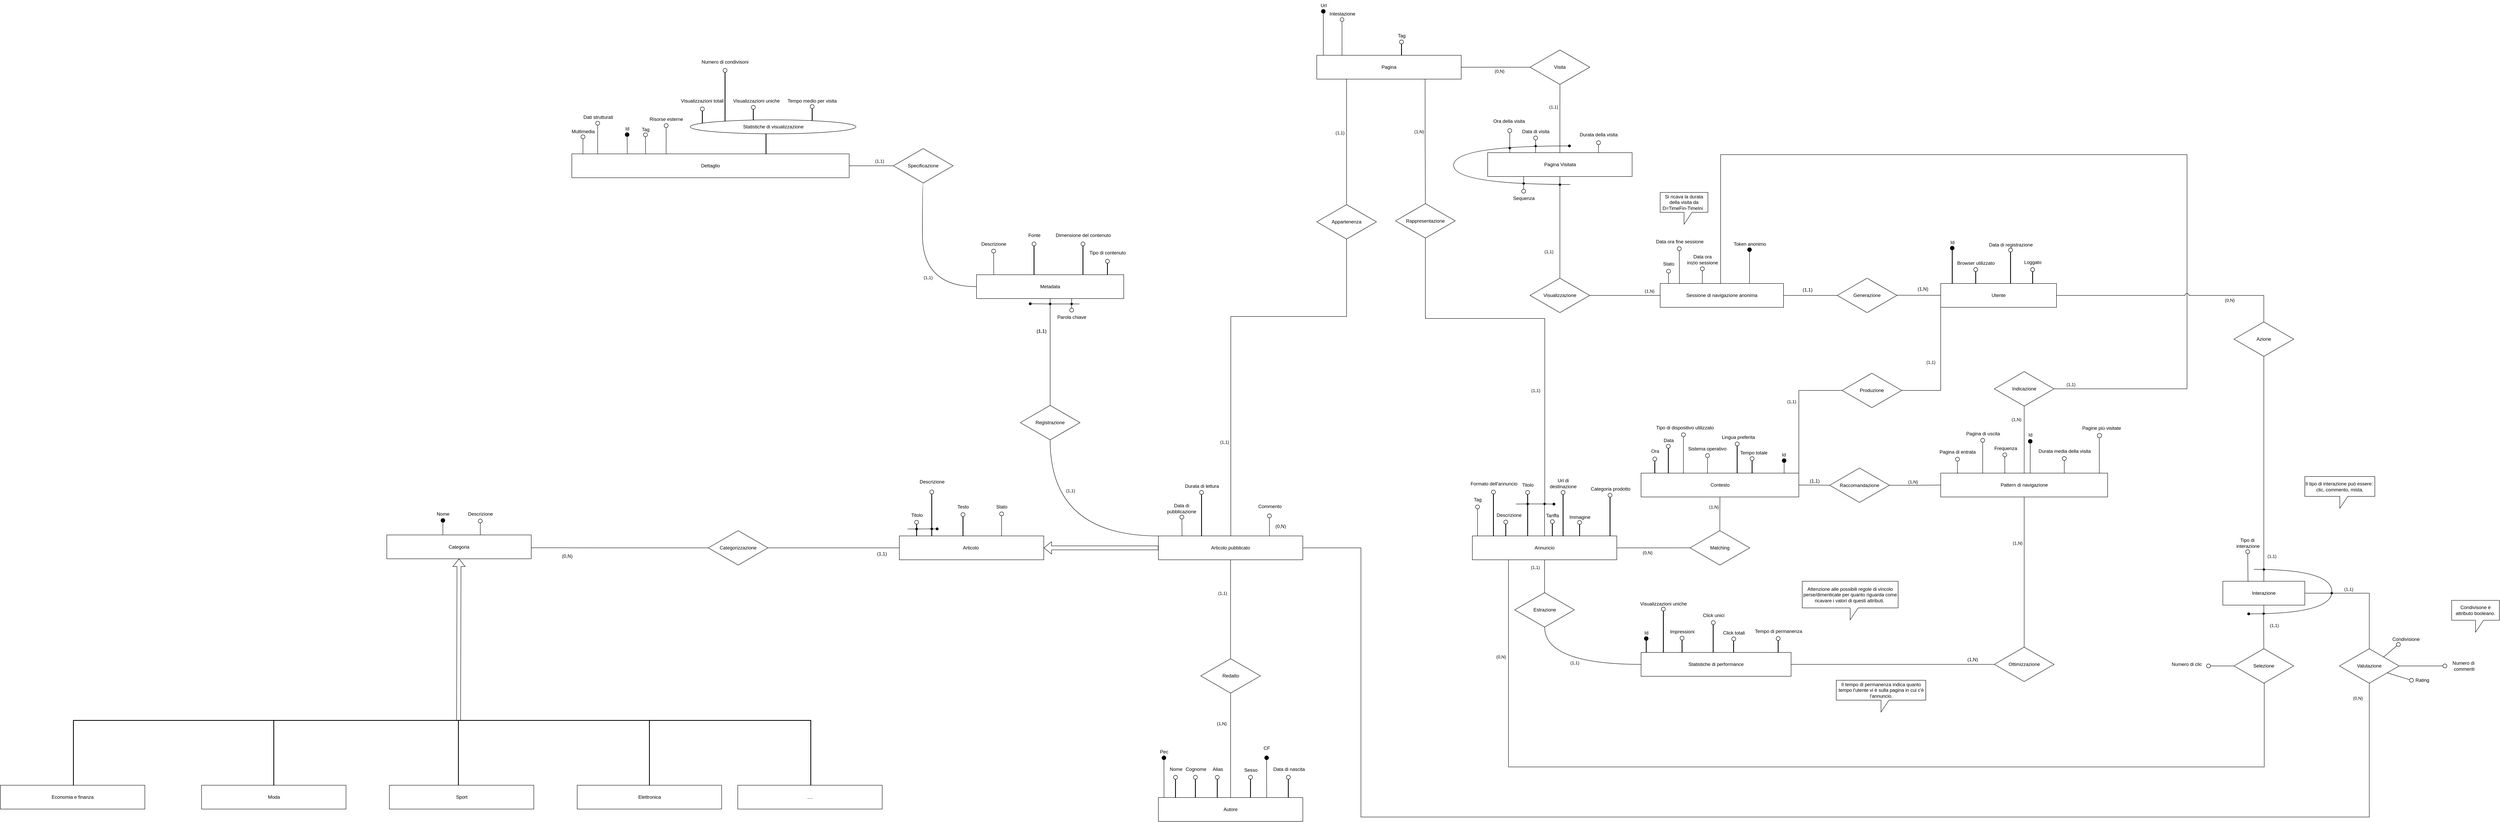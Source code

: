 <mxfile version="24.4.4" type="github" pages="4">
  <diagram name="Concettuale" id="TMldGiB5t04RclD00jVZ">
    <mxGraphModel dx="5809" dy="1949" grid="1" gridSize="10" guides="1" tooltips="1" connect="1" arrows="1" fold="1" page="1" pageScale="1" pageWidth="827" pageHeight="1169" math="0" shadow="0">
      <root>
        <mxCell id="0" />
        <mxCell id="1" parent="0" />
        <mxCell id="5mngxIK5uR7N8RbroK2H-1" value="Sessione di navigazione anonima" style="rounded=0;whiteSpace=wrap;html=1;" vertex="1" parent="1">
          <mxGeometry x="840" y="190" width="310" height="60" as="geometry" />
        </mxCell>
        <mxCell id="5mngxIK5uR7N8RbroK2H-2" value="" style="ellipse;whiteSpace=wrap;html=1;aspect=fixed;" vertex="1" parent="1">
          <mxGeometry x="883" y="97.5" width="10" height="10" as="geometry" />
        </mxCell>
        <mxCell id="5mngxIK5uR7N8RbroK2H-3" value="Data ora fine sessione" style="text;html=1;align=center;verticalAlign=middle;resizable=0;points=[];autosize=1;strokeColor=none;fillColor=none;" vertex="1" parent="1">
          <mxGeometry x="820" y="71.5" width="137" height="26" as="geometry" />
        </mxCell>
        <mxCell id="5mngxIK5uR7N8RbroK2H-4" value="Utente" style="rounded=0;whiteSpace=wrap;html=1;" vertex="1" parent="1">
          <mxGeometry x="1545" y="190" width="291" height="60" as="geometry" />
        </mxCell>
        <mxCell id="5mngxIK5uR7N8RbroK2H-5" value="Id" style="text;html=1;align=center;verticalAlign=middle;resizable=0;points=[];autosize=1;strokeColor=none;fillColor=none;" vertex="1" parent="1">
          <mxGeometry x="1560" y="74" width="28" height="26" as="geometry" />
        </mxCell>
        <mxCell id="5mngxIK5uR7N8RbroK2H-6" value="" style="line;strokeWidth=2;html=1;direction=south;" vertex="1" parent="1">
          <mxGeometry x="1569" y="106" width="10" height="84" as="geometry" />
        </mxCell>
        <mxCell id="5mngxIK5uR7N8RbroK2H-7" value="" style="ellipse;whiteSpace=wrap;html=1;aspect=fixed;fillColor=#000000;" vertex="1" parent="1">
          <mxGeometry x="1569" y="96" width="10" height="10" as="geometry" />
        </mxCell>
        <mxCell id="5mngxIK5uR7N8RbroK2H-8" value="Generazione" style="html=1;whiteSpace=wrap;aspect=fixed;shape=isoRectangle;" vertex="1" parent="1">
          <mxGeometry x="1285" y="175" width="150" height="90" as="geometry" />
        </mxCell>
        <mxCell id="5mngxIK5uR7N8RbroK2H-9" value="" style="endArrow=none;html=1;rounded=0;" edge="1" parent="1" target="5mngxIK5uR7N8RbroK2H-8">
          <mxGeometry width="50" height="50" relative="1" as="geometry">
            <mxPoint x="1150" y="220" as="sourcePoint" />
            <mxPoint x="1160" y="175" as="targetPoint" />
          </mxGeometry>
        </mxCell>
        <mxCell id="5mngxIK5uR7N8RbroK2H-10" value="" style="endArrow=none;html=1;rounded=0;exitX=1;exitY=0.5;exitDx=0;exitDy=0;" edge="1" parent="1" target="5mngxIK5uR7N8RbroK2H-4">
          <mxGeometry width="50" height="50" relative="1" as="geometry">
            <mxPoint x="1435" y="219.5" as="sourcePoint" />
            <mxPoint x="1544" y="220" as="targetPoint" />
          </mxGeometry>
        </mxCell>
        <mxCell id="5mngxIK5uR7N8RbroK2H-11" value="(1,N)" style="text;html=1;align=center;verticalAlign=middle;resizable=0;points=[];autosize=1;strokeColor=none;fillColor=none;" vertex="1" parent="1">
          <mxGeometry x="1474.5" y="189" width="50" height="30" as="geometry" />
        </mxCell>
        <mxCell id="5mngxIK5uR7N8RbroK2H-12" value="(1,1)" style="text;html=1;align=center;verticalAlign=middle;resizable=0;points=[];autosize=1;strokeColor=none;fillColor=none;" vertex="1" parent="1">
          <mxGeometry x="1188.5" y="193" width="43" height="26" as="geometry" />
        </mxCell>
        <mxCell id="5mngxIK5uR7N8RbroK2H-13" style="edgeStyle=orthogonalEdgeStyle;rounded=0;orthogonalLoop=1;jettySize=auto;html=1;endArrow=none;endFill=0;exitX=0.5;exitY=0.984;exitDx=0;exitDy=0;exitPerimeter=0;" edge="1" parent="1" source="5mngxIK5uR7N8RbroK2H-17" target="5mngxIK5uR7N8RbroK2H-27">
          <mxGeometry relative="1" as="geometry" />
        </mxCell>
        <mxCell id="5mngxIK5uR7N8RbroK2H-14" value="(1,N)" style="edgeLabel;html=1;align=center;verticalAlign=middle;resizable=0;points=[];" vertex="1" connectable="0" parent="5mngxIK5uR7N8RbroK2H-13">
          <mxGeometry x="-0.443" y="4" relative="1" as="geometry">
            <mxPoint x="-24" y="-14" as="offset" />
          </mxGeometry>
        </mxCell>
        <mxCell id="5mngxIK5uR7N8RbroK2H-15" style="edgeStyle=orthogonalEdgeStyle;rounded=0;orthogonalLoop=1;jettySize=auto;html=1;entryX=0.49;entryY=0.002;entryDx=0;entryDy=0;endArrow=none;endFill=0;entryPerimeter=0;exitX=0.999;exitY=0.5;exitDx=0;exitDy=0;exitPerimeter=0;" edge="1" parent="1" source="5mngxIK5uR7N8RbroK2H-17" target="5mngxIK5uR7N8RbroK2H-1">
          <mxGeometry relative="1" as="geometry">
            <mxPoint x="1826.75" y="431.5" as="sourcePoint" />
            <mxPoint x="992" y="166.5" as="targetPoint" />
            <Array as="points">
              <mxPoint x="2164" y="455" />
              <mxPoint x="2164" y="-134" />
              <mxPoint x="992" y="-134" />
            </Array>
          </mxGeometry>
        </mxCell>
        <mxCell id="5mngxIK5uR7N8RbroK2H-16" value="(1,1)" style="edgeLabel;html=1;align=center;verticalAlign=middle;resizable=0;points=[];" vertex="1" connectable="0" parent="5mngxIK5uR7N8RbroK2H-15">
          <mxGeometry x="-0.962" y="2" relative="1" as="geometry">
            <mxPoint x="-4" y="-9" as="offset" />
          </mxGeometry>
        </mxCell>
        <mxCell id="5mngxIK5uR7N8RbroK2H-17" value="Indicazione" style="html=1;whiteSpace=wrap;aspect=fixed;shape=isoRectangle;" vertex="1" parent="1">
          <mxGeometry x="1679.75" y="410" width="150" height="90" as="geometry" />
        </mxCell>
        <mxCell id="5mngxIK5uR7N8RbroK2H-18" style="rounded=0;orthogonalLoop=1;jettySize=auto;html=1;exitX=0.999;exitY=0.5;exitDx=0;exitDy=0;endArrow=none;endFill=0;entryX=0;entryY=1;entryDx=0;entryDy=0;exitPerimeter=0;edgeStyle=orthogonalEdgeStyle;" edge="1" parent="1" source="5mngxIK5uR7N8RbroK2H-272" target="5mngxIK5uR7N8RbroK2H-4">
          <mxGeometry relative="1" as="geometry">
            <mxPoint x="1145" y="660" as="sourcePoint" />
          </mxGeometry>
        </mxCell>
        <mxCell id="5mngxIK5uR7N8RbroK2H-19" value="(1,1)" style="edgeLabel;html=1;align=center;verticalAlign=middle;resizable=0;points=[];" vertex="1" connectable="0" parent="5mngxIK5uR7N8RbroK2H-18">
          <mxGeometry x="0.599" y="2" relative="1" as="geometry">
            <mxPoint x="-23" y="76" as="offset" />
          </mxGeometry>
        </mxCell>
        <mxCell id="5mngxIK5uR7N8RbroK2H-20" value="Contesto" style="rounded=0;whiteSpace=wrap;html=1;" vertex="1" parent="1">
          <mxGeometry x="792" y="667" width="396.5" height="60" as="geometry" />
        </mxCell>
        <mxCell id="5mngxIK5uR7N8RbroK2H-21" value="" style="line;strokeWidth=2;html=1;direction=south;" vertex="1" parent="1">
          <mxGeometry x="821.5" y="636.5" width="10" height="30" as="geometry" />
        </mxCell>
        <mxCell id="5mngxIK5uR7N8RbroK2H-22" value="" style="ellipse;whiteSpace=wrap;html=1;aspect=fixed;" vertex="1" parent="1">
          <mxGeometry x="821.5" y="626.5" width="10" height="10" as="geometry" />
        </mxCell>
        <mxCell id="5mngxIK5uR7N8RbroK2H-23" value="Id&amp;nbsp;" style="text;html=1;align=center;verticalAlign=middle;resizable=0;points=[];autosize=1;strokeColor=none;fillColor=none;" vertex="1" parent="1">
          <mxGeometry x="1136" y="608" width="31" height="26" as="geometry" />
        </mxCell>
        <mxCell id="5mngxIK5uR7N8RbroK2H-24" value="" style="line;strokeWidth=2;html=1;direction=south;" vertex="1" parent="1">
          <mxGeometry x="1066" y="635.5" width="10" height="31.5" as="geometry" />
        </mxCell>
        <mxCell id="5mngxIK5uR7N8RbroK2H-25" value="" style="ellipse;whiteSpace=wrap;html=1;aspect=fixed;" vertex="1" parent="1">
          <mxGeometry x="1066" y="625.5" width="10" height="10" as="geometry" />
        </mxCell>
        <mxCell id="5mngxIK5uR7N8RbroK2H-26" value="Tempo totale" style="text;html=1;align=center;verticalAlign=middle;resizable=0;points=[];autosize=1;strokeColor=none;fillColor=none;" vertex="1" parent="1">
          <mxGeometry x="1031.5" y="602.5" width="87" height="26" as="geometry" />
        </mxCell>
        <mxCell id="5mngxIK5uR7N8RbroK2H-27" value="Pattern di navigazione" style="rounded=0;whiteSpace=wrap;html=1;" vertex="1" parent="1">
          <mxGeometry x="1545" y="667" width="419.5" height="60" as="geometry" />
        </mxCell>
        <mxCell id="5mngxIK5uR7N8RbroK2H-28" style="edgeStyle=orthogonalEdgeStyle;rounded=0;orthogonalLoop=1;jettySize=auto;html=1;entryX=0.5;entryY=1;entryDx=0;entryDy=0;endArrow=none;endFill=0;exitX=0.5;exitY=0.022;exitDx=0;exitDy=0;exitPerimeter=0;" edge="1" parent="1" source="5mngxIK5uR7N8RbroK2H-30" target="5mngxIK5uR7N8RbroK2H-20">
          <mxGeometry relative="1" as="geometry" />
        </mxCell>
        <mxCell id="5mngxIK5uR7N8RbroK2H-29" value="(1,N)" style="edgeLabel;html=1;align=center;verticalAlign=middle;resizable=0;points=[];" vertex="1" connectable="0" parent="5mngxIK5uR7N8RbroK2H-28">
          <mxGeometry x="0.43" y="3" relative="1" as="geometry">
            <mxPoint x="-13" as="offset" />
          </mxGeometry>
        </mxCell>
        <mxCell id="5mngxIK5uR7N8RbroK2H-30" value="Matching" style="html=1;whiteSpace=wrap;aspect=fixed;shape=isoRectangle;" vertex="1" parent="1">
          <mxGeometry x="915" y="810" width="150" height="90" as="geometry" />
        </mxCell>
        <mxCell id="5mngxIK5uR7N8RbroK2H-31" value="Annuncio" style="rounded=0;whiteSpace=wrap;html=1;" vertex="1" parent="1">
          <mxGeometry x="368" y="825" width="363" height="60" as="geometry" />
        </mxCell>
        <mxCell id="5mngxIK5uR7N8RbroK2H-32" value="Data ora&lt;div&gt;inizio sessione&lt;/div&gt;" style="text;html=1;align=center;verticalAlign=middle;resizable=0;points=[];autosize=1;strokeColor=none;fillColor=none;" vertex="1" parent="1">
          <mxGeometry x="898" y="109.5" width="96" height="41" as="geometry" />
        </mxCell>
        <mxCell id="5mngxIK5uR7N8RbroK2H-33" value="" style="ellipse;whiteSpace=wrap;html=1;aspect=fixed;" vertex="1" parent="1">
          <mxGeometry x="941" y="148" width="10" height="10" as="geometry" />
        </mxCell>
        <mxCell id="5mngxIK5uR7N8RbroK2H-34" value="Data" style="text;html=1;align=center;verticalAlign=middle;resizable=0;points=[];autosize=1;strokeColor=none;fillColor=none;" vertex="1" parent="1">
          <mxGeometry x="839" y="571.5" width="43" height="26" as="geometry" />
        </mxCell>
        <mxCell id="5mngxIK5uR7N8RbroK2H-35" value="" style="line;strokeWidth=2;html=1;direction=south;" vertex="1" parent="1">
          <mxGeometry x="855.5" y="604.5" width="10" height="62" as="geometry" />
        </mxCell>
        <mxCell id="5mngxIK5uR7N8RbroK2H-36" value="" style="ellipse;whiteSpace=wrap;html=1;aspect=fixed;" vertex="1" parent="1">
          <mxGeometry x="855.5" y="594.5" width="10" height="10" as="geometry" />
        </mxCell>
        <mxCell id="5mngxIK5uR7N8RbroK2H-37" value="" style="ellipse;whiteSpace=wrap;html=1;aspect=fixed;fillColor=#000000;" vertex="1" parent="1">
          <mxGeometry x="1146.5" y="630.5" width="10" height="10" as="geometry" />
        </mxCell>
        <mxCell id="5mngxIK5uR7N8RbroK2H-38" value="Ora" style="text;html=1;align=center;verticalAlign=middle;resizable=0;points=[];autosize=1;strokeColor=none;fillColor=none;" vertex="1" parent="1">
          <mxGeometry x="807.5" y="598.5" width="38" height="26" as="geometry" />
        </mxCell>
        <mxCell id="5mngxIK5uR7N8RbroK2H-39" value="" style="line;strokeWidth=2;html=1;direction=south;" vertex="1" parent="1">
          <mxGeometry x="447" y="795" width="10" height="30" as="geometry" />
        </mxCell>
        <mxCell id="5mngxIK5uR7N8RbroK2H-40" value="" style="line;strokeWidth=2;html=1;direction=south;" vertex="1" parent="1">
          <mxGeometry x="632.5" y="795.5" width="10" height="30" as="geometry" />
        </mxCell>
        <mxCell id="5mngxIK5uR7N8RbroK2H-41" value="" style="line;strokeWidth=2;html=1;direction=south;" vertex="1" parent="1">
          <mxGeometry x="591" y="720" width="10" height="105.5" as="geometry" />
        </mxCell>
        <mxCell id="5mngxIK5uR7N8RbroK2H-42" value="" style="line;strokeWidth=2;html=1;direction=south;" vertex="1" parent="1">
          <mxGeometry x="709" y="727" width="10" height="98" as="geometry" />
        </mxCell>
        <mxCell id="5mngxIK5uR7N8RbroK2H-43" value="" style="ellipse;whiteSpace=wrap;html=1;aspect=fixed;" vertex="1" parent="1">
          <mxGeometry x="447" y="785" width="10" height="10" as="geometry" />
        </mxCell>
        <mxCell id="5mngxIK5uR7N8RbroK2H-44" value="" style="ellipse;whiteSpace=wrap;html=1;aspect=fixed;fillColor=#FFFFFF;" vertex="1" parent="1">
          <mxGeometry x="632.5" y="786" width="10" height="10" as="geometry" />
        </mxCell>
        <mxCell id="5mngxIK5uR7N8RbroK2H-45" value="" style="ellipse;whiteSpace=wrap;html=1;aspect=fixed;" vertex="1" parent="1">
          <mxGeometry x="591" y="710.5" width="10" height="10" as="geometry" />
        </mxCell>
        <mxCell id="5mngxIK5uR7N8RbroK2H-46" value="" style="ellipse;whiteSpace=wrap;html=1;aspect=fixed;" vertex="1" parent="1">
          <mxGeometry x="709" y="717.5" width="10" height="10" as="geometry" />
        </mxCell>
        <mxCell id="5mngxIK5uR7N8RbroK2H-47" value="Descrizione" style="text;html=1;align=center;verticalAlign=middle;resizable=0;points=[];autosize=1;strokeColor=none;fillColor=none;" vertex="1" parent="1">
          <mxGeometry x="419" y="760" width="81" height="26" as="geometry" />
        </mxCell>
        <mxCell id="5mngxIK5uR7N8RbroK2H-48" value="Immagine" style="text;html=1;align=center;verticalAlign=middle;resizable=0;points=[];autosize=1;strokeColor=none;fillColor=none;" vertex="1" parent="1">
          <mxGeometry x="602" y="765" width="71" height="26" as="geometry" />
        </mxCell>
        <mxCell id="5mngxIK5uR7N8RbroK2H-49" value="Url di &lt;br&gt;destinazione" style="text;html=1;align=center;verticalAlign=middle;resizable=0;points=[];autosize=1;strokeColor=none;fillColor=none;" vertex="1" parent="1">
          <mxGeometry x="553.5" y="672" width="85" height="41" as="geometry" />
        </mxCell>
        <mxCell id="5mngxIK5uR7N8RbroK2H-50" value="Categoria prodotto" style="text;html=1;align=center;verticalAlign=middle;resizable=0;points=[];autosize=1;strokeColor=none;fillColor=none;" vertex="1" parent="1">
          <mxGeometry x="656" y="694" width="117" height="26" as="geometry" />
        </mxCell>
        <mxCell id="5mngxIK5uR7N8RbroK2H-51" style="edgeStyle=orthogonalEdgeStyle;rounded=0;orthogonalLoop=1;jettySize=auto;html=1;endArrow=none;endFill=0;curved=1;entryX=0.5;entryY=0.983;entryDx=0;entryDy=0;entryPerimeter=0;exitX=0;exitY=0;exitDx=0;exitDy=0;" edge="1" parent="1" source="5mngxIK5uR7N8RbroK2H-53" target="5mngxIK5uR7N8RbroK2H-68">
          <mxGeometry relative="1" as="geometry">
            <Array as="points">
              <mxPoint x="-693" y="825" />
            </Array>
          </mxGeometry>
        </mxCell>
        <mxCell id="5mngxIK5uR7N8RbroK2H-52" value="(1,1)" style="edgeLabel;html=1;align=center;verticalAlign=middle;resizable=0;points=[];" vertex="1" connectable="0" parent="5mngxIK5uR7N8RbroK2H-51">
          <mxGeometry x="0.475" y="-34" relative="1" as="geometry">
            <mxPoint x="17" y="-8" as="offset" />
          </mxGeometry>
        </mxCell>
        <mxCell id="5mngxIK5uR7N8RbroK2H-53" value="Articolo pubblicato" style="rounded=0;whiteSpace=wrap;html=1;" vertex="1" parent="1">
          <mxGeometry x="-421" y="825" width="363" height="60" as="geometry" />
        </mxCell>
        <mxCell id="5mngxIK5uR7N8RbroK2H-54" style="edgeStyle=orthogonalEdgeStyle;rounded=0;orthogonalLoop=1;jettySize=auto;html=1;entryX=1;entryY=0.537;entryDx=0;entryDy=0;entryPerimeter=0;endArrow=none;endFill=0;" edge="1" parent="1" source="5mngxIK5uR7N8RbroK2H-55" target="5mngxIK5uR7N8RbroK2H-56">
          <mxGeometry relative="1" as="geometry" />
        </mxCell>
        <mxCell id="5mngxIK5uR7N8RbroK2H-55" value="Categorizzazione" style="html=1;whiteSpace=wrap;aspect=fixed;shape=isoRectangle;" vertex="1" parent="1">
          <mxGeometry x="-1552" y="810" width="150" height="90" as="geometry" />
        </mxCell>
        <mxCell id="5mngxIK5uR7N8RbroK2H-56" value="Categoria" style="rounded=0;whiteSpace=wrap;html=1;" vertex="1" parent="1">
          <mxGeometry x="-2360" y="822.5" width="363" height="60" as="geometry" />
        </mxCell>
        <mxCell id="5mngxIK5uR7N8RbroK2H-57" value="" style="ellipse;whiteSpace=wrap;html=1;aspect=fixed;fillColor=#000000;" vertex="1" parent="1">
          <mxGeometry x="-2224" y="781" width="10" height="10" as="geometry" />
        </mxCell>
        <mxCell id="5mngxIK5uR7N8RbroK2H-58" value="Nome" style="text;html=1;align=center;verticalAlign=middle;resizable=0;points=[];autosize=1;strokeColor=none;fillColor=none;" vertex="1" parent="1">
          <mxGeometry x="-2244" y="756.5" width="50" height="26" as="geometry" />
        </mxCell>
        <mxCell id="5mngxIK5uR7N8RbroK2H-59" value="" style="shape=flexArrow;endArrow=classic;html=1;rounded=0;exitX=0;exitY=0.5;exitDx=0;exitDy=0;exitPerimeter=0;entryX=0.5;entryY=1;entryDx=0;entryDy=0;" edge="1" parent="1" source="5mngxIK5uR7N8RbroK2H-60" target="5mngxIK5uR7N8RbroK2H-56">
          <mxGeometry width="50" height="50" relative="1" as="geometry">
            <mxPoint x="366" y="1529" as="sourcePoint" />
            <mxPoint x="-1590" y="1146" as="targetPoint" />
            <Array as="points" />
          </mxGeometry>
        </mxCell>
        <mxCell id="5mngxIK5uR7N8RbroK2H-60" value="" style="line;strokeWidth=2;direction=west;html=1;" vertex="1" parent="1">
          <mxGeometry x="-3147.5" y="1284" width="968" height="10" as="geometry" />
        </mxCell>
        <mxCell id="5mngxIK5uR7N8RbroK2H-61" value="Moda" style="rounded=0;whiteSpace=wrap;html=1;" vertex="1" parent="1">
          <mxGeometry x="-2825.5" y="1452" width="363" height="60" as="geometry" />
        </mxCell>
        <mxCell id="5mngxIK5uR7N8RbroK2H-62" value="Sport" style="rounded=0;whiteSpace=wrap;html=1;" vertex="1" parent="1">
          <mxGeometry x="-2353.5" y="1452" width="363" height="60" as="geometry" />
        </mxCell>
        <mxCell id="5mngxIK5uR7N8RbroK2H-63" value="Elettronica" style="rounded=0;whiteSpace=wrap;html=1;" vertex="1" parent="1">
          <mxGeometry x="-1881.5" y="1452" width="363" height="60" as="geometry" />
        </mxCell>
        <mxCell id="5mngxIK5uR7N8RbroK2H-64" value="" style="line;strokeWidth=2;direction=north;html=1;" vertex="1" parent="1">
          <mxGeometry x="-2649" y="1288" width="10" height="164" as="geometry" />
        </mxCell>
        <mxCell id="5mngxIK5uR7N8RbroK2H-65" value="" style="line;strokeWidth=2;direction=north;html=1;" vertex="1" parent="1">
          <mxGeometry x="-2185" y="1288" width="10" height="164" as="geometry" />
        </mxCell>
        <mxCell id="5mngxIK5uR7N8RbroK2H-66" value="" style="line;strokeWidth=2;direction=west;html=1;" vertex="1" parent="1">
          <mxGeometry x="-2179.5" y="1284" width="886" height="10" as="geometry" />
        </mxCell>
        <mxCell id="5mngxIK5uR7N8RbroK2H-67" value="" style="line;strokeWidth=2;direction=north;html=1;" vertex="1" parent="1">
          <mxGeometry x="-1705" y="1288" width="10" height="164" as="geometry" />
        </mxCell>
        <mxCell id="5mngxIK5uR7N8RbroK2H-68" value="Registrazione" style="html=1;whiteSpace=wrap;aspect=fixed;shape=isoRectangle;" vertex="1" parent="1">
          <mxGeometry x="-768" y="495" width="150" height="90" as="geometry" />
        </mxCell>
        <mxCell id="5mngxIK5uR7N8RbroK2H-69" value="" style="line;strokeWidth=1;direction=north;html=1;" vertex="1" parent="1">
          <mxGeometry x="-698" y="224" width="10" height="273" as="geometry" />
        </mxCell>
        <mxCell id="5mngxIK5uR7N8RbroK2H-70" value="" style="line;strokeWidth=2;html=1;direction=south;" vertex="1" parent="1">
          <mxGeometry x="-554" y="139" width="10" height="31" as="geometry" />
        </mxCell>
        <mxCell id="5mngxIK5uR7N8RbroK2H-71" value="(1&lt;span style=&quot;background-color: initial;&quot;&gt;,1)&lt;/span&gt;" style="text;html=1;align=center;verticalAlign=middle;resizable=0;points=[];autosize=1;strokeColor=none;fillColor=none;" vertex="1" parent="1">
          <mxGeometry x="-737" y="297" width="43" height="26" as="geometry" />
        </mxCell>
        <mxCell id="5mngxIK5uR7N8RbroK2H-72" value="" style="line;strokeWidth=2;html=1;direction=south;" vertex="1" parent="1">
          <mxGeometry x="1628" y="160" width="10" height="30" as="geometry" />
        </mxCell>
        <mxCell id="5mngxIK5uR7N8RbroK2H-73" value="" style="ellipse;whiteSpace=wrap;html=1;aspect=fixed;" vertex="1" parent="1">
          <mxGeometry x="1628" y="150" width="10" height="10" as="geometry" />
        </mxCell>
        <mxCell id="5mngxIK5uR7N8RbroK2H-74" value="Browser utilizzato" style="text;html=1;align=center;verticalAlign=middle;resizable=0;points=[];autosize=1;strokeColor=none;fillColor=none;" vertex="1" parent="1">
          <mxGeometry x="1577" y="126" width="112" height="26" as="geometry" />
        </mxCell>
        <mxCell id="5mngxIK5uR7N8RbroK2H-75" value="" style="line;strokeWidth=2;html=1;direction=south;" vertex="1" parent="1">
          <mxGeometry x="1715.5" y="111" width="10" height="79" as="geometry" />
        </mxCell>
        <mxCell id="5mngxIK5uR7N8RbroK2H-76" value="" style="ellipse;whiteSpace=wrap;html=1;aspect=fixed;" vertex="1" parent="1">
          <mxGeometry x="1715.5" y="101" width="10" height="10" as="geometry" />
        </mxCell>
        <mxCell id="5mngxIK5uR7N8RbroK2H-77" value="Data di registrazione" style="text;html=1;align=center;verticalAlign=middle;resizable=0;points=[];autosize=1;strokeColor=none;fillColor=none;" vertex="1" parent="1">
          <mxGeometry x="1656.5" y="80" width="128" height="26" as="geometry" />
        </mxCell>
        <mxCell id="5mngxIK5uR7N8RbroK2H-78" value="" style="line;strokeWidth=1;html=1;direction=south;" vertex="1" parent="1">
          <mxGeometry x="1582" y="637" width="10" height="30" as="geometry" />
        </mxCell>
        <mxCell id="5mngxIK5uR7N8RbroK2H-79" value="" style="ellipse;whiteSpace=wrap;html=1;aspect=fixed;fillColor=#FFFFFF;" vertex="1" parent="1">
          <mxGeometry x="1582" y="627" width="10" height="10" as="geometry" />
        </mxCell>
        <mxCell id="5mngxIK5uR7N8RbroK2H-80" value="" style="line;strokeWidth=1;html=1;direction=south;" vertex="1" parent="1">
          <mxGeometry x="1645.5" y="589.5" width="10" height="77.5" as="geometry" />
        </mxCell>
        <mxCell id="5mngxIK5uR7N8RbroK2H-81" value="Pagina di entrata" style="text;html=1;align=center;verticalAlign=middle;resizable=0;points=[];autosize=1;strokeColor=none;fillColor=none;" vertex="1" parent="1">
          <mxGeometry x="1532.5" y="601" width="109" height="26" as="geometry" />
        </mxCell>
        <mxCell id="5mngxIK5uR7N8RbroK2H-82" value="" style="ellipse;whiteSpace=wrap;html=1;aspect=fixed;fillColor=#FFFFFF;" vertex="1" parent="1">
          <mxGeometry x="1645.5" y="579.5" width="10" height="10" as="geometry" />
        </mxCell>
        <mxCell id="5mngxIK5uR7N8RbroK2H-83" value="Pagina di uscita" style="text;html=1;align=center;verticalAlign=middle;resizable=0;points=[];autosize=1;strokeColor=none;fillColor=none;" vertex="1" parent="1">
          <mxGeometry x="1599" y="555" width="103" height="26" as="geometry" />
        </mxCell>
        <mxCell id="5mngxIK5uR7N8RbroK2H-84" value="" style="line;strokeWidth=1;html=1;direction=south;" vertex="1" parent="1">
          <mxGeometry x="1850.5" y="635.75" width="10" height="31.25" as="geometry" />
        </mxCell>
        <mxCell id="5mngxIK5uR7N8RbroK2H-85" value="" style="ellipse;whiteSpace=wrap;html=1;aspect=fixed;" vertex="1" parent="1">
          <mxGeometry x="1850.5" y="625.25" width="10" height="10" as="geometry" />
        </mxCell>
        <mxCell id="5mngxIK5uR7N8RbroK2H-86" value="Durata media della visita" style="text;html=1;align=center;verticalAlign=middle;resizable=0;points=[];autosize=1;strokeColor=none;fillColor=none;" vertex="1" parent="1">
          <mxGeometry x="1781" y="599.25" width="149" height="26" as="geometry" />
        </mxCell>
        <mxCell id="5mngxIK5uR7N8RbroK2H-87" style="edgeStyle=orthogonalEdgeStyle;rounded=0;orthogonalLoop=1;jettySize=auto;html=1;entryX=0;entryY=0.5;entryDx=0;entryDy=0;endArrow=none;endFill=0;" edge="1" parent="1" source="5mngxIK5uR7N8RbroK2H-89" target="5mngxIK5uR7N8RbroK2H-27">
          <mxGeometry relative="1" as="geometry" />
        </mxCell>
        <mxCell id="5mngxIK5uR7N8RbroK2H-88" value="(1,N)" style="edgeLabel;html=1;align=center;verticalAlign=middle;resizable=0;points=[];" vertex="1" connectable="0" parent="5mngxIK5uR7N8RbroK2H-87">
          <mxGeometry x="-0.09" y="3" relative="1" as="geometry">
            <mxPoint y="-6" as="offset" />
          </mxGeometry>
        </mxCell>
        <mxCell id="5mngxIK5uR7N8RbroK2H-89" value="Raccomandazione" style="html=1;whiteSpace=wrap;aspect=fixed;shape=isoRectangle;" vertex="1" parent="1">
          <mxGeometry x="1266" y="652.5" width="150" height="90" as="geometry" />
        </mxCell>
        <mxCell id="5mngxIK5uR7N8RbroK2H-90" value="(1,1)" style="text;html=1;align=center;verticalAlign=middle;resizable=0;points=[];autosize=1;strokeColor=none;fillColor=none;" vertex="1" parent="1">
          <mxGeometry x="-1138" y="856.5" width="43" height="26" as="geometry" />
        </mxCell>
        <mxCell id="5mngxIK5uR7N8RbroK2H-91" value="(0,N)" style="text;html=1;align=center;verticalAlign=middle;resizable=0;points=[];autosize=1;strokeColor=none;fillColor=none;" vertex="1" parent="1">
          <mxGeometry x="-1930" y="863" width="45" height="26" as="geometry" />
        </mxCell>
        <mxCell id="5mngxIK5uR7N8RbroK2H-92" value="Economia e finanza" style="rounded=0;whiteSpace=wrap;html=1;" vertex="1" parent="1">
          <mxGeometry x="-3331" y="1452" width="363" height="60" as="geometry" />
        </mxCell>
        <mxCell id="5mngxIK5uR7N8RbroK2H-93" value="" style="line;strokeWidth=2;direction=south;html=1;" vertex="1" parent="1">
          <mxGeometry x="-3152.5" y="1288" width="10" height="164" as="geometry" />
        </mxCell>
        <mxCell id="5mngxIK5uR7N8RbroK2H-94" value="" style="line;strokeWidth=2;direction=north;html=1;" vertex="1" parent="1">
          <mxGeometry x="-1299.5" y="1288" width="10" height="164" as="geometry" />
        </mxCell>
        <mxCell id="5mngxIK5uR7N8RbroK2H-95" value="" style="ellipse;whiteSpace=wrap;html=1;aspect=fixed;fillColor=#000000;" vertex="1" parent="1">
          <mxGeometry x="1059.5" y="100" width="10" height="10" as="geometry" />
        </mxCell>
        <mxCell id="5mngxIK5uR7N8RbroK2H-96" value="Token anonimo" style="text;html=1;align=center;verticalAlign=middle;resizable=0;points=[];autosize=1;strokeColor=none;fillColor=none;" vertex="1" parent="1">
          <mxGeometry x="1015" y="77.5" width="99" height="26" as="geometry" />
        </mxCell>
        <mxCell id="5mngxIK5uR7N8RbroK2H-97" value="(1&lt;span style=&quot;background-color: initial;&quot;&gt;,1)&lt;/span&gt;" style="text;html=1;align=center;verticalAlign=middle;resizable=0;points=[];autosize=1;strokeColor=none;fillColor=none;" vertex="1" parent="1">
          <mxGeometry x="1206.5" y="674" width="43" height="26" as="geometry" />
        </mxCell>
        <mxCell id="5mngxIK5uR7N8RbroK2H-98" value="Estrazione" style="html=1;whiteSpace=wrap;aspect=fixed;shape=isoRectangle;" vertex="1" parent="1">
          <mxGeometry x="474.5" y="966" width="150" height="90" as="geometry" />
        </mxCell>
        <mxCell id="5mngxIK5uR7N8RbroK2H-99" style="edgeStyle=orthogonalEdgeStyle;rounded=0;orthogonalLoop=1;jettySize=auto;html=1;endArrow=none;endFill=0;" edge="1" parent="1" source="5mngxIK5uR7N8RbroK2H-100" target="5mngxIK5uR7N8RbroK2H-185">
          <mxGeometry relative="1" as="geometry" />
        </mxCell>
        <mxCell id="5mngxIK5uR7N8RbroK2H-100" value="Statistiche di performance" style="rounded=0;whiteSpace=wrap;html=1;" vertex="1" parent="1">
          <mxGeometry x="792" y="1118" width="377" height="60" as="geometry" />
        </mxCell>
        <mxCell id="5mngxIK5uR7N8RbroK2H-101" value="" style="line;strokeWidth=2;html=1;direction=south;" vertex="1" parent="1">
          <mxGeometry x="1019.5" y="1088" width="10" height="30" as="geometry" />
        </mxCell>
        <mxCell id="5mngxIK5uR7N8RbroK2H-102" value="" style="ellipse;whiteSpace=wrap;html=1;aspect=fixed;" vertex="1" parent="1">
          <mxGeometry x="1020" y="1079" width="10" height="10" as="geometry" />
        </mxCell>
        <mxCell id="5mngxIK5uR7N8RbroK2H-103" value="Click totali" style="text;html=1;align=center;verticalAlign=middle;resizable=0;points=[];autosize=1;strokeColor=none;fillColor=none;" vertex="1" parent="1">
          <mxGeometry x="988.5" y="1056" width="73" height="26" as="geometry" />
        </mxCell>
        <mxCell id="5mngxIK5uR7N8RbroK2H-104" value="" style="line;strokeWidth=2;html=1;direction=south;" vertex="1" parent="1">
          <mxGeometry x="1131.5" y="1087" width="10" height="31" as="geometry" />
        </mxCell>
        <mxCell id="5mngxIK5uR7N8RbroK2H-105" value="" style="ellipse;whiteSpace=wrap;html=1;aspect=fixed;" vertex="1" parent="1">
          <mxGeometry x="1131.5" y="1078" width="10" height="10" as="geometry" />
        </mxCell>
        <mxCell id="5mngxIK5uR7N8RbroK2H-106" value="Tempo di permanenza" style="text;html=1;align=center;verticalAlign=middle;resizable=0;points=[];autosize=1;strokeColor=none;fillColor=none;" vertex="1" parent="1">
          <mxGeometry x="1068" y="1052" width="137" height="26" as="geometry" />
        </mxCell>
        <mxCell id="5mngxIK5uR7N8RbroK2H-107" value="Metadata" style="rounded=0;whiteSpace=wrap;html=1;" vertex="1" parent="1">
          <mxGeometry x="-878" y="168" width="370" height="60" as="geometry" />
        </mxCell>
        <mxCell id="5mngxIK5uR7N8RbroK2H-108" value="(1&lt;span style=&quot;background-color: initial;&quot;&gt;,1)&lt;/span&gt;" style="text;html=1;align=center;verticalAlign=middle;resizable=0;points=[];autosize=1;strokeColor=none;fillColor=none;" vertex="1" parent="1">
          <mxGeometry x="-737" y="297" width="43" height="26" as="geometry" />
        </mxCell>
        <mxCell id="5mngxIK5uR7N8RbroK2H-109" value="" style="line;strokeWidth=2;html=1;direction=south;" vertex="1" parent="1">
          <mxGeometry x="1628" y="160" width="10" height="30" as="geometry" />
        </mxCell>
        <mxCell id="5mngxIK5uR7N8RbroK2H-110" value="" style="ellipse;whiteSpace=wrap;html=1;aspect=fixed;" vertex="1" parent="1">
          <mxGeometry x="1628" y="150" width="10" height="10" as="geometry" />
        </mxCell>
        <mxCell id="5mngxIK5uR7N8RbroK2H-111" value="&lt;span style=&quot;text-wrap: nowrap;&quot;&gt;Statistiche di visualizzazione&lt;/span&gt;" style="ellipse;whiteSpace=wrap;html=1;" vertex="1" parent="1">
          <mxGeometry x="-1597.5" y="-221.5" width="416.5" height="35" as="geometry" />
        </mxCell>
        <mxCell id="5mngxIK5uR7N8RbroK2H-112" value="" style="line;strokeWidth=2;html=1;direction=south;" vertex="1" parent="1">
          <mxGeometry x="-1572" y="-244" width="10" height="30.5" as="geometry" />
        </mxCell>
        <mxCell id="5mngxIK5uR7N8RbroK2H-113" value="" style="ellipse;whiteSpace=wrap;html=1;aspect=fixed;" vertex="1" parent="1">
          <mxGeometry x="-1572" y="-254" width="10" height="10" as="geometry" />
        </mxCell>
        <mxCell id="5mngxIK5uR7N8RbroK2H-114" value="Visualizzazioni totali" style="text;html=1;align=center;verticalAlign=middle;whiteSpace=wrap;rounded=0;" vertex="1" parent="1">
          <mxGeometry x="-1626" y="-281" width="118" height="23" as="geometry" />
        </mxCell>
        <mxCell id="5mngxIK5uR7N8RbroK2H-115" value="" style="line;strokeWidth=2;html=1;direction=south;" vertex="1" parent="1">
          <mxGeometry x="-1444" y="-251.5" width="10" height="30.5" as="geometry" />
        </mxCell>
        <mxCell id="5mngxIK5uR7N8RbroK2H-116" value="" style="ellipse;whiteSpace=wrap;html=1;aspect=fixed;" vertex="1" parent="1">
          <mxGeometry x="-1444" y="-258" width="10" height="10" as="geometry" />
        </mxCell>
        <mxCell id="5mngxIK5uR7N8RbroK2H-117" value="Visualizzazioni uniche" style="text;html=1;align=center;verticalAlign=middle;whiteSpace=wrap;rounded=0;" vertex="1" parent="1">
          <mxGeometry x="-1492" y="-281" width="122" height="23" as="geometry" />
        </mxCell>
        <mxCell id="5mngxIK5uR7N8RbroK2H-118" value="" style="line;strokeWidth=2;html=1;direction=south;" vertex="1" parent="1">
          <mxGeometry x="-1296" y="-250" width="10" height="30" as="geometry" />
        </mxCell>
        <mxCell id="5mngxIK5uR7N8RbroK2H-119" value="" style="ellipse;whiteSpace=wrap;html=1;aspect=fixed;" vertex="1" parent="1">
          <mxGeometry x="-1296" y="-260" width="10" height="10" as="geometry" />
        </mxCell>
        <mxCell id="5mngxIK5uR7N8RbroK2H-120" value="Tempo medio per visita" style="text;html=1;align=center;verticalAlign=middle;whiteSpace=wrap;rounded=0;" vertex="1" parent="1">
          <mxGeometry x="-1365" y="-281" width="148" height="23" as="geometry" />
        </mxCell>
        <mxCell id="5mngxIK5uR7N8RbroK2H-121" value="...." style="rounded=0;whiteSpace=wrap;html=1;" vertex="1" parent="1">
          <mxGeometry x="-1478" y="1452" width="363" height="60" as="geometry" />
        </mxCell>
        <mxCell id="5mngxIK5uR7N8RbroK2H-122" value="" style="ellipse;whiteSpace=wrap;html=1;aspect=fixed;" vertex="1" parent="1">
          <mxGeometry x="-644" y="252" width="10" height="10" as="geometry" />
        </mxCell>
        <mxCell id="5mngxIK5uR7N8RbroK2H-123" value="Descrizione" style="text;html=1;align=center;verticalAlign=middle;resizable=0;points=[];autosize=1;strokeColor=none;fillColor=none;" vertex="1" parent="1">
          <mxGeometry x="-875.5" y="77.5" width="81" height="26" as="geometry" />
        </mxCell>
        <mxCell id="5mngxIK5uR7N8RbroK2H-124" value="" style="ellipse;whiteSpace=wrap;html=1;aspect=fixed;" vertex="1" parent="1">
          <mxGeometry x="-554" y="129" width="10" height="10" as="geometry" />
        </mxCell>
        <mxCell id="5mngxIK5uR7N8RbroK2H-125" value="Tipo di contenuto" style="text;html=1;align=center;verticalAlign=middle;resizable=0;points=[];autosize=1;strokeColor=none;fillColor=none;" vertex="1" parent="1">
          <mxGeometry x="-604" y="100" width="110" height="26" as="geometry" />
        </mxCell>
        <mxCell id="5mngxIK5uR7N8RbroK2H-126" value="" style="ellipse;whiteSpace=wrap;html=1;aspect=fixed;" vertex="1" parent="1">
          <mxGeometry x="-738.5" y="85.5" width="10" height="10" as="geometry" />
        </mxCell>
        <mxCell id="5mngxIK5uR7N8RbroK2H-127" value="Fonte" style="text;html=1;align=center;verticalAlign=middle;resizable=0;points=[];autosize=1;strokeColor=none;fillColor=none;" vertex="1" parent="1">
          <mxGeometry x="-758" y="55.5" width="49" height="26" as="geometry" />
        </mxCell>
        <mxCell id="5mngxIK5uR7N8RbroK2H-128" value="" style="line;strokeWidth=2;html=1;direction=south;" vertex="1" parent="1">
          <mxGeometry x="-738.5" y="95" width="10" height="73" as="geometry" />
        </mxCell>
        <mxCell id="5mngxIK5uR7N8RbroK2H-129" value="" style="ellipse;whiteSpace=wrap;html=1;aspect=fixed;" vertex="1" parent="1">
          <mxGeometry x="-615.5" y="85.5" width="10" height="10" as="geometry" />
        </mxCell>
        <mxCell id="5mngxIK5uR7N8RbroK2H-130" value="Dimensione del contenuto" style="text;html=1;align=center;verticalAlign=middle;resizable=0;points=[];autosize=1;strokeColor=none;fillColor=none;" vertex="1" parent="1">
          <mxGeometry x="-689" y="55.5" width="157" height="26" as="geometry" />
        </mxCell>
        <mxCell id="5mngxIK5uR7N8RbroK2H-131" value="" style="line;strokeWidth=2;html=1;direction=south;" vertex="1" parent="1">
          <mxGeometry x="-615.5" y="95" width="10" height="73" as="geometry" />
        </mxCell>
        <mxCell id="5mngxIK5uR7N8RbroK2H-132" style="edgeStyle=orthogonalEdgeStyle;rounded=0;orthogonalLoop=1;jettySize=auto;html=1;entryX=1;entryY=0.5;entryDx=0;entryDy=0;endArrow=none;endFill=0;" edge="1" parent="1" source="5mngxIK5uR7N8RbroK2H-134" target="5mngxIK5uR7N8RbroK2H-135">
          <mxGeometry relative="1" as="geometry" />
        </mxCell>
        <mxCell id="5mngxIK5uR7N8RbroK2H-133" value="(1,1)" style="edgeLabel;html=1;align=center;verticalAlign=middle;resizable=0;points=[];" vertex="1" connectable="0" parent="5mngxIK5uR7N8RbroK2H-132">
          <mxGeometry x="-0.372" y="-2" relative="1" as="geometry">
            <mxPoint y="-10" as="offset" />
          </mxGeometry>
        </mxCell>
        <mxCell id="5mngxIK5uR7N8RbroK2H-134" value="Specificazione" style="html=1;whiteSpace=wrap;aspect=fixed;shape=isoRectangle;" vertex="1" parent="1">
          <mxGeometry x="-1087" y="-151" width="150" height="90" as="geometry" />
        </mxCell>
        <mxCell id="5mngxIK5uR7N8RbroK2H-135" value="Dettaglio" style="rounded=0;whiteSpace=wrap;html=1;" vertex="1" parent="1">
          <mxGeometry x="-1895" y="-136" width="697" height="60" as="geometry" />
        </mxCell>
        <mxCell id="5mngxIK5uR7N8RbroK2H-136" value="" style="line;strokeWidth=2;html=1;direction=south;" vertex="1" parent="1">
          <mxGeometry x="-1412" y="-186" width="10" height="49.5" as="geometry" />
        </mxCell>
        <mxCell id="5mngxIK5uR7N8RbroK2H-137" style="edgeStyle=orthogonalEdgeStyle;rounded=0;orthogonalLoop=1;jettySize=auto;html=1;entryX=0.5;entryY=0;entryDx=0;entryDy=0;endArrow=none;endFill=0;exitX=0.5;exitY=0.983;exitDx=0;exitDy=0;exitPerimeter=0;" edge="1" parent="1" source="5mngxIK5uR7N8RbroK2H-139" target="5mngxIK5uR7N8RbroK2H-140">
          <mxGeometry relative="1" as="geometry" />
        </mxCell>
        <mxCell id="5mngxIK5uR7N8RbroK2H-138" value="(1,N)" style="edgeLabel;html=1;align=center;verticalAlign=middle;resizable=0;points=[];" vertex="1" connectable="0" parent="5mngxIK5uR7N8RbroK2H-137">
          <mxGeometry x="0.355" y="-4" relative="1" as="geometry">
            <mxPoint x="-19" y="-102" as="offset" />
          </mxGeometry>
        </mxCell>
        <mxCell id="5mngxIK5uR7N8RbroK2H-139" value="Redatto" style="html=1;whiteSpace=wrap;aspect=fixed;shape=isoRectangle;" vertex="1" parent="1">
          <mxGeometry x="-314.5" y="1132" width="150" height="90" as="geometry" />
        </mxCell>
        <mxCell id="5mngxIK5uR7N8RbroK2H-140" value="Autore" style="rounded=0;whiteSpace=wrap;html=1;" vertex="1" parent="1">
          <mxGeometry x="-421" y="1483" width="363" height="60" as="geometry" />
        </mxCell>
        <mxCell id="5mngxIK5uR7N8RbroK2H-141" value="" style="line;strokeWidth=2;direction=north;html=1;" vertex="1" parent="1">
          <mxGeometry x="-383" y="1437" width="10" height="46" as="geometry" />
        </mxCell>
        <mxCell id="5mngxIK5uR7N8RbroK2H-142" value="" style="ellipse;whiteSpace=wrap;html=1;aspect=fixed;" vertex="1" parent="1">
          <mxGeometry x="-383" y="1427" width="10" height="10" as="geometry" />
        </mxCell>
        <mxCell id="5mngxIK5uR7N8RbroK2H-143" value="Nome" style="text;html=1;align=center;verticalAlign=middle;resizable=0;points=[];autosize=1;strokeColor=none;fillColor=none;" vertex="1" parent="1">
          <mxGeometry x="-402" y="1399" width="50" height="26" as="geometry" />
        </mxCell>
        <mxCell id="5mngxIK5uR7N8RbroK2H-144" value="" style="line;strokeWidth=2;direction=north;html=1;" vertex="1" parent="1">
          <mxGeometry x="-333" y="1437" width="10" height="46" as="geometry" />
        </mxCell>
        <mxCell id="5mngxIK5uR7N8RbroK2H-145" value="" style="ellipse;whiteSpace=wrap;html=1;aspect=fixed;" vertex="1" parent="1">
          <mxGeometry x="-333" y="1427" width="10" height="10" as="geometry" />
        </mxCell>
        <mxCell id="5mngxIK5uR7N8RbroK2H-146" value="Cognome" style="text;html=1;align=center;verticalAlign=middle;resizable=0;points=[];autosize=1;strokeColor=none;fillColor=none;" vertex="1" parent="1">
          <mxGeometry x="-362" y="1399" width="70" height="26" as="geometry" />
        </mxCell>
        <mxCell id="5mngxIK5uR7N8RbroK2H-147" value="" style="line;strokeWidth=2;direction=north;html=1;" vertex="1" parent="1">
          <mxGeometry x="-278" y="1437" width="10" height="46" as="geometry" />
        </mxCell>
        <mxCell id="5mngxIK5uR7N8RbroK2H-148" value="" style="ellipse;whiteSpace=wrap;html=1;aspect=fixed;" vertex="1" parent="1">
          <mxGeometry x="-278" y="1427" width="10" height="10" as="geometry" />
        </mxCell>
        <mxCell id="5mngxIK5uR7N8RbroK2H-149" value="Alias" style="text;html=1;align=center;verticalAlign=middle;resizable=0;points=[];autosize=1;strokeColor=none;fillColor=none;" vertex="1" parent="1">
          <mxGeometry x="-294" y="1399" width="44" height="26" as="geometry" />
        </mxCell>
        <mxCell id="5mngxIK5uR7N8RbroK2H-150" value="" style="line;strokeWidth=2;direction=north;html=1;" vertex="1" parent="1">
          <mxGeometry x="-194.5" y="1437" width="10" height="46" as="geometry" />
        </mxCell>
        <mxCell id="5mngxIK5uR7N8RbroK2H-151" value="" style="ellipse;whiteSpace=wrap;html=1;aspect=fixed;" vertex="1" parent="1">
          <mxGeometry x="-194.5" y="1427" width="10" height="10" as="geometry" />
        </mxCell>
        <mxCell id="5mngxIK5uR7N8RbroK2H-152" value="Sesso" style="text;html=1;align=center;verticalAlign=middle;resizable=0;points=[];autosize=1;strokeColor=none;fillColor=none;" vertex="1" parent="1">
          <mxGeometry x="-215" y="1401" width="51" height="26" as="geometry" />
        </mxCell>
        <mxCell id="5mngxIK5uR7N8RbroK2H-153" value="" style="line;strokeWidth=2;direction=north;html=1;" vertex="1" parent="1">
          <mxGeometry x="-99.5" y="1437" width="10" height="46" as="geometry" />
        </mxCell>
        <mxCell id="5mngxIK5uR7N8RbroK2H-154" value="" style="ellipse;whiteSpace=wrap;html=1;aspect=fixed;" vertex="1" parent="1">
          <mxGeometry x="-99.5" y="1427" width="10" height="10" as="geometry" />
        </mxCell>
        <mxCell id="5mngxIK5uR7N8RbroK2H-155" value="Data di nascita" style="text;html=1;align=center;verticalAlign=middle;resizable=0;points=[];autosize=1;strokeColor=none;fillColor=none;" vertex="1" parent="1">
          <mxGeometry x="-141.5" y="1399" width="97" height="26" as="geometry" />
        </mxCell>
        <mxCell id="5mngxIK5uR7N8RbroK2H-156" value="" style="line;strokeWidth=2;html=1;direction=south;" vertex="1" parent="1">
          <mxGeometry x="-317.5" y="720.5" width="10" height="104.5" as="geometry" />
        </mxCell>
        <mxCell id="5mngxIK5uR7N8RbroK2H-157" value="Durata di lettura" style="text;html=1;align=center;verticalAlign=middle;resizable=0;points=[];autosize=1;strokeColor=none;fillColor=none;" vertex="1" parent="1">
          <mxGeometry x="-364" y="687" width="103" height="26" as="geometry" />
        </mxCell>
        <mxCell id="5mngxIK5uR7N8RbroK2H-158" value="" style="ellipse;whiteSpace=wrap;html=1;aspect=fixed;" vertex="1" parent="1">
          <mxGeometry x="-317.5" y="710.5" width="10" height="10" as="geometry" />
        </mxCell>
        <mxCell id="5mngxIK5uR7N8RbroK2H-159" value="" style="line;strokeWidth=2;html=1;direction=south;" vertex="1" parent="1">
          <mxGeometry x="-1515" y="-341" width="10" height="123" as="geometry" />
        </mxCell>
        <mxCell id="5mngxIK5uR7N8RbroK2H-160" value="" style="ellipse;whiteSpace=wrap;html=1;aspect=fixed;" vertex="1" parent="1">
          <mxGeometry x="-1515" y="-351" width="10" height="10" as="geometry" />
        </mxCell>
        <mxCell id="5mngxIK5uR7N8RbroK2H-161" value="Numero di condivisoni" style="text;html=1;align=center;verticalAlign=middle;whiteSpace=wrap;rounded=0;" vertex="1" parent="1">
          <mxGeometry x="-1584" y="-379" width="148" height="23" as="geometry" />
        </mxCell>
        <mxCell id="5mngxIK5uR7N8RbroK2H-162" value="" style="line;strokeWidth=1;html=1;direction=south;" vertex="1" parent="1">
          <mxGeometry x="-2130" y="792.5" width="10" height="30" as="geometry" />
        </mxCell>
        <mxCell id="5mngxIK5uR7N8RbroK2H-163" value="" style="ellipse;whiteSpace=wrap;html=1;aspect=fixed;" vertex="1" parent="1">
          <mxGeometry x="-2130" y="782.5" width="10" height="10" as="geometry" />
        </mxCell>
        <mxCell id="5mngxIK5uR7N8RbroK2H-164" value="Descrizione" style="text;html=1;align=center;verticalAlign=middle;resizable=0;points=[];autosize=1;strokeColor=none;fillColor=none;" vertex="1" parent="1">
          <mxGeometry x="-2165.5" y="756.5" width="81" height="26" as="geometry" />
        </mxCell>
        <mxCell id="5mngxIK5uR7N8RbroK2H-165" value="" style="line;strokeWidth=2;html=1;direction=south;" vertex="1" parent="1">
          <mxGeometry x="968.25" y="1048" width="10" height="70" as="geometry" />
        </mxCell>
        <mxCell id="5mngxIK5uR7N8RbroK2H-166" value="" style="ellipse;whiteSpace=wrap;html=1;aspect=fixed;" vertex="1" parent="1">
          <mxGeometry x="968.5" y="1038" width="10" height="10" as="geometry" />
        </mxCell>
        <mxCell id="5mngxIK5uR7N8RbroK2H-167" value="Click unici" style="text;html=1;align=center;verticalAlign=middle;resizable=0;points=[];autosize=1;strokeColor=none;fillColor=none;" vertex="1" parent="1">
          <mxGeometry x="938" y="1012" width="72" height="26" as="geometry" />
        </mxCell>
        <mxCell id="5mngxIK5uR7N8RbroK2H-168" value="" style="line;strokeWidth=2;html=1;direction=south;" vertex="1" parent="1">
          <mxGeometry x="843" y="1013" width="10" height="105" as="geometry" />
        </mxCell>
        <mxCell id="5mngxIK5uR7N8RbroK2H-169" value="" style="ellipse;whiteSpace=wrap;html=1;aspect=fixed;" vertex="1" parent="1">
          <mxGeometry x="843" y="1004" width="10" height="10" as="geometry" />
        </mxCell>
        <mxCell id="5mngxIK5uR7N8RbroK2H-170" value="Visualizzazioni uniche" style="text;html=1;align=center;verticalAlign=middle;resizable=0;points=[];autosize=1;strokeColor=none;fillColor=none;" vertex="1" parent="1">
          <mxGeometry x="780.5" y="983" width="135" height="26" as="geometry" />
        </mxCell>
        <mxCell id="5mngxIK5uR7N8RbroK2H-171" value="" style="line;strokeWidth=2;html=1;direction=south;" vertex="1" parent="1">
          <mxGeometry x="890" y="1087" width="10" height="31" as="geometry" />
        </mxCell>
        <mxCell id="5mngxIK5uR7N8RbroK2H-172" value="" style="ellipse;whiteSpace=wrap;html=1;aspect=fixed;" vertex="1" parent="1">
          <mxGeometry x="890" y="1077" width="10" height="10" as="geometry" />
        </mxCell>
        <mxCell id="5mngxIK5uR7N8RbroK2H-173" value="Impressioni" style="text;html=1;align=center;verticalAlign=middle;resizable=0;points=[];autosize=1;strokeColor=none;fillColor=none;" vertex="1" parent="1">
          <mxGeometry x="855.5" y="1053" width="79" height="26" as="geometry" />
        </mxCell>
        <mxCell id="5mngxIK5uR7N8RbroK2H-174" value="" style="line;strokeWidth=2;html=1;direction=south;" vertex="1" parent="1">
          <mxGeometry x="416" y="719" width="10" height="105.5" as="geometry" />
        </mxCell>
        <mxCell id="5mngxIK5uR7N8RbroK2H-175" value="" style="ellipse;whiteSpace=wrap;html=1;aspect=fixed;" vertex="1" parent="1">
          <mxGeometry x="416" y="709.5" width="10" height="10" as="geometry" />
        </mxCell>
        <mxCell id="5mngxIK5uR7N8RbroK2H-176" value="Formato dell&#39;annuncio" style="text;html=1;align=center;verticalAlign=middle;resizable=0;points=[];autosize=1;strokeColor=none;fillColor=none;" vertex="1" parent="1">
          <mxGeometry x="353.5" y="681" width="136" height="26" as="geometry" />
        </mxCell>
        <mxCell id="5mngxIK5uR7N8RbroK2H-177" value="" style="line;strokeWidth=2;html=1;direction=south;" vertex="1" parent="1">
          <mxGeometry x="502" y="720" width="10" height="105.5" as="geometry" />
        </mxCell>
        <mxCell id="5mngxIK5uR7N8RbroK2H-178" value="" style="ellipse;whiteSpace=wrap;html=1;aspect=fixed;" vertex="1" parent="1">
          <mxGeometry x="502" y="710.5" width="10" height="10" as="geometry" />
        </mxCell>
        <mxCell id="5mngxIK5uR7N8RbroK2H-179" value="Tag" style="text;html=1;align=center;verticalAlign=middle;resizable=0;points=[];autosize=1;strokeColor=none;fillColor=none;" vertex="1" parent="1">
          <mxGeometry x="362.5" y="721" width="37" height="26" as="geometry" />
        </mxCell>
        <mxCell id="5mngxIK5uR7N8RbroK2H-180" value="" style="line;strokeWidth=2;html=1;direction=south;" vertex="1" parent="1">
          <mxGeometry x="564" y="794" width="10" height="31" as="geometry" />
        </mxCell>
        <mxCell id="5mngxIK5uR7N8RbroK2H-181" value="" style="ellipse;whiteSpace=wrap;html=1;aspect=fixed;" vertex="1" parent="1">
          <mxGeometry x="564" y="784" width="10" height="10" as="geometry" />
        </mxCell>
        <mxCell id="5mngxIK5uR7N8RbroK2H-182" value="Tariffa" style="text;html=1;align=center;verticalAlign=middle;resizable=0;points=[];autosize=1;strokeColor=none;fillColor=none;" vertex="1" parent="1">
          <mxGeometry x="544" y="760.5" width="50" height="26" as="geometry" />
        </mxCell>
        <mxCell id="5mngxIK5uR7N8RbroK2H-183" style="edgeStyle=orthogonalEdgeStyle;rounded=0;orthogonalLoop=1;jettySize=auto;html=1;exitX=0.5;exitY=0.015;exitDx=0;exitDy=0;exitPerimeter=0;endArrow=none;endFill=0;" edge="1" parent="1" source="5mngxIK5uR7N8RbroK2H-185" target="5mngxIK5uR7N8RbroK2H-27">
          <mxGeometry relative="1" as="geometry" />
        </mxCell>
        <mxCell id="5mngxIK5uR7N8RbroK2H-184" value="(1,N)" style="edgeLabel;html=1;align=center;verticalAlign=middle;resizable=0;points=[];" vertex="1" connectable="0" parent="5mngxIK5uR7N8RbroK2H-183">
          <mxGeometry x="-0.249" y="1" relative="1" as="geometry">
            <mxPoint x="-16" y="-120" as="offset" />
          </mxGeometry>
        </mxCell>
        <mxCell id="5mngxIK5uR7N8RbroK2H-185" value="Ottimizzazione" style="html=1;whiteSpace=wrap;aspect=fixed;shape=isoRectangle;" vertex="1" parent="1">
          <mxGeometry x="1679.75" y="1103" width="150" height="90" as="geometry" />
        </mxCell>
        <mxCell id="5mngxIK5uR7N8RbroK2H-186" value="" style="ellipse;whiteSpace=wrap;html=1;aspect=fixed;" vertex="1" parent="1">
          <mxGeometry x="1938.5" y="567" width="11" height="11" as="geometry" />
        </mxCell>
        <mxCell id="5mngxIK5uR7N8RbroK2H-187" style="edgeStyle=orthogonalEdgeStyle;rounded=0;orthogonalLoop=1;jettySize=auto;html=1;endArrow=none;endFill=0;" edge="1" parent="1" source="5mngxIK5uR7N8RbroK2H-186">
          <mxGeometry relative="1" as="geometry">
            <mxPoint x="1943.5" y="667" as="targetPoint" />
          </mxGeometry>
        </mxCell>
        <mxCell id="5mngxIK5uR7N8RbroK2H-188" value="Pagine più visitate" style="text;html=1;align=center;verticalAlign=middle;resizable=0;points=[];autosize=1;strokeColor=none;fillColor=none;" vertex="1" parent="1">
          <mxGeometry x="1891" y="541" width="115" height="26" as="geometry" />
        </mxCell>
        <mxCell id="5mngxIK5uR7N8RbroK2H-189" style="edgeStyle=orthogonalEdgeStyle;rounded=0;orthogonalLoop=1;jettySize=auto;html=1;endArrow=none;endFill=0;curved=1;exitX=0;exitY=0.5;exitDx=0;exitDy=0;entryX=0.5;entryY=0.98;entryDx=0;entryDy=0;entryPerimeter=0;" edge="1" parent="1" source="5mngxIK5uR7N8RbroK2H-107" target="5mngxIK5uR7N8RbroK2H-134">
          <mxGeometry relative="1" as="geometry">
            <mxPoint x="-1012" y="-63" as="targetPoint" />
            <Array as="points">
              <mxPoint x="-1014" y="198" />
              <mxPoint x="-1014" y="-63" />
            </Array>
          </mxGeometry>
        </mxCell>
        <mxCell id="5mngxIK5uR7N8RbroK2H-190" value="(1,1)" style="edgeLabel;html=1;align=center;verticalAlign=middle;resizable=0;points=[];" vertex="1" connectable="0" parent="5mngxIK5uR7N8RbroK2H-189">
          <mxGeometry x="-0.378" y="1" relative="1" as="geometry">
            <mxPoint x="2" y="-24" as="offset" />
          </mxGeometry>
        </mxCell>
        <mxCell id="5mngxIK5uR7N8RbroK2H-191" style="edgeStyle=orthogonalEdgeStyle;rounded=0;orthogonalLoop=1;jettySize=auto;html=1;endArrow=none;endFill=0;exitX=0.499;exitY=0.015;exitDx=0;exitDy=0;exitPerimeter=0;entryX=0.5;entryY=1;entryDx=0;entryDy=0;" edge="1" parent="1" source="5mngxIK5uR7N8RbroK2H-139" target="5mngxIK5uR7N8RbroK2H-53">
          <mxGeometry relative="1" as="geometry">
            <mxPoint x="-360" y="885" as="targetPoint" />
          </mxGeometry>
        </mxCell>
        <mxCell id="5mngxIK5uR7N8RbroK2H-192" value="(1,1)" style="edgeLabel;html=1;align=center;verticalAlign=middle;resizable=0;points=[];" vertex="1" connectable="0" parent="5mngxIK5uR7N8RbroK2H-191">
          <mxGeometry x="-0.063" y="-5" relative="1" as="geometry">
            <mxPoint x="-26" y="-48" as="offset" />
          </mxGeometry>
        </mxCell>
        <mxCell id="5mngxIK5uR7N8RbroK2H-193" style="edgeStyle=orthogonalEdgeStyle;rounded=0;orthogonalLoop=1;jettySize=auto;html=1;entryX=0.501;entryY=0.977;entryDx=0;entryDy=0;entryPerimeter=0;endArrow=none;endFill=0;curved=1;" edge="1" parent="1" source="5mngxIK5uR7N8RbroK2H-100" target="5mngxIK5uR7N8RbroK2H-98">
          <mxGeometry relative="1" as="geometry" />
        </mxCell>
        <mxCell id="5mngxIK5uR7N8RbroK2H-194" value="(1,1)" style="edgeLabel;html=1;align=center;verticalAlign=middle;resizable=0;points=[];" vertex="1" connectable="0" parent="5mngxIK5uR7N8RbroK2H-193">
          <mxGeometry x="0.46" y="-13" relative="1" as="geometry">
            <mxPoint x="62" y="-1" as="offset" />
          </mxGeometry>
        </mxCell>
        <mxCell id="5mngxIK5uR7N8RbroK2H-195" style="rounded=0;orthogonalLoop=1;jettySize=auto;html=1;endArrow=none;endFill=0;exitX=0.5;exitY=0.017;exitDx=0;exitDy=0;exitPerimeter=0;entryX=0.5;entryY=1;entryDx=0;entryDy=0;" edge="1" parent="1" source="5mngxIK5uR7N8RbroK2H-98" target="5mngxIK5uR7N8RbroK2H-31">
          <mxGeometry relative="1" as="geometry">
            <mxPoint x="676" y="885" as="targetPoint" />
          </mxGeometry>
        </mxCell>
        <mxCell id="5mngxIK5uR7N8RbroK2H-196" value="(1,1)" style="edgeLabel;html=1;align=center;verticalAlign=middle;resizable=0;points=[];" vertex="1" connectable="0" parent="5mngxIK5uR7N8RbroK2H-195">
          <mxGeometry x="-0.122" y="2" relative="1" as="geometry">
            <mxPoint x="-22" y="-28" as="offset" />
          </mxGeometry>
        </mxCell>
        <mxCell id="5mngxIK5uR7N8RbroK2H-197" style="edgeStyle=orthogonalEdgeStyle;rounded=0;orthogonalLoop=1;jettySize=auto;html=1;entryX=0.006;entryY=0.499;entryDx=0;entryDy=0;entryPerimeter=0;endArrow=none;endFill=0;" edge="1" parent="1" source="5mngxIK5uR7N8RbroK2H-31" target="5mngxIK5uR7N8RbroK2H-30">
          <mxGeometry relative="1" as="geometry" />
        </mxCell>
        <mxCell id="5mngxIK5uR7N8RbroK2H-198" value="(0,N)" style="edgeLabel;html=1;align=center;verticalAlign=middle;resizable=0;points=[];" vertex="1" connectable="0" parent="5mngxIK5uR7N8RbroK2H-197">
          <mxGeometry x="-0.172" relative="1" as="geometry">
            <mxPoint y="12" as="offset" />
          </mxGeometry>
        </mxCell>
        <mxCell id="5mngxIK5uR7N8RbroK2H-199" value="" style="line;strokeWidth=2;html=1;direction=south;" vertex="1" parent="1">
          <mxGeometry x="800" y="1088" width="10" height="30" as="geometry" />
        </mxCell>
        <mxCell id="5mngxIK5uR7N8RbroK2H-200" value="" style="ellipse;whiteSpace=wrap;html=1;aspect=fixed;fillColor=#000000;" vertex="1" parent="1">
          <mxGeometry x="800" y="1078" width="10" height="10" as="geometry" />
        </mxCell>
        <mxCell id="5mngxIK5uR7N8RbroK2H-201" value="Id" style="text;html=1;align=center;verticalAlign=middle;resizable=0;points=[];autosize=1;strokeColor=none;fillColor=none;" vertex="1" parent="1">
          <mxGeometry x="791" y="1056" width="28" height="26" as="geometry" />
        </mxCell>
        <mxCell id="5mngxIK5uR7N8RbroK2H-202" value="" style="ellipse;whiteSpace=wrap;html=1;aspect=fixed;fillColor=#000000;" vertex="1" parent="1">
          <mxGeometry x="-1761" y="-189.5" width="10" height="10" as="geometry" />
        </mxCell>
        <mxCell id="5mngxIK5uR7N8RbroK2H-203" style="rounded=0;orthogonalLoop=1;jettySize=auto;html=1;endArrow=none;endFill=0;entryX=0.2;entryY=-0.001;entryDx=0;entryDy=0;entryPerimeter=0;" edge="1" parent="1" source="5mngxIK5uR7N8RbroK2H-202" target="5mngxIK5uR7N8RbroK2H-135">
          <mxGeometry relative="1" as="geometry">
            <mxPoint x="-1759" y="-76" as="targetPoint" />
          </mxGeometry>
        </mxCell>
        <mxCell id="5mngxIK5uR7N8RbroK2H-204" value="Id" style="text;html=1;align=center;verticalAlign=middle;resizable=0;points=[];autosize=1;strokeColor=none;fillColor=none;" vertex="1" parent="1">
          <mxGeometry x="-1770" y="-212" width="28" height="26" as="geometry" />
        </mxCell>
        <mxCell id="5mngxIK5uR7N8RbroK2H-205" value="Tipo di dispositivo utilizzato" style="text;html=1;align=center;verticalAlign=middle;resizable=0;points=[];autosize=1;strokeColor=none;fillColor=none;" vertex="1" parent="1">
          <mxGeometry x="820" y="539.5" width="163" height="26" as="geometry" />
        </mxCell>
        <mxCell id="5mngxIK5uR7N8RbroK2H-206" value="" style="line;strokeWidth=1;html=1;direction=south;" vertex="1" parent="1">
          <mxGeometry x="893.5" y="575.5" width="10" height="91" as="geometry" />
        </mxCell>
        <mxCell id="5mngxIK5uR7N8RbroK2H-207" value="" style="ellipse;whiteSpace=wrap;html=1;aspect=fixed;" vertex="1" parent="1">
          <mxGeometry x="893.5" y="565.5" width="10" height="10" as="geometry" />
        </mxCell>
        <mxCell id="5mngxIK5uR7N8RbroK2H-208" value="" style="line;strokeWidth=2;html=1;direction=south;" vertex="1" parent="1">
          <mxGeometry x="1028.5" y="598.5" width="10" height="68" as="geometry" />
        </mxCell>
        <mxCell id="5mngxIK5uR7N8RbroK2H-209" value="" style="ellipse;whiteSpace=wrap;html=1;aspect=fixed;" vertex="1" parent="1">
          <mxGeometry x="1028.5" y="588.5" width="10" height="10" as="geometry" />
        </mxCell>
        <mxCell id="5mngxIK5uR7N8RbroK2H-210" value="Lingua preferita" style="text;html=1;align=center;verticalAlign=middle;resizable=0;points=[];autosize=1;strokeColor=none;fillColor=none;" vertex="1" parent="1">
          <mxGeometry x="985.5" y="563.5" width="101" height="26" as="geometry" />
        </mxCell>
        <mxCell id="5mngxIK5uR7N8RbroK2H-211" style="edgeStyle=orthogonalEdgeStyle;rounded=0;orthogonalLoop=1;jettySize=auto;html=1;exitX=0.211;exitY=0.996;exitDx=0;exitDy=0;endArrow=none;endFill=0;entryX=0.5;entryY=0.026;entryDx=0;entryDy=0;entryPerimeter=0;exitPerimeter=0;" edge="1" parent="1" source="5mngxIK5uR7N8RbroK2H-215" target="5mngxIK5uR7N8RbroK2H-367">
          <mxGeometry relative="1" as="geometry">
            <Array as="points">
              <mxPoint x="52" y="-324" />
            </Array>
          </mxGeometry>
        </mxCell>
        <mxCell id="5mngxIK5uR7N8RbroK2H-212" value="(1,1)" style="edgeLabel;html=1;align=center;verticalAlign=middle;resizable=0;points=[];" vertex="1" connectable="0" parent="5mngxIK5uR7N8RbroK2H-211">
          <mxGeometry x="-0.091" y="-1" relative="1" as="geometry">
            <mxPoint x="-16" y="-8" as="offset" />
          </mxGeometry>
        </mxCell>
        <mxCell id="5mngxIK5uR7N8RbroK2H-213" style="edgeStyle=orthogonalEdgeStyle;rounded=0;orthogonalLoop=1;jettySize=auto;html=1;exitX=0.75;exitY=1;exitDx=0;exitDy=0;endArrow=none;endFill=0;entryX=0.5;entryY=0.025;entryDx=0;entryDy=0;entryPerimeter=0;" edge="1" parent="1" source="5mngxIK5uR7N8RbroK2H-215" target="5mngxIK5uR7N8RbroK2H-368">
          <mxGeometry relative="1" as="geometry" />
        </mxCell>
        <mxCell id="5mngxIK5uR7N8RbroK2H-214" value="(1,N)" style="edgeLabel;html=1;align=center;verticalAlign=middle;resizable=0;points=[];" vertex="1" connectable="0" parent="5mngxIK5uR7N8RbroK2H-213">
          <mxGeometry x="-0.062" relative="1" as="geometry">
            <mxPoint x="-16" y="-16" as="offset" />
          </mxGeometry>
        </mxCell>
        <mxCell id="5mngxIK5uR7N8RbroK2H-215" value="Pagina" style="rounded=0;whiteSpace=wrap;html=1;" vertex="1" parent="1">
          <mxGeometry x="-23" y="-384" width="363" height="60" as="geometry" />
        </mxCell>
        <mxCell id="5mngxIK5uR7N8RbroK2H-216" value="" style="line;strokeWidth=1;html=1;direction=south;" vertex="1" parent="1">
          <mxGeometry x="-11.5" y="-489.5" width="10" height="105.5" as="geometry" />
        </mxCell>
        <mxCell id="5mngxIK5uR7N8RbroK2H-217" value="Url" style="text;html=1;align=center;verticalAlign=middle;resizable=0;points=[];autosize=1;strokeColor=none;fillColor=none;" vertex="1" parent="1">
          <mxGeometry x="-23" y="-522.5" width="33" height="26" as="geometry" />
        </mxCell>
        <mxCell id="5mngxIK5uR7N8RbroK2H-218" value="" style="ellipse;whiteSpace=wrap;html=1;aspect=fixed;fillColor=#000000;" vertex="1" parent="1">
          <mxGeometry x="-11.5" y="-499.5" width="10" height="10" as="geometry" />
        </mxCell>
        <mxCell id="5mngxIK5uR7N8RbroK2H-219" value="" style="line;strokeWidth=1;html=1;direction=south;" vertex="1" parent="1">
          <mxGeometry x="35.5" y="-469" width="10" height="85" as="geometry" />
        </mxCell>
        <mxCell id="5mngxIK5uR7N8RbroK2H-220" value="Intestazione" style="text;html=1;align=center;verticalAlign=middle;resizable=0;points=[];autosize=1;strokeColor=none;fillColor=none;" vertex="1" parent="1">
          <mxGeometry x="-1" y="-501" width="83" height="26" as="geometry" />
        </mxCell>
        <mxCell id="5mngxIK5uR7N8RbroK2H-221" value="" style="ellipse;whiteSpace=wrap;html=1;aspect=fixed;fillColor=#FFFFFF;" vertex="1" parent="1">
          <mxGeometry x="35.75" y="-478.5" width="9.5" height="9.5" as="geometry" />
        </mxCell>
        <mxCell id="5mngxIK5uR7N8RbroK2H-222" value="Data di visita" style="text;html=1;align=center;verticalAlign=middle;resizable=0;points=[];autosize=1;strokeColor=none;fillColor=none;" vertex="1" parent="1">
          <mxGeometry x="483.5" y="-205.5" width="87" height="26" as="geometry" />
        </mxCell>
        <mxCell id="5mngxIK5uR7N8RbroK2H-223" value="" style="line;strokeWidth=2;html=1;direction=south;" vertex="1" parent="1">
          <mxGeometry x="185" y="-413" width="10" height="29" as="geometry" />
        </mxCell>
        <mxCell id="5mngxIK5uR7N8RbroK2H-224" value="Tag" style="text;html=1;align=center;verticalAlign=middle;resizable=0;points=[];autosize=1;strokeColor=none;fillColor=none;" vertex="1" parent="1">
          <mxGeometry x="171.5" y="-446" width="37" height="26" as="geometry" />
        </mxCell>
        <mxCell id="5mngxIK5uR7N8RbroK2H-225" value="" style="ellipse;whiteSpace=wrap;html=1;aspect=fixed;" vertex="1" parent="1">
          <mxGeometry x="185" y="-422.5" width="10" height="10" as="geometry" />
        </mxCell>
        <mxCell id="5mngxIK5uR7N8RbroK2H-226" style="edgeStyle=orthogonalEdgeStyle;rounded=0;orthogonalLoop=1;jettySize=auto;html=1;entryX=1;entryY=0.5;entryDx=0;entryDy=0;endArrow=none;endFill=0;" edge="1" parent="1" source="5mngxIK5uR7N8RbroK2H-228" target="5mngxIK5uR7N8RbroK2H-215">
          <mxGeometry relative="1" as="geometry" />
        </mxCell>
        <mxCell id="5mngxIK5uR7N8RbroK2H-227" value="(0,N)" style="edgeLabel;html=1;align=center;verticalAlign=middle;resizable=0;points=[];" vertex="1" connectable="0" parent="5mngxIK5uR7N8RbroK2H-226">
          <mxGeometry x="-0.12" relative="1" as="geometry">
            <mxPoint x="-1" y="10" as="offset" />
          </mxGeometry>
        </mxCell>
        <mxCell id="5mngxIK5uR7N8RbroK2H-228" value="Visita" style="html=1;whiteSpace=wrap;aspect=fixed;shape=isoRectangle;" vertex="1" parent="1">
          <mxGeometry x="513" y="-399" width="150" height="90" as="geometry" />
        </mxCell>
        <mxCell id="5mngxIK5uR7N8RbroK2H-229" value="Si ricava la durata della visita da D=TimeFin-TimeIni&amp;nbsp;&amp;nbsp;" style="shape=callout;whiteSpace=wrap;html=1;perimeter=calloutPerimeter;" vertex="1" parent="1">
          <mxGeometry x="840" y="-39" width="120" height="80" as="geometry" />
        </mxCell>
        <mxCell id="5mngxIK5uR7N8RbroK2H-230" style="edgeStyle=orthogonalEdgeStyle;rounded=0;orthogonalLoop=1;jettySize=auto;html=1;endArrow=none;endFill=0;entryX=0.5;entryY=0.018;entryDx=0;entryDy=0;entryPerimeter=0;exitX=0.5;exitY=1;exitDx=0;exitDy=0;" edge="1" parent="1" source="5mngxIK5uR7N8RbroK2H-397" target="5mngxIK5uR7N8RbroK2H-238">
          <mxGeometry relative="1" as="geometry">
            <mxPoint x="588" y="-52" as="sourcePoint" />
          </mxGeometry>
        </mxCell>
        <mxCell id="5mngxIK5uR7N8RbroK2H-231" value="(1,1)" style="edgeLabel;html=1;align=center;verticalAlign=middle;resizable=0;points=[];" vertex="1" connectable="0" parent="5mngxIK5uR7N8RbroK2H-230">
          <mxGeometry x="0.412" y="1" relative="1" as="geometry">
            <mxPoint x="-29" y="2" as="offset" />
          </mxGeometry>
        </mxCell>
        <mxCell id="5mngxIK5uR7N8RbroK2H-232" value="Pagina Visitata" style="rounded=0;whiteSpace=wrap;html=1;" vertex="1" parent="1">
          <mxGeometry x="406.5" y="-139" width="363" height="60" as="geometry" />
        </mxCell>
        <mxCell id="5mngxIK5uR7N8RbroK2H-233" style="edgeStyle=orthogonalEdgeStyle;rounded=0;orthogonalLoop=1;jettySize=auto;html=1;entryX=0.501;entryY=0.977;entryDx=0;entryDy=0;entryPerimeter=0;endArrow=none;endFill=0;exitX=0.5;exitY=0;exitDx=0;exitDy=0;" edge="1" parent="1" source="5mngxIK5uR7N8RbroK2H-232" target="5mngxIK5uR7N8RbroK2H-228">
          <mxGeometry relative="1" as="geometry">
            <mxPoint x="588" y="-161.0" as="sourcePoint" />
          </mxGeometry>
        </mxCell>
        <mxCell id="5mngxIK5uR7N8RbroK2H-234" value="(1,1)" style="edgeLabel;html=1;align=center;verticalAlign=middle;resizable=0;points=[];" vertex="1" connectable="0" parent="5mngxIK5uR7N8RbroK2H-233">
          <mxGeometry x="-0.017" y="-1" relative="1" as="geometry">
            <mxPoint x="-17" y="-31" as="offset" />
          </mxGeometry>
        </mxCell>
        <mxCell id="5mngxIK5uR7N8RbroK2H-235" style="edgeStyle=orthogonalEdgeStyle;rounded=0;orthogonalLoop=1;jettySize=auto;html=1;exitX=0.5;exitY=1;exitDx=0;exitDy=0;entryX=0.5;entryY=0;entryDx=0;entryDy=0;endArrow=none;endFill=0;" edge="1" parent="1" source="5mngxIK5uR7N8RbroK2H-236" target="5mngxIK5uR7N8RbroK2H-392">
          <mxGeometry relative="1" as="geometry" />
        </mxCell>
        <mxCell id="5mngxIK5uR7N8RbroK2H-236" value="" style="ellipse;whiteSpace=wrap;html=1;aspect=fixed;" vertex="1" parent="1">
          <mxGeometry x="522" y="-181" width="10" height="10" as="geometry" />
        </mxCell>
        <mxCell id="5mngxIK5uR7N8RbroK2H-237" style="edgeStyle=orthogonalEdgeStyle;rounded=0;orthogonalLoop=1;jettySize=auto;html=1;endArrow=none;endFill=0;" edge="1" parent="1" source="5mngxIK5uR7N8RbroK2H-238" target="5mngxIK5uR7N8RbroK2H-1">
          <mxGeometry relative="1" as="geometry" />
        </mxCell>
        <mxCell id="5mngxIK5uR7N8RbroK2H-238" value="Visualizzazione" style="html=1;whiteSpace=wrap;aspect=fixed;shape=isoRectangle;" vertex="1" parent="1">
          <mxGeometry x="513" y="175" width="150" height="90" as="geometry" />
        </mxCell>
        <mxCell id="5mngxIK5uR7N8RbroK2H-239" value="(1,N)" style="edgeLabel;html=1;align=center;verticalAlign=middle;resizable=0;points=[];" vertex="1" connectable="0" parent="1">
          <mxGeometry x="813" y="209.0" as="geometry" />
        </mxCell>
        <mxCell id="5mngxIK5uR7N8RbroK2H-240" value="" style="line;strokeWidth=2;html=1;direction=south;" vertex="1" parent="1">
          <mxGeometry x="1771" y="160" width="10" height="30" as="geometry" />
        </mxCell>
        <mxCell id="5mngxIK5uR7N8RbroK2H-241" value="" style="ellipse;whiteSpace=wrap;html=1;aspect=fixed;" vertex="1" parent="1">
          <mxGeometry x="1771" y="150" width="10" height="10" as="geometry" />
        </mxCell>
        <mxCell id="5mngxIK5uR7N8RbroK2H-242" value="" style="line;strokeWidth=2;html=1;direction=south;" vertex="1" parent="1">
          <mxGeometry x="1771" y="160" width="10" height="30" as="geometry" />
        </mxCell>
        <mxCell id="5mngxIK5uR7N8RbroK2H-243" value="" style="ellipse;whiteSpace=wrap;html=1;aspect=fixed;" vertex="1" parent="1">
          <mxGeometry x="1771" y="150" width="10" height="10" as="geometry" />
        </mxCell>
        <mxCell id="5mngxIK5uR7N8RbroK2H-244" value="Loggato" style="text;html=1;align=center;verticalAlign=middle;resizable=0;points=[];autosize=1;strokeColor=none;fillColor=none;" vertex="1" parent="1">
          <mxGeometry x="1745.5" y="124" width="61" height="26" as="geometry" />
        </mxCell>
        <mxCell id="5mngxIK5uR7N8RbroK2H-245" value="" style="line;strokeWidth=1;html=1;direction=south;" vertex="1" parent="1">
          <mxGeometry x="856" y="164" width="10" height="26" as="geometry" />
        </mxCell>
        <mxCell id="5mngxIK5uR7N8RbroK2H-246" value="" style="ellipse;whiteSpace=wrap;html=1;aspect=fixed;" vertex="1" parent="1">
          <mxGeometry x="856" y="154" width="10" height="10" as="geometry" />
        </mxCell>
        <mxCell id="5mngxIK5uR7N8RbroK2H-247" value="Stato" style="text;html=1;align=center;verticalAlign=middle;resizable=0;points=[];autosize=1;strokeColor=none;fillColor=none;" vertex="1" parent="1">
          <mxGeometry x="838" y="128" width="46" height="26" as="geometry" />
        </mxCell>
        <mxCell id="5mngxIK5uR7N8RbroK2H-248" value="Attenzione alle possibili regole di vincolo perse/dimenticate per quanto riguarda come ricavare i valori di questi attributi.&amp;nbsp;" style="shape=callout;whiteSpace=wrap;html=1;perimeter=calloutPerimeter;" vertex="1" parent="1">
          <mxGeometry x="1197" y="939" width="241" height="97" as="geometry" />
        </mxCell>
        <mxCell id="5mngxIK5uR7N8RbroK2H-249" value="Il tempo di permanenza indica quanto tempo l&#39;utente vi è sulla pagina in cui c&#39;è l&#39;annuncio." style="shape=callout;whiteSpace=wrap;html=1;perimeter=calloutPerimeter;" vertex="1" parent="1">
          <mxGeometry x="1282.5" y="1188" width="225" height="80" as="geometry" />
        </mxCell>
        <mxCell id="5mngxIK5uR7N8RbroK2H-250" value="Articolo&amp;nbsp;" style="rounded=0;whiteSpace=wrap;html=1;" vertex="1" parent="1">
          <mxGeometry x="-1072" y="825" width="363" height="60" as="geometry" />
        </mxCell>
        <mxCell id="5mngxIK5uR7N8RbroK2H-251" value="" style="ellipse;whiteSpace=wrap;html=1;aspect=fixed;fillColor=#FFFFFF;" vertex="1" parent="1">
          <mxGeometry x="-1033.5" y="785.5" width="10" height="10" as="geometry" />
        </mxCell>
        <mxCell id="5mngxIK5uR7N8RbroK2H-252" value="" style="line;strokeWidth=2;html=1;direction=south;" vertex="1" parent="1">
          <mxGeometry x="-1033.5" y="795.5" width="10" height="29" as="geometry" />
        </mxCell>
        <mxCell id="5mngxIK5uR7N8RbroK2H-253" value="" style="line;strokeWidth=2;html=1;direction=south;" vertex="1" parent="1">
          <mxGeometry x="-995.5" y="796" width="10" height="28.5" as="geometry" />
        </mxCell>
        <mxCell id="5mngxIK5uR7N8RbroK2H-254" value="Titolo" style="text;html=1;align=center;verticalAlign=middle;resizable=0;points=[];autosize=1;strokeColor=none;fillColor=none;" vertex="1" parent="1">
          <mxGeometry x="-1052" y="760" width="47" height="26" as="geometry" />
        </mxCell>
        <mxCell id="5mngxIK5uR7N8RbroK2H-255" value="" style="ellipse;whiteSpace=wrap;html=1;aspect=fixed;" vertex="1" parent="1">
          <mxGeometry x="-995.5" y="709.5" width="10" height="10" as="geometry" />
        </mxCell>
        <mxCell id="5mngxIK5uR7N8RbroK2H-256" value="" style="line;strokeWidth=2;html=1;direction=south;" vertex="1" parent="1">
          <mxGeometry x="-995.5" y="719.5" width="10" height="105" as="geometry" />
        </mxCell>
        <mxCell id="5mngxIK5uR7N8RbroK2H-257" value="Testo" style="text;html=1;align=center;verticalAlign=middle;resizable=0;points=[];autosize=1;strokeColor=none;fillColor=none;" vertex="1" parent="1">
          <mxGeometry x="-935.5" y="739" width="47" height="26" as="geometry" />
        </mxCell>
        <mxCell id="5mngxIK5uR7N8RbroK2H-258" value="" style="line;strokeWidth=2;html=1;direction=south;" vertex="1" parent="1">
          <mxGeometry x="-917" y="774.5" width="10" height="50.5" as="geometry" />
        </mxCell>
        <mxCell id="5mngxIK5uR7N8RbroK2H-259" value="Descrizione" style="text;html=1;align=center;verticalAlign=middle;resizable=0;points=[];autosize=1;strokeColor=none;fillColor=none;" vertex="1" parent="1">
          <mxGeometry x="-1031" y="675.5" width="81" height="26" as="geometry" />
        </mxCell>
        <mxCell id="5mngxIK5uR7N8RbroK2H-260" value="" style="ellipse;whiteSpace=wrap;html=1;aspect=fixed;fillColor=#FFFFFF;" vertex="1" parent="1">
          <mxGeometry x="-917" y="766.25" width="10" height="10" as="geometry" />
        </mxCell>
        <mxCell id="5mngxIK5uR7N8RbroK2H-261" value="" style="shape=flexArrow;endArrow=classic;html=1;rounded=0;entryX=1;entryY=0.5;entryDx=0;entryDy=0;exitX=0;exitY=0.5;exitDx=0;exitDy=0;" edge="1" parent="1" source="5mngxIK5uR7N8RbroK2H-53" target="5mngxIK5uR7N8RbroK2H-250">
          <mxGeometry width="50" height="50" relative="1" as="geometry">
            <mxPoint x="-530" y="960" as="sourcePoint" />
            <mxPoint x="-486" y="890" as="targetPoint" />
            <Array as="points" />
          </mxGeometry>
        </mxCell>
        <mxCell id="5mngxIK5uR7N8RbroK2H-262" style="edgeStyle=orthogonalEdgeStyle;rounded=0;orthogonalLoop=1;jettySize=auto;html=1;endArrow=none;endFill=0;entryX=0.999;entryY=0.5;entryDx=0;entryDy=0;entryPerimeter=0;" edge="1" parent="1" source="5mngxIK5uR7N8RbroK2H-250" target="5mngxIK5uR7N8RbroK2H-55">
          <mxGeometry relative="1" as="geometry">
            <mxPoint x="-1181" y="855" as="targetPoint" />
            <Array as="points" />
          </mxGeometry>
        </mxCell>
        <mxCell id="5mngxIK5uR7N8RbroK2H-263" style="edgeStyle=orthogonalEdgeStyle;rounded=0;orthogonalLoop=1;jettySize=auto;html=1;entryX=0.006;entryY=0.499;entryDx=0;entryDy=0;entryPerimeter=0;endArrow=none;endFill=0;" edge="1" parent="1" source="5mngxIK5uR7N8RbroK2H-20" target="5mngxIK5uR7N8RbroK2H-89">
          <mxGeometry relative="1" as="geometry" />
        </mxCell>
        <mxCell id="5mngxIK5uR7N8RbroK2H-264" value="" style="ellipse;whiteSpace=wrap;html=1;aspect=fixed;" vertex="1" parent="1">
          <mxGeometry x="-820" y="764.5" width="10" height="10" as="geometry" />
        </mxCell>
        <mxCell id="5mngxIK5uR7N8RbroK2H-265" style="edgeStyle=orthogonalEdgeStyle;rounded=0;orthogonalLoop=1;jettySize=auto;html=1;endArrow=none;endFill=0;" edge="1" parent="1" source="5mngxIK5uR7N8RbroK2H-264">
          <mxGeometry relative="1" as="geometry">
            <mxPoint x="-815" y="825" as="targetPoint" />
          </mxGeometry>
        </mxCell>
        <mxCell id="5mngxIK5uR7N8RbroK2H-266" value="Stato" style="text;html=1;align=center;verticalAlign=middle;resizable=0;points=[];autosize=1;strokeColor=none;fillColor=none;" vertex="1" parent="1">
          <mxGeometry x="-838" y="739" width="46" height="26" as="geometry" />
        </mxCell>
        <mxCell id="5mngxIK5uR7N8RbroK2H-267" value="" style="ellipse;whiteSpace=wrap;html=1;aspect=fixed;" vertex="1" parent="1">
          <mxGeometry x="1701" y="616" width="10" height="10" as="geometry" />
        </mxCell>
        <mxCell id="5mngxIK5uR7N8RbroK2H-268" style="edgeStyle=orthogonalEdgeStyle;rounded=0;orthogonalLoop=1;jettySize=auto;html=1;entryX=0.384;entryY=-0.006;entryDx=0;entryDy=0;entryPerimeter=0;endArrow=none;endFill=0;strokeWidth=1;" edge="1" parent="1" source="5mngxIK5uR7N8RbroK2H-267" target="5mngxIK5uR7N8RbroK2H-27">
          <mxGeometry relative="1" as="geometry" />
        </mxCell>
        <mxCell id="5mngxIK5uR7N8RbroK2H-269" value="Frequenza" style="text;html=1;align=center;verticalAlign=middle;resizable=0;points=[];autosize=1;strokeColor=none;fillColor=none;" vertex="1" parent="1">
          <mxGeometry x="1670" y="592" width="75" height="26" as="geometry" />
        </mxCell>
        <mxCell id="5mngxIK5uR7N8RbroK2H-270" value="" style="rounded=0;orthogonalLoop=1;jettySize=auto;html=1;exitX=1;exitY=0;exitDx=0;exitDy=0;endArrow=none;endFill=0;entryX=0.001;entryY=0.5;entryDx=0;entryDy=0;entryPerimeter=0;edgeStyle=orthogonalEdgeStyle;strokeWidth=1;" edge="1" parent="1" source="5mngxIK5uR7N8RbroK2H-20" target="5mngxIK5uR7N8RbroK2H-272">
          <mxGeometry relative="1" as="geometry">
            <mxPoint x="1189" y="667" as="sourcePoint" />
            <mxPoint x="1545" y="250" as="targetPoint" />
          </mxGeometry>
        </mxCell>
        <mxCell id="5mngxIK5uR7N8RbroK2H-271" value="(1,1)" style="edgeLabel;html=1;align=center;verticalAlign=middle;resizable=0;points=[];" vertex="1" connectable="0" parent="5mngxIK5uR7N8RbroK2H-270">
          <mxGeometry x="-0.149" y="-2" relative="1" as="geometry">
            <mxPoint x="-21" y="-46" as="offset" />
          </mxGeometry>
        </mxCell>
        <mxCell id="5mngxIK5uR7N8RbroK2H-272" value="Produzione" style="html=1;whiteSpace=wrap;aspect=fixed;shape=isoRectangle;direction=east;" vertex="1" parent="1">
          <mxGeometry x="1297" y="414" width="150" height="90" as="geometry" />
        </mxCell>
        <mxCell id="5mngxIK5uR7N8RbroK2H-273" style="edgeStyle=orthogonalEdgeStyle;rounded=0;orthogonalLoop=1;jettySize=auto;html=1;entryX=0.907;entryY=0.007;entryDx=0;entryDy=0;entryPerimeter=0;endArrow=none;endFill=0;" edge="1" parent="1" source="5mngxIK5uR7N8RbroK2H-37" target="5mngxIK5uR7N8RbroK2H-20">
          <mxGeometry relative="1" as="geometry" />
        </mxCell>
        <mxCell id="5mngxIK5uR7N8RbroK2H-274" value="(1,N)" style="text;html=1;align=center;verticalAlign=middle;resizable=0;points=[];autosize=1;strokeColor=none;fillColor=none;" vertex="1" parent="1">
          <mxGeometry x="1602" y="1123" width="45" height="26" as="geometry" />
        </mxCell>
        <mxCell id="5mngxIK5uR7N8RbroK2H-275" value="" style="ellipse;whiteSpace=wrap;html=1;aspect=fixed;" vertex="1" parent="1">
          <mxGeometry x="954" y="618" width="10" height="10" as="geometry" />
        </mxCell>
        <mxCell id="5mngxIK5uR7N8RbroK2H-276" style="edgeStyle=orthogonalEdgeStyle;rounded=0;orthogonalLoop=1;jettySize=auto;html=1;entryX=0.421;entryY=-0.001;entryDx=0;entryDy=0;entryPerimeter=0;endArrow=none;endFill=0;" edge="1" parent="1" source="5mngxIK5uR7N8RbroK2H-275" target="5mngxIK5uR7N8RbroK2H-20">
          <mxGeometry relative="1" as="geometry">
            <Array as="points">
              <mxPoint x="959" y="648" />
              <mxPoint x="959" y="648" />
            </Array>
          </mxGeometry>
        </mxCell>
        <mxCell id="5mngxIK5uR7N8RbroK2H-277" value="Sistema operativo" style="text;html=1;align=center;verticalAlign=middle;resizable=0;points=[];autosize=1;strokeColor=none;fillColor=none;" vertex="1" parent="1">
          <mxGeometry x="901" y="593" width="114" height="26" as="geometry" />
        </mxCell>
        <mxCell id="5mngxIK5uR7N8RbroK2H-278" style="edgeStyle=orthogonalEdgeStyle;rounded=0;orthogonalLoop=1;jettySize=auto;html=1;entryX=0.25;entryY=1;entryDx=0;entryDy=0;endArrow=none;endFill=0;exitX=0.5;exitY=0.981;exitDx=0;exitDy=0;exitPerimeter=0;" edge="1" parent="1" source="5mngxIK5uR7N8RbroK2H-280" target="5mngxIK5uR7N8RbroK2H-31">
          <mxGeometry relative="1" as="geometry">
            <Array as="points">
              <mxPoint x="2358" y="1406" />
              <mxPoint x="459" y="1406" />
            </Array>
          </mxGeometry>
        </mxCell>
        <mxCell id="5mngxIK5uR7N8RbroK2H-279" value="(0,N)" style="edgeLabel;html=1;align=center;verticalAlign=middle;resizable=0;points=[];" vertex="1" connectable="0" parent="5mngxIK5uR7N8RbroK2H-278">
          <mxGeometry x="0.813" y="-1" relative="1" as="geometry">
            <mxPoint x="-20" y="-2" as="offset" />
          </mxGeometry>
        </mxCell>
        <mxCell id="5mngxIK5uR7N8RbroK2H-280" value="Selezione" style="html=1;whiteSpace=wrap;aspect=fixed;shape=isoRectangle;" vertex="1" parent="1">
          <mxGeometry x="2282" y="1107" width="150" height="90" as="geometry" />
        </mxCell>
        <mxCell id="5mngxIK5uR7N8RbroK2H-281" style="edgeStyle=orthogonalEdgeStyle;rounded=0;orthogonalLoop=1;jettySize=auto;html=1;entryX=0.5;entryY=0.018;entryDx=0;entryDy=0;entryPerimeter=0;endArrow=none;endFill=0;jumpStyle=arc;jumpSize=10;" edge="1" parent="1" source="5mngxIK5uR7N8RbroK2H-312" target="5mngxIK5uR7N8RbroK2H-280">
          <mxGeometry relative="1" as="geometry" />
        </mxCell>
        <mxCell id="5mngxIK5uR7N8RbroK2H-282" value="" style="ellipse;whiteSpace=wrap;html=1;aspect=fixed;" vertex="1" parent="1">
          <mxGeometry x="-147" y="769.5" width="10" height="10" as="geometry" />
        </mxCell>
        <mxCell id="5mngxIK5uR7N8RbroK2H-283" style="rounded=0;orthogonalLoop=1;jettySize=auto;html=1;entryX=0.769;entryY=0.003;entryDx=0;entryDy=0;entryPerimeter=0;endArrow=none;endFill=0;" edge="1" parent="1" source="5mngxIK5uR7N8RbroK2H-282" target="5mngxIK5uR7N8RbroK2H-53">
          <mxGeometry relative="1" as="geometry" />
        </mxCell>
        <mxCell id="5mngxIK5uR7N8RbroK2H-284" value="Commento" style="text;html=1;align=center;verticalAlign=middle;resizable=0;points=[];autosize=1;strokeColor=none;fillColor=none;" vertex="1" parent="1">
          <mxGeometry x="-180" y="738" width="77" height="26" as="geometry" />
        </mxCell>
        <mxCell id="5mngxIK5uR7N8RbroK2H-285" value="" style="edgeStyle=orthogonalEdgeStyle;rounded=0;orthogonalLoop=1;jettySize=auto;html=1;entryX=0.5;entryY=0.018;entryDx=0;entryDy=0;entryPerimeter=0;endArrow=none;endFill=0;jumpStyle=arc;jumpSize=10;exitX=0.5;exitY=0.982;exitDx=0;exitDy=0;exitPerimeter=0;" edge="1" parent="1" source="5mngxIK5uR7N8RbroK2H-306" target="5mngxIK5uR7N8RbroK2H-288">
          <mxGeometry relative="1" as="geometry">
            <mxPoint x="1836" y="220" as="sourcePoint" />
            <mxPoint x="2358" y="1111" as="targetPoint" />
          </mxGeometry>
        </mxCell>
        <mxCell id="5mngxIK5uR7N8RbroK2H-286" value="(1,1)" style="edgeLabel;html=1;align=center;verticalAlign=middle;resizable=0;points=[];" vertex="1" connectable="0" parent="5mngxIK5uR7N8RbroK2H-285">
          <mxGeometry x="0.354" y="5" relative="1" as="geometry">
            <mxPoint x="13" y="28" as="offset" />
          </mxGeometry>
        </mxCell>
        <mxCell id="5mngxIK5uR7N8RbroK2H-287" style="edgeStyle=orthogonalEdgeStyle;rounded=0;orthogonalLoop=1;jettySize=auto;html=1;endArrow=none;endFill=0;entryX=0.5;entryY=0.019;entryDx=0;entryDy=0;entryPerimeter=0;" edge="1" parent="1" source="5mngxIK5uR7N8RbroK2H-309" target="5mngxIK5uR7N8RbroK2H-296">
          <mxGeometry relative="1" as="geometry" />
        </mxCell>
        <mxCell id="5mngxIK5uR7N8RbroK2H-288" value="Interazione" style="rounded=0;whiteSpace=wrap;html=1;" vertex="1" parent="1">
          <mxGeometry x="2254" y="939" width="206" height="60" as="geometry" />
        </mxCell>
        <mxCell id="5mngxIK5uR7N8RbroK2H-289" style="rounded=0;orthogonalLoop=1;jettySize=auto;html=1;endArrow=none;endFill=0;" edge="1" parent="1" source="5mngxIK5uR7N8RbroK2H-314">
          <mxGeometry relative="1" as="geometry">
            <mxPoint x="2215" y="1150" as="sourcePoint" />
            <mxPoint x="2282" y="1152" as="targetPoint" />
          </mxGeometry>
        </mxCell>
        <mxCell id="5mngxIK5uR7N8RbroK2H-290" value="Numero di clic" style="text;html=1;align=center;verticalAlign=middle;resizable=0;points=[];autosize=1;strokeColor=none;fillColor=none;" vertex="1" parent="1">
          <mxGeometry x="2116" y="1135" width="94" height="26" as="geometry" />
        </mxCell>
        <mxCell id="5mngxIK5uR7N8RbroK2H-291" style="rounded=0;orthogonalLoop=1;jettySize=auto;html=1;endArrow=none;endFill=0;entryX=0.307;entryY=-0.003;entryDx=0;entryDy=0;entryPerimeter=0;" edge="1" parent="1" source="5mngxIK5uR7N8RbroK2H-292" target="5mngxIK5uR7N8RbroK2H-288">
          <mxGeometry relative="1" as="geometry">
            <mxPoint x="2319" y="937" as="targetPoint" />
          </mxGeometry>
        </mxCell>
        <mxCell id="5mngxIK5uR7N8RbroK2H-292" value="" style="ellipse;whiteSpace=wrap;html=1;aspect=fixed;" vertex="1" parent="1">
          <mxGeometry x="2311.5" y="859.5" width="10" height="10" as="geometry" />
        </mxCell>
        <mxCell id="5mngxIK5uR7N8RbroK2H-293" value="Tipo di&amp;nbsp;&lt;br&gt;interazione" style="text;html=1;align=center;verticalAlign=middle;resizable=0;points=[];autosize=1;strokeColor=none;fillColor=none;" vertex="1" parent="1">
          <mxGeometry x="2278" y="822" width="77" height="41" as="geometry" />
        </mxCell>
        <mxCell id="5mngxIK5uR7N8RbroK2H-294" style="edgeStyle=orthogonalEdgeStyle;rounded=0;orthogonalLoop=1;jettySize=auto;html=1;entryX=1;entryY=0.5;entryDx=0;entryDy=0;exitX=0.5;exitY=0.982;exitDx=0;exitDy=0;exitPerimeter=0;endArrow=none;endFill=0;" edge="1" parent="1" source="5mngxIK5uR7N8RbroK2H-296" target="5mngxIK5uR7N8RbroK2H-53">
          <mxGeometry relative="1" as="geometry">
            <Array as="points">
              <mxPoint x="2622" y="1532" />
              <mxPoint x="88" y="1532" />
              <mxPoint x="88" y="855" />
            </Array>
          </mxGeometry>
        </mxCell>
        <mxCell id="5mngxIK5uR7N8RbroK2H-295" value="(0,N)" style="edgeLabel;html=1;align=center;verticalAlign=middle;resizable=0;points=[];" vertex="1" connectable="0" parent="5mngxIK5uR7N8RbroK2H-294">
          <mxGeometry x="-0.862" relative="1" as="geometry">
            <mxPoint x="-29" y="-218" as="offset" />
          </mxGeometry>
        </mxCell>
        <mxCell id="5mngxIK5uR7N8RbroK2H-296" value="Valutazione" style="html=1;whiteSpace=wrap;aspect=fixed;shape=isoRectangle;" vertex="1" parent="1">
          <mxGeometry x="2547" y="1107" width="150" height="90" as="geometry" />
        </mxCell>
        <mxCell id="5mngxIK5uR7N8RbroK2H-297" value="" style="edgeStyle=orthogonalEdgeStyle;rounded=0;orthogonalLoop=1;jettySize=auto;html=1;entryX=0.5;entryY=0.018;entryDx=0;entryDy=0;entryPerimeter=0;endArrow=none;endFill=0;jumpStyle=arc;jumpSize=10;" edge="1" parent="1" source="5mngxIK5uR7N8RbroK2H-4" target="5mngxIK5uR7N8RbroK2H-299">
          <mxGeometry relative="1" as="geometry">
            <mxPoint x="1836" y="220" as="sourcePoint" />
            <mxPoint x="2357" y="940" as="targetPoint" />
          </mxGeometry>
        </mxCell>
        <mxCell id="5mngxIK5uR7N8RbroK2H-298" value="(0,N)" style="edgeLabel;html=1;align=center;verticalAlign=middle;resizable=0;points=[];" vertex="1" connectable="0" parent="5mngxIK5uR7N8RbroK2H-297">
          <mxGeometry x="0.484" y="-6" relative="1" as="geometry">
            <mxPoint x="-1" y="6" as="offset" />
          </mxGeometry>
        </mxCell>
        <mxCell id="5mngxIK5uR7N8RbroK2H-299" value="Azione" style="html=1;whiteSpace=wrap;aspect=fixed;shape=isoRectangle;" vertex="1" parent="1">
          <mxGeometry x="2282" y="285" width="150" height="90" as="geometry" />
        </mxCell>
        <mxCell id="5mngxIK5uR7N8RbroK2H-300" value="" style="ellipse;whiteSpace=wrap;html=1;aspect=fixed;" vertex="1" parent="1">
          <mxGeometry x="2807" y="1147" width="10" height="10" as="geometry" />
        </mxCell>
        <mxCell id="5mngxIK5uR7N8RbroK2H-301" style="rounded=0;orthogonalLoop=1;jettySize=auto;html=1;entryX=1;entryY=0.5;entryDx=0;entryDy=0;entryPerimeter=0;endArrow=none;endFill=0;" edge="1" parent="1" source="5mngxIK5uR7N8RbroK2H-300" target="5mngxIK5uR7N8RbroK2H-296">
          <mxGeometry relative="1" as="geometry" />
        </mxCell>
        <mxCell id="5mngxIK5uR7N8RbroK2H-302" value="Numero di&amp;nbsp;&lt;br&gt;commenti" style="text;html=1;align=center;verticalAlign=middle;resizable=0;points=[];autosize=1;strokeColor=none;fillColor=none;" vertex="1" parent="1">
          <mxGeometry x="2821" y="1131.5" width="77" height="41" as="geometry" />
        </mxCell>
        <mxCell id="5mngxIK5uR7N8RbroK2H-303" value="" style="endArrow=oval;html=1;rounded=0;edgeStyle=orthogonalEdgeStyle;curved=1;endFill=1;" edge="1" parent="1">
          <mxGeometry width="50" height="50" relative="1" as="geometry">
            <mxPoint x="2332" y="909" as="sourcePoint" />
            <mxPoint x="2319" y="1021" as="targetPoint" />
            <Array as="points">
              <mxPoint x="2528" y="909" />
              <mxPoint x="2528" y="1021" />
            </Array>
          </mxGeometry>
        </mxCell>
        <mxCell id="5mngxIK5uR7N8RbroK2H-304" value="" style="edgeStyle=orthogonalEdgeStyle;rounded=0;orthogonalLoop=1;jettySize=auto;html=1;entryX=0.5;entryY=0.018;entryDx=0;entryDy=0;entryPerimeter=0;endArrow=none;endFill=0;jumpStyle=arc;jumpSize=10;exitX=0.5;exitY=0.982;exitDx=0;exitDy=0;exitPerimeter=0;" edge="1" parent="1" source="5mngxIK5uR7N8RbroK2H-299" target="5mngxIK5uR7N8RbroK2H-306">
          <mxGeometry relative="1" as="geometry">
            <mxPoint x="2357" y="373" as="sourcePoint" />
            <mxPoint x="2357" y="940" as="targetPoint" />
          </mxGeometry>
        </mxCell>
        <mxCell id="5mngxIK5uR7N8RbroK2H-305" value="(1,1)" style="edgeLabel;html=1;align=center;verticalAlign=middle;resizable=0;points=[];" vertex="1" connectable="0" parent="5mngxIK5uR7N8RbroK2H-304">
          <mxGeometry x="-0.734" y="-3" relative="1" as="geometry">
            <mxPoint x="23" y="431" as="offset" />
          </mxGeometry>
        </mxCell>
        <mxCell id="5mngxIK5uR7N8RbroK2H-306" value="" style="ellipse;whiteSpace=wrap;html=1;aspect=fixed;fillColor=#000000;" vertex="1" parent="1">
          <mxGeometry x="2354.5" y="907" width="5" height="5" as="geometry" />
        </mxCell>
        <mxCell id="5mngxIK5uR7N8RbroK2H-307" value="" style="edgeStyle=orthogonalEdgeStyle;rounded=0;orthogonalLoop=1;jettySize=auto;html=1;endArrow=none;endFill=0;entryX=0;entryY=0.5;entryDx=0;entryDy=0;" edge="1" parent="1" source="5mngxIK5uR7N8RbroK2H-288" target="5mngxIK5uR7N8RbroK2H-309">
          <mxGeometry relative="1" as="geometry">
            <mxPoint x="2460" y="969" as="sourcePoint" />
            <mxPoint x="2622" y="1109" as="targetPoint" />
            <Array as="points" />
          </mxGeometry>
        </mxCell>
        <mxCell id="5mngxIK5uR7N8RbroK2H-308" value="(1,1)" style="edgeLabel;html=1;align=center;verticalAlign=middle;resizable=0;points=[];" vertex="1" connectable="0" parent="5mngxIK5uR7N8RbroK2H-307">
          <mxGeometry x="-0.364" relative="1" as="geometry">
            <mxPoint x="89" y="-10" as="offset" />
          </mxGeometry>
        </mxCell>
        <mxCell id="5mngxIK5uR7N8RbroK2H-309" value="" style="ellipse;whiteSpace=wrap;html=1;aspect=fixed;fillColor=#000000;" vertex="1" parent="1">
          <mxGeometry x="2525" y="966.5" width="5" height="5" as="geometry" />
        </mxCell>
        <mxCell id="5mngxIK5uR7N8RbroK2H-310" value="" style="edgeStyle=orthogonalEdgeStyle;rounded=0;orthogonalLoop=1;jettySize=auto;html=1;entryX=0.5;entryY=0.018;entryDx=0;entryDy=0;entryPerimeter=0;endArrow=none;endFill=0;jumpStyle=arc;jumpSize=10;" edge="1" parent="1" source="5mngxIK5uR7N8RbroK2H-288" target="5mngxIK5uR7N8RbroK2H-312">
          <mxGeometry relative="1" as="geometry">
            <mxPoint x="2357" y="999" as="sourcePoint" />
            <mxPoint x="2357" y="1109" as="targetPoint" />
          </mxGeometry>
        </mxCell>
        <mxCell id="5mngxIK5uR7N8RbroK2H-311" value="(1,1)" style="edgeLabel;html=1;align=center;verticalAlign=middle;resizable=0;points=[];" vertex="1" connectable="0" parent="5mngxIK5uR7N8RbroK2H-310">
          <mxGeometry x="-0.473" relative="1" as="geometry">
            <mxPoint x="26" y="45" as="offset" />
          </mxGeometry>
        </mxCell>
        <mxCell id="5mngxIK5uR7N8RbroK2H-312" value="" style="ellipse;whiteSpace=wrap;html=1;aspect=fixed;fillColor=#000000;" vertex="1" parent="1">
          <mxGeometry x="2354" y="1018" width="5" height="5" as="geometry" />
        </mxCell>
        <mxCell id="5mngxIK5uR7N8RbroK2H-313" value="" style="rounded=0;orthogonalLoop=1;jettySize=auto;html=1;entryX=0.012;entryY=0.498;entryDx=0;entryDy=0;entryPerimeter=0;endArrow=none;endFill=0;" edge="1" parent="1" target="5mngxIK5uR7N8RbroK2H-314">
          <mxGeometry relative="1" as="geometry">
            <mxPoint x="2215" y="1150" as="sourcePoint" />
            <mxPoint x="2284" y="1152" as="targetPoint" />
          </mxGeometry>
        </mxCell>
        <mxCell id="5mngxIK5uR7N8RbroK2H-314" value="" style="ellipse;whiteSpace=wrap;html=1;aspect=fixed;" vertex="1" parent="1">
          <mxGeometry x="2213" y="1147" width="10" height="10" as="geometry" />
        </mxCell>
        <mxCell id="5mngxIK5uR7N8RbroK2H-315" value="Il tipo di interazione può essere:&amp;nbsp;&lt;br&gt;clic, commento, mista." style="shape=callout;whiteSpace=wrap;html=1;perimeter=calloutPerimeter;" vertex="1" parent="1">
          <mxGeometry x="2460" y="675.5" width="176" height="80" as="geometry" />
        </mxCell>
        <mxCell id="5mngxIK5uR7N8RbroK2H-316" value="(0,N)" style="text;html=1;align=center;verticalAlign=middle;resizable=0;points=[];autosize=1;strokeColor=none;fillColor=none;" vertex="1" parent="1">
          <mxGeometry x="-137" y="787.5" width="45" height="26" as="geometry" />
        </mxCell>
        <mxCell id="5mngxIK5uR7N8RbroK2H-317" value="" style="ellipse;whiteSpace=wrap;html=1;aspect=fixed;" vertex="1" parent="1">
          <mxGeometry x="2723" y="1183" width="10" height="10" as="geometry" />
        </mxCell>
        <mxCell id="5mngxIK5uR7N8RbroK2H-318" style="rounded=0;orthogonalLoop=1;jettySize=auto;html=1;entryX=0.799;entryY=0.692;entryDx=0;entryDy=0;entryPerimeter=0;endArrow=none;endFill=0;" edge="1" parent="1" source="5mngxIK5uR7N8RbroK2H-317" target="5mngxIK5uR7N8RbroK2H-296">
          <mxGeometry relative="1" as="geometry" />
        </mxCell>
        <mxCell id="5mngxIK5uR7N8RbroK2H-319" value="Rating" style="text;html=1;align=center;verticalAlign=middle;resizable=0;points=[];autosize=1;strokeColor=none;fillColor=none;rotation=0;" vertex="1" parent="1">
          <mxGeometry x="2728" y="1175" width="53" height="26" as="geometry" />
        </mxCell>
        <mxCell id="5mngxIK5uR7N8RbroK2H-320" value="" style="ellipse;whiteSpace=wrap;html=1;aspect=fixed;" vertex="1" parent="1">
          <mxGeometry x="2690" y="1093" width="10" height="10" as="geometry" />
        </mxCell>
        <mxCell id="5mngxIK5uR7N8RbroK2H-321" style="rounded=0;orthogonalLoop=1;jettySize=auto;html=1;entryX=0.741;entryY=0.249;entryDx=0;entryDy=0;entryPerimeter=0;endArrow=none;endFill=0;" edge="1" parent="1" source="5mngxIK5uR7N8RbroK2H-320" target="5mngxIK5uR7N8RbroK2H-296">
          <mxGeometry relative="1" as="geometry" />
        </mxCell>
        <mxCell id="5mngxIK5uR7N8RbroK2H-322" value="Condivisione" style="text;html=1;align=center;verticalAlign=middle;resizable=0;points=[];autosize=1;strokeColor=none;fillColor=none;" vertex="1" parent="1">
          <mxGeometry x="2670" y="1072" width="87" height="26" as="geometry" />
        </mxCell>
        <mxCell id="5mngxIK5uR7N8RbroK2H-323" value="Condivisone è attributo booleano." style="shape=callout;whiteSpace=wrap;html=1;perimeter=calloutPerimeter;" vertex="1" parent="1">
          <mxGeometry x="2829" y="987" width="120" height="80" as="geometry" />
        </mxCell>
        <mxCell id="5mngxIK5uR7N8RbroK2H-324" value="" style="ellipse;whiteSpace=wrap;html=1;aspect=fixed;" vertex="1" parent="1">
          <mxGeometry x="680" y="-169" width="10" height="10" as="geometry" />
        </mxCell>
        <mxCell id="5mngxIK5uR7N8RbroK2H-325" style="rounded=0;orthogonalLoop=1;jettySize=auto;html=1;entryX=0.767;entryY=-0.002;entryDx=0;entryDy=0;entryPerimeter=0;endArrow=none;endFill=0;" edge="1" parent="1" source="5mngxIK5uR7N8RbroK2H-324" target="5mngxIK5uR7N8RbroK2H-232">
          <mxGeometry relative="1" as="geometry" />
        </mxCell>
        <mxCell id="5mngxIK5uR7N8RbroK2H-326" value="Durata della visita" style="text;html=1;align=center;verticalAlign=middle;resizable=0;points=[];autosize=1;strokeColor=none;fillColor=none;" vertex="1" parent="1">
          <mxGeometry x="628.5" y="-197" width="113" height="26" as="geometry" />
        </mxCell>
        <mxCell id="5mngxIK5uR7N8RbroK2H-327" value="" style="ellipse;whiteSpace=wrap;html=1;aspect=fixed;" vertex="1" parent="1">
          <mxGeometry x="-1715" y="-189" width="10" height="10" as="geometry" />
        </mxCell>
        <mxCell id="5mngxIK5uR7N8RbroK2H-328" style="rounded=0;orthogonalLoop=1;jettySize=auto;html=1;entryX=0.266;entryY=-0.001;entryDx=0;entryDy=0;entryPerimeter=0;endArrow=none;endFill=0;" edge="1" parent="1" source="5mngxIK5uR7N8RbroK2H-327" target="5mngxIK5uR7N8RbroK2H-135">
          <mxGeometry relative="1" as="geometry" />
        </mxCell>
        <mxCell id="5mngxIK5uR7N8RbroK2H-329" value="Tag" style="text;html=1;align=center;verticalAlign=middle;resizable=0;points=[];autosize=1;strokeColor=none;fillColor=none;" vertex="1" parent="1">
          <mxGeometry x="-1728.5" y="-210" width="37" height="26" as="geometry" />
        </mxCell>
        <mxCell id="5mngxIK5uR7N8RbroK2H-330" value="" style="ellipse;whiteSpace=wrap;html=1;aspect=fixed;" vertex="1" parent="1">
          <mxGeometry x="457" y="-199.5" width="10" height="10" as="geometry" />
        </mxCell>
        <mxCell id="5mngxIK5uR7N8RbroK2H-331" value="Ora della visita" style="text;html=1;align=center;verticalAlign=middle;resizable=0;points=[];autosize=1;strokeColor=none;fillColor=none;" vertex="1" parent="1">
          <mxGeometry x="411" y="-231.5" width="97" height="26" as="geometry" />
        </mxCell>
        <mxCell id="5mngxIK5uR7N8RbroK2H-332" style="rounded=0;orthogonalLoop=1;jettySize=auto;html=1;entryX=0.342;entryY=0;entryDx=0;entryDy=0;entryPerimeter=0;endArrow=none;endFill=0;" edge="1" parent="1" source="5mngxIK5uR7N8RbroK2H-33" target="5mngxIK5uR7N8RbroK2H-1">
          <mxGeometry relative="1" as="geometry" />
        </mxCell>
        <mxCell id="5mngxIK5uR7N8RbroK2H-333" style="rounded=0;orthogonalLoop=1;jettySize=auto;html=1;entryX=0.156;entryY=0.001;entryDx=0;entryDy=0;entryPerimeter=0;endArrow=none;endFill=0;" edge="1" parent="1" source="5mngxIK5uR7N8RbroK2H-2" target="5mngxIK5uR7N8RbroK2H-1">
          <mxGeometry relative="1" as="geometry" />
        </mxCell>
        <mxCell id="5mngxIK5uR7N8RbroK2H-334" style="edgeStyle=orthogonalEdgeStyle;rounded=0;orthogonalLoop=1;jettySize=auto;html=1;entryX=0.646;entryY=0.996;entryDx=0;entryDy=0;entryPerimeter=0;endArrow=none;endFill=0;" edge="1" parent="1" source="5mngxIK5uR7N8RbroK2H-122" target="5mngxIK5uR7N8RbroK2H-107">
          <mxGeometry relative="1" as="geometry" />
        </mxCell>
        <mxCell id="5mngxIK5uR7N8RbroK2H-335" value="" style="endArrow=oval;html=1;rounded=0;endFill=1;" edge="1" parent="1" source="5mngxIK5uR7N8RbroK2H-338">
          <mxGeometry width="50" height="50" relative="1" as="geometry">
            <mxPoint x="-606" y="241" as="sourcePoint" />
            <mxPoint x="-743" y="241" as="targetPoint" />
          </mxGeometry>
        </mxCell>
        <mxCell id="5mngxIK5uR7N8RbroK2H-336" style="rounded=0;orthogonalLoop=1;jettySize=auto;html=1;endArrow=none;endFill=0;" edge="1" parent="1" source="5mngxIK5uR7N8RbroK2H-337">
          <mxGeometry relative="1" as="geometry">
            <mxPoint x="-619.069" y="241.5" as="targetPoint" />
          </mxGeometry>
        </mxCell>
        <mxCell id="5mngxIK5uR7N8RbroK2H-337" value="" style="ellipse;whiteSpace=wrap;html=1;aspect=fixed;fillColor=#000000;" vertex="1" parent="1">
          <mxGeometry x="-641.5" y="239" width="5" height="5" as="geometry" />
        </mxCell>
        <mxCell id="5mngxIK5uR7N8RbroK2H-338" value="" style="ellipse;whiteSpace=wrap;html=1;aspect=fixed;fillColor=#000000;" vertex="1" parent="1">
          <mxGeometry x="-695.5" y="239" width="5" height="5" as="geometry" />
        </mxCell>
        <mxCell id="5mngxIK5uR7N8RbroK2H-339" style="rounded=0;orthogonalLoop=1;jettySize=auto;html=1;entryX=0;entryY=0.5;entryDx=0;entryDy=0;endArrow=none;endFill=0;" edge="1" parent="1" source="5mngxIK5uR7N8RbroK2H-338" target="5mngxIK5uR7N8RbroK2H-337">
          <mxGeometry relative="1" as="geometry" />
        </mxCell>
        <mxCell id="5mngxIK5uR7N8RbroK2H-340" style="edgeStyle=orthogonalEdgeStyle;rounded=0;orthogonalLoop=1;jettySize=auto;html=1;entryX=0.75;entryY=0;entryDx=0;entryDy=0;endArrow=none;endFill=0;" edge="1" parent="1" source="5mngxIK5uR7N8RbroK2H-341" target="5mngxIK5uR7N8RbroK2H-140">
          <mxGeometry relative="1" as="geometry" />
        </mxCell>
        <mxCell id="5mngxIK5uR7N8RbroK2H-341" value="" style="ellipse;whiteSpace=wrap;html=1;aspect=fixed;fillColor=#000000;" vertex="1" parent="1">
          <mxGeometry x="-154" y="1378" width="10" height="10" as="geometry" />
        </mxCell>
        <mxCell id="5mngxIK5uR7N8RbroK2H-342" value="CF" style="text;html=1;align=center;verticalAlign=middle;resizable=0;points=[];autosize=1;strokeColor=none;fillColor=none;" vertex="1" parent="1">
          <mxGeometry x="-166" y="1346" width="34" height="26" as="geometry" />
        </mxCell>
        <mxCell id="5mngxIK5uR7N8RbroK2H-343" value="" style="ellipse;whiteSpace=wrap;html=1;aspect=fixed;fillColor=#000000;" vertex="1" parent="1">
          <mxGeometry x="-412" y="1378" width="10" height="10" as="geometry" />
        </mxCell>
        <mxCell id="5mngxIK5uR7N8RbroK2H-344" style="rounded=0;orthogonalLoop=1;jettySize=auto;html=1;entryX=0.039;entryY=0;entryDx=0;entryDy=0;entryPerimeter=0;endArrow=none;endFill=0;" edge="1" parent="1" source="5mngxIK5uR7N8RbroK2H-343" target="5mngxIK5uR7N8RbroK2H-140">
          <mxGeometry relative="1" as="geometry" />
        </mxCell>
        <mxCell id="5mngxIK5uR7N8RbroK2H-345" value="Pec" style="text;html=1;align=center;verticalAlign=middle;resizable=0;points=[];autosize=1;strokeColor=none;fillColor=none;" vertex="1" parent="1">
          <mxGeometry x="-427" y="1355" width="39" height="26" as="geometry" />
        </mxCell>
        <mxCell id="5mngxIK5uR7N8RbroK2H-346" value="" style="ellipse;whiteSpace=wrap;html=1;aspect=fixed;" vertex="1" parent="1">
          <mxGeometry x="-840" y="103.5" width="10" height="10" as="geometry" />
        </mxCell>
        <mxCell id="5mngxIK5uR7N8RbroK2H-347" style="rounded=0;orthogonalLoop=1;jettySize=auto;html=1;entryX=0.117;entryY=-0.002;entryDx=0;entryDy=0;entryPerimeter=0;endArrow=none;endFill=0;" edge="1" parent="1" source="5mngxIK5uR7N8RbroK2H-346" target="5mngxIK5uR7N8RbroK2H-107">
          <mxGeometry relative="1" as="geometry" />
        </mxCell>
        <mxCell id="5mngxIK5uR7N8RbroK2H-348" value="Data di &lt;br&gt;pubblicazione" style="text;html=1;align=center;verticalAlign=middle;resizable=0;points=[];autosize=1;strokeColor=none;fillColor=none;" vertex="1" parent="1">
          <mxGeometry x="-408.5" y="735.25" width="91" height="41" as="geometry" />
        </mxCell>
        <mxCell id="5mngxIK5uR7N8RbroK2H-349" value="" style="ellipse;whiteSpace=wrap;html=1;aspect=fixed;" vertex="1" parent="1">
          <mxGeometry x="-1872" y="-184" width="10" height="10" as="geometry" />
        </mxCell>
        <mxCell id="5mngxIK5uR7N8RbroK2H-350" style="rounded=0;orthogonalLoop=1;jettySize=auto;html=1;entryX=0.04;entryY=0;entryDx=0;entryDy=0;entryPerimeter=0;endArrow=none;endFill=0;" edge="1" parent="1" source="5mngxIK5uR7N8RbroK2H-349" target="5mngxIK5uR7N8RbroK2H-135">
          <mxGeometry relative="1" as="geometry" />
        </mxCell>
        <mxCell id="5mngxIK5uR7N8RbroK2H-351" value="Multimedia" style="text;html=1;align=center;verticalAlign=middle;resizable=0;points=[];autosize=1;strokeColor=none;fillColor=none;" vertex="1" parent="1">
          <mxGeometry x="-1905" y="-205.5" width="76" height="26" as="geometry" />
        </mxCell>
        <mxCell id="5mngxIK5uR7N8RbroK2H-352" value="" style="ellipse;whiteSpace=wrap;html=1;aspect=fixed;" vertex="1" parent="1">
          <mxGeometry x="-1835" y="-218" width="10" height="10" as="geometry" />
        </mxCell>
        <mxCell id="5mngxIK5uR7N8RbroK2H-353" style="rounded=0;orthogonalLoop=1;jettySize=auto;html=1;entryX=0.093;entryY=0.003;entryDx=0;entryDy=0;entryPerimeter=0;endArrow=none;endFill=0;" edge="1" parent="1" source="5mngxIK5uR7N8RbroK2H-352" target="5mngxIK5uR7N8RbroK2H-135">
          <mxGeometry relative="1" as="geometry" />
        </mxCell>
        <mxCell id="5mngxIK5uR7N8RbroK2H-354" value="Dati strutturati" style="text;html=1;align=center;verticalAlign=middle;resizable=0;points=[];autosize=1;strokeColor=none;fillColor=none;" vertex="1" parent="1">
          <mxGeometry x="-1876" y="-241" width="93" height="26" as="geometry" />
        </mxCell>
        <mxCell id="5mngxIK5uR7N8RbroK2H-355" value="" style="ellipse;whiteSpace=wrap;html=1;aspect=fixed;" vertex="1" parent="1">
          <mxGeometry x="-1663" y="-212" width="10" height="10" as="geometry" />
        </mxCell>
        <mxCell id="5mngxIK5uR7N8RbroK2H-356" style="rounded=0;orthogonalLoop=1;jettySize=auto;html=1;entryX=0.34;entryY=-0.002;entryDx=0;entryDy=0;entryPerimeter=0;endArrow=none;endFill=0;" edge="1" parent="1" source="5mngxIK5uR7N8RbroK2H-355" target="5mngxIK5uR7N8RbroK2H-135">
          <mxGeometry relative="1" as="geometry" />
        </mxCell>
        <mxCell id="5mngxIK5uR7N8RbroK2H-357" value="Risorse esterne" style="text;html=1;align=center;verticalAlign=middle;resizable=0;points=[];autosize=1;strokeColor=none;fillColor=none;" vertex="1" parent="1">
          <mxGeometry x="-1709" y="-236" width="102" height="26" as="geometry" />
        </mxCell>
        <mxCell id="5mngxIK5uR7N8RbroK2H-358" value="" style="ellipse;whiteSpace=wrap;html=1;aspect=fixed;" vertex="1" parent="1">
          <mxGeometry x="376" y="747" width="10" height="10" as="geometry" />
        </mxCell>
        <mxCell id="5mngxIK5uR7N8RbroK2H-359" style="rounded=0;orthogonalLoop=1;jettySize=auto;html=1;entryX=0.036;entryY=0.002;entryDx=0;entryDy=0;entryPerimeter=0;endArrow=none;endFill=0;" edge="1" parent="1" source="5mngxIK5uR7N8RbroK2H-358" target="5mngxIK5uR7N8RbroK2H-31">
          <mxGeometry relative="1" as="geometry" />
        </mxCell>
        <mxCell id="5mngxIK5uR7N8RbroK2H-360" value="Titolo" style="text;html=1;align=center;verticalAlign=middle;resizable=0;points=[];autosize=1;strokeColor=none;fillColor=none;" vertex="1" parent="1">
          <mxGeometry x="483.5" y="684" width="47" height="26" as="geometry" />
        </mxCell>
        <mxCell id="5mngxIK5uR7N8RbroK2H-361" value="" style="endArrow=oval;html=1;rounded=0;endFill=1;" edge="1" parent="1" source="5mngxIK5uR7N8RbroK2H-372">
          <mxGeometry width="50" height="50" relative="1" as="geometry">
            <mxPoint x="492" y="743" as="sourcePoint" />
            <mxPoint x="573" y="745" as="targetPoint" />
          </mxGeometry>
        </mxCell>
        <mxCell id="5mngxIK5uR7N8RbroK2H-362" value="" style="endArrow=none;html=1;rounded=0;endFill=0;entryX=0;entryY=0.5;entryDx=0;entryDy=0;" edge="1" parent="1" target="5mngxIK5uR7N8RbroK2H-363">
          <mxGeometry width="50" height="50" relative="1" as="geometry">
            <mxPoint x="477.5" y="744.75" as="sourcePoint" />
            <mxPoint x="502.0" y="744.25" as="targetPoint" />
          </mxGeometry>
        </mxCell>
        <mxCell id="5mngxIK5uR7N8RbroK2H-363" value="" style="ellipse;whiteSpace=wrap;html=1;aspect=fixed;fillColor=#000000;" vertex="1" parent="1">
          <mxGeometry x="504.5" y="742" width="5" height="5" as="geometry" />
        </mxCell>
        <mxCell id="5mngxIK5uR7N8RbroK2H-364" value="" style="endArrow=none;html=1;rounded=0;endFill=0;" edge="1" parent="1" source="5mngxIK5uR7N8RbroK2H-363" target="5mngxIK5uR7N8RbroK2H-372">
          <mxGeometry width="50" height="50" relative="1" as="geometry">
            <mxPoint x="509" y="744" as="sourcePoint" />
            <mxPoint x="553" y="744" as="targetPoint" />
          </mxGeometry>
        </mxCell>
        <mxCell id="5mngxIK5uR7N8RbroK2H-365" style="edgeStyle=orthogonalEdgeStyle;rounded=0;orthogonalLoop=1;jettySize=auto;html=1;endArrow=none;endFill=0;exitX=0.5;exitY=0.981;exitDx=0;exitDy=0;exitPerimeter=0;" edge="1" parent="1" source="5mngxIK5uR7N8RbroK2H-367" target="5mngxIK5uR7N8RbroK2H-53">
          <mxGeometry relative="1" as="geometry">
            <Array as="points">
              <mxPoint x="52" y="273" />
              <mxPoint x="-239" y="273" />
            </Array>
          </mxGeometry>
        </mxCell>
        <mxCell id="5mngxIK5uR7N8RbroK2H-366" value="(1,1)" style="edgeLabel;html=1;align=center;verticalAlign=middle;resizable=0;points=[];" vertex="1" connectable="0" parent="5mngxIK5uR7N8RbroK2H-365">
          <mxGeometry x="0.538" y="3" relative="1" as="geometry">
            <mxPoint x="-19" y="3" as="offset" />
          </mxGeometry>
        </mxCell>
        <mxCell id="5mngxIK5uR7N8RbroK2H-367" value="Appartenenza" style="html=1;whiteSpace=wrap;aspect=fixed;shape=isoRectangle;" vertex="1" parent="1">
          <mxGeometry x="-23" y="-10" width="150" height="90" as="geometry" />
        </mxCell>
        <mxCell id="5mngxIK5uR7N8RbroK2H-368" value="Rappresentazione" style="html=1;whiteSpace=wrap;aspect=fixed;shape=isoRectangle;" vertex="1" parent="1">
          <mxGeometry x="175" y="-12.5" width="150" height="90" as="geometry" />
        </mxCell>
        <mxCell id="5mngxIK5uR7N8RbroK2H-369" value="" style="edgeStyle=orthogonalEdgeStyle;rounded=0;orthogonalLoop=1;jettySize=auto;html=1;endArrow=none;endFill=0;exitX=0.5;exitY=0.98;exitDx=0;exitDy=0;exitPerimeter=0;" edge="1" parent="1" source="5mngxIK5uR7N8RbroK2H-368" target="5mngxIK5uR7N8RbroK2H-372">
          <mxGeometry relative="1" as="geometry">
            <mxPoint x="250" y="76" as="sourcePoint" />
            <mxPoint x="550" y="825" as="targetPoint" />
            <Array as="points">
              <mxPoint x="250" y="278" />
              <mxPoint x="550" y="278" />
            </Array>
          </mxGeometry>
        </mxCell>
        <mxCell id="5mngxIK5uR7N8RbroK2H-370" value="(1,1)" style="edgeLabel;html=1;align=center;verticalAlign=middle;resizable=0;points=[];" vertex="1" connectable="0" parent="5mngxIK5uR7N8RbroK2H-369">
          <mxGeometry x="0.416" y="2" relative="1" as="geometry">
            <mxPoint x="-25" y="-1" as="offset" />
          </mxGeometry>
        </mxCell>
        <mxCell id="5mngxIK5uR7N8RbroK2H-371" style="edgeStyle=orthogonalEdgeStyle;rounded=0;orthogonalLoop=1;jettySize=auto;html=1;endArrow=none;endFill=0;" edge="1" parent="1" source="5mngxIK5uR7N8RbroK2H-372" target="5mngxIK5uR7N8RbroK2H-31">
          <mxGeometry relative="1" as="geometry" />
        </mxCell>
        <mxCell id="5mngxIK5uR7N8RbroK2H-372" value="" style="ellipse;whiteSpace=wrap;html=1;aspect=fixed;fillColor=#000000;" vertex="1" parent="1">
          <mxGeometry x="547" y="742" width="5" height="5" as="geometry" />
        </mxCell>
        <mxCell id="5mngxIK5uR7N8RbroK2H-373" style="rounded=0;orthogonalLoop=1;jettySize=auto;html=1;entryX=0.388;entryY=-0.001;entryDx=0;entryDy=0;entryPerimeter=0;endArrow=none;endFill=0;" edge="1" parent="1" source="5mngxIK5uR7N8RbroK2H-57" target="5mngxIK5uR7N8RbroK2H-56">
          <mxGeometry relative="1" as="geometry" />
        </mxCell>
        <mxCell id="5mngxIK5uR7N8RbroK2H-374" value="Parola chiave" style="text;html=1;align=center;verticalAlign=middle;resizable=0;points=[];autosize=1;strokeColor=none;fillColor=none;" vertex="1" parent="1">
          <mxGeometry x="-684.5" y="262" width="91" height="26" as="geometry" />
        </mxCell>
        <mxCell id="5mngxIK5uR7N8RbroK2H-375" value="" style="ellipse;whiteSpace=wrap;html=1;aspect=fixed;" vertex="1" parent="1">
          <mxGeometry x="-367" y="772.5" width="10" height="10" as="geometry" />
        </mxCell>
        <mxCell id="5mngxIK5uR7N8RbroK2H-376" style="rounded=0;orthogonalLoop=1;jettySize=auto;html=1;entryX=0.164;entryY=0.001;entryDx=0;entryDy=0;entryPerimeter=0;endArrow=none;endFill=0;" edge="1" parent="1" source="5mngxIK5uR7N8RbroK2H-375" target="5mngxIK5uR7N8RbroK2H-53">
          <mxGeometry relative="1" as="geometry" />
        </mxCell>
        <mxCell id="5mngxIK5uR7N8RbroK2H-377" style="edgeStyle=orthogonalEdgeStyle;rounded=0;orthogonalLoop=1;jettySize=auto;html=1;endArrow=oval;endFill=1;" edge="1" parent="1" source="5mngxIK5uR7N8RbroK2H-378">
          <mxGeometry relative="1" as="geometry">
            <mxPoint x="-977.473" y="807.25" as="targetPoint" />
            <Array as="points">
              <mxPoint x="-977" y="808" />
              <mxPoint x="-977" y="808" />
            </Array>
          </mxGeometry>
        </mxCell>
        <mxCell id="5mngxIK5uR7N8RbroK2H-378" value="" style="ellipse;whiteSpace=wrap;html=1;aspect=fixed;fillColor=#000000;" vertex="1" parent="1">
          <mxGeometry x="-993.25" y="804.5" width="5.5" height="5.5" as="geometry" />
        </mxCell>
        <mxCell id="5mngxIK5uR7N8RbroK2H-379" style="rounded=0;orthogonalLoop=1;jettySize=auto;html=1;entryX=0;entryY=0.5;entryDx=0;entryDy=0;endArrow=none;endFill=0;" edge="1" parent="1" source="5mngxIK5uR7N8RbroK2H-381" target="5mngxIK5uR7N8RbroK2H-378">
          <mxGeometry relative="1" as="geometry" />
        </mxCell>
        <mxCell id="5mngxIK5uR7N8RbroK2H-380" style="edgeStyle=orthogonalEdgeStyle;rounded=0;orthogonalLoop=1;jettySize=auto;html=1;endArrow=none;endFill=0;" edge="1" parent="1" source="5mngxIK5uR7N8RbroK2H-381">
          <mxGeometry relative="1" as="geometry">
            <mxPoint x="-1039.709" y="807.5" as="targetPoint" />
          </mxGeometry>
        </mxCell>
        <mxCell id="5mngxIK5uR7N8RbroK2H-381" value="" style="ellipse;whiteSpace=wrap;html=1;aspect=fixed;fillColor=#000000;" vertex="1" parent="1">
          <mxGeometry x="-1031.25" y="804.75" width="5.5" height="5.5" as="geometry" />
        </mxCell>
        <mxCell id="5mngxIK5uR7N8RbroK2H-382" value="" style="ellipse;whiteSpace=wrap;html=1;aspect=fixed;fillColor=#000000;" vertex="1" parent="1">
          <mxGeometry x="1765" y="582" width="10" height="10" as="geometry" />
        </mxCell>
        <mxCell id="5mngxIK5uR7N8RbroK2H-383" value="Id" style="text;html=1;align=center;verticalAlign=middle;resizable=0;points=[];autosize=1;strokeColor=none;fillColor=none;" vertex="1" parent="1">
          <mxGeometry x="1756" y="557.5" width="28" height="26" as="geometry" />
        </mxCell>
        <mxCell id="5mngxIK5uR7N8RbroK2H-384" value="" style="ellipse;whiteSpace=wrap;html=1;aspect=fixed;" vertex="1" parent="1">
          <mxGeometry x="492" y="-47" width="10" height="10" as="geometry" />
        </mxCell>
        <mxCell id="5mngxIK5uR7N8RbroK2H-385" value="Sequenza" style="text;html=1;align=center;verticalAlign=middle;resizable=0;points=[];autosize=1;strokeColor=none;fillColor=none;" vertex="1" parent="1">
          <mxGeometry x="461" y="-37" width="72" height="26" as="geometry" />
        </mxCell>
        <mxCell id="5mngxIK5uR7N8RbroK2H-386" value="" style="endArrow=oval;html=1;rounded=0;edgeStyle=orthogonalEdgeStyle;curved=1;endFill=1;" edge="1" parent="1">
          <mxGeometry width="50" height="50" relative="1" as="geometry">
            <mxPoint x="614" y="-59" as="sourcePoint" />
            <mxPoint x="612" y="-156" as="targetPoint" />
            <Array as="points">
              <mxPoint x="321" y="-59" />
              <mxPoint x="321" y="-156" />
            </Array>
          </mxGeometry>
        </mxCell>
        <mxCell id="5mngxIK5uR7N8RbroK2H-387" style="edgeStyle=orthogonalEdgeStyle;rounded=0;orthogonalLoop=1;jettySize=auto;html=1;entryX=0.536;entryY=-0.001;entryDx=0;entryDy=0;entryPerimeter=0;endArrow=none;endFill=0;" edge="1" parent="1" source="5mngxIK5uR7N8RbroK2H-382" target="5mngxIK5uR7N8RbroK2H-27">
          <mxGeometry relative="1" as="geometry" />
        </mxCell>
        <mxCell id="5mngxIK5uR7N8RbroK2H-388" style="edgeStyle=orthogonalEdgeStyle;rounded=0;orthogonalLoop=1;jettySize=auto;html=1;entryX=0.724;entryY=-0.006;entryDx=0;entryDy=0;entryPerimeter=0;endArrow=none;endFill=0;" edge="1" parent="1" source="5mngxIK5uR7N8RbroK2H-95" target="5mngxIK5uR7N8RbroK2H-1">
          <mxGeometry relative="1" as="geometry" />
        </mxCell>
        <mxCell id="5mngxIK5uR7N8RbroK2H-389" value="" style="rounded=0;orthogonalLoop=1;jettySize=auto;html=1;entryX=0.5;entryY=0;entryDx=0;entryDy=0;endArrow=none;endFill=0;" edge="1" parent="1" source="5mngxIK5uR7N8RbroK2H-330" target="5mngxIK5uR7N8RbroK2H-390">
          <mxGeometry relative="1" as="geometry">
            <mxPoint x="462" y="-190" as="sourcePoint" />
            <mxPoint x="462" y="-139" as="targetPoint" />
          </mxGeometry>
        </mxCell>
        <mxCell id="5mngxIK5uR7N8RbroK2H-390" value="" style="ellipse;whiteSpace=wrap;html=1;aspect=fixed;fillColor=#000000;" vertex="1" parent="1">
          <mxGeometry x="459.5" y="-153" width="5" height="5" as="geometry" />
        </mxCell>
        <mxCell id="5mngxIK5uR7N8RbroK2H-391" style="edgeStyle=orthogonalEdgeStyle;rounded=0;orthogonalLoop=1;jettySize=auto;html=1;exitX=0.5;exitY=1;exitDx=0;exitDy=0;entryX=0.153;entryY=-0.001;entryDx=0;entryDy=0;entryPerimeter=0;endArrow=none;endFill=0;" edge="1" parent="1" source="5mngxIK5uR7N8RbroK2H-390" target="5mngxIK5uR7N8RbroK2H-232">
          <mxGeometry relative="1" as="geometry" />
        </mxCell>
        <mxCell id="5mngxIK5uR7N8RbroK2H-392" value="" style="ellipse;whiteSpace=wrap;html=1;aspect=fixed;fillColor=#000000;" vertex="1" parent="1">
          <mxGeometry x="524.5" y="-158" width="5" height="5" as="geometry" />
        </mxCell>
        <mxCell id="5mngxIK5uR7N8RbroK2H-393" value="" style="rounded=0;orthogonalLoop=1;jettySize=auto;html=1;entryX=0.5;entryY=1;entryDx=0;entryDy=0;endArrow=none;endFill=0;" edge="1" parent="1" source="5mngxIK5uR7N8RbroK2H-384" target="5mngxIK5uR7N8RbroK2H-394">
          <mxGeometry relative="1" as="geometry">
            <mxPoint x="497" y="-47" as="sourcePoint" />
            <mxPoint x="497" y="-79" as="targetPoint" />
          </mxGeometry>
        </mxCell>
        <mxCell id="5mngxIK5uR7N8RbroK2H-394" value="" style="ellipse;whiteSpace=wrap;html=1;aspect=fixed;fillColor=#000000;" vertex="1" parent="1">
          <mxGeometry x="494.5" y="-64" width="5" height="5" as="geometry" />
        </mxCell>
        <mxCell id="5mngxIK5uR7N8RbroK2H-395" style="edgeStyle=orthogonalEdgeStyle;rounded=0;orthogonalLoop=1;jettySize=auto;html=1;exitX=0.5;exitY=0;exitDx=0;exitDy=0;entryX=0.249;entryY=1.003;entryDx=0;entryDy=0;entryPerimeter=0;endArrow=none;endFill=0;" edge="1" parent="1" source="5mngxIK5uR7N8RbroK2H-394" target="5mngxIK5uR7N8RbroK2H-232">
          <mxGeometry relative="1" as="geometry" />
        </mxCell>
        <mxCell id="5mngxIK5uR7N8RbroK2H-396" value="" style="edgeStyle=orthogonalEdgeStyle;rounded=0;orthogonalLoop=1;jettySize=auto;html=1;endArrow=none;endFill=0;entryX=0.5;entryY=0.018;entryDx=0;entryDy=0;entryPerimeter=0;exitX=0.5;exitY=1;exitDx=0;exitDy=0;" edge="1" parent="1" source="5mngxIK5uR7N8RbroK2H-232" target="5mngxIK5uR7N8RbroK2H-397">
          <mxGeometry relative="1" as="geometry">
            <mxPoint x="588" y="-79" as="sourcePoint" />
            <mxPoint x="588" y="177" as="targetPoint" />
          </mxGeometry>
        </mxCell>
        <mxCell id="5mngxIK5uR7N8RbroK2H-397" value="" style="ellipse;whiteSpace=wrap;html=1;aspect=fixed;fillColor=#000000;" vertex="1" parent="1">
          <mxGeometry x="585.5" y="-61" width="5" height="5" as="geometry" />
        </mxCell>
        <mxCell id="5mngxIK5uR7N8RbroK2H-398" style="edgeStyle=orthogonalEdgeStyle;rounded=0;orthogonalLoop=1;jettySize=auto;html=1;exitX=0.5;exitY=1;exitDx=0;exitDy=0;entryX=0.332;entryY=-0.007;entryDx=0;entryDy=0;entryPerimeter=0;endArrow=none;endFill=0;" edge="1" parent="1" source="5mngxIK5uR7N8RbroK2H-392" target="5mngxIK5uR7N8RbroK2H-232">
          <mxGeometry relative="1" as="geometry" />
        </mxCell>
      </root>
    </mxGraphModel>
  </diagram>
  <diagram id="E8Lg3EnoXfCYRtqACcJq" name="Canonico">
    <mxGraphModel dx="3328" dy="1949" grid="1" gridSize="10" guides="1" tooltips="1" connect="1" arrows="1" fold="1" page="1" pageScale="1" pageWidth="827" pageHeight="1169" math="0" shadow="0">
      <root>
        <mxCell id="0" />
        <mxCell id="1" parent="0" />
        <mxCell id="dw_r9LVbV5mA76pSNUSH-1" value="Sessione di navigazione anonima" style="rounded=0;whiteSpace=wrap;html=1;" vertex="1" parent="1">
          <mxGeometry x="840" y="190" width="310" height="60" as="geometry" />
        </mxCell>
        <mxCell id="dw_r9LVbV5mA76pSNUSH-2" value="" style="line;strokeWidth=2;html=1;direction=south;" vertex="1" parent="1">
          <mxGeometry x="883" y="108" width="10" height="81" as="geometry" />
        </mxCell>
        <mxCell id="dw_r9LVbV5mA76pSNUSH-3" value="" style="ellipse;whiteSpace=wrap;html=1;aspect=fixed;" vertex="1" parent="1">
          <mxGeometry x="883" y="97.5" width="10" height="10" as="geometry" />
        </mxCell>
        <mxCell id="dw_r9LVbV5mA76pSNUSH-4" value="Data ora fine sessione" style="text;html=1;align=center;verticalAlign=middle;resizable=0;points=[];autosize=1;strokeColor=none;fillColor=none;" vertex="1" parent="1">
          <mxGeometry x="823" y="62" width="137" height="26" as="geometry" />
        </mxCell>
        <mxCell id="dw_r9LVbV5mA76pSNUSH-5" value="Utente" style="rounded=0;whiteSpace=wrap;html=1;" vertex="1" parent="1">
          <mxGeometry x="1545" y="190" width="291" height="60" as="geometry" />
        </mxCell>
        <mxCell id="dw_r9LVbV5mA76pSNUSH-6" value="Id" style="text;html=1;align=center;verticalAlign=middle;resizable=0;points=[];autosize=1;strokeColor=none;fillColor=none;" vertex="1" parent="1">
          <mxGeometry x="1560" y="74" width="28" height="26" as="geometry" />
        </mxCell>
        <mxCell id="dw_r9LVbV5mA76pSNUSH-7" value="" style="line;strokeWidth=2;html=1;direction=south;" vertex="1" parent="1">
          <mxGeometry x="1569" y="106" width="10" height="84" as="geometry" />
        </mxCell>
        <mxCell id="dw_r9LVbV5mA76pSNUSH-8" value="" style="ellipse;whiteSpace=wrap;html=1;aspect=fixed;fillColor=#000000;" vertex="1" parent="1">
          <mxGeometry x="1569" y="96" width="10" height="10" as="geometry" />
        </mxCell>
        <mxCell id="dw_r9LVbV5mA76pSNUSH-9" value="Generazione" style="html=1;whiteSpace=wrap;aspect=fixed;shape=isoRectangle;" vertex="1" parent="1">
          <mxGeometry x="1285" y="175" width="150" height="90" as="geometry" />
        </mxCell>
        <mxCell id="dw_r9LVbV5mA76pSNUSH-10" value="" style="endArrow=none;html=1;rounded=0;" edge="1" parent="1" target="dw_r9LVbV5mA76pSNUSH-9">
          <mxGeometry width="50" height="50" relative="1" as="geometry">
            <mxPoint x="1150" y="220" as="sourcePoint" />
            <mxPoint x="1160" y="175" as="targetPoint" />
          </mxGeometry>
        </mxCell>
        <mxCell id="dw_r9LVbV5mA76pSNUSH-11" value="" style="endArrow=none;html=1;rounded=0;exitX=1;exitY=0.5;exitDx=0;exitDy=0;" edge="1" parent="1" target="dw_r9LVbV5mA76pSNUSH-5">
          <mxGeometry width="50" height="50" relative="1" as="geometry">
            <mxPoint x="1435" y="219.5" as="sourcePoint" />
            <mxPoint x="1544" y="220" as="targetPoint" />
          </mxGeometry>
        </mxCell>
        <mxCell id="dw_r9LVbV5mA76pSNUSH-12" value="(1,1)" style="text;html=1;align=center;verticalAlign=middle;resizable=0;points=[];autosize=1;strokeColor=none;fillColor=none;" vertex="1" parent="1">
          <mxGeometry x="1175" y="198" width="43" height="26" as="geometry" />
        </mxCell>
        <mxCell id="dw_r9LVbV5mA76pSNUSH-13" value="(1,N)" style="text;html=1;align=center;verticalAlign=middle;resizable=0;points=[];autosize=1;strokeColor=none;fillColor=none;" vertex="1" parent="1">
          <mxGeometry x="1463.5" y="198" width="45" height="26" as="geometry" />
        </mxCell>
        <mxCell id="dw_r9LVbV5mA76pSNUSH-14" value="Indicazione" style="html=1;whiteSpace=wrap;aspect=fixed;shape=isoRectangle;" vertex="1" parent="1">
          <mxGeometry x="1607.5" y="415" width="150" height="90" as="geometry" />
        </mxCell>
        <mxCell id="dw_r9LVbV5mA76pSNUSH-15" value="Produzione" style="html=1;whiteSpace=wrap;aspect=fixed;shape=isoRectangle;" vertex="1" parent="1">
          <mxGeometry x="911.5" y="395" width="150" height="90" as="geometry" />
        </mxCell>
        <mxCell id="dw_r9LVbV5mA76pSNUSH-16" value="Contesto" style="rounded=0;whiteSpace=wrap;html=1;" vertex="1" parent="1">
          <mxGeometry x="792" y="670" width="396.5" height="60" as="geometry" />
        </mxCell>
        <mxCell id="dw_r9LVbV5mA76pSNUSH-17" value="" style="line;strokeWidth=2;html=1;direction=south;" vertex="1" parent="1">
          <mxGeometry x="822" y="640" width="10" height="30" as="geometry" />
        </mxCell>
        <mxCell id="dw_r9LVbV5mA76pSNUSH-18" value="" style="ellipse;whiteSpace=wrap;html=1;aspect=fixed;" vertex="1" parent="1">
          <mxGeometry x="822" y="630" width="10" height="10" as="geometry" />
        </mxCell>
        <mxCell id="dw_r9LVbV5mA76pSNUSH-19" value="Id" style="text;html=1;align=center;verticalAlign=middle;resizable=0;points=[];autosize=1;strokeColor=none;fillColor=none;" vertex="1" parent="1">
          <mxGeometry x="939.5" y="608" width="28" height="26" as="geometry" />
        </mxCell>
        <mxCell id="dw_r9LVbV5mA76pSNUSH-20" value="" style="line;strokeWidth=2;html=1;direction=south;" vertex="1" parent="1">
          <mxGeometry x="1066.5" y="639" width="10" height="30" as="geometry" />
        </mxCell>
        <mxCell id="dw_r9LVbV5mA76pSNUSH-21" value="" style="ellipse;whiteSpace=wrap;html=1;aspect=fixed;" vertex="1" parent="1">
          <mxGeometry x="1066.5" y="629" width="10" height="10" as="geometry" />
        </mxCell>
        <mxCell id="dw_r9LVbV5mA76pSNUSH-22" value="Tempo totale" style="text;html=1;align=center;verticalAlign=middle;resizable=0;points=[];autosize=1;strokeColor=none;fillColor=none;" vertex="1" parent="1">
          <mxGeometry x="1032" y="606" width="87" height="26" as="geometry" />
        </mxCell>
        <mxCell id="dw_r9LVbV5mA76pSNUSH-23" value="Pattern di navigazione" style="rounded=0;whiteSpace=wrap;html=1;" vertex="1" parent="1">
          <mxGeometry x="1473.5" y="667.5" width="419.5" height="60" as="geometry" />
        </mxCell>
        <mxCell id="dw_r9LVbV5mA76pSNUSH-24" style="edgeStyle=orthogonalEdgeStyle;rounded=0;orthogonalLoop=1;jettySize=auto;html=1;entryX=0.5;entryY=1;entryDx=0;entryDy=0;endArrow=none;endFill=0;exitX=0.5;exitY=0.022;exitDx=0;exitDy=0;exitPerimeter=0;" edge="1" parent="1" source="dw_r9LVbV5mA76pSNUSH-26" target="dw_r9LVbV5mA76pSNUSH-16">
          <mxGeometry relative="1" as="geometry" />
        </mxCell>
        <mxCell id="dw_r9LVbV5mA76pSNUSH-25" value="(1,N)" style="edgeLabel;html=1;align=center;verticalAlign=middle;resizable=0;points=[];" vertex="1" connectable="0" parent="dw_r9LVbV5mA76pSNUSH-24">
          <mxGeometry x="0.43" y="3" relative="1" as="geometry">
            <mxPoint x="-13" as="offset" />
          </mxGeometry>
        </mxCell>
        <mxCell id="dw_r9LVbV5mA76pSNUSH-26" value="Matching" style="html=1;whiteSpace=wrap;aspect=fixed;shape=isoRectangle;" vertex="1" parent="1">
          <mxGeometry x="915" y="810" width="150" height="90" as="geometry" />
        </mxCell>
        <mxCell id="dw_r9LVbV5mA76pSNUSH-27" value="Annuncio" style="rounded=0;whiteSpace=wrap;html=1;" vertex="1" parent="1">
          <mxGeometry x="368" y="825" width="363" height="60" as="geometry" />
        </mxCell>
        <mxCell id="dw_r9LVbV5mA76pSNUSH-28" value="" style="line;strokeWidth=2;html=1;direction=south;" vertex="1" parent="1">
          <mxGeometry x="972" y="164" width="10" height="26" as="geometry" />
        </mxCell>
        <mxCell id="dw_r9LVbV5mA76pSNUSH-29" value="Data ora inizio sessione" style="text;html=1;align=center;verticalAlign=middle;resizable=0;points=[];autosize=1;strokeColor=none;fillColor=none;" vertex="1" parent="1">
          <mxGeometry x="904.5" y="134" width="145" height="26" as="geometry" />
        </mxCell>
        <mxCell id="dw_r9LVbV5mA76pSNUSH-30" value="" style="ellipse;whiteSpace=wrap;html=1;aspect=fixed;" vertex="1" parent="1">
          <mxGeometry x="972" y="154" width="10" height="10" as="geometry" />
        </mxCell>
        <mxCell id="dw_r9LVbV5mA76pSNUSH-31" value="Data" style="text;html=1;align=center;verticalAlign=middle;resizable=0;points=[];autosize=1;strokeColor=none;fillColor=none;" vertex="1" parent="1">
          <mxGeometry x="839.5" y="575" width="43" height="26" as="geometry" />
        </mxCell>
        <mxCell id="dw_r9LVbV5mA76pSNUSH-32" value="" style="line;strokeWidth=2;html=1;direction=south;" vertex="1" parent="1">
          <mxGeometry x="856" y="608" width="10" height="62" as="geometry" />
        </mxCell>
        <mxCell id="dw_r9LVbV5mA76pSNUSH-33" value="" style="ellipse;whiteSpace=wrap;html=1;aspect=fixed;" vertex="1" parent="1">
          <mxGeometry x="856" y="598" width="10" height="10" as="geometry" />
        </mxCell>
        <mxCell id="dw_r9LVbV5mA76pSNUSH-34" value="" style="line;strokeWidth=2;html=1;direction=south;" vertex="1" parent="1">
          <mxGeometry x="949.5" y="639" width="10" height="31" as="geometry" />
        </mxCell>
        <mxCell id="dw_r9LVbV5mA76pSNUSH-35" value="Ora" style="text;html=1;align=center;verticalAlign=middle;resizable=0;points=[];autosize=1;strokeColor=none;fillColor=none;" vertex="1" parent="1">
          <mxGeometry x="808" y="602" width="38" height="26" as="geometry" />
        </mxCell>
        <mxCell id="dw_r9LVbV5mA76pSNUSH-36" value="" style="line;strokeWidth=2;html=1;direction=south;" vertex="1" parent="1">
          <mxGeometry x="395" y="795" width="10" height="30" as="geometry" />
        </mxCell>
        <mxCell id="dw_r9LVbV5mA76pSNUSH-37" value="" style="line;strokeWidth=2;html=1;direction=south;" vertex="1" parent="1">
          <mxGeometry x="447" y="796" width="10" height="30" as="geometry" />
        </mxCell>
        <mxCell id="dw_r9LVbV5mA76pSNUSH-38" value="" style="line;strokeWidth=2;html=1;direction=south;" vertex="1" parent="1">
          <mxGeometry x="632.5" y="795.5" width="10" height="30" as="geometry" />
        </mxCell>
        <mxCell id="dw_r9LVbV5mA76pSNUSH-39" value="" style="line;strokeWidth=2;html=1;direction=south;" vertex="1" parent="1">
          <mxGeometry x="591" y="720" width="10" height="105.5" as="geometry" />
        </mxCell>
        <mxCell id="dw_r9LVbV5mA76pSNUSH-40" value="" style="line;strokeWidth=2;html=1;direction=south;" vertex="1" parent="1">
          <mxGeometry x="709" y="727" width="10" height="98" as="geometry" />
        </mxCell>
        <mxCell id="dw_r9LVbV5mA76pSNUSH-41" value="" style="ellipse;whiteSpace=wrap;html=1;aspect=fixed;" vertex="1" parent="1">
          <mxGeometry x="395" y="785" width="10" height="10" as="geometry" />
        </mxCell>
        <mxCell id="dw_r9LVbV5mA76pSNUSH-42" value="" style="ellipse;whiteSpace=wrap;html=1;aspect=fixed;" vertex="1" parent="1">
          <mxGeometry x="447" y="785" width="10" height="10" as="geometry" />
        </mxCell>
        <mxCell id="dw_r9LVbV5mA76pSNUSH-43" value="" style="ellipse;whiteSpace=wrap;html=1;aspect=fixed;" vertex="1" parent="1">
          <mxGeometry x="591" y="710.5" width="10" height="10" as="geometry" />
        </mxCell>
        <mxCell id="dw_r9LVbV5mA76pSNUSH-44" value="" style="ellipse;whiteSpace=wrap;html=1;aspect=fixed;" vertex="1" parent="1">
          <mxGeometry x="709" y="717.5" width="10" height="10" as="geometry" />
        </mxCell>
        <mxCell id="dw_r9LVbV5mA76pSNUSH-45" value="Titolo" style="text;html=1;align=center;verticalAlign=middle;resizable=0;points=[];autosize=1;strokeColor=none;fillColor=none;" vertex="1" parent="1">
          <mxGeometry x="479" y="691.5" width="47" height="26" as="geometry" />
        </mxCell>
        <mxCell id="dw_r9LVbV5mA76pSNUSH-46" value="Descrizione" style="text;html=1;align=center;verticalAlign=middle;resizable=0;points=[];autosize=1;strokeColor=none;fillColor=none;" vertex="1" parent="1">
          <mxGeometry x="419" y="760" width="81" height="26" as="geometry" />
        </mxCell>
        <mxCell id="dw_r9LVbV5mA76pSNUSH-47" value="Immagine" style="text;html=1;align=center;verticalAlign=middle;resizable=0;points=[];autosize=1;strokeColor=none;fillColor=none;" vertex="1" parent="1">
          <mxGeometry x="602" y="760.5" width="71" height="26" as="geometry" />
        </mxCell>
        <mxCell id="dw_r9LVbV5mA76pSNUSH-48" value="Url di destinazione" style="text;html=1;align=center;verticalAlign=middle;resizable=0;points=[];autosize=1;strokeColor=none;fillColor=none;" vertex="1" parent="1">
          <mxGeometry x="539" y="690" width="117" height="26" as="geometry" />
        </mxCell>
        <mxCell id="dw_r9LVbV5mA76pSNUSH-49" value="Categoria prodotto" style="text;html=1;align=center;verticalAlign=middle;resizable=0;points=[];autosize=1;strokeColor=none;fillColor=none;" vertex="1" parent="1">
          <mxGeometry x="656" y="694" width="117" height="26" as="geometry" />
        </mxCell>
        <mxCell id="dw_r9LVbV5mA76pSNUSH-50" value="" style="line;strokeWidth=2;direction=south;html=1;" vertex="1" parent="1">
          <mxGeometry x="536" y="343" width="10" height="482" as="geometry" />
        </mxCell>
        <mxCell id="dw_r9LVbV5mA76pSNUSH-51" style="edgeStyle=orthogonalEdgeStyle;rounded=0;orthogonalLoop=1;jettySize=auto;html=1;endArrow=none;endFill=0;curved=1;entryX=0.967;entryY=0.533;entryDx=0;entryDy=0;entryPerimeter=0;exitX=0;exitY=0;exitDx=0;exitDy=0;" edge="1" parent="1" source="dw_r9LVbV5mA76pSNUSH-218" target="dw_r9LVbV5mA76pSNUSH-73">
          <mxGeometry relative="1" as="geometry">
            <Array as="points">
              <mxPoint x="-374" y="845" />
              <mxPoint x="-374" y="870" />
              <mxPoint x="-373" y="870" />
              <mxPoint x="-373" y="534" />
              <mxPoint x="-621" y="534" />
              <mxPoint x="-621" y="541" />
            </Array>
          </mxGeometry>
        </mxCell>
        <mxCell id="dw_r9LVbV5mA76pSNUSH-52" value="(1,1)" style="edgeLabel;html=1;align=center;verticalAlign=middle;resizable=0;points=[];" vertex="1" connectable="0" parent="dw_r9LVbV5mA76pSNUSH-51">
          <mxGeometry x="0.475" y="-34" relative="1" as="geometry">
            <mxPoint x="-27" y="22" as="offset" />
          </mxGeometry>
        </mxCell>
        <mxCell id="dw_r9LVbV5mA76pSNUSH-53" value="Articolo" style="rounded=0;whiteSpace=wrap;html=1;" vertex="1" parent="1">
          <mxGeometry x="-915" y="840" width="363" height="60" as="geometry" />
        </mxCell>
        <mxCell id="dw_r9LVbV5mA76pSNUSH-54" value="" style="line;strokeWidth=2;direction=south;html=1;" vertex="1" parent="1">
          <mxGeometry x="-239" y="348" width="10" height="502" as="geometry" />
        </mxCell>
        <mxCell id="dw_r9LVbV5mA76pSNUSH-55" value="" style="line;strokeWidth=2;html=1;direction=south;" vertex="1" parent="1">
          <mxGeometry x="-881" y="811.5" width="10" height="29" as="geometry" />
        </mxCell>
        <mxCell id="dw_r9LVbV5mA76pSNUSH-56" value="Titolo" style="text;html=1;align=center;verticalAlign=middle;resizable=0;points=[];autosize=1;strokeColor=none;fillColor=none;" vertex="1" parent="1">
          <mxGeometry x="-899.5" y="776" width="47" height="26" as="geometry" />
        </mxCell>
        <mxCell id="dw_r9LVbV5mA76pSNUSH-57" value="" style="line;strokeWidth=2;direction=south;html=1;" vertex="1" parent="1">
          <mxGeometry x="-737" y="901" width="10" height="299" as="geometry" />
        </mxCell>
        <mxCell id="dw_r9LVbV5mA76pSNUSH-58" value="Categorizzazione" style="html=1;whiteSpace=wrap;aspect=fixed;shape=isoRectangle;" vertex="1" parent="1">
          <mxGeometry x="-168" y="1156" width="150" height="90" as="geometry" />
        </mxCell>
        <mxCell id="dw_r9LVbV5mA76pSNUSH-59" value="" style="line;strokeWidth=2;direction=west;html=1;" vertex="1" parent="1">
          <mxGeometry x="-19" y="1196" width="202" height="10" as="geometry" />
        </mxCell>
        <mxCell id="dw_r9LVbV5mA76pSNUSH-60" value="Categoria" style="rounded=0;whiteSpace=wrap;html=1;" vertex="1" parent="1">
          <mxGeometry x="183" y="1171" width="363" height="60" as="geometry" />
        </mxCell>
        <mxCell id="dw_r9LVbV5mA76pSNUSH-61" value="" style="line;strokeWidth=2;html=1;direction=south;" vertex="1" parent="1">
          <mxGeometry x="235" y="1141" width="10" height="30" as="geometry" />
        </mxCell>
        <mxCell id="dw_r9LVbV5mA76pSNUSH-62" value="" style="ellipse;whiteSpace=wrap;html=1;aspect=fixed;fillColor=#000000;" vertex="1" parent="1">
          <mxGeometry x="235" y="1131" width="10" height="10" as="geometry" />
        </mxCell>
        <mxCell id="dw_r9LVbV5mA76pSNUSH-63" value="Nome" style="text;html=1;align=center;verticalAlign=middle;resizable=0;points=[];autosize=1;strokeColor=none;fillColor=none;" vertex="1" parent="1">
          <mxGeometry x="215" y="1110" width="50" height="26" as="geometry" />
        </mxCell>
        <mxCell id="dw_r9LVbV5mA76pSNUSH-64" value="" style="shape=flexArrow;endArrow=classic;html=1;rounded=0;entryX=0.5;entryY=1;entryDx=0;entryDy=0;exitX=0;exitY=0.5;exitDx=0;exitDy=0;exitPerimeter=0;" edge="1" parent="1" source="dw_r9LVbV5mA76pSNUSH-65">
          <mxGeometry width="50" height="50" relative="1" as="geometry">
            <mxPoint x="366" y="1529" as="sourcePoint" />
            <mxPoint x="366" y="1231" as="targetPoint" />
            <Array as="points" />
          </mxGeometry>
        </mxCell>
        <mxCell id="dw_r9LVbV5mA76pSNUSH-65" value="" style="line;strokeWidth=2;direction=west;html=1;" vertex="1" parent="1">
          <mxGeometry x="-603" y="1525" width="968" height="10" as="geometry" />
        </mxCell>
        <mxCell id="dw_r9LVbV5mA76pSNUSH-66" value="Moda" style="rounded=0;whiteSpace=wrap;html=1;" vertex="1" parent="1">
          <mxGeometry x="-281" y="1693" width="363" height="60" as="geometry" />
        </mxCell>
        <mxCell id="dw_r9LVbV5mA76pSNUSH-67" value="Sport" style="rounded=0;whiteSpace=wrap;html=1;" vertex="1" parent="1">
          <mxGeometry x="191" y="1693" width="363" height="60" as="geometry" />
        </mxCell>
        <mxCell id="dw_r9LVbV5mA76pSNUSH-68" value="Elettronica" style="rounded=0;whiteSpace=wrap;html=1;" vertex="1" parent="1">
          <mxGeometry x="663" y="1693" width="363" height="60" as="geometry" />
        </mxCell>
        <mxCell id="dw_r9LVbV5mA76pSNUSH-69" value="" style="line;strokeWidth=2;direction=north;html=1;" vertex="1" parent="1">
          <mxGeometry x="-104.5" y="1529" width="10" height="164" as="geometry" />
        </mxCell>
        <mxCell id="dw_r9LVbV5mA76pSNUSH-70" value="" style="line;strokeWidth=2;direction=north;html=1;" vertex="1" parent="1">
          <mxGeometry x="359.5" y="1529" width="10" height="164" as="geometry" />
        </mxCell>
        <mxCell id="dw_r9LVbV5mA76pSNUSH-71" value="" style="line;strokeWidth=2;direction=west;html=1;" vertex="1" parent="1">
          <mxGeometry x="365" y="1525" width="886" height="10" as="geometry" />
        </mxCell>
        <mxCell id="dw_r9LVbV5mA76pSNUSH-72" value="" style="line;strokeWidth=2;direction=north;html=1;" vertex="1" parent="1">
          <mxGeometry x="839.5" y="1529" width="10" height="164" as="geometry" />
        </mxCell>
        <mxCell id="dw_r9LVbV5mA76pSNUSH-73" value="Registrazione" style="html=1;whiteSpace=wrap;aspect=fixed;shape=isoRectangle;" vertex="1" parent="1">
          <mxGeometry x="-768" y="493" width="150" height="90" as="geometry" />
        </mxCell>
        <mxCell id="dw_r9LVbV5mA76pSNUSH-74" value="" style="line;strokeWidth=2;direction=north;html=1;" vertex="1" parent="1">
          <mxGeometry x="-698" y="224" width="10" height="273" as="geometry" />
        </mxCell>
        <mxCell id="dw_r9LVbV5mA76pSNUSH-75" value="" style="line;strokeWidth=2;html=1;direction=south;" vertex="1" parent="1">
          <mxGeometry x="-554" y="139" width="10" height="31" as="geometry" />
        </mxCell>
        <mxCell id="dw_r9LVbV5mA76pSNUSH-76" value="(1&lt;span style=&quot;background-color: initial;&quot;&gt;,1)&lt;/span&gt;" style="text;html=1;align=center;verticalAlign=middle;resizable=0;points=[];autosize=1;strokeColor=none;fillColor=none;" vertex="1" parent="1">
          <mxGeometry x="-737" y="297" width="43" height="26" as="geometry" />
        </mxCell>
        <mxCell id="dw_r9LVbV5mA76pSNUSH-77" style="edgeStyle=orthogonalEdgeStyle;rounded=0;orthogonalLoop=1;jettySize=auto;html=1;entryX=0.5;entryY=1;entryDx=0;entryDy=0;endArrow=none;endFill=0;exitX=0.5;exitY=0.018;exitDx=0;exitDy=0;exitPerimeter=0;" edge="1" parent="1">
          <mxGeometry relative="1" as="geometry">
            <mxPoint x="226" y="-29.0" as="sourcePoint" />
            <mxPoint x="226.0" y="-322.62" as="targetPoint" />
          </mxGeometry>
        </mxCell>
        <mxCell id="dw_r9LVbV5mA76pSNUSH-78" value="(1,N)" style="edgeLabel;html=1;align=center;verticalAlign=middle;resizable=0;points=[];" vertex="1" connectable="0" parent="dw_r9LVbV5mA76pSNUSH-77">
          <mxGeometry x="0.315" y="1" relative="1" as="geometry">
            <mxPoint x="-19" y="-76" as="offset" />
          </mxGeometry>
        </mxCell>
        <mxCell id="dw_r9LVbV5mA76pSNUSH-79" value="Rappresentazione" style="html=1;whiteSpace=wrap;aspect=fixed;shape=isoRectangle;" vertex="1" parent="1">
          <mxGeometry x="151.5" y="-29" width="150" height="90" as="geometry" />
        </mxCell>
        <mxCell id="dw_r9LVbV5mA76pSNUSH-80" value="" style="line;strokeWidth=2;html=1;direction=south;" vertex="1" parent="1">
          <mxGeometry x="1628" y="160" width="10" height="30" as="geometry" />
        </mxCell>
        <mxCell id="dw_r9LVbV5mA76pSNUSH-81" value="" style="ellipse;whiteSpace=wrap;html=1;aspect=fixed;" vertex="1" parent="1">
          <mxGeometry x="1628" y="150" width="10" height="10" as="geometry" />
        </mxCell>
        <mxCell id="dw_r9LVbV5mA76pSNUSH-82" value="Browser utilizzato" style="text;html=1;align=center;verticalAlign=middle;resizable=0;points=[];autosize=1;strokeColor=none;fillColor=none;" vertex="1" parent="1">
          <mxGeometry x="1577" y="126" width="112" height="26" as="geometry" />
        </mxCell>
        <mxCell id="dw_r9LVbV5mA76pSNUSH-83" value="" style="line;strokeWidth=2;html=1;direction=south;" vertex="1" parent="1">
          <mxGeometry x="1715.5" y="111" width="10" height="79" as="geometry" />
        </mxCell>
        <mxCell id="dw_r9LVbV5mA76pSNUSH-84" value="" style="ellipse;whiteSpace=wrap;html=1;aspect=fixed;" vertex="1" parent="1">
          <mxGeometry x="1715.5" y="101" width="10" height="10" as="geometry" />
        </mxCell>
        <mxCell id="dw_r9LVbV5mA76pSNUSH-85" value="Data di registrazione" style="text;html=1;align=center;verticalAlign=middle;resizable=0;points=[];autosize=1;strokeColor=none;fillColor=none;" vertex="1" parent="1">
          <mxGeometry x="1656.5" y="80" width="128" height="26" as="geometry" />
        </mxCell>
        <mxCell id="dw_r9LVbV5mA76pSNUSH-86" value="" style="line;strokeWidth=2;direction=south;html=1;" vertex="1" parent="1">
          <mxGeometry x="1677.5" y="503" width="10" height="164.5" as="geometry" />
        </mxCell>
        <mxCell id="dw_r9LVbV5mA76pSNUSH-87" value="(1,N)" style="text;html=1;align=center;verticalAlign=middle;resizable=0;points=[];autosize=1;strokeColor=none;fillColor=none;" vertex="1" parent="1">
          <mxGeometry x="1638" y="529" width="45" height="26" as="geometry" />
        </mxCell>
        <mxCell id="dw_r9LVbV5mA76pSNUSH-88" value="" style="line;strokeWidth=2;html=1;direction=south;" vertex="1" parent="1">
          <mxGeometry x="1481" y="638" width="10" height="30" as="geometry" />
        </mxCell>
        <mxCell id="dw_r9LVbV5mA76pSNUSH-89" value="" style="ellipse;whiteSpace=wrap;html=1;aspect=fixed;fillColor=#FFFFFF;" vertex="1" parent="1">
          <mxGeometry x="1481" y="628" width="10" height="10" as="geometry" />
        </mxCell>
        <mxCell id="dw_r9LVbV5mA76pSNUSH-90" value="" style="line;strokeWidth=2;html=1;direction=south;" vertex="1" parent="1">
          <mxGeometry x="1588" y="637.5" width="10" height="30" as="geometry" />
        </mxCell>
        <mxCell id="dw_r9LVbV5mA76pSNUSH-91" value="Pagina di entrata" style="text;html=1;align=center;verticalAlign=middle;resizable=0;points=[];autosize=1;strokeColor=none;fillColor=none;" vertex="1" parent="1">
          <mxGeometry x="1431.5" y="602" width="109" height="26" as="geometry" />
        </mxCell>
        <mxCell id="dw_r9LVbV5mA76pSNUSH-92" value="" style="ellipse;whiteSpace=wrap;html=1;aspect=fixed;fillColor=#FFFFFF;" vertex="1" parent="1">
          <mxGeometry x="1588" y="627.5" width="10" height="10" as="geometry" />
        </mxCell>
        <mxCell id="dw_r9LVbV5mA76pSNUSH-93" value="Pagina di uscita" style="text;html=1;align=center;verticalAlign=middle;resizable=0;points=[];autosize=1;strokeColor=none;fillColor=none;" vertex="1" parent="1">
          <mxGeometry x="1541.5" y="603" width="103" height="26" as="geometry" />
        </mxCell>
        <mxCell id="dw_r9LVbV5mA76pSNUSH-94" value="" style="line;strokeWidth=2;html=1;direction=south;" vertex="1" parent="1">
          <mxGeometry x="1785" y="638" width="10" height="30" as="geometry" />
        </mxCell>
        <mxCell id="dw_r9LVbV5mA76pSNUSH-95" value="" style="ellipse;whiteSpace=wrap;html=1;aspect=fixed;" vertex="1" parent="1">
          <mxGeometry x="1785" y="627.5" width="10" height="10" as="geometry" />
        </mxCell>
        <mxCell id="dw_r9LVbV5mA76pSNUSH-96" value="Durata media della visita" style="text;html=1;align=center;verticalAlign=middle;resizable=0;points=[];autosize=1;strokeColor=none;fillColor=none;" vertex="1" parent="1">
          <mxGeometry x="1725.5" y="608" width="149" height="26" as="geometry" />
        </mxCell>
        <mxCell id="dw_r9LVbV5mA76pSNUSH-97" value="Raccomandazione" style="html=1;whiteSpace=wrap;aspect=fixed;shape=isoRectangle;" vertex="1" parent="1">
          <mxGeometry x="1266" y="652.5" width="150" height="90" as="geometry" />
        </mxCell>
        <mxCell id="dw_r9LVbV5mA76pSNUSH-98" value="" style="line;strokeWidth=2;direction=west;html=1;" vertex="1" parent="1">
          <mxGeometry x="1189" y="692.5" width="78" height="10" as="geometry" />
        </mxCell>
        <mxCell id="dw_r9LVbV5mA76pSNUSH-99" value="" style="line;strokeWidth=2;direction=west;html=1;" vertex="1" parent="1">
          <mxGeometry x="1415" y="692.5" width="59" height="10" as="geometry" />
        </mxCell>
        <mxCell id="dw_r9LVbV5mA76pSNUSH-100" value="(1,1)" style="text;html=1;align=center;verticalAlign=middle;resizable=0;points=[];autosize=1;strokeColor=none;fillColor=none;" vertex="1" parent="1">
          <mxGeometry x="-731" y="1169" width="43" height="26" as="geometry" />
        </mxCell>
        <mxCell id="dw_r9LVbV5mA76pSNUSH-101" value="(0,N)" style="text;html=1;align=center;verticalAlign=middle;resizable=0;points=[];autosize=1;strokeColor=none;fillColor=none;" vertex="1" parent="1">
          <mxGeometry x="-7" y="1174" width="45" height="26" as="geometry" />
        </mxCell>
        <mxCell id="dw_r9LVbV5mA76pSNUSH-102" value="Economia e finanza" style="rounded=0;whiteSpace=wrap;html=1;" vertex="1" parent="1">
          <mxGeometry x="-786.5" y="1693" width="363" height="60" as="geometry" />
        </mxCell>
        <mxCell id="dw_r9LVbV5mA76pSNUSH-103" value="" style="line;strokeWidth=2;direction=south;html=1;" vertex="1" parent="1">
          <mxGeometry x="-608" y="1529" width="10" height="164" as="geometry" />
        </mxCell>
        <mxCell id="dw_r9LVbV5mA76pSNUSH-104" value="" style="line;strokeWidth=2;direction=north;html=1;" vertex="1" parent="1">
          <mxGeometry x="1245" y="1529" width="10" height="164" as="geometry" />
        </mxCell>
        <mxCell id="dw_r9LVbV5mA76pSNUSH-105" value="" style="line;strokeWidth=2;html=1;direction=south;" vertex="1" parent="1">
          <mxGeometry x="1126" y="165" width="10" height="25" as="geometry" />
        </mxCell>
        <mxCell id="dw_r9LVbV5mA76pSNUSH-106" value="" style="ellipse;whiteSpace=wrap;html=1;aspect=fixed;fillColor=#000000;" vertex="1" parent="1">
          <mxGeometry x="1126" y="155" width="10" height="10" as="geometry" />
        </mxCell>
        <mxCell id="dw_r9LVbV5mA76pSNUSH-107" value="Token anonimo" style="text;html=1;align=center;verticalAlign=middle;resizable=0;points=[];autosize=1;strokeColor=none;fillColor=none;" vertex="1" parent="1">
          <mxGeometry x="1089.5" y="134" width="99" height="26" as="geometry" />
        </mxCell>
        <mxCell id="dw_r9LVbV5mA76pSNUSH-108" value="(1,N)" style="text;html=1;align=center;verticalAlign=middle;resizable=0;points=[];autosize=1;strokeColor=none;fillColor=none;" vertex="1" parent="1">
          <mxGeometry x="1420" y="674" width="45" height="26" as="geometry" />
        </mxCell>
        <mxCell id="dw_r9LVbV5mA76pSNUSH-109" value="(1&lt;span style=&quot;background-color: initial;&quot;&gt;,1)&lt;/span&gt;" style="text;html=1;align=center;verticalAlign=middle;resizable=0;points=[];autosize=1;strokeColor=none;fillColor=none;" vertex="1" parent="1">
          <mxGeometry x="1206.5" y="674" width="43" height="26" as="geometry" />
        </mxCell>
        <mxCell id="dw_r9LVbV5mA76pSNUSH-110" value="Estrazione" style="html=1;whiteSpace=wrap;aspect=fixed;shape=isoRectangle;" vertex="1" parent="1">
          <mxGeometry x="601" y="969" width="150" height="90" as="geometry" />
        </mxCell>
        <mxCell id="dw_r9LVbV5mA76pSNUSH-111" style="edgeStyle=orthogonalEdgeStyle;rounded=0;orthogonalLoop=1;jettySize=auto;html=1;endArrow=none;endFill=0;" edge="1" parent="1" source="dw_r9LVbV5mA76pSNUSH-113" target="dw_r9LVbV5mA76pSNUSH-165">
          <mxGeometry relative="1" as="geometry" />
        </mxCell>
        <mxCell id="dw_r9LVbV5mA76pSNUSH-112" value="(1,N)" style="edgeLabel;html=1;align=center;verticalAlign=middle;resizable=0;points=[];" vertex="1" connectable="0" parent="dw_r9LVbV5mA76pSNUSH-111">
          <mxGeometry x="-0.165" y="-2" relative="1" as="geometry">
            <mxPoint x="3" y="-14" as="offset" />
          </mxGeometry>
        </mxCell>
        <mxCell id="dw_r9LVbV5mA76pSNUSH-113" value="Statistiche di performance" style="rounded=0;whiteSpace=wrap;html=1;" vertex="1" parent="1">
          <mxGeometry x="792" y="1118" width="377" height="60" as="geometry" />
        </mxCell>
        <mxCell id="dw_r9LVbV5mA76pSNUSH-114" value="" style="line;strokeWidth=2;html=1;direction=south;" vertex="1" parent="1">
          <mxGeometry x="1019.5" y="1088" width="10" height="30" as="geometry" />
        </mxCell>
        <mxCell id="dw_r9LVbV5mA76pSNUSH-115" value="" style="ellipse;whiteSpace=wrap;html=1;aspect=fixed;" vertex="1" parent="1">
          <mxGeometry x="1020" y="1079" width="10" height="10" as="geometry" />
        </mxCell>
        <mxCell id="dw_r9LVbV5mA76pSNUSH-116" value="Click totali" style="text;html=1;align=center;verticalAlign=middle;resizable=0;points=[];autosize=1;strokeColor=none;fillColor=none;" vertex="1" parent="1">
          <mxGeometry x="988.5" y="1056" width="73" height="26" as="geometry" />
        </mxCell>
        <mxCell id="dw_r9LVbV5mA76pSNUSH-117" value="" style="line;strokeWidth=2;html=1;direction=south;" vertex="1" parent="1">
          <mxGeometry x="1131.5" y="1087" width="10" height="30" as="geometry" />
        </mxCell>
        <mxCell id="dw_r9LVbV5mA76pSNUSH-118" value="" style="ellipse;whiteSpace=wrap;html=1;aspect=fixed;" vertex="1" parent="1">
          <mxGeometry x="1131.5" y="1078" width="10" height="10" as="geometry" />
        </mxCell>
        <mxCell id="dw_r9LVbV5mA76pSNUSH-119" value="Tempo di permanenza" style="text;html=1;align=center;verticalAlign=middle;resizable=0;points=[];autosize=1;strokeColor=none;fillColor=none;" vertex="1" parent="1">
          <mxGeometry x="1068" y="1052" width="137" height="26" as="geometry" />
        </mxCell>
        <mxCell id="dw_r9LVbV5mA76pSNUSH-120" value="" style="ellipse;whiteSpace=wrap;html=1;aspect=fixed;" vertex="1" parent="1">
          <mxGeometry x="-758" y="725" width="10" height="10" as="geometry" />
        </mxCell>
        <mxCell id="dw_r9LVbV5mA76pSNUSH-121" value="" style="line;strokeWidth=2;html=1;direction=south;" vertex="1" parent="1">
          <mxGeometry x="-758" y="735" width="10" height="105" as="geometry" />
        </mxCell>
        <mxCell id="dw_r9LVbV5mA76pSNUSH-122" value="&lt;div&gt;&lt;span style=&quot;background-color: initial;&quot;&gt;Testo&lt;/span&gt;&lt;br&gt;&lt;/div&gt;" style="text;html=1;align=center;verticalAlign=middle;resizable=0;points=[];autosize=1;strokeColor=none;fillColor=none;" vertex="1" parent="1">
          <mxGeometry x="-778" y="701.5" width="47" height="26" as="geometry" />
        </mxCell>
        <mxCell id="dw_r9LVbV5mA76pSNUSH-123" value="Metadata" style="rounded=0;whiteSpace=wrap;html=1;" vertex="1" parent="1">
          <mxGeometry x="-863" y="168" width="370" height="60" as="geometry" />
        </mxCell>
        <mxCell id="dw_r9LVbV5mA76pSNUSH-124" value="(1&lt;span style=&quot;background-color: initial;&quot;&gt;,1)&lt;/span&gt;" style="text;html=1;align=center;verticalAlign=middle;resizable=0;points=[];autosize=1;strokeColor=none;fillColor=none;" vertex="1" parent="1">
          <mxGeometry x="-737" y="297" width="43" height="26" as="geometry" />
        </mxCell>
        <mxCell id="dw_r9LVbV5mA76pSNUSH-125" value="" style="line;strokeWidth=2;html=1;direction=south;" vertex="1" parent="1">
          <mxGeometry x="1628" y="160" width="10" height="30" as="geometry" />
        </mxCell>
        <mxCell id="dw_r9LVbV5mA76pSNUSH-126" value="" style="ellipse;whiteSpace=wrap;html=1;aspect=fixed;" vertex="1" parent="1">
          <mxGeometry x="1628" y="150" width="10" height="10" as="geometry" />
        </mxCell>
        <mxCell id="dw_r9LVbV5mA76pSNUSH-127" value="...." style="rounded=0;whiteSpace=wrap;html=1;" vertex="1" parent="1">
          <mxGeometry x="1066.5" y="1693" width="363" height="60" as="geometry" />
        </mxCell>
        <mxCell id="dw_r9LVbV5mA76pSNUSH-128" value="" style="ellipse;whiteSpace=wrap;html=1;aspect=fixed;" vertex="1" parent="1">
          <mxGeometry x="-796.5" y="129" width="10" height="10" as="geometry" />
        </mxCell>
        <mxCell id="dw_r9LVbV5mA76pSNUSH-129" value="Descrizione" style="text;html=1;align=center;verticalAlign=middle;resizable=0;points=[];autosize=1;strokeColor=none;fillColor=none;" vertex="1" parent="1">
          <mxGeometry x="-832" y="103.5" width="81" height="26" as="geometry" />
        </mxCell>
        <mxCell id="dw_r9LVbV5mA76pSNUSH-130" value="" style="line;strokeWidth=2;html=1;direction=south;" vertex="1" parent="1">
          <mxGeometry x="-796.5" y="138.5" width="10" height="29" as="geometry" />
        </mxCell>
        <mxCell id="dw_r9LVbV5mA76pSNUSH-131" value="" style="ellipse;whiteSpace=wrap;html=1;aspect=fixed;" vertex="1" parent="1">
          <mxGeometry x="-554" y="129" width="10" height="10" as="geometry" />
        </mxCell>
        <mxCell id="dw_r9LVbV5mA76pSNUSH-132" value="Tipo di contenuto" style="text;html=1;align=center;verticalAlign=middle;resizable=0;points=[];autosize=1;strokeColor=none;fillColor=none;" vertex="1" parent="1">
          <mxGeometry x="-605.5" y="97.5" width="110" height="26" as="geometry" />
        </mxCell>
        <mxCell id="dw_r9LVbV5mA76pSNUSH-133" value="" style="ellipse;whiteSpace=wrap;html=1;aspect=fixed;" vertex="1" parent="1">
          <mxGeometry x="-738.5" y="85.5" width="10" height="10" as="geometry" />
        </mxCell>
        <mxCell id="dw_r9LVbV5mA76pSNUSH-134" value="Fonte" style="text;html=1;align=center;verticalAlign=middle;resizable=0;points=[];autosize=1;strokeColor=none;fillColor=none;" vertex="1" parent="1">
          <mxGeometry x="-758" y="55.5" width="49" height="26" as="geometry" />
        </mxCell>
        <mxCell id="dw_r9LVbV5mA76pSNUSH-135" value="" style="line;strokeWidth=2;html=1;direction=south;" vertex="1" parent="1">
          <mxGeometry x="-738.5" y="97.5" width="10" height="73" as="geometry" />
        </mxCell>
        <mxCell id="dw_r9LVbV5mA76pSNUSH-136" value="" style="ellipse;whiteSpace=wrap;html=1;aspect=fixed;" vertex="1" parent="1">
          <mxGeometry x="-615.5" y="85.5" width="10" height="10" as="geometry" />
        </mxCell>
        <mxCell id="dw_r9LVbV5mA76pSNUSH-137" value="Dimensione del contenuto" style="text;html=1;align=center;verticalAlign=middle;resizable=0;points=[];autosize=1;strokeColor=none;fillColor=none;" vertex="1" parent="1">
          <mxGeometry x="-689" y="55.5" width="157" height="26" as="geometry" />
        </mxCell>
        <mxCell id="dw_r9LVbV5mA76pSNUSH-138" value="" style="line;strokeWidth=2;html=1;direction=south;" vertex="1" parent="1">
          <mxGeometry x="-615.5" y="95" width="10" height="73" as="geometry" />
        </mxCell>
        <mxCell id="dw_r9LVbV5mA76pSNUSH-139" value="" style="line;strokeWidth=2;html=1;direction=south;" vertex="1" parent="1">
          <mxGeometry x="-826" y="789.5" width="10" height="50.5" as="geometry" />
        </mxCell>
        <mxCell id="dw_r9LVbV5mA76pSNUSH-140" value="Descrizione" style="text;html=1;align=center;verticalAlign=middle;resizable=0;points=[];autosize=1;strokeColor=none;fillColor=none;" vertex="1" parent="1">
          <mxGeometry x="-856" y="754" width="81" height="26" as="geometry" />
        </mxCell>
        <mxCell id="dw_r9LVbV5mA76pSNUSH-141" value="" style="ellipse;whiteSpace=wrap;html=1;aspect=fixed;fillColor=#FFFFFF;" vertex="1" parent="1">
          <mxGeometry x="-826" y="779.5" width="10" height="10" as="geometry" />
        </mxCell>
        <mxCell id="dw_r9LVbV5mA76pSNUSH-142" value="" style="line;strokeWidth=2;html=1;direction=south;" vertex="1" parent="1">
          <mxGeometry x="373" y="1141" width="10" height="30" as="geometry" />
        </mxCell>
        <mxCell id="dw_r9LVbV5mA76pSNUSH-143" value="" style="ellipse;whiteSpace=wrap;html=1;aspect=fixed;" vertex="1" parent="1">
          <mxGeometry x="373" y="1131" width="10" height="10" as="geometry" />
        </mxCell>
        <mxCell id="dw_r9LVbV5mA76pSNUSH-144" value="Descrizione" style="text;html=1;align=center;verticalAlign=middle;resizable=0;points=[];autosize=1;strokeColor=none;fillColor=none;" vertex="1" parent="1">
          <mxGeometry x="337.5" y="1110" width="81" height="26" as="geometry" />
        </mxCell>
        <mxCell id="dw_r9LVbV5mA76pSNUSH-145" value="" style="line;strokeWidth=2;html=1;direction=south;" vertex="1" parent="1">
          <mxGeometry x="1056.5" y="1014" width="10" height="104" as="geometry" />
        </mxCell>
        <mxCell id="dw_r9LVbV5mA76pSNUSH-146" value="" style="ellipse;whiteSpace=wrap;html=1;aspect=fixed;" vertex="1" parent="1">
          <mxGeometry x="1056.5" y="1004" width="10" height="10" as="geometry" />
        </mxCell>
        <mxCell id="dw_r9LVbV5mA76pSNUSH-147" value="Impressioni" style="text;html=1;align=center;verticalAlign=middle;resizable=0;points=[];autosize=1;strokeColor=none;fillColor=none;" vertex="1" parent="1">
          <mxGeometry x="1022.5" y="978" width="79" height="26" as="geometry" />
        </mxCell>
        <mxCell id="dw_r9LVbV5mA76pSNUSH-148" value="" style="line;strokeWidth=2;html=1;direction=south;" vertex="1" parent="1">
          <mxGeometry x="968.25" y="1048" width="10" height="69" as="geometry" />
        </mxCell>
        <mxCell id="dw_r9LVbV5mA76pSNUSH-149" value="" style="ellipse;whiteSpace=wrap;html=1;aspect=fixed;" vertex="1" parent="1">
          <mxGeometry x="968.5" y="1038" width="10" height="10" as="geometry" />
        </mxCell>
        <mxCell id="dw_r9LVbV5mA76pSNUSH-150" value="Click unici" style="text;html=1;align=center;verticalAlign=middle;resizable=0;points=[];autosize=1;strokeColor=none;fillColor=none;" vertex="1" parent="1">
          <mxGeometry x="938" y="1012" width="72" height="26" as="geometry" />
        </mxCell>
        <mxCell id="dw_r9LVbV5mA76pSNUSH-151" value="" style="line;strokeWidth=2;html=1;direction=south;" vertex="1" parent="1">
          <mxGeometry x="877.5" y="1013" width="10" height="105" as="geometry" />
        </mxCell>
        <mxCell id="dw_r9LVbV5mA76pSNUSH-152" value="" style="ellipse;whiteSpace=wrap;html=1;aspect=fixed;" vertex="1" parent="1">
          <mxGeometry x="877.5" y="1004" width="10" height="10" as="geometry" />
        </mxCell>
        <mxCell id="dw_r9LVbV5mA76pSNUSH-153" value="Visualizzazioni uniche" style="text;html=1;align=center;verticalAlign=middle;resizable=0;points=[];autosize=1;strokeColor=none;fillColor=none;" vertex="1" parent="1">
          <mxGeometry x="813" y="983" width="135" height="26" as="geometry" />
        </mxCell>
        <mxCell id="dw_r9LVbV5mA76pSNUSH-154" value="" style="line;strokeWidth=2;html=1;direction=south;" vertex="1" parent="1">
          <mxGeometry x="416" y="719" width="10" height="105.5" as="geometry" />
        </mxCell>
        <mxCell id="dw_r9LVbV5mA76pSNUSH-155" value="" style="ellipse;whiteSpace=wrap;html=1;aspect=fixed;" vertex="1" parent="1">
          <mxGeometry x="416" y="709.5" width="10" height="10" as="geometry" />
        </mxCell>
        <mxCell id="dw_r9LVbV5mA76pSNUSH-156" value="Formato dell&#39;annuncio" style="text;html=1;align=center;verticalAlign=middle;resizable=0;points=[];autosize=1;strokeColor=none;fillColor=none;" vertex="1" parent="1">
          <mxGeometry x="343" y="681" width="136" height="26" as="geometry" />
        </mxCell>
        <mxCell id="dw_r9LVbV5mA76pSNUSH-157" value="" style="line;strokeWidth=2;html=1;direction=south;" vertex="1" parent="1">
          <mxGeometry x="493.5" y="720" width="10" height="105.5" as="geometry" />
        </mxCell>
        <mxCell id="dw_r9LVbV5mA76pSNUSH-158" value="" style="ellipse;whiteSpace=wrap;html=1;aspect=fixed;" vertex="1" parent="1">
          <mxGeometry x="493.5" y="710.5" width="10" height="10" as="geometry" />
        </mxCell>
        <mxCell id="dw_r9LVbV5mA76pSNUSH-159" value="Tag" style="text;html=1;align=center;verticalAlign=middle;resizable=0;points=[];autosize=1;strokeColor=none;fillColor=none;" vertex="1" parent="1">
          <mxGeometry x="381.5" y="759" width="37" height="26" as="geometry" />
        </mxCell>
        <mxCell id="dw_r9LVbV5mA76pSNUSH-160" value="" style="line;strokeWidth=2;html=1;direction=south;" vertex="1" parent="1">
          <mxGeometry x="555.5" y="795" width="10" height="30" as="geometry" />
        </mxCell>
        <mxCell id="dw_r9LVbV5mA76pSNUSH-161" value="" style="ellipse;whiteSpace=wrap;html=1;aspect=fixed;" vertex="1" parent="1">
          <mxGeometry x="555.5" y="784" width="10" height="10" as="geometry" />
        </mxCell>
        <mxCell id="dw_r9LVbV5mA76pSNUSH-162" value="Tariffa" style="text;html=1;align=center;verticalAlign=middle;resizable=0;points=[];autosize=1;strokeColor=none;fillColor=none;" vertex="1" parent="1">
          <mxGeometry x="544" y="760.5" width="50" height="26" as="geometry" />
        </mxCell>
        <mxCell id="dw_r9LVbV5mA76pSNUSH-163" style="edgeStyle=orthogonalEdgeStyle;rounded=0;orthogonalLoop=1;jettySize=auto;html=1;exitX=0.5;exitY=0.015;exitDx=0;exitDy=0;exitPerimeter=0;endArrow=none;endFill=0;" edge="1" parent="1" source="dw_r9LVbV5mA76pSNUSH-165" target="dw_r9LVbV5mA76pSNUSH-23">
          <mxGeometry relative="1" as="geometry" />
        </mxCell>
        <mxCell id="dw_r9LVbV5mA76pSNUSH-164" value="(1,N)" style="edgeLabel;html=1;align=center;verticalAlign=middle;resizable=0;points=[];" vertex="1" connectable="0" parent="dw_r9LVbV5mA76pSNUSH-163">
          <mxGeometry x="0.173" y="1" relative="1" as="geometry">
            <mxPoint x="-16" y="7" as="offset" />
          </mxGeometry>
        </mxCell>
        <mxCell id="dw_r9LVbV5mA76pSNUSH-165" value="Ottimizzazione" style="html=1;whiteSpace=wrap;aspect=fixed;shape=isoRectangle;" vertex="1" parent="1">
          <mxGeometry x="1608.25" y="1103" width="150" height="90" as="geometry" />
        </mxCell>
        <mxCell id="dw_r9LVbV5mA76pSNUSH-166" value="" style="ellipse;whiteSpace=wrap;html=1;aspect=fixed;" vertex="1" parent="1">
          <mxGeometry x="1876" y="567" width="11" height="11" as="geometry" />
        </mxCell>
        <mxCell id="dw_r9LVbV5mA76pSNUSH-167" style="edgeStyle=orthogonalEdgeStyle;rounded=0;orthogonalLoop=1;jettySize=auto;html=1;endArrow=none;endFill=0;" edge="1" parent="1" source="dw_r9LVbV5mA76pSNUSH-166">
          <mxGeometry relative="1" as="geometry">
            <mxPoint x="1881" y="667" as="targetPoint" />
          </mxGeometry>
        </mxCell>
        <mxCell id="dw_r9LVbV5mA76pSNUSH-168" value="(1,N)" style="edgeLabel;html=1;align=center;verticalAlign=middle;resizable=0;points=[];" vertex="1" connectable="0" parent="dw_r9LVbV5mA76pSNUSH-167">
          <mxGeometry x="0.137" relative="1" as="geometry">
            <mxPoint x="15" y="1" as="offset" />
          </mxGeometry>
        </mxCell>
        <mxCell id="dw_r9LVbV5mA76pSNUSH-169" value="Pagine più visitate" style="text;html=1;align=center;verticalAlign=middle;resizable=0;points=[];autosize=1;strokeColor=none;fillColor=none;" vertex="1" parent="1">
          <mxGeometry x="1819.5" y="541.5" width="115" height="26" as="geometry" />
        </mxCell>
        <mxCell id="dw_r9LVbV5mA76pSNUSH-170" style="edgeStyle=orthogonalEdgeStyle;rounded=0;orthogonalLoop=1;jettySize=auto;html=1;entryX=0.501;entryY=0.977;entryDx=0;entryDy=0;entryPerimeter=0;endArrow=none;endFill=0;curved=1;" edge="1" parent="1" source="dw_r9LVbV5mA76pSNUSH-113" target="dw_r9LVbV5mA76pSNUSH-110">
          <mxGeometry relative="1" as="geometry" />
        </mxCell>
        <mxCell id="dw_r9LVbV5mA76pSNUSH-171" value="(1,1)" style="edgeLabel;html=1;align=center;verticalAlign=middle;resizable=0;points=[];" vertex="1" connectable="0" parent="dw_r9LVbV5mA76pSNUSH-170">
          <mxGeometry x="0.46" y="-13" relative="1" as="geometry">
            <mxPoint x="-14" y="-1" as="offset" />
          </mxGeometry>
        </mxCell>
        <mxCell id="dw_r9LVbV5mA76pSNUSH-172" style="edgeStyle=orthogonalEdgeStyle;rounded=0;orthogonalLoop=1;jettySize=auto;html=1;endArrow=none;endFill=0;exitX=0.5;exitY=0.017;exitDx=0;exitDy=0;exitPerimeter=0;" edge="1" parent="1" source="dw_r9LVbV5mA76pSNUSH-110">
          <mxGeometry relative="1" as="geometry">
            <mxPoint x="676" y="885" as="targetPoint" />
            <Array as="points" />
          </mxGeometry>
        </mxCell>
        <mxCell id="dw_r9LVbV5mA76pSNUSH-173" value="(1,1)" style="edgeLabel;html=1;align=center;verticalAlign=middle;resizable=0;points=[];" vertex="1" connectable="0" parent="dw_r9LVbV5mA76pSNUSH-172">
          <mxGeometry x="-0.122" y="2" relative="1" as="geometry">
            <mxPoint x="-18" y="-27" as="offset" />
          </mxGeometry>
        </mxCell>
        <mxCell id="dw_r9LVbV5mA76pSNUSH-174" style="edgeStyle=orthogonalEdgeStyle;rounded=0;orthogonalLoop=1;jettySize=auto;html=1;entryX=0.006;entryY=0.499;entryDx=0;entryDy=0;entryPerimeter=0;endArrow=none;endFill=0;" edge="1" parent="1" source="dw_r9LVbV5mA76pSNUSH-27" target="dw_r9LVbV5mA76pSNUSH-26">
          <mxGeometry relative="1" as="geometry" />
        </mxCell>
        <mxCell id="dw_r9LVbV5mA76pSNUSH-175" value="(0,N)" style="edgeLabel;html=1;align=center;verticalAlign=middle;resizable=0;points=[];" vertex="1" connectable="0" parent="dw_r9LVbV5mA76pSNUSH-174">
          <mxGeometry x="-0.172" relative="1" as="geometry">
            <mxPoint y="12" as="offset" />
          </mxGeometry>
        </mxCell>
        <mxCell id="dw_r9LVbV5mA76pSNUSH-176" value="" style="line;strokeWidth=2;html=1;direction=south;" vertex="1" parent="1">
          <mxGeometry x="800" y="1088" width="10" height="30" as="geometry" />
        </mxCell>
        <mxCell id="dw_r9LVbV5mA76pSNUSH-177" value="Id" style="text;html=1;align=center;verticalAlign=middle;resizable=0;points=[];autosize=1;strokeColor=none;fillColor=none;" vertex="1" parent="1">
          <mxGeometry x="791" y="1056" width="28" height="26" as="geometry" />
        </mxCell>
        <mxCell id="dw_r9LVbV5mA76pSNUSH-178" style="edgeStyle=orthogonalEdgeStyle;rounded=0;orthogonalLoop=1;jettySize=auto;html=1;endArrow=none;endFill=0;" edge="1" parent="1">
          <mxGeometry relative="1" as="geometry">
            <mxPoint x="540" y="489" as="sourcePoint" />
            <Array as="points">
              <mxPoint x="225.95" y="341.74" />
            </Array>
            <mxPoint x="228.95" y="61.03" as="targetPoint" />
          </mxGeometry>
        </mxCell>
        <mxCell id="dw_r9LVbV5mA76pSNUSH-179" value="Tipo di dispositivo utilizzato" style="text;html=1;align=center;verticalAlign=middle;resizable=0;points=[];autosize=1;strokeColor=none;fillColor=none;" vertex="1" parent="1">
          <mxGeometry x="820.5" y="543" width="163" height="26" as="geometry" />
        </mxCell>
        <mxCell id="dw_r9LVbV5mA76pSNUSH-180" value="" style="line;strokeWidth=2;html=1;direction=south;" vertex="1" parent="1">
          <mxGeometry x="894" y="579" width="10" height="91" as="geometry" />
        </mxCell>
        <mxCell id="dw_r9LVbV5mA76pSNUSH-181" value="" style="ellipse;whiteSpace=wrap;html=1;aspect=fixed;" vertex="1" parent="1">
          <mxGeometry x="894" y="569" width="10" height="10" as="geometry" />
        </mxCell>
        <mxCell id="dw_r9LVbV5mA76pSNUSH-182" value="" style="line;strokeWidth=2;html=1;direction=south;" vertex="1" parent="1">
          <mxGeometry x="1029" y="602" width="10" height="68" as="geometry" />
        </mxCell>
        <mxCell id="dw_r9LVbV5mA76pSNUSH-183" value="" style="ellipse;whiteSpace=wrap;html=1;aspect=fixed;" vertex="1" parent="1">
          <mxGeometry x="1029" y="592" width="10" height="10" as="geometry" />
        </mxCell>
        <mxCell id="dw_r9LVbV5mA76pSNUSH-184" value="Lingua preferita" style="text;html=1;align=center;verticalAlign=middle;resizable=0;points=[];autosize=1;strokeColor=none;fillColor=none;" vertex="1" parent="1">
          <mxGeometry x="983.5" y="572" width="101" height="26" as="geometry" />
        </mxCell>
        <mxCell id="dw_r9LVbV5mA76pSNUSH-185" value="Pagina" style="rounded=0;whiteSpace=wrap;html=1;" vertex="1" parent="1">
          <mxGeometry x="-23" y="-384" width="363" height="60" as="geometry" />
        </mxCell>
        <mxCell id="dw_r9LVbV5mA76pSNUSH-186" value="" style="line;strokeWidth=2;html=1;direction=south;" vertex="1" parent="1">
          <mxGeometry x="-11.5" y="-489.5" width="10" height="105.5" as="geometry" />
        </mxCell>
        <mxCell id="dw_r9LVbV5mA76pSNUSH-187" value="Url" style="text;html=1;align=center;verticalAlign=middle;resizable=0;points=[];autosize=1;strokeColor=none;fillColor=none;" vertex="1" parent="1">
          <mxGeometry x="-23" y="-522.5" width="33" height="26" as="geometry" />
        </mxCell>
        <mxCell id="dw_r9LVbV5mA76pSNUSH-188" value="" style="ellipse;whiteSpace=wrap;html=1;aspect=fixed;fillColor=#000000;" vertex="1" parent="1">
          <mxGeometry x="-11.5" y="-499.5" width="10" height="10" as="geometry" />
        </mxCell>
        <mxCell id="dw_r9LVbV5mA76pSNUSH-189" value="" style="line;strokeWidth=2;html=1;direction=south;" vertex="1" parent="1">
          <mxGeometry x="35.5" y="-469" width="10" height="85" as="geometry" />
        </mxCell>
        <mxCell id="dw_r9LVbV5mA76pSNUSH-190" value="Intestazione" style="text;html=1;align=center;verticalAlign=middle;resizable=0;points=[];autosize=1;strokeColor=none;fillColor=none;" vertex="1" parent="1">
          <mxGeometry x="-1" y="-501" width="83" height="26" as="geometry" />
        </mxCell>
        <mxCell id="dw_r9LVbV5mA76pSNUSH-191" value="" style="ellipse;whiteSpace=wrap;html=1;aspect=fixed;fillColor=#FFFFFF;" vertex="1" parent="1">
          <mxGeometry x="35.75" y="-478.5" width="9.5" height="9.5" as="geometry" />
        </mxCell>
        <mxCell id="dw_r9LVbV5mA76pSNUSH-192" value="" style="line;strokeWidth=2;html=1;direction=south;" vertex="1" parent="1">
          <mxGeometry x="185" y="-413" width="10" height="29" as="geometry" />
        </mxCell>
        <mxCell id="dw_r9LVbV5mA76pSNUSH-193" value="Tag" style="text;html=1;align=center;verticalAlign=middle;resizable=0;points=[];autosize=1;strokeColor=none;fillColor=none;" vertex="1" parent="1">
          <mxGeometry x="171.5" y="-446" width="37" height="26" as="geometry" />
        </mxCell>
        <mxCell id="dw_r9LVbV5mA76pSNUSH-194" value="" style="ellipse;whiteSpace=wrap;html=1;aspect=fixed;" vertex="1" parent="1">
          <mxGeometry x="185" y="-422.5" width="10" height="10" as="geometry" />
        </mxCell>
        <mxCell id="dw_r9LVbV5mA76pSNUSH-195" style="edgeStyle=orthogonalEdgeStyle;rounded=0;orthogonalLoop=1;jettySize=auto;html=1;entryX=1;entryY=0.5;entryDx=0;entryDy=0;endArrow=none;endFill=0;" edge="1" parent="1" target="dw_r9LVbV5mA76pSNUSH-185">
          <mxGeometry relative="1" as="geometry">
            <mxPoint x="591" y="-354" as="sourcePoint" />
          </mxGeometry>
        </mxCell>
        <mxCell id="dw_r9LVbV5mA76pSNUSH-196" value="(0,N) ???" style="edgeLabel;html=1;align=center;verticalAlign=middle;resizable=0;points=[];" vertex="1" connectable="0" parent="dw_r9LVbV5mA76pSNUSH-195">
          <mxGeometry x="-0.12" relative="1" as="geometry">
            <mxPoint x="-5" y="10" as="offset" />
          </mxGeometry>
        </mxCell>
        <mxCell id="dw_r9LVbV5mA76pSNUSH-197" value="" style="edgeStyle=orthogonalEdgeStyle;rounded=0;orthogonalLoop=1;jettySize=auto;html=1;endArrow=none;endFill=0;exitX=0.5;exitY=0.981;exitDx=0;exitDy=0;exitPerimeter=0;" edge="1" parent="1" source="dw_r9LVbV5mA76pSNUSH-15">
          <mxGeometry relative="1" as="geometry">
            <mxPoint x="987" y="483" as="sourcePoint" />
            <mxPoint x="986" y="667" as="targetPoint" />
          </mxGeometry>
        </mxCell>
        <mxCell id="dw_r9LVbV5mA76pSNUSH-198" value="(1,1)" style="edgeLabel;html=1;align=center;verticalAlign=middle;resizable=0;points=[];" vertex="1" connectable="0" parent="dw_r9LVbV5mA76pSNUSH-197">
          <mxGeometry x="-0.633" y="2" relative="1" as="geometry">
            <mxPoint x="-21" y="-10" as="offset" />
          </mxGeometry>
        </mxCell>
        <mxCell id="dw_r9LVbV5mA76pSNUSH-199" style="edgeStyle=orthogonalEdgeStyle;rounded=0;orthogonalLoop=1;jettySize=auto;html=1;endArrow=none;endFill=0;exitX=0.5;exitY=0.98;exitDx=0;exitDy=0;exitPerimeter=0;" edge="1" parent="1" source="dw_r9LVbV5mA76pSNUSH-215">
          <mxGeometry relative="1" as="geometry">
            <mxPoint x="588" y="225" as="targetPoint" />
            <mxPoint x="588" y="-50" as="sourcePoint" />
          </mxGeometry>
        </mxCell>
        <mxCell id="dw_r9LVbV5mA76pSNUSH-200" value="(1,1)" style="edgeLabel;html=1;align=center;verticalAlign=middle;resizable=0;points=[];" vertex="1" connectable="0" parent="dw_r9LVbV5mA76pSNUSH-199">
          <mxGeometry x="-0.089" y="1" relative="1" as="geometry">
            <mxPoint x="-20" y="-1" as="offset" />
          </mxGeometry>
        </mxCell>
        <mxCell id="dw_r9LVbV5mA76pSNUSH-201" style="edgeStyle=orthogonalEdgeStyle;rounded=0;orthogonalLoop=1;jettySize=auto;html=1;endArrow=none;endFill=0;" edge="1" parent="1">
          <mxGeometry relative="1" as="geometry">
            <mxPoint x="587.941" y="-139" as="sourcePoint" />
            <mxPoint x="588" y="-354" as="targetPoint" />
          </mxGeometry>
        </mxCell>
        <mxCell id="dw_r9LVbV5mA76pSNUSH-202" style="edgeStyle=orthogonalEdgeStyle;rounded=0;orthogonalLoop=1;jettySize=auto;html=1;endArrow=none;endFill=0;" edge="1" parent="1" target="dw_r9LVbV5mA76pSNUSH-1">
          <mxGeometry relative="1" as="geometry">
            <mxPoint x="589" y="225" as="sourcePoint" />
            <Array as="points">
              <mxPoint x="775" y="225" />
              <mxPoint x="775" y="225" />
            </Array>
          </mxGeometry>
        </mxCell>
        <mxCell id="dw_r9LVbV5mA76pSNUSH-203" value="(1,N)" style="edgeLabel;html=1;align=center;verticalAlign=middle;resizable=0;points=[];" vertex="1" connectable="0" parent="1">
          <mxGeometry x="813" y="209.0" as="geometry" />
        </mxCell>
        <mxCell id="dw_r9LVbV5mA76pSNUSH-204" value="" style="line;strokeWidth=2;html=1;direction=south;" vertex="1" parent="1">
          <mxGeometry x="1771" y="160" width="10" height="30" as="geometry" />
        </mxCell>
        <mxCell id="dw_r9LVbV5mA76pSNUSH-205" value="" style="ellipse;whiteSpace=wrap;html=1;aspect=fixed;" vertex="1" parent="1">
          <mxGeometry x="1771" y="150" width="10" height="10" as="geometry" />
        </mxCell>
        <mxCell id="dw_r9LVbV5mA76pSNUSH-206" value="" style="line;strokeWidth=2;html=1;direction=south;" vertex="1" parent="1">
          <mxGeometry x="1771" y="160" width="10" height="30" as="geometry" />
        </mxCell>
        <mxCell id="dw_r9LVbV5mA76pSNUSH-207" value="" style="ellipse;whiteSpace=wrap;html=1;aspect=fixed;" vertex="1" parent="1">
          <mxGeometry x="1771" y="150" width="10" height="10" as="geometry" />
        </mxCell>
        <mxCell id="dw_r9LVbV5mA76pSNUSH-208" value="Loggato" style="text;html=1;align=center;verticalAlign=middle;resizable=0;points=[];autosize=1;strokeColor=none;fillColor=none;" vertex="1" parent="1">
          <mxGeometry x="1745.5" y="124" width="61" height="26" as="geometry" />
        </mxCell>
        <mxCell id="dw_r9LVbV5mA76pSNUSH-209" value="" style="line;strokeWidth=2;html=1;direction=south;" vertex="1" parent="1">
          <mxGeometry x="856" y="164" width="10" height="26" as="geometry" />
        </mxCell>
        <mxCell id="dw_r9LVbV5mA76pSNUSH-210" value="" style="ellipse;whiteSpace=wrap;html=1;aspect=fixed;" vertex="1" parent="1">
          <mxGeometry x="856" y="154" width="10" height="10" as="geometry" />
        </mxCell>
        <mxCell id="dw_r9LVbV5mA76pSNUSH-211" value="Stato" style="text;html=1;align=center;verticalAlign=middle;resizable=0;points=[];autosize=1;strokeColor=none;fillColor=none;" vertex="1" parent="1">
          <mxGeometry x="838" y="128" width="46" height="26" as="geometry" />
        </mxCell>
        <mxCell id="dw_r9LVbV5mA76pSNUSH-212" value="" style="ellipse;whiteSpace=wrap;html=1;aspect=fixed;" vertex="1" parent="1">
          <mxGeometry x="-503.5" y="93" width="10.5" height="10.5" as="geometry" />
        </mxCell>
        <mxCell id="dw_r9LVbV5mA76pSNUSH-213" value="" style="line;strokeWidth=2;html=1;direction=south;" vertex="1" parent="1">
          <mxGeometry x="-503" y="102.5" width="10" height="65" as="geometry" />
        </mxCell>
        <mxCell id="dw_r9LVbV5mA76pSNUSH-214" value="Dettaglio" style="text;html=1;align=center;verticalAlign=middle;resizable=0;points=[];autosize=1;strokeColor=none;fillColor=none;" vertex="1" parent="1">
          <mxGeometry x="-528" y="70" width="65" height="26" as="geometry" />
        </mxCell>
        <mxCell id="dw_r9LVbV5mA76pSNUSH-215" value="Pagina visitata" style="html=1;whiteSpace=wrap;aspect=fixed;shape=isoRectangle;" vertex="1" parent="1">
          <mxGeometry x="513" y="-149" width="150" height="90" as="geometry" />
        </mxCell>
        <mxCell id="dw_r9LVbV5mA76pSNUSH-216" value="Autore" style="text;html=1;align=center;verticalAlign=middle;resizable=0;points=[];autosize=1;strokeColor=none;fillColor=none;" vertex="1" parent="1">
          <mxGeometry x="-361.5" y="765" width="53" height="26" as="geometry" />
        </mxCell>
        <mxCell id="dw_r9LVbV5mA76pSNUSH-217" value="" style="shape=flexArrow;endArrow=classic;html=1;rounded=0;exitX=0;exitY=0.5;exitDx=0;exitDy=0;endWidth=31;endSize=9.83;entryX=1;entryY=0.5;entryDx=0;entryDy=0;" edge="1" parent="1" source="dw_r9LVbV5mA76pSNUSH-218" target="dw_r9LVbV5mA76pSNUSH-53">
          <mxGeometry width="50" height="50" relative="1" as="geometry">
            <mxPoint x="-541" y="969" as="sourcePoint" />
            <mxPoint x="-369" y="969.5" as="targetPoint" />
            <Array as="points" />
          </mxGeometry>
        </mxCell>
        <mxCell id="dw_r9LVbV5mA76pSNUSH-218" value="Articolo pubblicato" style="rounded=0;whiteSpace=wrap;html=1;" vertex="1" parent="1">
          <mxGeometry x="-381" y="845" width="363" height="50" as="geometry" />
        </mxCell>
        <mxCell id="dw_r9LVbV5mA76pSNUSH-219" value="" style="line;strokeWidth=2;direction=west;html=1;" vertex="1" parent="1">
          <mxGeometry x="-730" y="1196" width="562" height="10" as="geometry" />
        </mxCell>
        <mxCell id="dw_r9LVbV5mA76pSNUSH-220" value="" style="ellipse;whiteSpace=wrap;html=1;aspect=fixed;fillColor=#FFFFFF;" vertex="1" parent="1">
          <mxGeometry x="-340" y="785" width="10" height="10" as="geometry" />
        </mxCell>
        <mxCell id="dw_r9LVbV5mA76pSNUSH-221" value="" style="line;strokeWidth=2;html=1;direction=south;" vertex="1" parent="1">
          <mxGeometry x="-340" y="794" width="10" height="50.5" as="geometry" />
        </mxCell>
        <mxCell id="dw_r9LVbV5mA76pSNUSH-222" style="edgeStyle=orthogonalEdgeStyle;rounded=0;orthogonalLoop=1;jettySize=auto;html=1;endArrow=none;endFill=0;entryX=0.584;entryY=0.967;entryDx=0;entryDy=0;entryPerimeter=0;" edge="1" parent="1">
          <mxGeometry relative="1" as="geometry">
            <Array as="points">
              <mxPoint x="2162.95" y="1170" />
              <mxPoint x="2162.95" y="1445" />
              <mxPoint x="597.95" y="1445" />
            </Array>
            <mxPoint x="2162.95" y="1170" as="sourcePoint" />
            <mxPoint x="597.442" y="885" as="targetPoint" />
          </mxGeometry>
        </mxCell>
        <mxCell id="dw_r9LVbV5mA76pSNUSH-223" value="(0,N)" style="edgeLabel;html=1;align=center;verticalAlign=middle;resizable=0;points=[];" connectable="0" vertex="1" parent="dw_r9LVbV5mA76pSNUSH-222">
          <mxGeometry x="0.813" y="-1" relative="1" as="geometry">
            <mxPoint x="13" y="68" as="offset" />
          </mxGeometry>
        </mxCell>
        <mxCell id="dw_r9LVbV5mA76pSNUSH-224" value="" style="edgeStyle=orthogonalEdgeStyle;rounded=0;orthogonalLoop=1;jettySize=auto;html=1;endArrow=none;endFill=0;jumpStyle=arc;jumpSize=10;entryX=0.513;entryY=0.056;entryDx=0;entryDy=0;entryPerimeter=0;" edge="1" parent="1" target="dw_r9LVbV5mA76pSNUSH-239">
          <mxGeometry relative="1" as="geometry">
            <mxPoint x="1836" y="220" as="sourcePoint" />
            <mxPoint x="2144" y="888" as="targetPoint" />
          </mxGeometry>
        </mxCell>
        <mxCell id="dw_r9LVbV5mA76pSNUSH-225" style="rounded=0;orthogonalLoop=1;jettySize=auto;html=1;endArrow=none;endFill=0;entryX=0.307;entryY=-0.003;entryDx=0;entryDy=0;entryPerimeter=0;" edge="1" parent="1">
          <mxGeometry relative="1" as="geometry">
            <mxPoint x="2121.112" y="1114.32" as="targetPoint" />
            <mxPoint x="2120.417" y="1045.0" as="sourcePoint" />
          </mxGeometry>
        </mxCell>
        <mxCell id="dw_r9LVbV5mA76pSNUSH-226" value="" style="ellipse;whiteSpace=wrap;html=1;aspect=fixed;" vertex="1" parent="1">
          <mxGeometry x="2116" y="1035" width="10" height="10" as="geometry" />
        </mxCell>
        <mxCell id="dw_r9LVbV5mA76pSNUSH-227" value="Tipo di&amp;nbsp;&lt;br&gt;interazione" style="text;html=1;align=center;verticalAlign=middle;resizable=0;points=[];autosize=1;strokeColor=none;fillColor=none;" vertex="1" parent="1">
          <mxGeometry x="2080" y="999" width="77" height="41" as="geometry" />
        </mxCell>
        <mxCell id="dw_r9LVbV5mA76pSNUSH-228" value="" style="endArrow=oval;html=1;rounded=0;edgeStyle=orthogonalEdgeStyle;curved=1;endFill=1;" edge="1" parent="1">
          <mxGeometry width="50" height="50" relative="1" as="geometry">
            <mxPoint x="2137" y="1072" as="sourcePoint" />
            <mxPoint x="2097" y="1184" as="targetPoint" />
            <Array as="points">
              <mxPoint x="2306" y="1072" />
              <mxPoint x="2306" y="1184" />
            </Array>
          </mxGeometry>
        </mxCell>
        <mxCell id="dw_r9LVbV5mA76pSNUSH-229" value="(1,1)" style="edgeLabel;html=1;align=center;verticalAlign=middle;resizable=0;points=[];" connectable="0" vertex="1" parent="1">
          <mxGeometry x="2189" y="1028.998" as="geometry" />
        </mxCell>
        <mxCell id="dw_r9LVbV5mA76pSNUSH-230" value="" style="edgeStyle=orthogonalEdgeStyle;rounded=0;orthogonalLoop=1;jettySize=auto;html=1;endArrow=none;endFill=0;" edge="1" parent="1">
          <mxGeometry relative="1" as="geometry">
            <mxPoint x="2238" y="1131.27" as="sourcePoint" />
            <mxPoint x="2386" y="1131" as="targetPoint" />
            <Array as="points">
              <mxPoint x="2271" y="1132" />
            </Array>
          </mxGeometry>
        </mxCell>
        <mxCell id="dw_r9LVbV5mA76pSNUSH-231" value="(1,1)" style="edgeLabel;html=1;align=center;verticalAlign=middle;resizable=0;points=[];" connectable="0" vertex="1" parent="dw_r9LVbV5mA76pSNUSH-230">
          <mxGeometry x="-0.364" relative="1" as="geometry">
            <mxPoint x="89" y="-10" as="offset" />
          </mxGeometry>
        </mxCell>
        <mxCell id="dw_r9LVbV5mA76pSNUSH-232" value="" style="ellipse;whiteSpace=wrap;html=1;aspect=fixed;fillColor=#000000;" vertex="1" parent="1">
          <mxGeometry x="2303" y="1129.5" width="5" height="5" as="geometry" />
        </mxCell>
        <mxCell id="dw_r9LVbV5mA76pSNUSH-233" value="Appartenenza" style="html=1;whiteSpace=wrap;aspect=fixed;shape=isoRectangle;" vertex="1" parent="1">
          <mxGeometry x="-39" y="-29" width="150" height="90" as="geometry" />
        </mxCell>
        <mxCell id="dw_r9LVbV5mA76pSNUSH-234" style="edgeStyle=orthogonalEdgeStyle;rounded=0;orthogonalLoop=1;jettySize=auto;html=1;endArrow=none;endFill=0;exitX=0;exitY=0.5;exitDx=0;exitDy=0;exitPerimeter=0;" edge="1" parent="1" source="dw_r9LVbV5mA76pSNUSH-54">
          <mxGeometry relative="1" as="geometry">
            <mxPoint x="-218.5" y="348" as="sourcePoint" />
            <Array as="points">
              <mxPoint x="-182" y="348" />
              <mxPoint x="-182" y="348" />
            </Array>
            <mxPoint x="35" y="345" as="targetPoint" />
          </mxGeometry>
        </mxCell>
        <mxCell id="dw_r9LVbV5mA76pSNUSH-235" style="edgeStyle=orthogonalEdgeStyle;rounded=0;orthogonalLoop=1;jettySize=auto;html=1;endArrow=none;endFill=0;exitX=0.5;exitY=0.98;exitDx=0;exitDy=0;exitPerimeter=0;" edge="1" parent="1">
          <mxGeometry relative="1" as="geometry">
            <mxPoint x="34.7" y="347" as="targetPoint" />
            <mxPoint x="34.7" y="61" as="sourcePoint" />
          </mxGeometry>
        </mxCell>
        <mxCell id="dw_r9LVbV5mA76pSNUSH-236" value="(1,1)" style="edgeLabel;html=1;align=center;verticalAlign=middle;resizable=0;points=[];" vertex="1" connectable="0" parent="dw_r9LVbV5mA76pSNUSH-235">
          <mxGeometry x="-0.089" y="1" relative="1" as="geometry">
            <mxPoint x="-257" y="269" as="offset" />
          </mxGeometry>
        </mxCell>
        <mxCell id="dw_r9LVbV5mA76pSNUSH-237" style="edgeStyle=orthogonalEdgeStyle;rounded=0;orthogonalLoop=1;jettySize=auto;html=1;entryX=0.5;entryY=1;entryDx=0;entryDy=0;endArrow=none;endFill=0;exitX=0.5;exitY=0.018;exitDx=0;exitDy=0;exitPerimeter=0;" edge="1" parent="1">
          <mxGeometry relative="1" as="geometry">
            <mxPoint x="35.75" y="-29.0" as="sourcePoint" />
            <mxPoint x="35.75" y="-322.62" as="targetPoint" />
          </mxGeometry>
        </mxCell>
        <mxCell id="dw_r9LVbV5mA76pSNUSH-238" value="(1,N)" style="edgeLabel;html=1;align=center;verticalAlign=middle;resizable=0;points=[];" vertex="1" connectable="0" parent="dw_r9LVbV5mA76pSNUSH-237">
          <mxGeometry x="0.315" y="1" relative="1" as="geometry">
            <mxPoint x="-19" y="-76" as="offset" />
          </mxGeometry>
        </mxCell>
        <mxCell id="dw_r9LVbV5mA76pSNUSH-239" value="Interazione" style="html=1;whiteSpace=wrap;aspect=fixed;shape=isoRectangle;" vertex="1" parent="1">
          <mxGeometry x="2088" y="1087" width="150" height="90" as="geometry" />
        </mxCell>
        <mxCell id="dw_r9LVbV5mA76pSNUSH-240" style="edgeStyle=orthogonalEdgeStyle;rounded=0;orthogonalLoop=1;jettySize=auto;html=1;endArrow=none;endFill=0;" edge="1" parent="1">
          <mxGeometry relative="1" as="geometry">
            <Array as="points">
              <mxPoint x="2387.95" y="1202.75" />
              <mxPoint x="2387.95" y="1477.75" />
              <mxPoint x="822.95" y="1477.75" />
            </Array>
            <mxPoint x="2388" y="1130" as="sourcePoint" />
            <mxPoint x="564" y="1016" as="targetPoint" />
          </mxGeometry>
        </mxCell>
        <mxCell id="dw_r9LVbV5mA76pSNUSH-241" value="(0,N)" style="edgeLabel;html=1;align=center;verticalAlign=middle;resizable=0;points=[];" connectable="0" vertex="1" parent="dw_r9LVbV5mA76pSNUSH-240">
          <mxGeometry x="0.813" y="-1" relative="1" as="geometry">
            <mxPoint x="13" y="68" as="offset" />
          </mxGeometry>
        </mxCell>
        <mxCell id="dw_r9LVbV5mA76pSNUSH-242" style="edgeStyle=orthogonalEdgeStyle;rounded=0;orthogonalLoop=1;jettySize=auto;html=1;entryX=0.006;entryY=0.499;entryDx=0;entryDy=0;entryPerimeter=0;endArrow=none;endFill=0;" edge="1" parent="1">
          <mxGeometry relative="1" as="geometry">
            <mxPoint x="-189" y="1019" as="sourcePoint" />
            <mxPoint x="564" y="1018.91" as="targetPoint" />
          </mxGeometry>
        </mxCell>
        <mxCell id="dw_r9LVbV5mA76pSNUSH-243" style="edgeStyle=orthogonalEdgeStyle;rounded=0;orthogonalLoop=1;jettySize=auto;html=1;endArrow=none;endFill=0;exitX=0.5;exitY=0.017;exitDx=0;exitDy=0;exitPerimeter=0;entryX=0.526;entryY=1;entryDx=0;entryDy=0;entryPerimeter=0;" edge="1" parent="1" target="dw_r9LVbV5mA76pSNUSH-218">
          <mxGeometry relative="1" as="geometry">
            <mxPoint x="-190" y="934" as="targetPoint" />
            <Array as="points" />
            <mxPoint x="-190" y="1020" as="sourcePoint" />
          </mxGeometry>
        </mxCell>
        <mxCell id="dw_r9LVbV5mA76pSNUSH-244" value="Credo sia così" style="shape=callout;whiteSpace=wrap;html=1;perimeter=calloutPerimeter;" vertex="1" parent="1">
          <mxGeometry x="2252" y="956" width="120" height="80" as="geometry" />
        </mxCell>
        <mxCell id="dw_r9LVbV5mA76pSNUSH-245" value="(1,1)" style="edgeLabel;html=1;align=center;verticalAlign=middle;resizable=0;points=[];" vertex="1" connectable="0" parent="1">
          <mxGeometry x="2383" y="1050" as="geometry">
            <mxPoint x="-202" y="154" as="offset" />
          </mxGeometry>
        </mxCell>
        <mxCell id="dw_r9LVbV5mA76pSNUSH-246" value="" style="line;strokeWidth=2;html=1;direction=south;" vertex="1" parent="1">
          <mxGeometry x="-603" y="790" width="10" height="50.5" as="geometry" />
        </mxCell>
        <mxCell id="dw_r9LVbV5mA76pSNUSH-247" value="" style="ellipse;whiteSpace=wrap;html=1;aspect=fixed;fillColor=#FFFFFF;" vertex="1" parent="1">
          <mxGeometry x="-603" y="780" width="10" height="10" as="geometry" />
        </mxCell>
        <mxCell id="dw_r9LVbV5mA76pSNUSH-248" value="Stato" style="text;html=1;align=center;verticalAlign=middle;resizable=0;points=[];autosize=1;strokeColor=none;fillColor=none;" vertex="1" parent="1">
          <mxGeometry x="-621" y="759" width="46" height="26" as="geometry" />
        </mxCell>
        <mxCell id="dw_r9LVbV5mA76pSNUSH-249" value="" style="ellipse;whiteSpace=wrap;html=1;aspect=fixed;fillColor=#FFFFFF;" vertex="1" parent="1">
          <mxGeometry x="-881" y="802" width="10" height="10" as="geometry" />
        </mxCell>
        <mxCell id="dw_r9LVbV5mA76pSNUSH-250" style="edgeStyle=orthogonalEdgeStyle;rounded=0;orthogonalLoop=1;jettySize=auto;html=1;endArrow=oval;endFill=1;" edge="1" parent="1">
          <mxGeometry relative="1" as="geometry">
            <mxPoint x="-876.723" y="828.67" as="targetPoint" />
            <Array as="points">
              <mxPoint x="-876.25" y="829.42" />
              <mxPoint x="-876.25" y="829.42" />
            </Array>
            <mxPoint x="-887.0" y="828.678" as="sourcePoint" />
          </mxGeometry>
        </mxCell>
        <mxCell id="dw_r9LVbV5mA76pSNUSH-251" style="edgeStyle=orthogonalEdgeStyle;rounded=0;orthogonalLoop=1;jettySize=auto;html=1;endArrow=oval;endFill=1;" edge="1" parent="1" source="dw_r9LVbV5mA76pSNUSH-252">
          <mxGeometry relative="1" as="geometry">
            <mxPoint x="-800" y="829" as="targetPoint" />
            <Array as="points">
              <mxPoint x="-826" y="829.5" />
              <mxPoint x="-826" y="829.5" />
            </Array>
          </mxGeometry>
        </mxCell>
        <mxCell id="dw_r9LVbV5mA76pSNUSH-252" value="" style="ellipse;whiteSpace=wrap;html=1;aspect=fixed;fillColor=#000000;" vertex="1" parent="1">
          <mxGeometry x="-823.75" y="826" width="5.5" height="5.5" as="geometry" />
        </mxCell>
        <mxCell id="dw_r9LVbV5mA76pSNUSH-253" style="rounded=0;orthogonalLoop=1;jettySize=auto;html=1;entryX=0;entryY=0.5;entryDx=0;entryDy=0;endArrow=none;endFill=0;" edge="1" parent="1" target="dw_r9LVbV5mA76pSNUSH-252">
          <mxGeometry relative="1" as="geometry">
            <mxPoint x="-874.75" y="829.0" as="sourcePoint" />
          </mxGeometry>
        </mxCell>
        <mxCell id="dw_r9LVbV5mA76pSNUSH-254" value="" style="ellipse;whiteSpace=wrap;html=1;aspect=fixed;fillColor=#000000;" vertex="1" parent="1">
          <mxGeometry x="-878.5" y="826" width="5.5" height="5.5" as="geometry" />
        </mxCell>
        <mxCell id="dw_r9LVbV5mA76pSNUSH-255" value="" style="line;strokeWidth=2;html=1;direction=south;" vertex="1" parent="1">
          <mxGeometry x="-152.5" y="741.75" width="10" height="104.5" as="geometry" />
        </mxCell>
        <mxCell id="dw_r9LVbV5mA76pSNUSH-256" value="" style="ellipse;whiteSpace=wrap;html=1;aspect=fixed;" vertex="1" parent="1">
          <mxGeometry x="-152.5" y="731.75" width="10" height="10" as="geometry" />
        </mxCell>
        <mxCell id="dw_r9LVbV5mA76pSNUSH-257" value="" style="ellipse;whiteSpace=wrap;html=1;aspect=fixed;" vertex="1" parent="1">
          <mxGeometry x="-202" y="793.75" width="10" height="10" as="geometry" />
        </mxCell>
        <mxCell id="dw_r9LVbV5mA76pSNUSH-258" style="rounded=0;orthogonalLoop=1;jettySize=auto;html=1;endArrow=none;endFill=0;" edge="1" parent="1" source="dw_r9LVbV5mA76pSNUSH-257">
          <mxGeometry relative="1" as="geometry">
            <mxPoint x="-197" y="843" as="targetPoint" />
          </mxGeometry>
        </mxCell>
        <mxCell id="dw_r9LVbV5mA76pSNUSH-259" value="" style="ellipse;whiteSpace=wrap;html=1;aspect=fixed;" vertex="1" parent="1">
          <mxGeometry x="-100" y="789" width="10" height="10" as="geometry" />
        </mxCell>
        <mxCell id="dw_r9LVbV5mA76pSNUSH-260" style="rounded=0;orthogonalLoop=1;jettySize=auto;html=1;entryX=0.769;entryY=0.003;entryDx=0;entryDy=0;entryPerimeter=0;endArrow=none;endFill=0;" edge="1" parent="1" source="dw_r9LVbV5mA76pSNUSH-259">
          <mxGeometry relative="1" as="geometry">
            <mxPoint x="-95" y="844.5" as="targetPoint" />
          </mxGeometry>
        </mxCell>
        <mxCell id="dw_r9LVbV5mA76pSNUSH-261" value="(0,N)" style="text;html=1;align=center;verticalAlign=middle;resizable=0;points=[];autosize=1;strokeColor=none;fillColor=none;" vertex="1" parent="1">
          <mxGeometry x="-90" y="807" width="45" height="26" as="geometry" />
        </mxCell>
        <mxCell id="dw_r9LVbV5mA76pSNUSH-262" value="Data di &lt;br&gt;pubblicazione" style="text;html=1;align=center;verticalAlign=middle;resizable=0;points=[];autosize=1;strokeColor=none;fillColor=none;" vertex="1" parent="1">
          <mxGeometry x="-237" y="759" width="91" height="41" as="geometry" />
        </mxCell>
        <mxCell id="dw_r9LVbV5mA76pSNUSH-263" value="Durata di lettura" style="text;html=1;align=center;verticalAlign=middle;resizable=0;points=[];autosize=1;strokeColor=none;fillColor=none;" vertex="1" parent="1">
          <mxGeometry x="-197.5" y="707" width="103" height="26" as="geometry" />
        </mxCell>
        <mxCell id="dw_r9LVbV5mA76pSNUSH-264" value="Commento" style="text;html=1;align=center;verticalAlign=middle;resizable=0;points=[];autosize=1;strokeColor=none;fillColor=none;" vertex="1" parent="1">
          <mxGeometry x="-133.5" y="766.5" width="77" height="26" as="geometry" />
        </mxCell>
        <mxCell id="dw_r9LVbV5mA76pSNUSH-265" value="" style="ellipse;whiteSpace=wrap;html=1;aspect=fixed;" vertex="1" parent="1">
          <mxGeometry x="632.5" y="786" width="10" height="10" as="geometry" />
        </mxCell>
        <mxCell id="dw_r9LVbV5mA76pSNUSH-266" value="" style="endArrow=oval;html=1;rounded=0;endFill=1;" edge="1" parent="1" source="dw_r9LVbV5mA76pSNUSH-270">
          <mxGeometry width="50" height="50" relative="1" as="geometry">
            <mxPoint x="483.5" y="743" as="sourcePoint" />
            <mxPoint x="564.5" y="745" as="targetPoint" />
          </mxGeometry>
        </mxCell>
        <mxCell id="dw_r9LVbV5mA76pSNUSH-267" value="" style="endArrow=none;html=1;rounded=0;endFill=0;entryX=0;entryY=0.5;entryDx=0;entryDy=0;" edge="1" parent="1" target="dw_r9LVbV5mA76pSNUSH-268">
          <mxGeometry width="50" height="50" relative="1" as="geometry">
            <mxPoint x="469" y="744.75" as="sourcePoint" />
            <mxPoint x="493.5" y="744.25" as="targetPoint" />
          </mxGeometry>
        </mxCell>
        <mxCell id="dw_r9LVbV5mA76pSNUSH-268" value="" style="ellipse;whiteSpace=wrap;html=1;aspect=fixed;fillColor=#000000;" vertex="1" parent="1">
          <mxGeometry x="496" y="742" width="5" height="5" as="geometry" />
        </mxCell>
        <mxCell id="dw_r9LVbV5mA76pSNUSH-269" value="" style="endArrow=none;html=1;rounded=0;endFill=0;" edge="1" parent="1" source="dw_r9LVbV5mA76pSNUSH-268" target="dw_r9LVbV5mA76pSNUSH-270">
          <mxGeometry width="50" height="50" relative="1" as="geometry">
            <mxPoint x="500.5" y="744" as="sourcePoint" />
            <mxPoint x="544.5" y="744" as="targetPoint" />
          </mxGeometry>
        </mxCell>
        <mxCell id="dw_r9LVbV5mA76pSNUSH-270" value="" style="ellipse;whiteSpace=wrap;html=1;aspect=fixed;fillColor=#000000;" vertex="1" parent="1">
          <mxGeometry x="538.5" y="742" width="5" height="5" as="geometry" />
        </mxCell>
        <mxCell id="dw_r9LVbV5mA76pSNUSH-271" value="" style="ellipse;whiteSpace=wrap;html=1;aspect=fixed;fillColor=#000000;" vertex="1" parent="1">
          <mxGeometry x="949.5" y="627.5" width="10" height="10" as="geometry" />
        </mxCell>
        <mxCell id="dw_r9LVbV5mA76pSNUSH-272" value="" style="endArrow=none;html=1;rounded=0;entryX=0.546;entryY=1;entryDx=0;entryDy=0;entryPerimeter=0;" edge="1" parent="1">
          <mxGeometry width="50" height="50" relative="1" as="geometry">
            <mxPoint x="1060" y="440" as="sourcePoint" />
            <mxPoint x="1702.386" y="250" as="targetPoint" />
          </mxGeometry>
        </mxCell>
        <mxCell id="dw_r9LVbV5mA76pSNUSH-273" value="" style="endArrow=none;html=1;rounded=0;exitX=0.5;exitY=1;exitDx=0;exitDy=0;" edge="1" parent="1" source="dw_r9LVbV5mA76pSNUSH-1">
          <mxGeometry width="50" height="50" relative="1" as="geometry">
            <mxPoint x="1375" y="537" as="sourcePoint" />
            <mxPoint x="1610" y="457" as="targetPoint" />
          </mxGeometry>
        </mxCell>
        <mxCell id="dw_r9LVbV5mA76pSNUSH-274" value="(1,1)" style="text;html=1;align=center;verticalAlign=middle;resizable=0;points=[];autosize=1;strokeColor=none;fillColor=none;" vertex="1" parent="1">
          <mxGeometry x="1183" y="288" width="43" height="26" as="geometry" />
        </mxCell>
        <mxCell id="dw_r9LVbV5mA76pSNUSH-275" value="(1,1)" style="text;html=1;align=center;verticalAlign=middle;resizable=0;points=[];autosize=1;strokeColor=none;fillColor=none;" vertex="1" parent="1">
          <mxGeometry x="1467" y="284" width="43" height="26" as="geometry" />
        </mxCell>
        <mxCell id="dw_r9LVbV5mA76pSNUSH-276" value="" style="ellipse;whiteSpace=wrap;html=1;aspect=fixed;" vertex="1" parent="1">
          <mxGeometry x="1141.5" y="603" width="10" height="10" as="geometry" />
        </mxCell>
        <mxCell id="dw_r9LVbV5mA76pSNUSH-277" value="" style="line;strokeWidth=2;html=1;direction=south;" vertex="1" parent="1">
          <mxGeometry x="1141.5" y="615" width="10" height="54.5" as="geometry" />
        </mxCell>
        <mxCell id="dw_r9LVbV5mA76pSNUSH-278" value="Sistema operativo" style="text;html=1;align=center;verticalAlign=middle;resizable=0;points=[];autosize=1;strokeColor=none;fillColor=none;" vertex="1" parent="1">
          <mxGeometry x="1090" y="580" width="114" height="26" as="geometry" />
        </mxCell>
        <mxCell id="dw_r9LVbV5mA76pSNUSH-279" value="" style="ellipse;whiteSpace=wrap;html=1;aspect=fixed;" vertex="1" parent="1">
          <mxGeometry x="1701" y="591" width="10" height="10" as="geometry" />
        </mxCell>
        <mxCell id="dw_r9LVbV5mA76pSNUSH-280" style="edgeStyle=orthogonalEdgeStyle;rounded=0;orthogonalLoop=1;jettySize=auto;html=1;entryX=0.384;entryY=-0.006;entryDx=0;entryDy=0;entryPerimeter=0;endArrow=none;endFill=0;strokeWidth=1;" edge="1" parent="1" source="dw_r9LVbV5mA76pSNUSH-279">
          <mxGeometry relative="1" as="geometry">
            <mxPoint x="1706" y="667" as="targetPoint" />
          </mxGeometry>
        </mxCell>
        <mxCell id="dw_r9LVbV5mA76pSNUSH-281" value="Frequenza" style="text;html=1;align=center;verticalAlign=middle;resizable=0;points=[];autosize=1;strokeColor=none;fillColor=none;" vertex="1" parent="1">
          <mxGeometry x="1677.5" y="571" width="75" height="26" as="geometry" />
        </mxCell>
        <mxCell id="dw_r9LVbV5mA76pSNUSH-282" value="" style="ellipse;whiteSpace=wrap;html=1;aspect=fixed;fillColor=#000000;" vertex="1" parent="1">
          <mxGeometry x="800" y="1078" width="10" height="10" as="geometry" />
        </mxCell>
        <mxCell id="dw_r9LVbV5mA76pSNUSH-283" value="" style="line;strokeWidth=2;html=1;direction=south;" vertex="1" parent="1">
          <mxGeometry x="544" y="-205.5" width="10" height="81" as="geometry" />
        </mxCell>
        <mxCell id="dw_r9LVbV5mA76pSNUSH-284" value="" style="ellipse;whiteSpace=wrap;html=1;aspect=fixed;" vertex="1" parent="1">
          <mxGeometry x="544" y="-216" width="10" height="10" as="geometry" />
        </mxCell>
        <mxCell id="dw_r9LVbV5mA76pSNUSH-285" value="" style="line;strokeWidth=2;html=1;direction=south;" vertex="1" parent="1">
          <mxGeometry x="524" y="-169" width="10" height="57" as="geometry" />
        </mxCell>
        <mxCell id="dw_r9LVbV5mA76pSNUSH-286" value="" style="ellipse;whiteSpace=wrap;html=1;aspect=fixed;" vertex="1" parent="1">
          <mxGeometry x="524" y="-179.5" width="10" height="10" as="geometry" />
        </mxCell>
        <mxCell id="dw_r9LVbV5mA76pSNUSH-287" value="Ora della visita" style="text;html=1;align=center;verticalAlign=middle;resizable=0;points=[];autosize=1;strokeColor=none;fillColor=none;" vertex="1" parent="1">
          <mxGeometry x="458.5" y="-200" width="97" height="26" as="geometry" />
        </mxCell>
        <mxCell id="dw_r9LVbV5mA76pSNUSH-288" value="Durata della visita" style="text;html=1;align=center;verticalAlign=middle;resizable=0;points=[];autosize=1;strokeColor=none;fillColor=none;" vertex="1" parent="1">
          <mxGeometry x="481" y="-238" width="113" height="26" as="geometry" />
        </mxCell>
        <mxCell id="dw_r9LVbV5mA76pSNUSH-289" value="" style="line;strokeWidth=2;html=1;direction=south;" vertex="1" parent="1">
          <mxGeometry x="632.5" y="-145" width="10" height="26" as="geometry" />
        </mxCell>
        <mxCell id="dw_r9LVbV5mA76pSNUSH-290" value="" style="ellipse;whiteSpace=wrap;html=1;aspect=fixed;" vertex="1" parent="1">
          <mxGeometry x="632.5" y="-155" width="10" height="10" as="geometry" />
        </mxCell>
        <mxCell id="dw_r9LVbV5mA76pSNUSH-291" value="Durata della visita" style="text;html=1;align=center;verticalAlign=middle;resizable=0;points=[];autosize=1;strokeColor=none;fillColor=none;" vertex="1" parent="1">
          <mxGeometry x="601" y="-174" width="113" height="26" as="geometry" />
        </mxCell>
        <mxCell id="dw_r9LVbV5mA76pSNUSH-292" value="" style="endArrow=oval;html=1;rounded=0;endFill=1;edgeStyle=orthogonalEdgeStyle;curved=1;" edge="1" parent="1">
          <mxGeometry width="50" height="50" relative="1" as="geometry">
            <mxPoint x="638.98" y="-50" as="sourcePoint" />
            <mxPoint x="605.98" y="-158" as="targetPoint" />
            <Array as="points">
              <mxPoint x="333.98" y="-50" />
              <mxPoint x="333.98" y="-158" />
              <mxPoint x="605.98" y="-158" />
            </Array>
          </mxGeometry>
        </mxCell>
        <mxCell id="dw_r9LVbV5mA76pSNUSH-293" value="" style="ellipse;whiteSpace=wrap;html=1;aspect=fixed;fillColor=#000000;" vertex="1" parent="1">
          <mxGeometry x="585.5" y="-52" width="5" height="5" as="geometry" />
        </mxCell>
        <mxCell id="dw_r9LVbV5mA76pSNUSH-294" value="" style="ellipse;whiteSpace=wrap;html=1;aspect=fixed;fillColor=#000000;" vertex="1" parent="1">
          <mxGeometry x="585.5" y="-160" width="5" height="5" as="geometry" />
        </mxCell>
        <mxCell id="dw_r9LVbV5mA76pSNUSH-295" value="&lt;font style=&quot;font-size: 11px;&quot;&gt;Spero sia così, ma comunque mi dà dei problemi con i pallini neri pieni&lt;/font&gt;" style="shape=callout;whiteSpace=wrap;html=1;perimeter=calloutPerimeter;" vertex="1" parent="1">
          <mxGeometry x="642.5" y="-282" width="128" height="85" as="geometry" />
        </mxCell>
        <mxCell id="dw_r9LVbV5mA76pSNUSH-296" value="(1,1)" style="edgeLabel;html=1;align=center;verticalAlign=middle;resizable=0;points=[];" vertex="1" connectable="0" parent="1">
          <mxGeometry x="526.804" y="458.702" as="geometry" />
        </mxCell>
        <mxCell id="dw_r9LVbV5mA76pSNUSH-297" value="" style="ellipse;whiteSpace=wrap;html=1;aspect=fixed;" vertex="1" parent="1">
          <mxGeometry x="-644" y="252" width="10" height="10" as="geometry" />
        </mxCell>
        <mxCell id="dw_r9LVbV5mA76pSNUSH-298" value="" style="endArrow=oval;html=1;rounded=0;endFill=1;" edge="1" parent="1" source="dw_r9LVbV5mA76pSNUSH-301">
          <mxGeometry width="50" height="50" relative="1" as="geometry">
            <mxPoint x="-606" y="241" as="sourcePoint" />
            <mxPoint x="-743" y="241" as="targetPoint" />
          </mxGeometry>
        </mxCell>
        <mxCell id="dw_r9LVbV5mA76pSNUSH-299" style="rounded=0;orthogonalLoop=1;jettySize=auto;html=1;endArrow=none;endFill=0;" edge="1" parent="1" source="dw_r9LVbV5mA76pSNUSH-300">
          <mxGeometry relative="1" as="geometry">
            <mxPoint x="-619.069" y="241.5" as="targetPoint" />
          </mxGeometry>
        </mxCell>
        <mxCell id="dw_r9LVbV5mA76pSNUSH-300" value="" style="ellipse;whiteSpace=wrap;html=1;aspect=fixed;fillColor=#000000;" vertex="1" parent="1">
          <mxGeometry x="-641.5" y="239" width="5" height="5" as="geometry" />
        </mxCell>
        <mxCell id="dw_r9LVbV5mA76pSNUSH-301" value="" style="ellipse;whiteSpace=wrap;html=1;aspect=fixed;fillColor=#000000;" vertex="1" parent="1">
          <mxGeometry x="-695.5" y="239" width="5" height="5" as="geometry" />
        </mxCell>
        <mxCell id="dw_r9LVbV5mA76pSNUSH-302" style="rounded=0;orthogonalLoop=1;jettySize=auto;html=1;entryX=0;entryY=0.5;entryDx=0;entryDy=0;endArrow=none;endFill=0;" edge="1" parent="1" source="dw_r9LVbV5mA76pSNUSH-301" target="dw_r9LVbV5mA76pSNUSH-300">
          <mxGeometry relative="1" as="geometry" />
        </mxCell>
        <mxCell id="dw_r9LVbV5mA76pSNUSH-303" value="Parola chiave" style="text;html=1;align=center;verticalAlign=middle;resizable=0;points=[];autosize=1;strokeColor=none;fillColor=none;" vertex="1" parent="1">
          <mxGeometry x="-684.5" y="262" width="91" height="26" as="geometry" />
        </mxCell>
        <mxCell id="dw_r9LVbV5mA76pSNUSH-304" style="edgeStyle=orthogonalEdgeStyle;rounded=0;orthogonalLoop=1;jettySize=auto;html=1;entryX=0.646;entryY=0.996;entryDx=0;entryDy=0;entryPerimeter=0;endArrow=none;endFill=0;" edge="1" parent="1">
          <mxGeometry relative="1" as="geometry">
            <mxPoint x="-639" y="252" as="sourcePoint" />
            <mxPoint x="-639" y="228" as="targetPoint" />
          </mxGeometry>
        </mxCell>
        <mxCell id="dw_r9LVbV5mA76pSNUSH-305" value="" style="ellipse;whiteSpace=wrap;html=1;aspect=fixed;fillColor=#000000;" vertex="1" parent="1">
          <mxGeometry x="1656.5" y="593" width="10" height="10" as="geometry" />
        </mxCell>
        <mxCell id="dw_r9LVbV5mA76pSNUSH-306" style="edgeStyle=orthogonalEdgeStyle;rounded=0;orthogonalLoop=1;jettySize=auto;html=1;endArrow=none;endFill=0;" edge="1" parent="1" source="dw_r9LVbV5mA76pSNUSH-305">
          <mxGeometry relative="1" as="geometry">
            <mxPoint x="1662" y="667" as="targetPoint" />
            <Array as="points">
              <mxPoint x="1662" y="625" />
              <mxPoint x="1662" y="625" />
            </Array>
          </mxGeometry>
        </mxCell>
        <mxCell id="dw_r9LVbV5mA76pSNUSH-307" value="Id" style="text;html=1;align=center;verticalAlign=middle;resizable=0;points=[];autosize=1;strokeColor=none;fillColor=none;" vertex="1" parent="1">
          <mxGeometry x="1646.5" y="572.25" width="28" height="26" as="geometry" />
        </mxCell>
      </root>
    </mxGraphModel>
  </diagram>
  <diagram id="T1XKuVrBszDHxVgf36tH" name="Ristrutturato">
    <mxGraphModel dx="4155" dy="1949" grid="1" gridSize="10" guides="1" tooltips="1" connect="1" arrows="1" fold="1" page="1" pageScale="1" pageWidth="827" pageHeight="1169" math="0" shadow="0">
      <root>
        <mxCell id="0" />
        <mxCell id="1" parent="0" />
        <mxCell id="XnzV8ONxmkqcE6TJX5vp-1" value="Sessione di navigazione anonima" style="rounded=0;whiteSpace=wrap;html=1;" vertex="1" parent="1">
          <mxGeometry x="840" y="190" width="310" height="60" as="geometry" />
        </mxCell>
        <mxCell id="XnzV8ONxmkqcE6TJX5vp-2" value="" style="line;strokeWidth=2;html=1;direction=south;" vertex="1" parent="1">
          <mxGeometry x="883" y="108" width="10" height="81" as="geometry" />
        </mxCell>
        <mxCell id="XnzV8ONxmkqcE6TJX5vp-3" value="" style="ellipse;whiteSpace=wrap;html=1;aspect=fixed;" vertex="1" parent="1">
          <mxGeometry x="883" y="97.5" width="10" height="10" as="geometry" />
        </mxCell>
        <mxCell id="XnzV8ONxmkqcE6TJX5vp-4" value="Timestamp di fine sessione" style="text;html=1;align=center;verticalAlign=middle;resizable=0;points=[];autosize=1;strokeColor=none;fillColor=none;" vertex="1" parent="1">
          <mxGeometry x="807" y="77.5" width="163" height="26" as="geometry" />
        </mxCell>
        <mxCell id="XnzV8ONxmkqcE6TJX5vp-5" value="Utente" style="rounded=0;whiteSpace=wrap;html=1;" vertex="1" parent="1">
          <mxGeometry x="1545" y="190" width="291" height="60" as="geometry" />
        </mxCell>
        <mxCell id="XnzV8ONxmkqcE6TJX5vp-6" value="Id" style="text;html=1;align=center;verticalAlign=middle;resizable=0;points=[];autosize=1;strokeColor=none;fillColor=none;" vertex="1" parent="1">
          <mxGeometry x="1560" y="74" width="28" height="26" as="geometry" />
        </mxCell>
        <mxCell id="XnzV8ONxmkqcE6TJX5vp-7" value="" style="line;strokeWidth=2;html=1;direction=south;" vertex="1" parent="1">
          <mxGeometry x="1569" y="106" width="10" height="84" as="geometry" />
        </mxCell>
        <mxCell id="XnzV8ONxmkqcE6TJX5vp-8" value="" style="ellipse;whiteSpace=wrap;html=1;aspect=fixed;fillColor=#000000;" vertex="1" parent="1">
          <mxGeometry x="1569" y="96" width="10" height="10" as="geometry" />
        </mxCell>
        <mxCell id="XnzV8ONxmkqcE6TJX5vp-9" value="Generazione" style="html=1;whiteSpace=wrap;aspect=fixed;shape=isoRectangle;" vertex="1" parent="1">
          <mxGeometry x="1285" y="175" width="150" height="90" as="geometry" />
        </mxCell>
        <mxCell id="XnzV8ONxmkqcE6TJX5vp-10" value="" style="endArrow=none;html=1;rounded=0;" edge="1" parent="1" target="XnzV8ONxmkqcE6TJX5vp-9">
          <mxGeometry width="50" height="50" relative="1" as="geometry">
            <mxPoint x="1150" y="220" as="sourcePoint" />
            <mxPoint x="1160" y="175" as="targetPoint" />
          </mxGeometry>
        </mxCell>
        <mxCell id="XnzV8ONxmkqcE6TJX5vp-11" value="" style="endArrow=none;html=1;rounded=0;exitX=1;exitY=0.5;exitDx=0;exitDy=0;" edge="1" parent="1" target="XnzV8ONxmkqcE6TJX5vp-5">
          <mxGeometry width="50" height="50" relative="1" as="geometry">
            <mxPoint x="1435" y="219.5" as="sourcePoint" />
            <mxPoint x="1544" y="220" as="targetPoint" />
          </mxGeometry>
        </mxCell>
        <mxCell id="XnzV8ONxmkqcE6TJX5vp-12" value="(1,N)" style="text;html=1;align=center;verticalAlign=middle;resizable=0;points=[];autosize=1;strokeColor=none;fillColor=none;" vertex="1" parent="1">
          <mxGeometry x="1474.5" y="189" width="50" height="30" as="geometry" />
        </mxCell>
        <mxCell id="XnzV8ONxmkqcE6TJX5vp-13" value="(1,1)" style="text;html=1;align=center;verticalAlign=middle;resizable=0;points=[];autosize=1;strokeColor=none;fillColor=none;" vertex="1" parent="1">
          <mxGeometry x="1188.5" y="193" width="43" height="26" as="geometry" />
        </mxCell>
        <mxCell id="XnzV8ONxmkqcE6TJX5vp-14" style="edgeStyle=orthogonalEdgeStyle;rounded=0;orthogonalLoop=1;jettySize=auto;html=1;endArrow=none;endFill=0;exitX=0.5;exitY=0.984;exitDx=0;exitDy=0;exitPerimeter=0;" edge="1" parent="1" source="XnzV8ONxmkqcE6TJX5vp-18" target="XnzV8ONxmkqcE6TJX5vp-28">
          <mxGeometry relative="1" as="geometry" />
        </mxCell>
        <mxCell id="XnzV8ONxmkqcE6TJX5vp-15" value="(1,N)" style="edgeLabel;html=1;align=center;verticalAlign=middle;resizable=0;points=[];" vertex="1" connectable="0" parent="XnzV8ONxmkqcE6TJX5vp-14">
          <mxGeometry x="-0.443" y="4" relative="1" as="geometry">
            <mxPoint x="-24" y="-14" as="offset" />
          </mxGeometry>
        </mxCell>
        <mxCell id="XnzV8ONxmkqcE6TJX5vp-16" style="edgeStyle=orthogonalEdgeStyle;rounded=0;orthogonalLoop=1;jettySize=auto;html=1;entryX=0.49;entryY=0.002;entryDx=0;entryDy=0;endArrow=none;endFill=0;entryPerimeter=0;exitX=0.999;exitY=0.5;exitDx=0;exitDy=0;exitPerimeter=0;" edge="1" parent="1" source="XnzV8ONxmkqcE6TJX5vp-18" target="XnzV8ONxmkqcE6TJX5vp-1">
          <mxGeometry relative="1" as="geometry">
            <mxPoint x="1826.75" y="431.5" as="sourcePoint" />
            <mxPoint x="992" y="166.5" as="targetPoint" />
            <Array as="points">
              <mxPoint x="2164" y="455" />
              <mxPoint x="2164" y="-134" />
              <mxPoint x="992" y="-134" />
            </Array>
          </mxGeometry>
        </mxCell>
        <mxCell id="XnzV8ONxmkqcE6TJX5vp-17" value="(1,1)" style="edgeLabel;html=1;align=center;verticalAlign=middle;resizable=0;points=[];" vertex="1" connectable="0" parent="XnzV8ONxmkqcE6TJX5vp-16">
          <mxGeometry x="-0.962" y="2" relative="1" as="geometry">
            <mxPoint x="-4" y="-9" as="offset" />
          </mxGeometry>
        </mxCell>
        <mxCell id="XnzV8ONxmkqcE6TJX5vp-18" value="Indicazione" style="html=1;whiteSpace=wrap;aspect=fixed;shape=isoRectangle;" vertex="1" parent="1">
          <mxGeometry x="1679.75" y="410" width="150" height="90" as="geometry" />
        </mxCell>
        <mxCell id="XnzV8ONxmkqcE6TJX5vp-19" style="rounded=0;orthogonalLoop=1;jettySize=auto;html=1;exitX=0.999;exitY=0.5;exitDx=0;exitDy=0;endArrow=none;endFill=0;entryX=0;entryY=1;entryDx=0;entryDy=0;exitPerimeter=0;edgeStyle=orthogonalEdgeStyle;" edge="1" parent="1" source="XnzV8ONxmkqcE6TJX5vp-235" target="XnzV8ONxmkqcE6TJX5vp-5">
          <mxGeometry relative="1" as="geometry">
            <mxPoint x="1145" y="660" as="sourcePoint" />
          </mxGeometry>
        </mxCell>
        <mxCell id="XnzV8ONxmkqcE6TJX5vp-20" value="(1,1)" style="edgeLabel;html=1;align=center;verticalAlign=middle;resizable=0;points=[];" vertex="1" connectable="0" parent="XnzV8ONxmkqcE6TJX5vp-19">
          <mxGeometry x="0.599" y="2" relative="1" as="geometry">
            <mxPoint x="-23" y="76" as="offset" />
          </mxGeometry>
        </mxCell>
        <mxCell id="XnzV8ONxmkqcE6TJX5vp-21" value="Contesto" style="rounded=0;whiteSpace=wrap;html=1;" vertex="1" parent="1">
          <mxGeometry x="792" y="667" width="396.5" height="60" as="geometry" />
        </mxCell>
        <mxCell id="XnzV8ONxmkqcE6TJX5vp-22" value="" style="line;strokeWidth=2;html=1;direction=south;" vertex="1" parent="1">
          <mxGeometry x="821.5" y="636.5" width="10" height="30" as="geometry" />
        </mxCell>
        <mxCell id="XnzV8ONxmkqcE6TJX5vp-23" value="" style="ellipse;whiteSpace=wrap;html=1;aspect=fixed;" vertex="1" parent="1">
          <mxGeometry x="821.5" y="626.5" width="10" height="10" as="geometry" />
        </mxCell>
        <mxCell id="XnzV8ONxmkqcE6TJX5vp-24" value="Id&amp;nbsp;" style="text;html=1;align=center;verticalAlign=middle;resizable=0;points=[];autosize=1;strokeColor=none;fillColor=none;" vertex="1" parent="1">
          <mxGeometry x="1136" y="608" width="31" height="26" as="geometry" />
        </mxCell>
        <mxCell id="XnzV8ONxmkqcE6TJX5vp-25" value="" style="line;strokeWidth=2;html=1;direction=south;" vertex="1" parent="1">
          <mxGeometry x="1066" y="635.5" width="10" height="31.5" as="geometry" />
        </mxCell>
        <mxCell id="XnzV8ONxmkqcE6TJX5vp-26" value="" style="ellipse;whiteSpace=wrap;html=1;aspect=fixed;" vertex="1" parent="1">
          <mxGeometry x="1066" y="625.5" width="10" height="10" as="geometry" />
        </mxCell>
        <mxCell id="XnzV8ONxmkqcE6TJX5vp-27" value="Tempo totale" style="text;html=1;align=center;verticalAlign=middle;resizable=0;points=[];autosize=1;strokeColor=none;fillColor=none;" vertex="1" parent="1">
          <mxGeometry x="1031.5" y="602.5" width="87" height="26" as="geometry" />
        </mxCell>
        <mxCell id="XnzV8ONxmkqcE6TJX5vp-28" value="Pattern di navigazione" style="rounded=0;whiteSpace=wrap;html=1;" vertex="1" parent="1">
          <mxGeometry x="1545" y="667" width="419.5" height="60" as="geometry" />
        </mxCell>
        <mxCell id="XnzV8ONxmkqcE6TJX5vp-29" style="edgeStyle=orthogonalEdgeStyle;rounded=0;orthogonalLoop=1;jettySize=auto;html=1;entryX=0.5;entryY=1;entryDx=0;entryDy=0;endArrow=none;endFill=0;exitX=0.5;exitY=0.022;exitDx=0;exitDy=0;exitPerimeter=0;" edge="1" parent="1" source="XnzV8ONxmkqcE6TJX5vp-31" target="XnzV8ONxmkqcE6TJX5vp-21">
          <mxGeometry relative="1" as="geometry" />
        </mxCell>
        <mxCell id="XnzV8ONxmkqcE6TJX5vp-30" value="(1,N)" style="edgeLabel;html=1;align=center;verticalAlign=middle;resizable=0;points=[];" vertex="1" connectable="0" parent="XnzV8ONxmkqcE6TJX5vp-29">
          <mxGeometry x="0.43" y="3" relative="1" as="geometry">
            <mxPoint x="-13" as="offset" />
          </mxGeometry>
        </mxCell>
        <mxCell id="XnzV8ONxmkqcE6TJX5vp-31" value="Matching" style="html=1;whiteSpace=wrap;aspect=fixed;shape=isoRectangle;" vertex="1" parent="1">
          <mxGeometry x="915" y="810" width="150" height="90" as="geometry" />
        </mxCell>
        <mxCell id="XnzV8ONxmkqcE6TJX5vp-32" value="Annuncio" style="rounded=0;whiteSpace=wrap;html=1;" vertex="1" parent="1">
          <mxGeometry x="368" y="825" width="363" height="60" as="geometry" />
        </mxCell>
        <mxCell id="XnzV8ONxmkqcE6TJX5vp-33" value="Timestamp di &lt;br&gt;inizio sessione" style="text;html=1;align=center;verticalAlign=middle;resizable=0;points=[];autosize=1;strokeColor=none;fillColor=none;" vertex="1" parent="1">
          <mxGeometry x="898" y="111" width="96" height="41" as="geometry" />
        </mxCell>
        <mxCell id="XnzV8ONxmkqcE6TJX5vp-34" value="" style="ellipse;whiteSpace=wrap;html=1;aspect=fixed;" vertex="1" parent="1">
          <mxGeometry x="941" y="149.5" width="10" height="10" as="geometry" />
        </mxCell>
        <mxCell id="XnzV8ONxmkqcE6TJX5vp-35" value="Data" style="text;html=1;align=center;verticalAlign=middle;resizable=0;points=[];autosize=1;strokeColor=none;fillColor=none;" vertex="1" parent="1">
          <mxGeometry x="839" y="571.5" width="43" height="26" as="geometry" />
        </mxCell>
        <mxCell id="XnzV8ONxmkqcE6TJX5vp-36" value="" style="line;strokeWidth=2;html=1;direction=south;" vertex="1" parent="1">
          <mxGeometry x="855.5" y="604.5" width="10" height="62" as="geometry" />
        </mxCell>
        <mxCell id="XnzV8ONxmkqcE6TJX5vp-37" value="" style="ellipse;whiteSpace=wrap;html=1;aspect=fixed;" vertex="1" parent="1">
          <mxGeometry x="855.5" y="594.5" width="10" height="10" as="geometry" />
        </mxCell>
        <mxCell id="XnzV8ONxmkqcE6TJX5vp-38" value="" style="ellipse;whiteSpace=wrap;html=1;aspect=fixed;fillColor=#000000;" vertex="1" parent="1">
          <mxGeometry x="1146.5" y="630.5" width="10" height="10" as="geometry" />
        </mxCell>
        <mxCell id="XnzV8ONxmkqcE6TJX5vp-39" value="Ora" style="text;html=1;align=center;verticalAlign=middle;resizable=0;points=[];autosize=1;strokeColor=none;fillColor=none;" vertex="1" parent="1">
          <mxGeometry x="807.5" y="598.5" width="38" height="26" as="geometry" />
        </mxCell>
        <mxCell id="XnzV8ONxmkqcE6TJX5vp-40" value="" style="line;strokeWidth=2;html=1;direction=south;" vertex="1" parent="1">
          <mxGeometry x="447" y="795" width="10" height="30" as="geometry" />
        </mxCell>
        <mxCell id="XnzV8ONxmkqcE6TJX5vp-41" value="" style="line;strokeWidth=2;html=1;direction=south;" vertex="1" parent="1">
          <mxGeometry x="632.5" y="795.5" width="10" height="30" as="geometry" />
        </mxCell>
        <mxCell id="XnzV8ONxmkqcE6TJX5vp-42" value="" style="line;strokeWidth=2;html=1;direction=south;" vertex="1" parent="1">
          <mxGeometry x="591" y="720" width="10" height="105.5" as="geometry" />
        </mxCell>
        <mxCell id="XnzV8ONxmkqcE6TJX5vp-43" value="" style="line;strokeWidth=2;html=1;direction=south;" vertex="1" parent="1">
          <mxGeometry x="709" y="727" width="10" height="98" as="geometry" />
        </mxCell>
        <mxCell id="XnzV8ONxmkqcE6TJX5vp-44" value="" style="ellipse;whiteSpace=wrap;html=1;aspect=fixed;" vertex="1" parent="1">
          <mxGeometry x="395" y="758" width="10" height="10" as="geometry" />
        </mxCell>
        <mxCell id="XnzV8ONxmkqcE6TJX5vp-45" value="" style="ellipse;whiteSpace=wrap;html=1;aspect=fixed;" vertex="1" parent="1">
          <mxGeometry x="447" y="785" width="10" height="10" as="geometry" />
        </mxCell>
        <mxCell id="XnzV8ONxmkqcE6TJX5vp-46" value="" style="ellipse;whiteSpace=wrap;html=1;aspect=fixed;" vertex="1" parent="1">
          <mxGeometry x="632.5" y="786" width="10" height="10" as="geometry" />
        </mxCell>
        <mxCell id="XnzV8ONxmkqcE6TJX5vp-47" value="" style="ellipse;whiteSpace=wrap;html=1;aspect=fixed;" vertex="1" parent="1">
          <mxGeometry x="591" y="710.5" width="10" height="10" as="geometry" />
        </mxCell>
        <mxCell id="XnzV8ONxmkqcE6TJX5vp-48" value="" style="ellipse;whiteSpace=wrap;html=1;aspect=fixed;" vertex="1" parent="1">
          <mxGeometry x="709" y="717.5" width="10" height="10" as="geometry" />
        </mxCell>
        <mxCell id="XnzV8ONxmkqcE6TJX5vp-49" value="Titolo" style="text;html=1;align=center;verticalAlign=middle;resizable=0;points=[];autosize=1;strokeColor=none;fillColor=none;" vertex="1" parent="1">
          <mxGeometry x="494.5" y="743.5" width="47" height="26" as="geometry" />
        </mxCell>
        <mxCell id="XnzV8ONxmkqcE6TJX5vp-50" value="Descrizione" style="text;html=1;align=center;verticalAlign=middle;resizable=0;points=[];autosize=1;strokeColor=none;fillColor=none;" vertex="1" parent="1">
          <mxGeometry x="419" y="760" width="81" height="26" as="geometry" />
        </mxCell>
        <mxCell id="XnzV8ONxmkqcE6TJX5vp-51" value="Immagine" style="text;html=1;align=center;verticalAlign=middle;resizable=0;points=[];autosize=1;strokeColor=none;fillColor=none;" vertex="1" parent="1">
          <mxGeometry x="602" y="765" width="71" height="26" as="geometry" />
        </mxCell>
        <mxCell id="XnzV8ONxmkqcE6TJX5vp-52" value="Url di destinazione" style="text;html=1;align=center;verticalAlign=middle;resizable=0;points=[];autosize=1;strokeColor=none;fillColor=none;" vertex="1" parent="1">
          <mxGeometry x="539" y="690" width="117" height="26" as="geometry" />
        </mxCell>
        <mxCell id="XnzV8ONxmkqcE6TJX5vp-53" value="Categoria prodotto" style="text;html=1;align=center;verticalAlign=middle;resizable=0;points=[];autosize=1;strokeColor=none;fillColor=none;" vertex="1" parent="1">
          <mxGeometry x="656" y="694" width="117" height="26" as="geometry" />
        </mxCell>
        <mxCell id="XnzV8ONxmkqcE6TJX5vp-54" value="Articolo pubblicato" style="rounded=0;whiteSpace=wrap;html=1;" vertex="1" parent="1">
          <mxGeometry x="-421" y="825" width="363" height="60" as="geometry" />
        </mxCell>
        <mxCell id="XnzV8ONxmkqcE6TJX5vp-55" style="edgeStyle=orthogonalEdgeStyle;rounded=0;orthogonalLoop=1;jettySize=auto;html=1;entryX=1;entryY=0.537;entryDx=0;entryDy=0;entryPerimeter=0;endArrow=none;endFill=0;" edge="1" parent="1" source="XnzV8ONxmkqcE6TJX5vp-56" target="XnzV8ONxmkqcE6TJX5vp-57">
          <mxGeometry relative="1" as="geometry" />
        </mxCell>
        <mxCell id="XnzV8ONxmkqcE6TJX5vp-56" value="Categorizzazione" style="html=1;whiteSpace=wrap;aspect=fixed;shape=isoRectangle;" vertex="1" parent="1">
          <mxGeometry x="-1695" y="810" width="150" height="90" as="geometry" />
        </mxCell>
        <mxCell id="XnzV8ONxmkqcE6TJX5vp-57" value="Categoria" style="rounded=0;whiteSpace=wrap;html=1;" vertex="1" parent="1">
          <mxGeometry x="-2360" y="822.5" width="363" height="60" as="geometry" />
        </mxCell>
        <mxCell id="XnzV8ONxmkqcE6TJX5vp-58" value="" style="ellipse;whiteSpace=wrap;html=1;aspect=fixed;fillColor=#000000;" vertex="1" parent="1">
          <mxGeometry x="-2309" y="782.5" width="10" height="10" as="geometry" />
        </mxCell>
        <mxCell id="XnzV8ONxmkqcE6TJX5vp-59" value="Nome" style="text;html=1;align=center;verticalAlign=middle;resizable=0;points=[];autosize=1;strokeColor=none;fillColor=none;" vertex="1" parent="1">
          <mxGeometry x="-2327" y="761.5" width="50" height="26" as="geometry" />
        </mxCell>
        <mxCell id="XnzV8ONxmkqcE6TJX5vp-60" value="Registrazione" style="html=1;whiteSpace=wrap;aspect=fixed;shape=isoRectangle;" vertex="1" parent="1">
          <mxGeometry x="-768" y="495" width="150" height="90" as="geometry" />
        </mxCell>
        <mxCell id="XnzV8ONxmkqcE6TJX5vp-61" value="" style="line;strokeWidth=1;direction=north;html=1;" vertex="1" parent="1">
          <mxGeometry x="-698" y="224" width="10" height="273" as="geometry" />
        </mxCell>
        <mxCell id="XnzV8ONxmkqcE6TJX5vp-62" value="" style="line;strokeWidth=2;html=1;direction=south;" vertex="1" parent="1">
          <mxGeometry x="-554" y="139" width="10" height="31" as="geometry" />
        </mxCell>
        <mxCell id="XnzV8ONxmkqcE6TJX5vp-63" value="(1&lt;span style=&quot;background-color: initial;&quot;&gt;,1)&lt;/span&gt;" style="text;html=1;align=center;verticalAlign=middle;resizable=0;points=[];autosize=1;strokeColor=none;fillColor=none;" vertex="1" parent="1">
          <mxGeometry x="-737" y="297" width="43" height="26" as="geometry" />
        </mxCell>
        <mxCell id="XnzV8ONxmkqcE6TJX5vp-64" style="edgeStyle=orthogonalEdgeStyle;rounded=0;orthogonalLoop=1;jettySize=auto;html=1;entryX=0.25;entryY=1;entryDx=0;entryDy=0;endArrow=none;endFill=0;exitX=0.5;exitY=0.018;exitDx=0;exitDy=0;exitPerimeter=0;" edge="1" parent="1" source="XnzV8ONxmkqcE6TJX5vp-66" target="XnzV8ONxmkqcE6TJX5vp-198">
          <mxGeometry relative="1" as="geometry" />
        </mxCell>
        <mxCell id="XnzV8ONxmkqcE6TJX5vp-65" value="(1,1)" style="edgeLabel;html=1;align=center;verticalAlign=middle;resizable=0;points=[];" vertex="1" connectable="0" parent="XnzV8ONxmkqcE6TJX5vp-64">
          <mxGeometry x="0.53" y="2" relative="1" as="geometry">
            <mxPoint x="-18" y="-13" as="offset" />
          </mxGeometry>
        </mxCell>
        <mxCell id="XnzV8ONxmkqcE6TJX5vp-66" value="Rappresentazione" style="html=1;whiteSpace=wrap;aspect=fixed;shape=isoRectangle;" vertex="1" parent="1">
          <mxGeometry x="-8" y="-39" width="150" height="90" as="geometry" />
        </mxCell>
        <mxCell id="XnzV8ONxmkqcE6TJX5vp-67" value="" style="line;strokeWidth=2;html=1;direction=south;" vertex="1" parent="1">
          <mxGeometry x="1628" y="160" width="10" height="30" as="geometry" />
        </mxCell>
        <mxCell id="XnzV8ONxmkqcE6TJX5vp-68" value="" style="ellipse;whiteSpace=wrap;html=1;aspect=fixed;" vertex="1" parent="1">
          <mxGeometry x="1628" y="150" width="10" height="10" as="geometry" />
        </mxCell>
        <mxCell id="XnzV8ONxmkqcE6TJX5vp-69" value="Browser utilizzato" style="text;html=1;align=center;verticalAlign=middle;resizable=0;points=[];autosize=1;strokeColor=none;fillColor=none;" vertex="1" parent="1">
          <mxGeometry x="1577" y="126" width="112" height="26" as="geometry" />
        </mxCell>
        <mxCell id="XnzV8ONxmkqcE6TJX5vp-70" value="" style="ellipse;whiteSpace=wrap;html=1;aspect=fixed;" vertex="1" parent="1">
          <mxGeometry x="1715.5" y="101" width="10" height="10" as="geometry" />
        </mxCell>
        <mxCell id="XnzV8ONxmkqcE6TJX5vp-71" value="Data di registrazione" style="text;html=1;align=center;verticalAlign=middle;resizable=0;points=[];autosize=1;strokeColor=none;fillColor=none;" vertex="1" parent="1">
          <mxGeometry x="1656.5" y="75" width="128" height="26" as="geometry" />
        </mxCell>
        <mxCell id="XnzV8ONxmkqcE6TJX5vp-72" value="" style="line;strokeWidth=1;html=1;direction=south;" vertex="1" parent="1">
          <mxGeometry x="1582" y="637" width="10" height="30" as="geometry" />
        </mxCell>
        <mxCell id="XnzV8ONxmkqcE6TJX5vp-73" value="" style="ellipse;whiteSpace=wrap;html=1;aspect=fixed;fillColor=#FFFFFF;" vertex="1" parent="1">
          <mxGeometry x="1582" y="627" width="10" height="10" as="geometry" />
        </mxCell>
        <mxCell id="XnzV8ONxmkqcE6TJX5vp-74" value="" style="line;strokeWidth=1;html=1;direction=south;" vertex="1" parent="1">
          <mxGeometry x="1645.5" y="589.5" width="10" height="77.5" as="geometry" />
        </mxCell>
        <mxCell id="XnzV8ONxmkqcE6TJX5vp-75" value="Pagina di entrata" style="text;html=1;align=center;verticalAlign=middle;resizable=0;points=[];autosize=1;strokeColor=none;fillColor=none;" vertex="1" parent="1">
          <mxGeometry x="1532.5" y="601" width="109" height="26" as="geometry" />
        </mxCell>
        <mxCell id="XnzV8ONxmkqcE6TJX5vp-76" value="" style="ellipse;whiteSpace=wrap;html=1;aspect=fixed;fillColor=#FFFFFF;" vertex="1" parent="1">
          <mxGeometry x="1645.5" y="579.5" width="10" height="10" as="geometry" />
        </mxCell>
        <mxCell id="XnzV8ONxmkqcE6TJX5vp-77" value="Pagina di uscita" style="text;html=1;align=center;verticalAlign=middle;resizable=0;points=[];autosize=1;strokeColor=none;fillColor=none;" vertex="1" parent="1">
          <mxGeometry x="1599" y="555" width="103" height="26" as="geometry" />
        </mxCell>
        <mxCell id="XnzV8ONxmkqcE6TJX5vp-78" value="" style="line;strokeWidth=1;html=1;direction=south;" vertex="1" parent="1">
          <mxGeometry x="1850.5" y="635.75" width="10" height="31.25" as="geometry" />
        </mxCell>
        <mxCell id="XnzV8ONxmkqcE6TJX5vp-79" value="" style="ellipse;whiteSpace=wrap;html=1;aspect=fixed;" vertex="1" parent="1">
          <mxGeometry x="1850.5" y="625.25" width="10" height="10" as="geometry" />
        </mxCell>
        <mxCell id="XnzV8ONxmkqcE6TJX5vp-80" value="Durata media della visita" style="text;html=1;align=center;verticalAlign=middle;resizable=0;points=[];autosize=1;strokeColor=none;fillColor=none;" vertex="1" parent="1">
          <mxGeometry x="1781" y="599.25" width="149" height="26" as="geometry" />
        </mxCell>
        <mxCell id="XnzV8ONxmkqcE6TJX5vp-81" style="edgeStyle=orthogonalEdgeStyle;rounded=0;orthogonalLoop=1;jettySize=auto;html=1;entryX=0;entryY=0.5;entryDx=0;entryDy=0;endArrow=none;endFill=0;" edge="1" parent="1" source="XnzV8ONxmkqcE6TJX5vp-83" target="XnzV8ONxmkqcE6TJX5vp-28">
          <mxGeometry relative="1" as="geometry" />
        </mxCell>
        <mxCell id="XnzV8ONxmkqcE6TJX5vp-82" value="(1,N)" style="edgeLabel;html=1;align=center;verticalAlign=middle;resizable=0;points=[];" vertex="1" connectable="0" parent="XnzV8ONxmkqcE6TJX5vp-81">
          <mxGeometry x="-0.09" y="3" relative="1" as="geometry">
            <mxPoint x="3" y="-7" as="offset" />
          </mxGeometry>
        </mxCell>
        <mxCell id="XnzV8ONxmkqcE6TJX5vp-83" value="Raccomandazione" style="html=1;whiteSpace=wrap;aspect=fixed;shape=isoRectangle;" vertex="1" parent="1">
          <mxGeometry x="1266" y="652.5" width="150" height="90" as="geometry" />
        </mxCell>
        <mxCell id="XnzV8ONxmkqcE6TJX5vp-84" value="(0,N)" style="text;html=1;align=center;verticalAlign=middle;resizable=0;points=[];autosize=1;strokeColor=none;fillColor=none;" vertex="1" parent="1">
          <mxGeometry x="-1937" y="825" width="45" height="26" as="geometry" />
        </mxCell>
        <mxCell id="XnzV8ONxmkqcE6TJX5vp-85" value="" style="line;strokeWidth=2;html=1;direction=south;" vertex="1" parent="1">
          <mxGeometry x="1126" y="165" width="10" height="25" as="geometry" />
        </mxCell>
        <mxCell id="XnzV8ONxmkqcE6TJX5vp-86" value="" style="ellipse;whiteSpace=wrap;html=1;aspect=fixed;fillColor=#000000;" vertex="1" parent="1">
          <mxGeometry x="1126" y="155" width="10" height="10" as="geometry" />
        </mxCell>
        <mxCell id="XnzV8ONxmkqcE6TJX5vp-87" value="Token anonimo" style="text;html=1;align=center;verticalAlign=middle;resizable=0;points=[];autosize=1;strokeColor=none;fillColor=none;" vertex="1" parent="1">
          <mxGeometry x="1081.5" y="132" width="99" height="26" as="geometry" />
        </mxCell>
        <mxCell id="XnzV8ONxmkqcE6TJX5vp-88" value="(1&lt;span style=&quot;background-color: initial;&quot;&gt;,1)&lt;/span&gt;" style="text;html=1;align=center;verticalAlign=middle;resizable=0;points=[];autosize=1;strokeColor=none;fillColor=none;" vertex="1" parent="1">
          <mxGeometry x="1206.5" y="674" width="43" height="26" as="geometry" />
        </mxCell>
        <mxCell id="XnzV8ONxmkqcE6TJX5vp-89" value="Estrazione" style="html=1;whiteSpace=wrap;aspect=fixed;shape=isoRectangle;" vertex="1" parent="1">
          <mxGeometry x="474.5" y="966" width="150" height="90" as="geometry" />
        </mxCell>
        <mxCell id="XnzV8ONxmkqcE6TJX5vp-90" style="edgeStyle=orthogonalEdgeStyle;rounded=0;orthogonalLoop=1;jettySize=auto;html=1;endArrow=none;endFill=0;" edge="1" parent="1" source="XnzV8ONxmkqcE6TJX5vp-91" target="XnzV8ONxmkqcE6TJX5vp-168">
          <mxGeometry relative="1" as="geometry" />
        </mxCell>
        <mxCell id="XnzV8ONxmkqcE6TJX5vp-91" value="Statistiche di performance" style="rounded=0;whiteSpace=wrap;html=1;" vertex="1" parent="1">
          <mxGeometry x="792" y="1118" width="377" height="60" as="geometry" />
        </mxCell>
        <mxCell id="XnzV8ONxmkqcE6TJX5vp-92" value="" style="line;strokeWidth=2;html=1;direction=south;" vertex="1" parent="1">
          <mxGeometry x="1019.5" y="1088" width="10" height="30" as="geometry" />
        </mxCell>
        <mxCell id="XnzV8ONxmkqcE6TJX5vp-93" value="" style="ellipse;whiteSpace=wrap;html=1;aspect=fixed;" vertex="1" parent="1">
          <mxGeometry x="1020" y="1079" width="10" height="10" as="geometry" />
        </mxCell>
        <mxCell id="XnzV8ONxmkqcE6TJX5vp-94" value="Click totali" style="text;html=1;align=center;verticalAlign=middle;resizable=0;points=[];autosize=1;strokeColor=none;fillColor=none;" vertex="1" parent="1">
          <mxGeometry x="988.5" y="1056" width="73" height="26" as="geometry" />
        </mxCell>
        <mxCell id="XnzV8ONxmkqcE6TJX5vp-95" value="" style="line;strokeWidth=2;html=1;direction=south;" vertex="1" parent="1">
          <mxGeometry x="1131.5" y="1087" width="10" height="31" as="geometry" />
        </mxCell>
        <mxCell id="XnzV8ONxmkqcE6TJX5vp-96" value="" style="ellipse;whiteSpace=wrap;html=1;aspect=fixed;" vertex="1" parent="1">
          <mxGeometry x="1131.5" y="1078" width="10" height="10" as="geometry" />
        </mxCell>
        <mxCell id="XnzV8ONxmkqcE6TJX5vp-97" value="Tempo di permanenza" style="text;html=1;align=center;verticalAlign=middle;resizable=0;points=[];autosize=1;strokeColor=none;fillColor=none;" vertex="1" parent="1">
          <mxGeometry x="1068" y="1052" width="137" height="26" as="geometry" />
        </mxCell>
        <mxCell id="XnzV8ONxmkqcE6TJX5vp-98" value="Metadata" style="rounded=0;whiteSpace=wrap;html=1;" vertex="1" parent="1">
          <mxGeometry x="-878" y="168" width="370" height="60" as="geometry" />
        </mxCell>
        <mxCell id="XnzV8ONxmkqcE6TJX5vp-99" value="(1&lt;span style=&quot;background-color: initial;&quot;&gt;,1)&lt;/span&gt;" style="text;html=1;align=center;verticalAlign=middle;resizable=0;points=[];autosize=1;strokeColor=none;fillColor=none;" vertex="1" parent="1">
          <mxGeometry x="-737" y="297" width="43" height="26" as="geometry" />
        </mxCell>
        <mxCell id="XnzV8ONxmkqcE6TJX5vp-100" value="" style="line;strokeWidth=2;html=1;direction=south;" vertex="1" parent="1">
          <mxGeometry x="1628" y="160" width="10" height="30" as="geometry" />
        </mxCell>
        <mxCell id="XnzV8ONxmkqcE6TJX5vp-101" value="" style="ellipse;whiteSpace=wrap;html=1;aspect=fixed;" vertex="1" parent="1">
          <mxGeometry x="1628" y="150" width="10" height="10" as="geometry" />
        </mxCell>
        <mxCell id="XnzV8ONxmkqcE6TJX5vp-102" style="edgeStyle=orthogonalEdgeStyle;rounded=0;orthogonalLoop=1;jettySize=auto;html=1;entryX=0.47;entryY=-0.005;entryDx=0;entryDy=0;entryPerimeter=0;endArrow=none;endFill=0;" edge="1" parent="1" source="XnzV8ONxmkqcE6TJX5vp-103" target="XnzV8ONxmkqcE6TJX5vp-120">
          <mxGeometry relative="1" as="geometry">
            <mxPoint x="-1567" y="-214.5" as="targetPoint" />
          </mxGeometry>
        </mxCell>
        <mxCell id="XnzV8ONxmkqcE6TJX5vp-103" value="" style="ellipse;whiteSpace=wrap;html=1;aspect=fixed;" vertex="1" parent="1">
          <mxGeometry x="-1572" y="-254" width="10" height="10" as="geometry" />
        </mxCell>
        <mxCell id="XnzV8ONxmkqcE6TJX5vp-104" value="Visualizzazioni totali" style="text;html=1;align=center;verticalAlign=middle;whiteSpace=wrap;rounded=0;" vertex="1" parent="1">
          <mxGeometry x="-1626" y="-281" width="118" height="23" as="geometry" />
        </mxCell>
        <mxCell id="XnzV8ONxmkqcE6TJX5vp-105" value="" style="ellipse;whiteSpace=wrap;html=1;aspect=fixed;" vertex="1" parent="1">
          <mxGeometry x="-1444" y="-258" width="10" height="10" as="geometry" />
        </mxCell>
        <mxCell id="XnzV8ONxmkqcE6TJX5vp-106" value="Visualizzazioni uniche" style="text;html=1;align=center;verticalAlign=middle;whiteSpace=wrap;rounded=0;" vertex="1" parent="1">
          <mxGeometry x="-1492" y="-281" width="122" height="23" as="geometry" />
        </mxCell>
        <mxCell id="XnzV8ONxmkqcE6TJX5vp-107" value="" style="ellipse;whiteSpace=wrap;html=1;aspect=fixed;" vertex="1" parent="1">
          <mxGeometry x="-393" y="758" width="10" height="10" as="geometry" />
        </mxCell>
        <mxCell id="XnzV8ONxmkqcE6TJX5vp-108" value="Descrizione" style="text;html=1;align=center;verticalAlign=middle;resizable=0;points=[];autosize=1;strokeColor=none;fillColor=none;" vertex="1" parent="1">
          <mxGeometry x="-887.5" y="29.5" width="81" height="26" as="geometry" />
        </mxCell>
        <mxCell id="XnzV8ONxmkqcE6TJX5vp-109" value="" style="ellipse;whiteSpace=wrap;html=1;aspect=fixed;" vertex="1" parent="1">
          <mxGeometry x="-554" y="129" width="10" height="10" as="geometry" />
        </mxCell>
        <mxCell id="XnzV8ONxmkqcE6TJX5vp-110" value="Tipo di contenuto" style="text;html=1;align=center;verticalAlign=middle;resizable=0;points=[];autosize=1;strokeColor=none;fillColor=none;" vertex="1" parent="1">
          <mxGeometry x="-604" y="100" width="110" height="26" as="geometry" />
        </mxCell>
        <mxCell id="XnzV8ONxmkqcE6TJX5vp-111" value="" style="ellipse;whiteSpace=wrap;html=1;aspect=fixed;" vertex="1" parent="1">
          <mxGeometry x="-738.5" y="85.5" width="10" height="10" as="geometry" />
        </mxCell>
        <mxCell id="XnzV8ONxmkqcE6TJX5vp-112" value="Fonte" style="text;html=1;align=center;verticalAlign=middle;resizable=0;points=[];autosize=1;strokeColor=none;fillColor=none;" vertex="1" parent="1">
          <mxGeometry x="-758" y="55.5" width="49" height="26" as="geometry" />
        </mxCell>
        <mxCell id="XnzV8ONxmkqcE6TJX5vp-113" value="" style="line;strokeWidth=2;html=1;direction=south;" vertex="1" parent="1">
          <mxGeometry x="-738.5" y="95" width="10" height="73" as="geometry" />
        </mxCell>
        <mxCell id="XnzV8ONxmkqcE6TJX5vp-114" value="" style="ellipse;whiteSpace=wrap;html=1;aspect=fixed;" vertex="1" parent="1">
          <mxGeometry x="-615.5" y="85.5" width="10" height="10" as="geometry" />
        </mxCell>
        <mxCell id="XnzV8ONxmkqcE6TJX5vp-115" value="Dimensione del contenuto" style="text;html=1;align=center;verticalAlign=middle;resizable=0;points=[];autosize=1;strokeColor=none;fillColor=none;" vertex="1" parent="1">
          <mxGeometry x="-689" y="55.5" width="157" height="26" as="geometry" />
        </mxCell>
        <mxCell id="XnzV8ONxmkqcE6TJX5vp-116" value="" style="line;strokeWidth=2;html=1;direction=south;" vertex="1" parent="1">
          <mxGeometry x="-615.5" y="95" width="10" height="73" as="geometry" />
        </mxCell>
        <mxCell id="XnzV8ONxmkqcE6TJX5vp-117" style="edgeStyle=orthogonalEdgeStyle;rounded=0;orthogonalLoop=1;jettySize=auto;html=1;entryX=1;entryY=0.5;entryDx=0;entryDy=0;endArrow=none;endFill=0;" edge="1" parent="1" source="XnzV8ONxmkqcE6TJX5vp-119" target="XnzV8ONxmkqcE6TJX5vp-120">
          <mxGeometry relative="1" as="geometry" />
        </mxCell>
        <mxCell id="XnzV8ONxmkqcE6TJX5vp-118" value="(1,1)" style="edgeLabel;html=1;align=center;verticalAlign=middle;resizable=0;points=[];" vertex="1" connectable="0" parent="XnzV8ONxmkqcE6TJX5vp-117">
          <mxGeometry x="-0.372" y="-2" relative="1" as="geometry">
            <mxPoint y="-10" as="offset" />
          </mxGeometry>
        </mxCell>
        <mxCell id="XnzV8ONxmkqcE6TJX5vp-119" value="Specificazione" style="html=1;whiteSpace=wrap;aspect=fixed;shape=isoRectangle;" vertex="1" parent="1">
          <mxGeometry x="-1087" y="-151" width="150" height="90" as="geometry" />
        </mxCell>
        <mxCell id="XnzV8ONxmkqcE6TJX5vp-120" value="Dettaglio" style="rounded=0;whiteSpace=wrap;html=1;" vertex="1" parent="1">
          <mxGeometry x="-1895" y="-136" width="697" height="60" as="geometry" />
        </mxCell>
        <mxCell id="XnzV8ONxmkqcE6TJX5vp-121" style="edgeStyle=orthogonalEdgeStyle;rounded=0;orthogonalLoop=1;jettySize=auto;html=1;entryX=0.5;entryY=0;entryDx=0;entryDy=0;endArrow=none;endFill=0;exitX=0.5;exitY=0.983;exitDx=0;exitDy=0;exitPerimeter=0;" edge="1" parent="1" source="XnzV8ONxmkqcE6TJX5vp-123" target="XnzV8ONxmkqcE6TJX5vp-124">
          <mxGeometry relative="1" as="geometry" />
        </mxCell>
        <mxCell id="XnzV8ONxmkqcE6TJX5vp-122" value="(1,N)" style="edgeLabel;html=1;align=center;verticalAlign=middle;resizable=0;points=[];" vertex="1" connectable="0" parent="XnzV8ONxmkqcE6TJX5vp-121">
          <mxGeometry x="0.355" y="-4" relative="1" as="geometry">
            <mxPoint x="-19" y="-102" as="offset" />
          </mxGeometry>
        </mxCell>
        <mxCell id="XnzV8ONxmkqcE6TJX5vp-123" value="Redatto" style="html=1;whiteSpace=wrap;aspect=fixed;shape=isoRectangle;" vertex="1" parent="1">
          <mxGeometry x="-314.5" y="1132" width="150" height="90" as="geometry" />
        </mxCell>
        <mxCell id="XnzV8ONxmkqcE6TJX5vp-124" value="Autore" style="rounded=0;whiteSpace=wrap;html=1;" vertex="1" parent="1">
          <mxGeometry x="-421" y="1483" width="363" height="60" as="geometry" />
        </mxCell>
        <mxCell id="XnzV8ONxmkqcE6TJX5vp-125" value="" style="line;strokeWidth=2;direction=north;html=1;" vertex="1" parent="1">
          <mxGeometry x="-383" y="1437" width="10" height="46" as="geometry" />
        </mxCell>
        <mxCell id="XnzV8ONxmkqcE6TJX5vp-126" value="" style="ellipse;whiteSpace=wrap;html=1;aspect=fixed;" vertex="1" parent="1">
          <mxGeometry x="-383" y="1427" width="10" height="10" as="geometry" />
        </mxCell>
        <mxCell id="XnzV8ONxmkqcE6TJX5vp-127" value="Nome" style="text;html=1;align=center;verticalAlign=middle;resizable=0;points=[];autosize=1;strokeColor=none;fillColor=none;" vertex="1" parent="1">
          <mxGeometry x="-402" y="1399" width="50" height="26" as="geometry" />
        </mxCell>
        <mxCell id="XnzV8ONxmkqcE6TJX5vp-128" value="" style="line;strokeWidth=2;direction=north;html=1;" vertex="1" parent="1">
          <mxGeometry x="-333" y="1437" width="10" height="46" as="geometry" />
        </mxCell>
        <mxCell id="XnzV8ONxmkqcE6TJX5vp-129" value="" style="ellipse;whiteSpace=wrap;html=1;aspect=fixed;" vertex="1" parent="1">
          <mxGeometry x="-333" y="1427" width="10" height="10" as="geometry" />
        </mxCell>
        <mxCell id="XnzV8ONxmkqcE6TJX5vp-130" value="Cognome" style="text;html=1;align=center;verticalAlign=middle;resizable=0;points=[];autosize=1;strokeColor=none;fillColor=none;" vertex="1" parent="1">
          <mxGeometry x="-362" y="1399" width="70" height="26" as="geometry" />
        </mxCell>
        <mxCell id="XnzV8ONxmkqcE6TJX5vp-131" value="" style="line;strokeWidth=2;direction=north;html=1;" vertex="1" parent="1">
          <mxGeometry x="-278" y="1437" width="10" height="46" as="geometry" />
        </mxCell>
        <mxCell id="XnzV8ONxmkqcE6TJX5vp-132" value="" style="ellipse;whiteSpace=wrap;html=1;aspect=fixed;" vertex="1" parent="1">
          <mxGeometry x="-278" y="1427" width="10" height="10" as="geometry" />
        </mxCell>
        <mxCell id="XnzV8ONxmkqcE6TJX5vp-133" value="Alias" style="text;html=1;align=center;verticalAlign=middle;resizable=0;points=[];autosize=1;strokeColor=none;fillColor=none;" vertex="1" parent="1">
          <mxGeometry x="-294" y="1399" width="44" height="26" as="geometry" />
        </mxCell>
        <mxCell id="XnzV8ONxmkqcE6TJX5vp-134" value="" style="line;strokeWidth=2;direction=north;html=1;" vertex="1" parent="1">
          <mxGeometry x="-194.5" y="1437" width="10" height="46" as="geometry" />
        </mxCell>
        <mxCell id="XnzV8ONxmkqcE6TJX5vp-135" value="" style="ellipse;whiteSpace=wrap;html=1;aspect=fixed;" vertex="1" parent="1">
          <mxGeometry x="-194.5" y="1427" width="10" height="10" as="geometry" />
        </mxCell>
        <mxCell id="XnzV8ONxmkqcE6TJX5vp-136" value="Sesso" style="text;html=1;align=center;verticalAlign=middle;resizable=0;points=[];autosize=1;strokeColor=none;fillColor=none;" vertex="1" parent="1">
          <mxGeometry x="-215" y="1401" width="51" height="26" as="geometry" />
        </mxCell>
        <mxCell id="XnzV8ONxmkqcE6TJX5vp-137" value="" style="line;strokeWidth=2;direction=north;html=1;" vertex="1" parent="1">
          <mxGeometry x="-99.5" y="1437" width="10" height="46" as="geometry" />
        </mxCell>
        <mxCell id="XnzV8ONxmkqcE6TJX5vp-138" value="" style="ellipse;whiteSpace=wrap;html=1;aspect=fixed;" vertex="1" parent="1">
          <mxGeometry x="-99.5" y="1427" width="10" height="10" as="geometry" />
        </mxCell>
        <mxCell id="XnzV8ONxmkqcE6TJX5vp-139" value="Data di nascita" style="text;html=1;align=center;verticalAlign=middle;resizable=0;points=[];autosize=1;strokeColor=none;fillColor=none;" vertex="1" parent="1">
          <mxGeometry x="-141.5" y="1399" width="97" height="26" as="geometry" />
        </mxCell>
        <mxCell id="XnzV8ONxmkqcE6TJX5vp-140" value="" style="line;strokeWidth=1;html=1;direction=south;" vertex="1" parent="1">
          <mxGeometry x="-317.5" y="720.5" width="10" height="104.5" as="geometry" />
        </mxCell>
        <mxCell id="XnzV8ONxmkqcE6TJX5vp-141" value="Durata di lettura" style="text;html=1;align=center;verticalAlign=middle;resizable=0;points=[];autosize=1;strokeColor=none;fillColor=none;" vertex="1" parent="1">
          <mxGeometry x="-364" y="687" width="103" height="26" as="geometry" />
        </mxCell>
        <mxCell id="XnzV8ONxmkqcE6TJX5vp-142" value="" style="ellipse;whiteSpace=wrap;html=1;aspect=fixed;" vertex="1" parent="1">
          <mxGeometry x="-317.5" y="710.5" width="10" height="10" as="geometry" />
        </mxCell>
        <mxCell id="XnzV8ONxmkqcE6TJX5vp-143" style="rounded=0;orthogonalLoop=1;jettySize=auto;html=1;endArrow=none;endFill=0;entryX=0.563;entryY=-0.004;entryDx=0;entryDy=0;entryPerimeter=0;edgeStyle=orthogonalEdgeStyle;exitX=0.5;exitY=1;exitDx=0;exitDy=0;" edge="1" parent="1" source="XnzV8ONxmkqcE6TJX5vp-144" target="XnzV8ONxmkqcE6TJX5vp-120">
          <mxGeometry relative="1" as="geometry">
            <mxPoint x="-1503" y="-137" as="targetPoint" />
          </mxGeometry>
        </mxCell>
        <mxCell id="XnzV8ONxmkqcE6TJX5vp-144" value="" style="ellipse;whiteSpace=wrap;html=1;aspect=fixed;" vertex="1" parent="1">
          <mxGeometry x="-1508" y="-351" width="10" height="10" as="geometry" />
        </mxCell>
        <mxCell id="XnzV8ONxmkqcE6TJX5vp-145" value="Numero di condivisoni" style="text;html=1;align=center;verticalAlign=middle;whiteSpace=wrap;rounded=0;" vertex="1" parent="1">
          <mxGeometry x="-1577" y="-376" width="148" height="23" as="geometry" />
        </mxCell>
        <mxCell id="XnzV8ONxmkqcE6TJX5vp-146" value="" style="line;strokeWidth=2;html=1;direction=south;" vertex="1" parent="1">
          <mxGeometry x="-2130" y="792.5" width="10" height="30" as="geometry" />
        </mxCell>
        <mxCell id="XnzV8ONxmkqcE6TJX5vp-147" value="" style="ellipse;whiteSpace=wrap;html=1;aspect=fixed;" vertex="1" parent="1">
          <mxGeometry x="-2130" y="782.5" width="10" height="10" as="geometry" />
        </mxCell>
        <mxCell id="XnzV8ONxmkqcE6TJX5vp-148" value="Descrizione" style="text;html=1;align=center;verticalAlign=middle;resizable=0;points=[];autosize=1;strokeColor=none;fillColor=none;" vertex="1" parent="1">
          <mxGeometry x="-2165.5" y="761.5" width="81" height="26" as="geometry" />
        </mxCell>
        <mxCell id="XnzV8ONxmkqcE6TJX5vp-149" value="" style="line;strokeWidth=2;html=1;direction=south;" vertex="1" parent="1">
          <mxGeometry x="968.25" y="1048" width="10" height="70" as="geometry" />
        </mxCell>
        <mxCell id="XnzV8ONxmkqcE6TJX5vp-150" value="" style="ellipse;whiteSpace=wrap;html=1;aspect=fixed;" vertex="1" parent="1">
          <mxGeometry x="968.5" y="1038" width="10" height="10" as="geometry" />
        </mxCell>
        <mxCell id="XnzV8ONxmkqcE6TJX5vp-151" value="Click unici" style="text;html=1;align=center;verticalAlign=middle;resizable=0;points=[];autosize=1;strokeColor=none;fillColor=none;" vertex="1" parent="1">
          <mxGeometry x="938" y="1012" width="72" height="26" as="geometry" />
        </mxCell>
        <mxCell id="XnzV8ONxmkqcE6TJX5vp-152" value="" style="line;strokeWidth=2;html=1;direction=south;" vertex="1" parent="1">
          <mxGeometry x="843" y="1013" width="10" height="105" as="geometry" />
        </mxCell>
        <mxCell id="XnzV8ONxmkqcE6TJX5vp-153" value="" style="ellipse;whiteSpace=wrap;html=1;aspect=fixed;" vertex="1" parent="1">
          <mxGeometry x="843" y="1004" width="10" height="10" as="geometry" />
        </mxCell>
        <mxCell id="XnzV8ONxmkqcE6TJX5vp-154" value="Visualizzazioni uniche" style="text;html=1;align=center;verticalAlign=middle;resizable=0;points=[];autosize=1;strokeColor=none;fillColor=none;" vertex="1" parent="1">
          <mxGeometry x="780.5" y="983" width="135" height="26" as="geometry" />
        </mxCell>
        <mxCell id="XnzV8ONxmkqcE6TJX5vp-155" value="" style="line;strokeWidth=2;html=1;direction=south;" vertex="1" parent="1">
          <mxGeometry x="890" y="1087" width="10" height="31" as="geometry" />
        </mxCell>
        <mxCell id="XnzV8ONxmkqcE6TJX5vp-156" value="" style="ellipse;whiteSpace=wrap;html=1;aspect=fixed;" vertex="1" parent="1">
          <mxGeometry x="890" y="1077" width="10" height="10" as="geometry" />
        </mxCell>
        <mxCell id="XnzV8ONxmkqcE6TJX5vp-157" value="Impressioni" style="text;html=1;align=center;verticalAlign=middle;resizable=0;points=[];autosize=1;strokeColor=none;fillColor=none;" vertex="1" parent="1">
          <mxGeometry x="855.5" y="1053" width="79" height="26" as="geometry" />
        </mxCell>
        <mxCell id="XnzV8ONxmkqcE6TJX5vp-158" value="" style="line;strokeWidth=2;html=1;direction=south;" vertex="1" parent="1">
          <mxGeometry x="416" y="719" width="10" height="105.5" as="geometry" />
        </mxCell>
        <mxCell id="XnzV8ONxmkqcE6TJX5vp-159" value="" style="ellipse;whiteSpace=wrap;html=1;aspect=fixed;" vertex="1" parent="1">
          <mxGeometry x="416" y="709.5" width="10" height="10" as="geometry" />
        </mxCell>
        <mxCell id="XnzV8ONxmkqcE6TJX5vp-160" value="Formato dell&#39;annuncio" style="text;html=1;align=center;verticalAlign=middle;resizable=0;points=[];autosize=1;strokeColor=none;fillColor=none;" vertex="1" parent="1">
          <mxGeometry x="353.5" y="681" width="136" height="26" as="geometry" />
        </mxCell>
        <mxCell id="XnzV8ONxmkqcE6TJX5vp-161" value="" style="ellipse;whiteSpace=wrap;html=1;aspect=fixed;" vertex="1" parent="1">
          <mxGeometry x="513" y="773" width="10" height="10" as="geometry" />
        </mxCell>
        <mxCell id="XnzV8ONxmkqcE6TJX5vp-162" value="Tag" style="text;html=1;align=center;verticalAlign=middle;resizable=0;points=[];autosize=1;strokeColor=none;fillColor=none;" vertex="1" parent="1">
          <mxGeometry x="381.5" y="727.5" width="37" height="26" as="geometry" />
        </mxCell>
        <mxCell id="XnzV8ONxmkqcE6TJX5vp-163" value="" style="line;strokeWidth=2;html=1;direction=south;" vertex="1" parent="1">
          <mxGeometry x="564" y="794" width="10" height="31" as="geometry" />
        </mxCell>
        <mxCell id="XnzV8ONxmkqcE6TJX5vp-164" value="" style="ellipse;whiteSpace=wrap;html=1;aspect=fixed;" vertex="1" parent="1">
          <mxGeometry x="564" y="784" width="10" height="10" as="geometry" />
        </mxCell>
        <mxCell id="XnzV8ONxmkqcE6TJX5vp-165" value="Tariffa" style="text;html=1;align=center;verticalAlign=middle;resizable=0;points=[];autosize=1;strokeColor=none;fillColor=none;" vertex="1" parent="1">
          <mxGeometry x="544" y="760.5" width="50" height="26" as="geometry" />
        </mxCell>
        <mxCell id="XnzV8ONxmkqcE6TJX5vp-166" style="edgeStyle=orthogonalEdgeStyle;rounded=0;orthogonalLoop=1;jettySize=auto;html=1;exitX=0.5;exitY=0.015;exitDx=0;exitDy=0;exitPerimeter=0;endArrow=none;endFill=0;" edge="1" parent="1" source="XnzV8ONxmkqcE6TJX5vp-168" target="XnzV8ONxmkqcE6TJX5vp-28">
          <mxGeometry relative="1" as="geometry" />
        </mxCell>
        <mxCell id="XnzV8ONxmkqcE6TJX5vp-167" value="(1,N)" style="edgeLabel;html=1;align=center;verticalAlign=middle;resizable=0;points=[];" vertex="1" connectable="0" parent="XnzV8ONxmkqcE6TJX5vp-166">
          <mxGeometry x="-0.249" y="1" relative="1" as="geometry">
            <mxPoint x="-19" y="76" as="offset" />
          </mxGeometry>
        </mxCell>
        <mxCell id="XnzV8ONxmkqcE6TJX5vp-168" value="Ottimizzazione" style="html=1;whiteSpace=wrap;aspect=fixed;shape=isoRectangle;" vertex="1" parent="1">
          <mxGeometry x="1679.75" y="1103" width="150" height="90" as="geometry" />
        </mxCell>
        <mxCell id="XnzV8ONxmkqcE6TJX5vp-169" value="" style="ellipse;whiteSpace=wrap;html=1;aspect=fixed;" vertex="1" parent="1">
          <mxGeometry x="1938.5" y="567" width="11" height="11" as="geometry" />
        </mxCell>
        <mxCell id="XnzV8ONxmkqcE6TJX5vp-170" style="edgeStyle=orthogonalEdgeStyle;rounded=0;orthogonalLoop=1;jettySize=auto;html=1;endArrow=none;endFill=0;" edge="1" parent="1" source="XnzV8ONxmkqcE6TJX5vp-169">
          <mxGeometry relative="1" as="geometry">
            <mxPoint x="1943.5" y="667" as="targetPoint" />
          </mxGeometry>
        </mxCell>
        <mxCell id="XnzV8ONxmkqcE6TJX5vp-171" value="Pagina più visitata" style="text;html=1;align=center;verticalAlign=middle;resizable=0;points=[];autosize=1;strokeColor=none;fillColor=none;" vertex="1" parent="1">
          <mxGeometry x="1882" y="541.5" width="115" height="26" as="geometry" />
        </mxCell>
        <mxCell id="XnzV8ONxmkqcE6TJX5vp-172" style="edgeStyle=orthogonalEdgeStyle;rounded=0;orthogonalLoop=1;jettySize=auto;html=1;endArrow=none;endFill=0;curved=1;exitX=0;exitY=0.5;exitDx=0;exitDy=0;entryX=0.5;entryY=0.98;entryDx=0;entryDy=0;entryPerimeter=0;" edge="1" parent="1" source="XnzV8ONxmkqcE6TJX5vp-98" target="XnzV8ONxmkqcE6TJX5vp-119">
          <mxGeometry relative="1" as="geometry">
            <mxPoint x="-1012" y="-63" as="targetPoint" />
            <Array as="points">
              <mxPoint x="-1014" y="198" />
              <mxPoint x="-1014" y="-63" />
            </Array>
          </mxGeometry>
        </mxCell>
        <mxCell id="XnzV8ONxmkqcE6TJX5vp-173" value="(1,1)" style="edgeLabel;html=1;align=center;verticalAlign=middle;resizable=0;points=[];" vertex="1" connectable="0" parent="XnzV8ONxmkqcE6TJX5vp-172">
          <mxGeometry x="-0.378" y="1" relative="1" as="geometry">
            <mxPoint x="2" y="-24" as="offset" />
          </mxGeometry>
        </mxCell>
        <mxCell id="XnzV8ONxmkqcE6TJX5vp-174" style="edgeStyle=orthogonalEdgeStyle;rounded=0;orthogonalLoop=1;jettySize=auto;html=1;endArrow=none;endFill=0;exitX=0.499;exitY=0.015;exitDx=0;exitDy=0;exitPerimeter=0;entryX=0.5;entryY=1;entryDx=0;entryDy=0;" edge="1" parent="1" source="XnzV8ONxmkqcE6TJX5vp-123" target="XnzV8ONxmkqcE6TJX5vp-54">
          <mxGeometry relative="1" as="geometry">
            <mxPoint x="-360" y="885" as="targetPoint" />
          </mxGeometry>
        </mxCell>
        <mxCell id="XnzV8ONxmkqcE6TJX5vp-175" value="(1,1)" style="edgeLabel;html=1;align=center;verticalAlign=middle;resizable=0;points=[];" vertex="1" connectable="0" parent="XnzV8ONxmkqcE6TJX5vp-174">
          <mxGeometry x="-0.063" y="-5" relative="1" as="geometry">
            <mxPoint x="-26" y="-48" as="offset" />
          </mxGeometry>
        </mxCell>
        <mxCell id="XnzV8ONxmkqcE6TJX5vp-176" style="edgeStyle=orthogonalEdgeStyle;rounded=0;orthogonalLoop=1;jettySize=auto;html=1;entryX=0.501;entryY=0.977;entryDx=0;entryDy=0;entryPerimeter=0;endArrow=none;endFill=0;curved=1;" edge="1" parent="1" source="XnzV8ONxmkqcE6TJX5vp-91" target="XnzV8ONxmkqcE6TJX5vp-89">
          <mxGeometry relative="1" as="geometry" />
        </mxCell>
        <mxCell id="XnzV8ONxmkqcE6TJX5vp-177" value="(1,1)" style="edgeLabel;html=1;align=center;verticalAlign=middle;resizable=0;points=[];" vertex="1" connectable="0" parent="XnzV8ONxmkqcE6TJX5vp-176">
          <mxGeometry x="0.46" y="-13" relative="1" as="geometry">
            <mxPoint x="62" y="-1" as="offset" />
          </mxGeometry>
        </mxCell>
        <mxCell id="XnzV8ONxmkqcE6TJX5vp-178" style="rounded=0;orthogonalLoop=1;jettySize=auto;html=1;endArrow=none;endFill=0;exitX=0.5;exitY=0.017;exitDx=0;exitDy=0;exitPerimeter=0;entryX=0.5;entryY=1;entryDx=0;entryDy=0;" edge="1" parent="1" source="XnzV8ONxmkqcE6TJX5vp-89" target="XnzV8ONxmkqcE6TJX5vp-32">
          <mxGeometry relative="1" as="geometry">
            <mxPoint x="676" y="885" as="targetPoint" />
          </mxGeometry>
        </mxCell>
        <mxCell id="XnzV8ONxmkqcE6TJX5vp-179" value="(1,1)" style="edgeLabel;html=1;align=center;verticalAlign=middle;resizable=0;points=[];" vertex="1" connectable="0" parent="XnzV8ONxmkqcE6TJX5vp-178">
          <mxGeometry x="-0.122" y="2" relative="1" as="geometry">
            <mxPoint x="-22" y="-28" as="offset" />
          </mxGeometry>
        </mxCell>
        <mxCell id="XnzV8ONxmkqcE6TJX5vp-180" style="edgeStyle=orthogonalEdgeStyle;rounded=0;orthogonalLoop=1;jettySize=auto;html=1;entryX=0.006;entryY=0.499;entryDx=0;entryDy=0;entryPerimeter=0;endArrow=none;endFill=0;" edge="1" parent="1" source="XnzV8ONxmkqcE6TJX5vp-32" target="XnzV8ONxmkqcE6TJX5vp-31">
          <mxGeometry relative="1" as="geometry" />
        </mxCell>
        <mxCell id="XnzV8ONxmkqcE6TJX5vp-181" value="(0,N)" style="edgeLabel;html=1;align=center;verticalAlign=middle;resizable=0;points=[];" vertex="1" connectable="0" parent="XnzV8ONxmkqcE6TJX5vp-180">
          <mxGeometry x="-0.172" relative="1" as="geometry">
            <mxPoint y="12" as="offset" />
          </mxGeometry>
        </mxCell>
        <mxCell id="XnzV8ONxmkqcE6TJX5vp-182" value="" style="line;strokeWidth=2;html=1;direction=south;" vertex="1" parent="1">
          <mxGeometry x="800" y="1088" width="10" height="30" as="geometry" />
        </mxCell>
        <mxCell id="XnzV8ONxmkqcE6TJX5vp-183" value="" style="ellipse;whiteSpace=wrap;html=1;aspect=fixed;fillColor=#000000;" vertex="1" parent="1">
          <mxGeometry x="800" y="1078" width="10" height="10" as="geometry" />
        </mxCell>
        <mxCell id="XnzV8ONxmkqcE6TJX5vp-184" value="Id" style="text;html=1;align=center;verticalAlign=middle;resizable=0;points=[];autosize=1;strokeColor=none;fillColor=none;" vertex="1" parent="1">
          <mxGeometry x="791" y="1056" width="28" height="26" as="geometry" />
        </mxCell>
        <mxCell id="XnzV8ONxmkqcE6TJX5vp-185" style="edgeStyle=orthogonalEdgeStyle;rounded=0;orthogonalLoop=1;jettySize=auto;html=1;entryX=0.5;entryY=0.98;entryDx=0;entryDy=0;entryPerimeter=0;endArrow=none;endFill=0;exitX=0.5;exitY=0;exitDx=0;exitDy=0;" edge="1" parent="1" source="XnzV8ONxmkqcE6TJX5vp-54" target="XnzV8ONxmkqcE6TJX5vp-66">
          <mxGeometry relative="1" as="geometry">
            <mxPoint x="158.47" y="390" as="sourcePoint" />
            <Array as="points">
              <mxPoint x="-240" y="389" />
              <mxPoint x="67" y="389" />
            </Array>
          </mxGeometry>
        </mxCell>
        <mxCell id="XnzV8ONxmkqcE6TJX5vp-186" value="(1,1)" style="edgeLabel;html=1;align=center;verticalAlign=middle;resizable=0;points=[];" vertex="1" connectable="0" parent="XnzV8ONxmkqcE6TJX5vp-185">
          <mxGeometry x="-0.657" y="-2" relative="1" as="geometry">
            <mxPoint x="17" y="-7" as="offset" />
          </mxGeometry>
        </mxCell>
        <mxCell id="XnzV8ONxmkqcE6TJX5vp-187" value="" style="ellipse;whiteSpace=wrap;html=1;aspect=fixed;fillColor=#000000;" vertex="1" parent="1">
          <mxGeometry x="-1761" y="-189.5" width="10" height="10" as="geometry" />
        </mxCell>
        <mxCell id="XnzV8ONxmkqcE6TJX5vp-188" style="rounded=0;orthogonalLoop=1;jettySize=auto;html=1;endArrow=none;endFill=0;entryX=0.2;entryY=-0.001;entryDx=0;entryDy=0;entryPerimeter=0;" edge="1" parent="1" source="XnzV8ONxmkqcE6TJX5vp-187" target="XnzV8ONxmkqcE6TJX5vp-120">
          <mxGeometry relative="1" as="geometry">
            <mxPoint x="-1759" y="-76" as="targetPoint" />
          </mxGeometry>
        </mxCell>
        <mxCell id="XnzV8ONxmkqcE6TJX5vp-189" value="Id" style="text;html=1;align=center;verticalAlign=middle;resizable=0;points=[];autosize=1;strokeColor=none;fillColor=none;" vertex="1" parent="1">
          <mxGeometry x="-1770" y="-212" width="28" height="26" as="geometry" />
        </mxCell>
        <mxCell id="XnzV8ONxmkqcE6TJX5vp-190" value="Tipo di dispositivo utilizzato" style="text;html=1;align=center;verticalAlign=middle;resizable=0;points=[];autosize=1;strokeColor=none;fillColor=none;" vertex="1" parent="1">
          <mxGeometry x="820" y="539.5" width="163" height="26" as="geometry" />
        </mxCell>
        <mxCell id="XnzV8ONxmkqcE6TJX5vp-191" value="" style="line;strokeWidth=1;html=1;direction=south;" vertex="1" parent="1">
          <mxGeometry x="893.5" y="575.5" width="10" height="91" as="geometry" />
        </mxCell>
        <mxCell id="XnzV8ONxmkqcE6TJX5vp-192" value="" style="ellipse;whiteSpace=wrap;html=1;aspect=fixed;" vertex="1" parent="1">
          <mxGeometry x="893.5" y="565.5" width="10" height="10" as="geometry" />
        </mxCell>
        <mxCell id="XnzV8ONxmkqcE6TJX5vp-193" value="" style="line;strokeWidth=2;html=1;direction=south;" vertex="1" parent="1">
          <mxGeometry x="1028.5" y="598.5" width="10" height="68" as="geometry" />
        </mxCell>
        <mxCell id="XnzV8ONxmkqcE6TJX5vp-194" value="" style="ellipse;whiteSpace=wrap;html=1;aspect=fixed;" vertex="1" parent="1">
          <mxGeometry x="1028.5" y="588.5" width="10" height="10" as="geometry" />
        </mxCell>
        <mxCell id="XnzV8ONxmkqcE6TJX5vp-195" value="Lingua preferita" style="text;html=1;align=center;verticalAlign=middle;resizable=0;points=[];autosize=1;strokeColor=none;fillColor=none;" vertex="1" parent="1">
          <mxGeometry x="985.5" y="563.5" width="101" height="26" as="geometry" />
        </mxCell>
        <mxCell id="XnzV8ONxmkqcE6TJX5vp-196" style="edgeStyle=orthogonalEdgeStyle;rounded=0;orthogonalLoop=1;jettySize=auto;html=1;endArrow=none;endFill=0;entryX=0.5;entryY=0.018;entryDx=0;entryDy=0;entryPerimeter=0;exitX=0.788;exitY=1.001;exitDx=0;exitDy=0;exitPerimeter=0;" edge="1" parent="1" source="XnzV8ONxmkqcE6TJX5vp-198" target="XnzV8ONxmkqcE6TJX5vp-281">
          <mxGeometry relative="1" as="geometry">
            <Array as="points" />
          </mxGeometry>
        </mxCell>
        <mxCell id="XnzV8ONxmkqcE6TJX5vp-197" value="(1,N)" style="edgeLabel;html=1;align=center;verticalAlign=middle;resizable=0;points=[];" vertex="1" connectable="0" parent="XnzV8ONxmkqcE6TJX5vp-196">
          <mxGeometry x="-0.527" y="2" relative="1" as="geometry">
            <mxPoint x="-23" y="-13" as="offset" />
          </mxGeometry>
        </mxCell>
        <mxCell id="XnzV8ONxmkqcE6TJX5vp-198" value="Pagina" style="rounded=0;whiteSpace=wrap;html=1;" vertex="1" parent="1">
          <mxGeometry x="-23" y="-384" width="363" height="60" as="geometry" />
        </mxCell>
        <mxCell id="XnzV8ONxmkqcE6TJX5vp-199" value="" style="line;strokeWidth=1;html=1;direction=south;" vertex="1" parent="1">
          <mxGeometry x="-11.5" y="-489.5" width="10" height="105.5" as="geometry" />
        </mxCell>
        <mxCell id="XnzV8ONxmkqcE6TJX5vp-200" value="Url" style="text;html=1;align=center;verticalAlign=middle;resizable=0;points=[];autosize=1;strokeColor=none;fillColor=none;" vertex="1" parent="1">
          <mxGeometry x="-23" y="-522.5" width="33" height="26" as="geometry" />
        </mxCell>
        <mxCell id="XnzV8ONxmkqcE6TJX5vp-201" value="" style="ellipse;whiteSpace=wrap;html=1;aspect=fixed;fillColor=#000000;" vertex="1" parent="1">
          <mxGeometry x="-11.5" y="-499.5" width="10" height="10" as="geometry" />
        </mxCell>
        <mxCell id="XnzV8ONxmkqcE6TJX5vp-202" value="" style="line;strokeWidth=2;html=1;direction=south;" vertex="1" parent="1">
          <mxGeometry x="35.5" y="-469" width="10" height="85" as="geometry" />
        </mxCell>
        <mxCell id="XnzV8ONxmkqcE6TJX5vp-203" value="Intestazione" style="text;html=1;align=center;verticalAlign=middle;resizable=0;points=[];autosize=1;strokeColor=none;fillColor=none;" vertex="1" parent="1">
          <mxGeometry x="-1" y="-501" width="83" height="26" as="geometry" />
        </mxCell>
        <mxCell id="XnzV8ONxmkqcE6TJX5vp-204" value="" style="ellipse;whiteSpace=wrap;html=1;aspect=fixed;fillColor=#FFFFFF;" vertex="1" parent="1">
          <mxGeometry x="35.75" y="-478.5" width="9.5" height="9.5" as="geometry" />
        </mxCell>
        <mxCell id="XnzV8ONxmkqcE6TJX5vp-205" value="Data di visita" style="text;html=1;align=center;verticalAlign=middle;resizable=0;points=[];autosize=1;strokeColor=none;fillColor=none;" vertex="1" parent="1">
          <mxGeometry x="483.5" y="-205.5" width="87" height="26" as="geometry" />
        </mxCell>
        <mxCell id="XnzV8ONxmkqcE6TJX5vp-206" value="" style="line;strokeWidth=2;html=1;direction=south;" vertex="1" parent="1">
          <mxGeometry x="185" y="-413" width="10" height="29" as="geometry" />
        </mxCell>
        <mxCell id="XnzV8ONxmkqcE6TJX5vp-207" value="Tag" style="text;html=1;align=center;verticalAlign=middle;resizable=0;points=[];autosize=1;strokeColor=none;fillColor=none;" vertex="1" parent="1">
          <mxGeometry x="171.5" y="-446" width="37" height="26" as="geometry" />
        </mxCell>
        <mxCell id="XnzV8ONxmkqcE6TJX5vp-208" value="" style="ellipse;whiteSpace=wrap;html=1;aspect=fixed;" vertex="1" parent="1">
          <mxGeometry x="185" y="-422.5" width="10" height="10" as="geometry" />
        </mxCell>
        <mxCell id="XnzV8ONxmkqcE6TJX5vp-209" style="edgeStyle=orthogonalEdgeStyle;rounded=0;orthogonalLoop=1;jettySize=auto;html=1;entryX=1;entryY=0.5;entryDx=0;entryDy=0;endArrow=none;endFill=0;" edge="1" parent="1" source="XnzV8ONxmkqcE6TJX5vp-211" target="XnzV8ONxmkqcE6TJX5vp-198">
          <mxGeometry relative="1" as="geometry" />
        </mxCell>
        <mxCell id="XnzV8ONxmkqcE6TJX5vp-210" value="(0,N)" style="edgeLabel;html=1;align=center;verticalAlign=middle;resizable=0;points=[];" vertex="1" connectable="0" parent="XnzV8ONxmkqcE6TJX5vp-209">
          <mxGeometry x="-0.12" relative="1" as="geometry">
            <mxPoint x="-1" y="10" as="offset" />
          </mxGeometry>
        </mxCell>
        <mxCell id="XnzV8ONxmkqcE6TJX5vp-211" value="Visita" style="html=1;whiteSpace=wrap;aspect=fixed;shape=isoRectangle;" vertex="1" parent="1">
          <mxGeometry x="513" y="-399" width="150" height="90" as="geometry" />
        </mxCell>
        <mxCell id="XnzV8ONxmkqcE6TJX5vp-212" style="edgeStyle=orthogonalEdgeStyle;rounded=0;orthogonalLoop=1;jettySize=auto;html=1;endArrow=none;endFill=0;entryX=0.5;entryY=0.018;entryDx=0;entryDy=0;entryPerimeter=0;exitX=0.5;exitY=1;exitDx=0;exitDy=0;" edge="1" parent="1" source="XnzV8ONxmkqcE6TJX5vp-214" target="XnzV8ONxmkqcE6TJX5vp-220">
          <mxGeometry relative="1" as="geometry">
            <mxPoint x="587" y="-48" as="sourcePoint" />
          </mxGeometry>
        </mxCell>
        <mxCell id="XnzV8ONxmkqcE6TJX5vp-213" value="(1,1)" style="edgeLabel;html=1;align=center;verticalAlign=middle;resizable=0;points=[];" vertex="1" connectable="0" parent="XnzV8ONxmkqcE6TJX5vp-212">
          <mxGeometry x="-0.758" y="1" relative="1" as="geometry">
            <mxPoint x="16" y="1" as="offset" />
          </mxGeometry>
        </mxCell>
        <mxCell id="XnzV8ONxmkqcE6TJX5vp-214" value="Pagina Visitata" style="rounded=0;whiteSpace=wrap;html=1;" vertex="1" parent="1">
          <mxGeometry x="406.5" y="-139" width="363" height="60" as="geometry" />
        </mxCell>
        <mxCell id="XnzV8ONxmkqcE6TJX5vp-215" style="edgeStyle=orthogonalEdgeStyle;rounded=0;orthogonalLoop=1;jettySize=auto;html=1;entryX=0.501;entryY=0.977;entryDx=0;entryDy=0;entryPerimeter=0;endArrow=none;endFill=0;exitX=0.5;exitY=0;exitDx=0;exitDy=0;" edge="1" parent="1" source="XnzV8ONxmkqcE6TJX5vp-214" target="XnzV8ONxmkqcE6TJX5vp-211">
          <mxGeometry relative="1" as="geometry">
            <mxPoint x="588" y="-161" as="sourcePoint" />
          </mxGeometry>
        </mxCell>
        <mxCell id="XnzV8ONxmkqcE6TJX5vp-216" value="(1,1)" style="edgeLabel;html=1;align=center;verticalAlign=middle;resizable=0;points=[];" vertex="1" connectable="0" parent="XnzV8ONxmkqcE6TJX5vp-215">
          <mxGeometry x="0.506" y="-1" relative="1" as="geometry">
            <mxPoint x="19" y="-11" as="offset" />
          </mxGeometry>
        </mxCell>
        <mxCell id="XnzV8ONxmkqcE6TJX5vp-217" value="" style="ellipse;whiteSpace=wrap;html=1;aspect=fixed;" vertex="1" parent="1">
          <mxGeometry x="522" y="-181" width="10" height="10" as="geometry" />
        </mxCell>
        <mxCell id="XnzV8ONxmkqcE6TJX5vp-218" style="edgeStyle=orthogonalEdgeStyle;rounded=0;orthogonalLoop=1;jettySize=auto;html=1;entryX=0.332;entryY=-0.003;entryDx=0;entryDy=0;entryPerimeter=0;endArrow=none;endFill=0;" edge="1" parent="1" source="XnzV8ONxmkqcE6TJX5vp-217" target="XnzV8ONxmkqcE6TJX5vp-214">
          <mxGeometry relative="1" as="geometry">
            <mxPoint x="530.46" y="-139" as="targetPoint" />
          </mxGeometry>
        </mxCell>
        <mxCell id="XnzV8ONxmkqcE6TJX5vp-219" style="edgeStyle=orthogonalEdgeStyle;rounded=0;orthogonalLoop=1;jettySize=auto;html=1;endArrow=none;endFill=0;" edge="1" parent="1" source="XnzV8ONxmkqcE6TJX5vp-220" target="XnzV8ONxmkqcE6TJX5vp-1">
          <mxGeometry relative="1" as="geometry" />
        </mxCell>
        <mxCell id="XnzV8ONxmkqcE6TJX5vp-220" value="Visualizzazione" style="html=1;whiteSpace=wrap;aspect=fixed;shape=isoRectangle;" vertex="1" parent="1">
          <mxGeometry x="513" y="175" width="150" height="90" as="geometry" />
        </mxCell>
        <mxCell id="XnzV8ONxmkqcE6TJX5vp-221" value="(1,N)" style="edgeLabel;html=1;align=center;verticalAlign=middle;resizable=0;points=[];" vertex="1" connectable="0" parent="1">
          <mxGeometry x="813" y="209.0" as="geometry" />
        </mxCell>
        <mxCell id="XnzV8ONxmkqcE6TJX5vp-222" value="Loggato" style="text;html=1;align=center;verticalAlign=middle;resizable=0;points=[];autosize=1;strokeColor=none;fillColor=none;" vertex="1" parent="1">
          <mxGeometry x="1795" y="128" width="61" height="26" as="geometry" />
        </mxCell>
        <mxCell id="XnzV8ONxmkqcE6TJX5vp-223" value="" style="line;strokeWidth=2;html=1;direction=south;" vertex="1" parent="1">
          <mxGeometry x="856" y="164" width="10" height="26" as="geometry" />
        </mxCell>
        <mxCell id="XnzV8ONxmkqcE6TJX5vp-224" value="" style="ellipse;whiteSpace=wrap;html=1;aspect=fixed;" vertex="1" parent="1">
          <mxGeometry x="856" y="154" width="10" height="10" as="geometry" />
        </mxCell>
        <mxCell id="XnzV8ONxmkqcE6TJX5vp-225" value="Stato" style="text;html=1;align=center;verticalAlign=middle;resizable=0;points=[];autosize=1;strokeColor=none;fillColor=none;" vertex="1" parent="1">
          <mxGeometry x="838" y="128" width="46" height="26" as="geometry" />
        </mxCell>
        <mxCell id="XnzV8ONxmkqcE6TJX5vp-226" style="edgeStyle=orthogonalEdgeStyle;rounded=0;orthogonalLoop=1;jettySize=auto;html=1;endArrow=none;endFill=0;entryX=0.999;entryY=0.5;entryDx=0;entryDy=0;entryPerimeter=0;exitX=0;exitY=0.5;exitDx=0;exitDy=0;" edge="1" parent="1" source="XnzV8ONxmkqcE6TJX5vp-359" target="XnzV8ONxmkqcE6TJX5vp-56">
          <mxGeometry relative="1" as="geometry">
            <mxPoint x="-1181" y="855" as="targetPoint" />
            <Array as="points" />
            <mxPoint x="-1219" y="855.6" as="sourcePoint" />
          </mxGeometry>
        </mxCell>
        <mxCell id="XnzV8ONxmkqcE6TJX5vp-227" value="(0,1)" style="edgeLabel;html=1;align=center;verticalAlign=middle;resizable=0;points=[];" vertex="1" connectable="0" parent="XnzV8ONxmkqcE6TJX5vp-226">
          <mxGeometry x="0.117" y="8" relative="1" as="geometry">
            <mxPoint x="582" y="-26" as="offset" />
          </mxGeometry>
        </mxCell>
        <mxCell id="XnzV8ONxmkqcE6TJX5vp-228" value="(1,1)" style="edgeLabel;html=1;align=center;verticalAlign=middle;resizable=0;points=[];" vertex="1" connectable="0" parent="XnzV8ONxmkqcE6TJX5vp-226">
          <mxGeometry x="0.24" y="-1" relative="1" as="geometry">
            <mxPoint x="97" y="-13" as="offset" />
          </mxGeometry>
        </mxCell>
        <mxCell id="XnzV8ONxmkqcE6TJX5vp-229" style="edgeStyle=orthogonalEdgeStyle;rounded=0;orthogonalLoop=1;jettySize=auto;html=1;entryX=0.006;entryY=0.499;entryDx=0;entryDy=0;entryPerimeter=0;endArrow=none;endFill=0;" edge="1" parent="1" source="XnzV8ONxmkqcE6TJX5vp-21" target="XnzV8ONxmkqcE6TJX5vp-83">
          <mxGeometry relative="1" as="geometry" />
        </mxCell>
        <mxCell id="XnzV8ONxmkqcE6TJX5vp-230" value="" style="ellipse;whiteSpace=wrap;html=1;aspect=fixed;" vertex="1" parent="1">
          <mxGeometry x="1701" y="616" width="10" height="10" as="geometry" />
        </mxCell>
        <mxCell id="XnzV8ONxmkqcE6TJX5vp-231" style="edgeStyle=orthogonalEdgeStyle;rounded=0;orthogonalLoop=1;jettySize=auto;html=1;entryX=0.384;entryY=-0.006;entryDx=0;entryDy=0;entryPerimeter=0;endArrow=none;endFill=0;strokeWidth=1;" edge="1" parent="1" source="XnzV8ONxmkqcE6TJX5vp-230" target="XnzV8ONxmkqcE6TJX5vp-28">
          <mxGeometry relative="1" as="geometry" />
        </mxCell>
        <mxCell id="XnzV8ONxmkqcE6TJX5vp-232" value="Frequenza" style="text;html=1;align=center;verticalAlign=middle;resizable=0;points=[];autosize=1;strokeColor=none;fillColor=none;" vertex="1" parent="1">
          <mxGeometry x="1670" y="592" width="75" height="26" as="geometry" />
        </mxCell>
        <mxCell id="XnzV8ONxmkqcE6TJX5vp-233" value="" style="rounded=0;orthogonalLoop=1;jettySize=auto;html=1;exitX=1;exitY=0;exitDx=0;exitDy=0;endArrow=none;endFill=0;entryX=0.001;entryY=0.5;entryDx=0;entryDy=0;entryPerimeter=0;edgeStyle=orthogonalEdgeStyle;strokeWidth=1;" edge="1" parent="1" source="XnzV8ONxmkqcE6TJX5vp-21" target="XnzV8ONxmkqcE6TJX5vp-235">
          <mxGeometry relative="1" as="geometry">
            <mxPoint x="1189" y="667" as="sourcePoint" />
            <mxPoint x="1545" y="250" as="targetPoint" />
          </mxGeometry>
        </mxCell>
        <mxCell id="XnzV8ONxmkqcE6TJX5vp-234" value="(1,1)" style="edgeLabel;html=1;align=center;verticalAlign=middle;resizable=0;points=[];" vertex="1" connectable="0" parent="XnzV8ONxmkqcE6TJX5vp-233">
          <mxGeometry x="-0.149" y="-2" relative="1" as="geometry">
            <mxPoint x="-21" y="-46" as="offset" />
          </mxGeometry>
        </mxCell>
        <mxCell id="XnzV8ONxmkqcE6TJX5vp-235" value="Produzione" style="html=1;whiteSpace=wrap;aspect=fixed;shape=isoRectangle;direction=east;" vertex="1" parent="1">
          <mxGeometry x="1297" y="414" width="150" height="90" as="geometry" />
        </mxCell>
        <mxCell id="XnzV8ONxmkqcE6TJX5vp-236" style="edgeStyle=orthogonalEdgeStyle;rounded=0;orthogonalLoop=1;jettySize=auto;html=1;entryX=0.907;entryY=0.007;entryDx=0;entryDy=0;entryPerimeter=0;endArrow=none;endFill=0;" edge="1" parent="1" source="XnzV8ONxmkqcE6TJX5vp-38" target="XnzV8ONxmkqcE6TJX5vp-21">
          <mxGeometry relative="1" as="geometry" />
        </mxCell>
        <mxCell id="XnzV8ONxmkqcE6TJX5vp-237" value="(1,N)" style="text;html=1;align=center;verticalAlign=middle;resizable=0;points=[];autosize=1;strokeColor=none;fillColor=none;" vertex="1" parent="1">
          <mxGeometry x="1596.5" y="1123" width="45" height="26" as="geometry" />
        </mxCell>
        <mxCell id="XnzV8ONxmkqcE6TJX5vp-238" value="" style="ellipse;whiteSpace=wrap;html=1;aspect=fixed;" vertex="1" parent="1">
          <mxGeometry x="954" y="618" width="10" height="10" as="geometry" />
        </mxCell>
        <mxCell id="XnzV8ONxmkqcE6TJX5vp-239" style="edgeStyle=orthogonalEdgeStyle;rounded=0;orthogonalLoop=1;jettySize=auto;html=1;entryX=0.421;entryY=-0.001;entryDx=0;entryDy=0;entryPerimeter=0;endArrow=none;endFill=0;" edge="1" parent="1" source="XnzV8ONxmkqcE6TJX5vp-238" target="XnzV8ONxmkqcE6TJX5vp-21">
          <mxGeometry relative="1" as="geometry">
            <Array as="points">
              <mxPoint x="959" y="648" />
              <mxPoint x="959" y="648" />
            </Array>
          </mxGeometry>
        </mxCell>
        <mxCell id="XnzV8ONxmkqcE6TJX5vp-240" value="Sistema operativo" style="text;html=1;align=center;verticalAlign=middle;resizable=0;points=[];autosize=1;strokeColor=none;fillColor=none;" vertex="1" parent="1">
          <mxGeometry x="901" y="593" width="114" height="26" as="geometry" />
        </mxCell>
        <mxCell id="XnzV8ONxmkqcE6TJX5vp-241" style="edgeStyle=orthogonalEdgeStyle;rounded=0;orthogonalLoop=1;jettySize=auto;html=1;entryX=0.25;entryY=1;entryDx=0;entryDy=0;endArrow=none;endFill=0;exitX=0.5;exitY=0.981;exitDx=0;exitDy=0;exitPerimeter=0;" edge="1" parent="1" source="XnzV8ONxmkqcE6TJX5vp-243" target="XnzV8ONxmkqcE6TJX5vp-32">
          <mxGeometry relative="1" as="geometry">
            <Array as="points">
              <mxPoint x="2358" y="1406" />
              <mxPoint x="459" y="1406" />
            </Array>
          </mxGeometry>
        </mxCell>
        <mxCell id="XnzV8ONxmkqcE6TJX5vp-242" value="(0,N)" style="edgeLabel;html=1;align=center;verticalAlign=middle;resizable=0;points=[];" vertex="1" connectable="0" parent="XnzV8ONxmkqcE6TJX5vp-241">
          <mxGeometry x="0.813" y="-1" relative="1" as="geometry">
            <mxPoint x="-20" y="-2" as="offset" />
          </mxGeometry>
        </mxCell>
        <mxCell id="XnzV8ONxmkqcE6TJX5vp-243" value="Selezione" style="html=1;whiteSpace=wrap;aspect=fixed;shape=isoRectangle;" vertex="1" parent="1">
          <mxGeometry x="2282" y="1107" width="150" height="90" as="geometry" />
        </mxCell>
        <mxCell id="XnzV8ONxmkqcE6TJX5vp-244" style="edgeStyle=orthogonalEdgeStyle;rounded=0;orthogonalLoop=1;jettySize=auto;html=1;entryX=0.5;entryY=0.018;entryDx=0;entryDy=0;entryPerimeter=0;endArrow=none;endFill=0;jumpStyle=arc;jumpSize=10;exitX=0.5;exitY=1;exitDx=0;exitDy=0;" edge="1" parent="1" source="XnzV8ONxmkqcE6TJX5vp-249" target="XnzV8ONxmkqcE6TJX5vp-243">
          <mxGeometry relative="1" as="geometry">
            <mxPoint x="2357" y="1012" as="sourcePoint" />
            <Array as="points" />
          </mxGeometry>
        </mxCell>
        <mxCell id="XnzV8ONxmkqcE6TJX5vp-245" value="(0,N)" style="edgeLabel;html=1;align=center;verticalAlign=middle;resizable=0;points=[];" vertex="1" connectable="0" parent="XnzV8ONxmkqcE6TJX5vp-244">
          <mxGeometry x="0.642" y="-6" relative="1" as="geometry">
            <mxPoint x="34" y="254" as="offset" />
          </mxGeometry>
        </mxCell>
        <mxCell id="XnzV8ONxmkqcE6TJX5vp-246" value="(1,1)" style="edgeLabel;html=1;align=center;verticalAlign=middle;resizable=0;points=[];" vertex="1" connectable="0" parent="XnzV8ONxmkqcE6TJX5vp-244">
          <mxGeometry x="-0.121" y="-2" relative="1" as="geometry">
            <mxPoint x="-17" y="-30" as="offset" />
          </mxGeometry>
        </mxCell>
        <mxCell id="XnzV8ONxmkqcE6TJX5vp-247" style="edgeStyle=orthogonalEdgeStyle;rounded=0;orthogonalLoop=1;jettySize=auto;html=1;endArrow=none;endFill=0;entryX=0.5;entryY=0.019;entryDx=0;entryDy=0;entryPerimeter=0;exitX=1;exitY=0.5;exitDx=0;exitDy=0;" edge="1" parent="1" source="XnzV8ONxmkqcE6TJX5vp-249" target="XnzV8ONxmkqcE6TJX5vp-257">
          <mxGeometry relative="1" as="geometry">
            <mxPoint x="2530" y="969.0" as="sourcePoint" />
          </mxGeometry>
        </mxCell>
        <mxCell id="XnzV8ONxmkqcE6TJX5vp-248" value="(1,1)" style="edgeLabel;html=1;align=center;verticalAlign=middle;resizable=0;points=[];" vertex="1" connectable="0" parent="XnzV8ONxmkqcE6TJX5vp-247">
          <mxGeometry x="-0.516" relative="1" as="geometry">
            <mxPoint x="-2" y="-9" as="offset" />
          </mxGeometry>
        </mxCell>
        <mxCell id="XnzV8ONxmkqcE6TJX5vp-249" value="Interazione" style="rounded=0;whiteSpace=wrap;html=1;" vertex="1" parent="1">
          <mxGeometry x="2254" y="939" width="206" height="60" as="geometry" />
        </mxCell>
        <mxCell id="XnzV8ONxmkqcE6TJX5vp-250" style="rounded=0;orthogonalLoop=1;jettySize=auto;html=1;endArrow=none;endFill=0;" edge="1" parent="1" source="XnzV8ONxmkqcE6TJX5vp-267">
          <mxGeometry relative="1" as="geometry">
            <mxPoint x="2215" y="1150" as="sourcePoint" />
            <mxPoint x="2282" y="1152" as="targetPoint" />
          </mxGeometry>
        </mxCell>
        <mxCell id="XnzV8ONxmkqcE6TJX5vp-251" value="Numero di clic" style="text;html=1;align=center;verticalAlign=middle;resizable=0;points=[];autosize=1;strokeColor=none;fillColor=none;" vertex="1" parent="1">
          <mxGeometry x="2116" y="1135" width="94" height="26" as="geometry" />
        </mxCell>
        <mxCell id="XnzV8ONxmkqcE6TJX5vp-252" style="rounded=0;orthogonalLoop=1;jettySize=auto;html=1;endArrow=none;endFill=0;entryX=0.307;entryY=-0.003;entryDx=0;entryDy=0;entryPerimeter=0;" edge="1" parent="1" source="XnzV8ONxmkqcE6TJX5vp-253" target="XnzV8ONxmkqcE6TJX5vp-249">
          <mxGeometry relative="1" as="geometry">
            <mxPoint x="2319" y="937" as="targetPoint" />
          </mxGeometry>
        </mxCell>
        <mxCell id="XnzV8ONxmkqcE6TJX5vp-253" value="" style="ellipse;whiteSpace=wrap;html=1;aspect=fixed;" vertex="1" parent="1">
          <mxGeometry x="2311.5" y="859.5" width="10" height="10" as="geometry" />
        </mxCell>
        <mxCell id="XnzV8ONxmkqcE6TJX5vp-254" value="Tipo di&amp;nbsp;&lt;br&gt;interazione" style="text;html=1;align=center;verticalAlign=middle;resizable=0;points=[];autosize=1;strokeColor=none;fillColor=none;" vertex="1" parent="1">
          <mxGeometry x="2278" y="822" width="77" height="41" as="geometry" />
        </mxCell>
        <mxCell id="XnzV8ONxmkqcE6TJX5vp-255" style="edgeStyle=orthogonalEdgeStyle;rounded=0;orthogonalLoop=1;jettySize=auto;html=1;entryX=1;entryY=0.5;entryDx=0;entryDy=0;exitX=0.5;exitY=0.982;exitDx=0;exitDy=0;exitPerimeter=0;endArrow=none;endFill=0;" edge="1" parent="1" source="XnzV8ONxmkqcE6TJX5vp-257" target="XnzV8ONxmkqcE6TJX5vp-54">
          <mxGeometry relative="1" as="geometry">
            <Array as="points">
              <mxPoint x="2622" y="1532" />
              <mxPoint x="88" y="1532" />
              <mxPoint x="88" y="855" />
            </Array>
          </mxGeometry>
        </mxCell>
        <mxCell id="XnzV8ONxmkqcE6TJX5vp-256" value="(0,N)" style="edgeLabel;html=1;align=center;verticalAlign=middle;resizable=0;points=[];" vertex="1" connectable="0" parent="XnzV8ONxmkqcE6TJX5vp-255">
          <mxGeometry x="-0.862" relative="1" as="geometry">
            <mxPoint x="-24" y="-24" as="offset" />
          </mxGeometry>
        </mxCell>
        <mxCell id="XnzV8ONxmkqcE6TJX5vp-257" value="Valutazione" style="html=1;whiteSpace=wrap;aspect=fixed;shape=isoRectangle;" vertex="1" parent="1">
          <mxGeometry x="2547" y="1107" width="150" height="90" as="geometry" />
        </mxCell>
        <mxCell id="XnzV8ONxmkqcE6TJX5vp-258" value="" style="edgeStyle=orthogonalEdgeStyle;rounded=0;orthogonalLoop=1;jettySize=auto;html=1;entryX=0.5;entryY=0.018;entryDx=0;entryDy=0;entryPerimeter=0;endArrow=none;endFill=0;jumpStyle=arc;jumpSize=10;" edge="1" parent="1" source="XnzV8ONxmkqcE6TJX5vp-5" target="XnzV8ONxmkqcE6TJX5vp-260">
          <mxGeometry relative="1" as="geometry">
            <mxPoint x="1836" y="220" as="sourcePoint" />
            <mxPoint x="2357" y="940" as="targetPoint" />
          </mxGeometry>
        </mxCell>
        <mxCell id="XnzV8ONxmkqcE6TJX5vp-259" value="(0,N)" style="edgeLabel;html=1;align=center;verticalAlign=middle;resizable=0;points=[];" vertex="1" connectable="0" parent="XnzV8ONxmkqcE6TJX5vp-258">
          <mxGeometry x="0.484" y="-6" relative="1" as="geometry">
            <mxPoint x="-1" y="6" as="offset" />
          </mxGeometry>
        </mxCell>
        <mxCell id="XnzV8ONxmkqcE6TJX5vp-260" value="Azione" style="html=1;whiteSpace=wrap;aspect=fixed;shape=isoRectangle;" vertex="1" parent="1">
          <mxGeometry x="2282" y="285" width="150" height="90" as="geometry" />
        </mxCell>
        <mxCell id="XnzV8ONxmkqcE6TJX5vp-261" value="" style="ellipse;whiteSpace=wrap;html=1;aspect=fixed;" vertex="1" parent="1">
          <mxGeometry x="2807" y="1147" width="10" height="10" as="geometry" />
        </mxCell>
        <mxCell id="XnzV8ONxmkqcE6TJX5vp-262" style="rounded=0;orthogonalLoop=1;jettySize=auto;html=1;entryX=1;entryY=0.5;entryDx=0;entryDy=0;entryPerimeter=0;endArrow=none;endFill=0;" edge="1" parent="1" source="XnzV8ONxmkqcE6TJX5vp-261" target="XnzV8ONxmkqcE6TJX5vp-257">
          <mxGeometry relative="1" as="geometry" />
        </mxCell>
        <mxCell id="XnzV8ONxmkqcE6TJX5vp-263" value="Numero di&amp;nbsp;&lt;br&gt;commenti" style="text;html=1;align=center;verticalAlign=middle;resizable=0;points=[];autosize=1;strokeColor=none;fillColor=none;" vertex="1" parent="1">
          <mxGeometry x="2821" y="1131.5" width="77" height="41" as="geometry" />
        </mxCell>
        <mxCell id="XnzV8ONxmkqcE6TJX5vp-264" value="" style="edgeStyle=orthogonalEdgeStyle;rounded=0;orthogonalLoop=1;jettySize=auto;html=1;entryX=0.5;entryY=0;entryDx=0;entryDy=0;endArrow=none;endFill=0;jumpStyle=arc;jumpSize=10;exitX=0.5;exitY=0.982;exitDx=0;exitDy=0;exitPerimeter=0;" edge="1" parent="1" source="XnzV8ONxmkqcE6TJX5vp-260" target="XnzV8ONxmkqcE6TJX5vp-249">
          <mxGeometry relative="1" as="geometry">
            <mxPoint x="2357" y="373" as="sourcePoint" />
            <mxPoint x="2357" y="907.09" as="targetPoint" />
          </mxGeometry>
        </mxCell>
        <mxCell id="XnzV8ONxmkqcE6TJX5vp-265" value="(1,1)" style="edgeLabel;html=1;align=center;verticalAlign=middle;resizable=0;points=[];" vertex="1" connectable="0" parent="XnzV8ONxmkqcE6TJX5vp-264">
          <mxGeometry x="-0.734" y="-3" relative="1" as="geometry">
            <mxPoint x="23" y="431" as="offset" />
          </mxGeometry>
        </mxCell>
        <mxCell id="XnzV8ONxmkqcE6TJX5vp-266" value="" style="rounded=0;orthogonalLoop=1;jettySize=auto;html=1;entryX=0.012;entryY=0.498;entryDx=0;entryDy=0;entryPerimeter=0;endArrow=none;endFill=0;" edge="1" parent="1" target="XnzV8ONxmkqcE6TJX5vp-267">
          <mxGeometry relative="1" as="geometry">
            <mxPoint x="2215" y="1150" as="sourcePoint" />
            <mxPoint x="2284" y="1152" as="targetPoint" />
          </mxGeometry>
        </mxCell>
        <mxCell id="XnzV8ONxmkqcE6TJX5vp-267" value="" style="ellipse;whiteSpace=wrap;html=1;aspect=fixed;" vertex="1" parent="1">
          <mxGeometry x="2213" y="1147" width="10" height="10" as="geometry" />
        </mxCell>
        <mxCell id="XnzV8ONxmkqcE6TJX5vp-268" value="" style="ellipse;whiteSpace=wrap;html=1;aspect=fixed;" vertex="1" parent="1">
          <mxGeometry x="2723" y="1183" width="10" height="10" as="geometry" />
        </mxCell>
        <mxCell id="XnzV8ONxmkqcE6TJX5vp-269" style="rounded=0;orthogonalLoop=1;jettySize=auto;html=1;entryX=0.799;entryY=0.692;entryDx=0;entryDy=0;entryPerimeter=0;endArrow=none;endFill=0;" edge="1" parent="1" source="XnzV8ONxmkqcE6TJX5vp-268" target="XnzV8ONxmkqcE6TJX5vp-257">
          <mxGeometry relative="1" as="geometry" />
        </mxCell>
        <mxCell id="XnzV8ONxmkqcE6TJX5vp-270" value="Rating" style="text;html=1;align=center;verticalAlign=middle;resizable=0;points=[];autosize=1;strokeColor=none;fillColor=none;rotation=0;" vertex="1" parent="1">
          <mxGeometry x="2728" y="1175" width="53" height="26" as="geometry" />
        </mxCell>
        <mxCell id="XnzV8ONxmkqcE6TJX5vp-271" value="" style="ellipse;whiteSpace=wrap;html=1;aspect=fixed;" vertex="1" parent="1">
          <mxGeometry x="2690" y="1093" width="10" height="10" as="geometry" />
        </mxCell>
        <mxCell id="XnzV8ONxmkqcE6TJX5vp-272" style="rounded=0;orthogonalLoop=1;jettySize=auto;html=1;entryX=0.741;entryY=0.249;entryDx=0;entryDy=0;entryPerimeter=0;endArrow=none;endFill=0;" edge="1" parent="1" source="XnzV8ONxmkqcE6TJX5vp-271" target="XnzV8ONxmkqcE6TJX5vp-257">
          <mxGeometry relative="1" as="geometry" />
        </mxCell>
        <mxCell id="XnzV8ONxmkqcE6TJX5vp-273" value="Condivisione" style="text;html=1;align=center;verticalAlign=middle;resizable=0;points=[];autosize=1;strokeColor=none;fillColor=none;" vertex="1" parent="1">
          <mxGeometry x="2670" y="1072" width="87" height="26" as="geometry" />
        </mxCell>
        <mxCell id="XnzV8ONxmkqcE6TJX5vp-274" value="" style="ellipse;whiteSpace=wrap;html=1;aspect=fixed;" vertex="1" parent="1">
          <mxGeometry x="680" y="-169" width="10" height="10" as="geometry" />
        </mxCell>
        <mxCell id="XnzV8ONxmkqcE6TJX5vp-275" style="rounded=0;orthogonalLoop=1;jettySize=auto;html=1;entryX=0.767;entryY=-0.002;entryDx=0;entryDy=0;entryPerimeter=0;endArrow=none;endFill=0;" edge="1" parent="1" source="XnzV8ONxmkqcE6TJX5vp-274" target="XnzV8ONxmkqcE6TJX5vp-214">
          <mxGeometry relative="1" as="geometry" />
        </mxCell>
        <mxCell id="XnzV8ONxmkqcE6TJX5vp-276" value="Durata della visita" style="text;html=1;align=center;verticalAlign=middle;resizable=0;points=[];autosize=1;strokeColor=none;fillColor=none;" vertex="1" parent="1">
          <mxGeometry x="628.5" y="-197" width="113" height="26" as="geometry" />
        </mxCell>
        <mxCell id="XnzV8ONxmkqcE6TJX5vp-277" value="" style="ellipse;whiteSpace=wrap;html=1;aspect=fixed;" vertex="1" parent="1">
          <mxGeometry x="-2209" y="782.5" width="10" height="10" as="geometry" />
        </mxCell>
        <mxCell id="XnzV8ONxmkqcE6TJX5vp-278" style="rounded=0;orthogonalLoop=1;jettySize=auto;html=1;entryX=0.43;entryY=-0.007;entryDx=0;entryDy=0;entryPerimeter=0;endArrow=none;endFill=0;" edge="1" parent="1" source="XnzV8ONxmkqcE6TJX5vp-277" target="XnzV8ONxmkqcE6TJX5vp-57">
          <mxGeometry relative="1" as="geometry">
            <Array as="points" />
          </mxGeometry>
        </mxCell>
        <mxCell id="XnzV8ONxmkqcE6TJX5vp-279" value="Tipo" style="text;html=1;align=center;verticalAlign=middle;resizable=0;points=[];autosize=1;strokeColor=none;fillColor=none;" vertex="1" parent="1">
          <mxGeometry x="-2224.5" y="758" width="41" height="26" as="geometry" />
        </mxCell>
        <mxCell id="XnzV8ONxmkqcE6TJX5vp-280" style="rounded=0;orthogonalLoop=1;jettySize=auto;html=1;entryX=0.088;entryY=0.003;entryDx=0;entryDy=0;entryPerimeter=0;endArrow=none;endFill=0;" edge="1" parent="1" source="XnzV8ONxmkqcE6TJX5vp-44" target="XnzV8ONxmkqcE6TJX5vp-32">
          <mxGeometry relative="1" as="geometry" />
        </mxCell>
        <mxCell id="XnzV8ONxmkqcE6TJX5vp-281" value="Appartenenza" style="html=1;whiteSpace=wrap;aspect=fixed;shape=isoRectangle;" vertex="1" parent="1">
          <mxGeometry x="188" y="-40" width="150" height="90" as="geometry" />
        </mxCell>
        <mxCell id="XnzV8ONxmkqcE6TJX5vp-282" value="Commento" style="rounded=0;whiteSpace=wrap;html=1;" vertex="1" parent="1">
          <mxGeometry x="-1081" y="1193" width="363" height="60" as="geometry" />
        </mxCell>
        <mxCell id="XnzV8ONxmkqcE6TJX5vp-283" value="" style="edgeStyle=orthogonalEdgeStyle;rounded=0;orthogonalLoop=1;jettySize=auto;html=1;endArrow=none;endFill=0;exitX=0.25;exitY=1;exitDx=0;exitDy=0;entryX=0.999;entryY=0.5;entryDx=0;entryDy=0;entryPerimeter=0;" edge="1" parent="1" source="XnzV8ONxmkqcE6TJX5vp-54" target="XnzV8ONxmkqcE6TJX5vp-285">
          <mxGeometry relative="1" as="geometry">
            <mxPoint x="-330" y="885" as="sourcePoint" />
            <mxPoint x="-901" y="1193" as="targetPoint" />
            <Array as="points" />
          </mxGeometry>
        </mxCell>
        <mxCell id="XnzV8ONxmkqcE6TJX5vp-284" value="(0,N)" style="edgeLabel;html=1;align=center;verticalAlign=middle;resizable=0;points=[];" vertex="1" connectable="0" parent="XnzV8ONxmkqcE6TJX5vp-283">
          <mxGeometry x="0.088" y="-3" relative="1" as="geometry">
            <mxPoint x="-21" y="-15" as="offset" />
          </mxGeometry>
        </mxCell>
        <mxCell id="XnzV8ONxmkqcE6TJX5vp-285" value="Assegnazione" style="html=1;whiteSpace=wrap;aspect=fixed;shape=isoRectangle;" vertex="1" parent="1">
          <mxGeometry x="-742.5" y="964" width="150" height="90" as="geometry" />
        </mxCell>
        <mxCell id="XnzV8ONxmkqcE6TJX5vp-286" style="rounded=0;orthogonalLoop=1;jettySize=auto;html=1;entryX=0.25;entryY=0;entryDx=0;entryDy=0;endArrow=none;endFill=0;" edge="1" parent="1" source="XnzV8ONxmkqcE6TJX5vp-287" target="XnzV8ONxmkqcE6TJX5vp-120">
          <mxGeometry relative="1" as="geometry" />
        </mxCell>
        <mxCell id="XnzV8ONxmkqcE6TJX5vp-287" value="" style="ellipse;whiteSpace=wrap;html=1;aspect=fixed;" vertex="1" parent="1">
          <mxGeometry x="-1726" y="-189" width="10" height="10" as="geometry" />
        </mxCell>
        <mxCell id="XnzV8ONxmkqcE6TJX5vp-288" value="Tag" style="text;html=1;align=center;verticalAlign=middle;resizable=0;points=[];autosize=1;strokeColor=none;fillColor=none;" vertex="1" parent="1">
          <mxGeometry x="-1739.5" y="-212.5" width="37" height="26" as="geometry" />
        </mxCell>
        <mxCell id="XnzV8ONxmkqcE6TJX5vp-289" style="rounded=0;orthogonalLoop=1;jettySize=auto;html=1;entryX=0.342;entryY=-0.004;entryDx=0;entryDy=0;entryPerimeter=0;endArrow=none;endFill=0;" edge="1" parent="1" source="XnzV8ONxmkqcE6TJX5vp-34" target="XnzV8ONxmkqcE6TJX5vp-1">
          <mxGeometry relative="1" as="geometry" />
        </mxCell>
        <mxCell id="XnzV8ONxmkqcE6TJX5vp-290" value="" style="ellipse;whiteSpace=wrap;html=1;aspect=fixed;fillColor=#000000;" vertex="1" parent="1">
          <mxGeometry x="-939" y="1147" width="10" height="10" as="geometry" />
        </mxCell>
        <mxCell id="XnzV8ONxmkqcE6TJX5vp-291" style="rounded=0;orthogonalLoop=1;jettySize=auto;html=1;entryX=0.405;entryY=-0.001;entryDx=0;entryDy=0;entryPerimeter=0;endArrow=none;endFill=0;" edge="1" parent="1" source="XnzV8ONxmkqcE6TJX5vp-290" target="XnzV8ONxmkqcE6TJX5vp-282">
          <mxGeometry relative="1" as="geometry" />
        </mxCell>
        <mxCell id="XnzV8ONxmkqcE6TJX5vp-292" value="Id" style="text;html=1;align=center;verticalAlign=middle;resizable=0;points=[];autosize=1;strokeColor=none;fillColor=none;" vertex="1" parent="1">
          <mxGeometry x="-948" y="1125" width="28" height="26" as="geometry" />
        </mxCell>
        <mxCell id="XnzV8ONxmkqcE6TJX5vp-293" value="" style="edgeStyle=orthogonalEdgeStyle;rounded=0;orthogonalLoop=1;jettySize=auto;html=1;endArrow=none;endFill=0;exitX=0;exitY=0.5;exitDx=0;exitDy=0;exitPerimeter=0;entryX=0.5;entryY=0;entryDx=0;entryDy=0;" edge="1" parent="1" source="XnzV8ONxmkqcE6TJX5vp-285" target="XnzV8ONxmkqcE6TJX5vp-282">
          <mxGeometry relative="1" as="geometry">
            <Array as="points">
              <mxPoint x="-899" y="1009" />
              <mxPoint x="-899" y="1193" />
            </Array>
            <mxPoint x="-742" y="1009" as="sourcePoint" />
            <mxPoint x="-901.5" y="1170" as="targetPoint" />
          </mxGeometry>
        </mxCell>
        <mxCell id="XnzV8ONxmkqcE6TJX5vp-294" value="(1,1)" style="edgeLabel;html=1;align=center;verticalAlign=middle;resizable=0;points=[];" vertex="1" connectable="0" parent="XnzV8ONxmkqcE6TJX5vp-293">
          <mxGeometry x="0.26" relative="1" as="geometry">
            <mxPoint x="-19" y="-4" as="offset" />
          </mxGeometry>
        </mxCell>
        <mxCell id="XnzV8ONxmkqcE6TJX5vp-295" value="" style="ellipse;whiteSpace=wrap;html=1;aspect=fixed;" vertex="1" parent="1">
          <mxGeometry x="-1009" y="1147" width="10" height="10" as="geometry" />
        </mxCell>
        <mxCell id="XnzV8ONxmkqcE6TJX5vp-296" style="rounded=0;orthogonalLoop=1;jettySize=auto;html=1;entryX=0.212;entryY=-0.001;entryDx=0;entryDy=0;entryPerimeter=0;endArrow=none;endFill=0;" edge="1" parent="1" source="XnzV8ONxmkqcE6TJX5vp-295" target="XnzV8ONxmkqcE6TJX5vp-282">
          <mxGeometry relative="1" as="geometry" />
        </mxCell>
        <mxCell id="XnzV8ONxmkqcE6TJX5vp-297" value="Testo" style="text;html=1;align=center;verticalAlign=middle;resizable=0;points=[];autosize=1;strokeColor=none;fillColor=none;" vertex="1" parent="1">
          <mxGeometry x="-1027.5" y="1121" width="47" height="26" as="geometry" />
        </mxCell>
        <mxCell id="XnzV8ONxmkqcE6TJX5vp-298" value="" style="ellipse;whiteSpace=wrap;html=1;aspect=fixed;" vertex="1" parent="1">
          <mxGeometry x="-1053" y="1147" width="10" height="10" as="geometry" />
        </mxCell>
        <mxCell id="XnzV8ONxmkqcE6TJX5vp-299" style="rounded=0;orthogonalLoop=1;jettySize=auto;html=1;endArrow=none;endFill=0;" edge="1" parent="1" source="XnzV8ONxmkqcE6TJX5vp-298">
          <mxGeometry relative="1" as="geometry">
            <mxPoint x="-1048" y="1193" as="targetPoint" />
          </mxGeometry>
        </mxCell>
        <mxCell id="XnzV8ONxmkqcE6TJX5vp-300" value="Data" style="text;html=1;align=center;verticalAlign=middle;resizable=0;points=[];autosize=1;strokeColor=none;fillColor=none;" vertex="1" parent="1">
          <mxGeometry x="-1069.5" y="1123" width="43" height="26" as="geometry" />
        </mxCell>
        <mxCell id="XnzV8ONxmkqcE6TJX5vp-301" value="" style="ellipse;whiteSpace=wrap;html=1;aspect=fixed;" vertex="1" parent="1">
          <mxGeometry x="-842" y="1143" width="10" height="10" as="geometry" />
        </mxCell>
        <mxCell id="XnzV8ONxmkqcE6TJX5vp-302" style="rounded=0;orthogonalLoop=1;jettySize=auto;html=1;endArrow=none;endFill=0;entryX=0.672;entryY=-0.004;entryDx=0;entryDy=0;entryPerimeter=0;" edge="1" parent="1" source="XnzV8ONxmkqcE6TJX5vp-301" target="XnzV8ONxmkqcE6TJX5vp-282">
          <mxGeometry relative="1" as="geometry">
            <mxPoint x="-837" y="1192" as="targetPoint" />
          </mxGeometry>
        </mxCell>
        <mxCell id="XnzV8ONxmkqcE6TJX5vp-303" value="Ora" style="text;html=1;align=center;verticalAlign=middle;resizable=0;points=[];autosize=1;strokeColor=none;fillColor=none;" vertex="1" parent="1">
          <mxGeometry x="-856" y="1122" width="38" height="26" as="geometry" />
        </mxCell>
        <mxCell id="XnzV8ONxmkqcE6TJX5vp-304" value="" style="ellipse;whiteSpace=wrap;html=1;aspect=fixed;" vertex="1" parent="1">
          <mxGeometry x="-801" y="1111" width="10" height="10" as="geometry" />
        </mxCell>
        <mxCell id="XnzV8ONxmkqcE6TJX5vp-305" style="rounded=0;orthogonalLoop=1;jettySize=auto;html=1;endArrow=none;endFill=0;entryX=0.785;entryY=-0.006;entryDx=0;entryDy=0;entryPerimeter=0;" edge="1" parent="1" source="XnzV8ONxmkqcE6TJX5vp-304" target="XnzV8ONxmkqcE6TJX5vp-282">
          <mxGeometry relative="1" as="geometry">
            <mxPoint x="-796" y="1192" as="targetPoint" />
          </mxGeometry>
        </mxCell>
        <mxCell id="XnzV8ONxmkqcE6TJX5vp-306" value="Numero di &lt;br&gt;segnalazioni" style="text;html=1;align=center;verticalAlign=middle;resizable=0;points=[];autosize=1;strokeColor=none;fillColor=none;" vertex="1" parent="1">
          <mxGeometry x="-838.5" y="1070" width="85" height="41" as="geometry" />
        </mxCell>
        <mxCell id="XnzV8ONxmkqcE6TJX5vp-307" value="" style="ellipse;whiteSpace=wrap;html=1;aspect=fixed;" vertex="1" parent="1">
          <mxGeometry x="2557" y="1183" width="10" height="10" as="geometry" />
        </mxCell>
        <mxCell id="XnzV8ONxmkqcE6TJX5vp-308" style="rounded=0;orthogonalLoop=1;jettySize=auto;html=1;entryX=0.191;entryY=0.684;entryDx=0;entryDy=0;entryPerimeter=0;endArrow=none;endFill=0;" edge="1" parent="1" source="XnzV8ONxmkqcE6TJX5vp-307" target="XnzV8ONxmkqcE6TJX5vp-257">
          <mxGeometry relative="1" as="geometry" />
        </mxCell>
        <mxCell id="XnzV8ONxmkqcE6TJX5vp-309" value="Segnalazione" style="text;html=1;align=center;verticalAlign=middle;resizable=0;points=[];autosize=1;strokeColor=none;fillColor=none;" vertex="1" parent="1">
          <mxGeometry x="2491" y="1192" width="91" height="26" as="geometry" />
        </mxCell>
        <mxCell id="XnzV8ONxmkqcE6TJX5vp-310" value="" style="ellipse;whiteSpace=wrap;html=1;aspect=fixed;" vertex="1" parent="1">
          <mxGeometry x="749" y="-218" width="10" height="10" as="geometry" />
        </mxCell>
        <mxCell id="XnzV8ONxmkqcE6TJX5vp-311" style="rounded=0;orthogonalLoop=1;jettySize=auto;html=1;entryX=0.957;entryY=-0.001;entryDx=0;entryDy=0;entryPerimeter=0;endArrow=none;endFill=0;" edge="1" parent="1" source="XnzV8ONxmkqcE6TJX5vp-310" target="XnzV8ONxmkqcE6TJX5vp-214">
          <mxGeometry relative="1" as="geometry" />
        </mxCell>
        <mxCell id="XnzV8ONxmkqcE6TJX5vp-312" value="Ora della visita" style="text;html=1;align=center;verticalAlign=middle;resizable=0;points=[];autosize=1;strokeColor=none;fillColor=none;" vertex="1" parent="1">
          <mxGeometry x="705.5" y="-241.75" width="97" height="26" as="geometry" />
        </mxCell>
        <mxCell id="XnzV8ONxmkqcE6TJX5vp-313" style="edgeStyle=orthogonalEdgeStyle;rounded=0;orthogonalLoop=1;jettySize=auto;html=1;endArrow=none;endFill=0;curved=1;entryX=0.5;entryY=0.983;entryDx=0;entryDy=0;entryPerimeter=0;exitX=0;exitY=0;exitDx=0;exitDy=0;" edge="1" parent="1" source="XnzV8ONxmkqcE6TJX5vp-54" target="XnzV8ONxmkqcE6TJX5vp-60">
          <mxGeometry relative="1" as="geometry">
            <Array as="points">
              <mxPoint x="-693" y="825" />
            </Array>
          </mxGeometry>
        </mxCell>
        <mxCell id="XnzV8ONxmkqcE6TJX5vp-314" value="(1,1)" style="edgeLabel;html=1;align=center;verticalAlign=middle;resizable=0;points=[];" vertex="1" connectable="0" parent="XnzV8ONxmkqcE6TJX5vp-313">
          <mxGeometry x="0.475" y="-34" relative="1" as="geometry">
            <mxPoint x="17" y="-8" as="offset" />
          </mxGeometry>
        </mxCell>
        <mxCell id="XnzV8ONxmkqcE6TJX5vp-315" value="Titolo" style="text;html=1;align=center;verticalAlign=middle;resizable=0;points=[];autosize=1;strokeColor=none;fillColor=none;" vertex="1" parent="1">
          <mxGeometry x="-1197.25" y="655" width="47" height="26" as="geometry" />
        </mxCell>
        <mxCell id="XnzV8ONxmkqcE6TJX5vp-316" value="" style="ellipse;whiteSpace=wrap;html=1;aspect=fixed;fillColor=#000000;" vertex="1" parent="1">
          <mxGeometry x="1771" y="578.5" width="10" height="10" as="geometry" />
        </mxCell>
        <mxCell id="XnzV8ONxmkqcE6TJX5vp-317" style="rounded=0;orthogonalLoop=1;jettySize=auto;html=1;entryX=0.55;entryY=-0.004;entryDx=0;entryDy=0;entryPerimeter=0;endArrow=none;endFill=0;" edge="1" parent="1" source="XnzV8ONxmkqcE6TJX5vp-316" target="XnzV8ONxmkqcE6TJX5vp-28">
          <mxGeometry relative="1" as="geometry" />
        </mxCell>
        <mxCell id="XnzV8ONxmkqcE6TJX5vp-318" value="Id" style="text;html=1;align=center;verticalAlign=middle;resizable=0;points=[];autosize=1;strokeColor=none;fillColor=none;" vertex="1" parent="1">
          <mxGeometry x="1762" y="555" width="28" height="26" as="geometry" />
        </mxCell>
        <mxCell id="XnzV8ONxmkqcE6TJX5vp-319" value="Testo" style="text;html=1;align=center;verticalAlign=middle;resizable=0;points=[];autosize=1;strokeColor=none;fillColor=none;" vertex="1" parent="1">
          <mxGeometry x="-1100" y="720" width="47" height="26" as="geometry" />
        </mxCell>
        <mxCell id="XnzV8ONxmkqcE6TJX5vp-320" value="" style="ellipse;whiteSpace=wrap;html=1;aspect=fixed;" vertex="1" parent="1">
          <mxGeometry x="-1004.5" y="679" width="10" height="10" as="geometry" />
        </mxCell>
        <mxCell id="XnzV8ONxmkqcE6TJX5vp-321" style="rounded=0;orthogonalLoop=1;jettySize=auto;html=1;endArrow=none;endFill=0;entryX=0.734;entryY=-0.005;entryDx=0;entryDy=0;entryPerimeter=0;" edge="1" parent="1" source="XnzV8ONxmkqcE6TJX5vp-369" target="XnzV8ONxmkqcE6TJX5vp-359">
          <mxGeometry relative="1" as="geometry">
            <mxPoint x="-996" y="822" as="targetPoint" />
          </mxGeometry>
        </mxCell>
        <mxCell id="XnzV8ONxmkqcE6TJX5vp-322" value="Descrizione" style="text;html=1;align=center;verticalAlign=middle;resizable=0;points=[];autosize=1;strokeColor=none;fillColor=none;" vertex="1" parent="1">
          <mxGeometry x="-1040" y="655" width="81" height="26" as="geometry" />
        </mxCell>
        <mxCell id="XnzV8ONxmkqcE6TJX5vp-323" value="" style="ellipse;whiteSpace=wrap;html=1;aspect=fixed;" vertex="1" parent="1">
          <mxGeometry x="-947" y="746" width="10" height="10" as="geometry" />
        </mxCell>
        <mxCell id="XnzV8ONxmkqcE6TJX5vp-324" style="rounded=0;orthogonalLoop=1;jettySize=auto;html=1;endArrow=none;endFill=0;" edge="1" parent="1" source="XnzV8ONxmkqcE6TJX5vp-323">
          <mxGeometry relative="1" as="geometry">
            <mxPoint x="-942" y="824" as="targetPoint" />
          </mxGeometry>
        </mxCell>
        <mxCell id="XnzV8ONxmkqcE6TJX5vp-325" value="Stato" style="text;html=1;align=center;verticalAlign=middle;resizable=0;points=[];autosize=1;strokeColor=none;fillColor=none;" vertex="1" parent="1">
          <mxGeometry x="-966" y="722" width="46" height="26" as="geometry" />
        </mxCell>
        <mxCell id="XnzV8ONxmkqcE6TJX5vp-326" value="" style="ellipse;whiteSpace=wrap;html=1;aspect=fixed;fillColor=#000000;" vertex="1" parent="1">
          <mxGeometry x="2428" y="894" width="10" height="10" as="geometry" />
        </mxCell>
        <mxCell id="XnzV8ONxmkqcE6TJX5vp-327" style="rounded=0;orthogonalLoop=1;jettySize=auto;html=1;entryX=0.868;entryY=0.002;entryDx=0;entryDy=0;entryPerimeter=0;endArrow=none;endFill=0;" edge="1" parent="1" source="XnzV8ONxmkqcE6TJX5vp-326" target="XnzV8ONxmkqcE6TJX5vp-249">
          <mxGeometry relative="1" as="geometry" />
        </mxCell>
        <mxCell id="XnzV8ONxmkqcE6TJX5vp-328" value="Id" style="text;html=1;align=center;verticalAlign=middle;resizable=0;points=[];autosize=1;strokeColor=none;fillColor=none;" vertex="1" parent="1">
          <mxGeometry x="2418" y="873" width="28" height="26" as="geometry" />
        </mxCell>
        <mxCell id="XnzV8ONxmkqcE6TJX5vp-329" style="rounded=0;orthogonalLoop=1;jettySize=auto;html=1;entryX=0.414;entryY=0.003;entryDx=0;entryDy=0;entryPerimeter=0;endArrow=none;endFill=0;" edge="1" parent="1" source="XnzV8ONxmkqcE6TJX5vp-161" target="XnzV8ONxmkqcE6TJX5vp-32">
          <mxGeometry relative="1" as="geometry" />
        </mxCell>
        <mxCell id="XnzV8ONxmkqcE6TJX5vp-330" value="" style="edgeStyle=orthogonalEdgeStyle;rounded=0;orthogonalLoop=1;jettySize=auto;html=1;entryX=0.471;entryY=-0.002;entryDx=0;entryDy=0;exitX=0.5;exitY=0.981;exitDx=0;exitDy=0;exitPerimeter=0;endArrow=none;endFill=0;entryPerimeter=0;" edge="1" parent="1" source="XnzV8ONxmkqcE6TJX5vp-281" target="XnzV8ONxmkqcE6TJX5vp-32">
          <mxGeometry relative="1" as="geometry">
            <Array as="points">
              <mxPoint x="263" y="389" />
              <mxPoint x="539" y="389" />
              <mxPoint x="539" y="825" />
            </Array>
            <mxPoint x="263" y="48" as="sourcePoint" />
            <mxPoint x="538.75" y="801.25" as="targetPoint" />
          </mxGeometry>
        </mxCell>
        <mxCell id="XnzV8ONxmkqcE6TJX5vp-331" value="(1,1)" style="edgeLabel;html=1;align=center;verticalAlign=middle;resizable=0;points=[];" vertex="1" connectable="0" parent="XnzV8ONxmkqcE6TJX5vp-330">
          <mxGeometry x="0.568" y="1" relative="1" as="geometry">
            <mxPoint x="-19" y="2" as="offset" />
          </mxGeometry>
        </mxCell>
        <mxCell id="XnzV8ONxmkqcE6TJX5vp-332" value="" style="rounded=0;orthogonalLoop=1;jettySize=auto;html=1;endArrow=none;endFill=0;entryX=0.092;entryY=0.001;entryDx=0;entryDy=0;entryPerimeter=0;" edge="1" parent="1" source="XnzV8ONxmkqcE6TJX5vp-107" target="XnzV8ONxmkqcE6TJX5vp-54">
          <mxGeometry relative="1" as="geometry">
            <mxPoint x="-801" y="257" as="sourcePoint" />
            <mxPoint x="-388" y="823" as="targetPoint" />
          </mxGeometry>
        </mxCell>
        <mxCell id="XnzV8ONxmkqcE6TJX5vp-333" style="rounded=0;orthogonalLoop=1;jettySize=auto;html=1;entryX=0.738;entryY=0;entryDx=0;entryDy=0;entryPerimeter=0;endArrow=none;endFill=0;" edge="1" parent="1" source="XnzV8ONxmkqcE6TJX5vp-334" target="XnzV8ONxmkqcE6TJX5vp-124">
          <mxGeometry relative="1" as="geometry">
            <mxPoint x="-153" y="1450.727" as="targetPoint" />
          </mxGeometry>
        </mxCell>
        <mxCell id="XnzV8ONxmkqcE6TJX5vp-334" value="" style="ellipse;whiteSpace=wrap;html=1;aspect=fixed;fillColor=#000000;" vertex="1" parent="1">
          <mxGeometry x="-158" y="1389" width="10" height="10" as="geometry" />
        </mxCell>
        <mxCell id="XnzV8ONxmkqcE6TJX5vp-335" value="CF" style="text;html=1;align=center;verticalAlign=middle;resizable=0;points=[];autosize=1;strokeColor=none;fillColor=none;" vertex="1" parent="1">
          <mxGeometry x="-170" y="1363" width="34" height="26" as="geometry" />
        </mxCell>
        <mxCell id="XnzV8ONxmkqcE6TJX5vp-336" value="" style="ellipse;whiteSpace=wrap;html=1;aspect=fixed;" vertex="1" parent="1">
          <mxGeometry x="-421" y="1385" width="10" height="10" as="geometry" />
        </mxCell>
        <mxCell id="XnzV8ONxmkqcE6TJX5vp-337" style="rounded=0;orthogonalLoop=1;jettySize=auto;html=1;entryX=0.013;entryY=0.003;entryDx=0;entryDy=0;entryPerimeter=0;endArrow=none;endFill=0;" edge="1" parent="1" source="XnzV8ONxmkqcE6TJX5vp-336" target="XnzV8ONxmkqcE6TJX5vp-124">
          <mxGeometry relative="1" as="geometry" />
        </mxCell>
        <mxCell id="XnzV8ONxmkqcE6TJX5vp-338" value="Pec" style="text;html=1;align=center;verticalAlign=middle;resizable=0;points=[];autosize=1;strokeColor=none;fillColor=none;" vertex="1" parent="1">
          <mxGeometry x="-435.5" y="1363" width="39" height="26" as="geometry" />
        </mxCell>
        <mxCell id="XnzV8ONxmkqcE6TJX5vp-339" value="" style="ellipse;whiteSpace=wrap;html=1;aspect=fixed;" vertex="1" parent="1">
          <mxGeometry x="-852" y="59" width="10" height="10" as="geometry" />
        </mxCell>
        <mxCell id="XnzV8ONxmkqcE6TJX5vp-340" style="rounded=0;orthogonalLoop=1;jettySize=auto;html=1;entryX=0.085;entryY=0.003;entryDx=0;entryDy=0;entryPerimeter=0;endArrow=none;endFill=0;" edge="1" parent="1" source="XnzV8ONxmkqcE6TJX5vp-339" target="XnzV8ONxmkqcE6TJX5vp-98">
          <mxGeometry relative="1" as="geometry" />
        </mxCell>
        <mxCell id="XnzV8ONxmkqcE6TJX5vp-341" value="Data di pubblicazione" style="text;html=1;align=center;verticalAlign=middle;resizable=0;points=[];autosize=1;strokeColor=none;fillColor=none;" vertex="1" parent="1">
          <mxGeometry x="-456" y="738" width="133" height="26" as="geometry" />
        </mxCell>
        <mxCell id="XnzV8ONxmkqcE6TJX5vp-342" value="" style="ellipse;whiteSpace=wrap;html=1;aspect=fixed;" vertex="1" parent="1">
          <mxGeometry x="-1858" y="-191" width="10" height="10" as="geometry" />
        </mxCell>
        <mxCell id="XnzV8ONxmkqcE6TJX5vp-343" style="rounded=0;orthogonalLoop=1;jettySize=auto;html=1;entryX=0.061;entryY=-0.003;entryDx=0;entryDy=0;entryPerimeter=0;endArrow=none;endFill=0;" edge="1" parent="1" source="XnzV8ONxmkqcE6TJX5vp-342" target="XnzV8ONxmkqcE6TJX5vp-120">
          <mxGeometry relative="1" as="geometry" />
        </mxCell>
        <mxCell id="XnzV8ONxmkqcE6TJX5vp-344" value="Multimedia" style="text;html=1;align=center;verticalAlign=middle;resizable=0;points=[];autosize=1;strokeColor=none;fillColor=none;" vertex="1" parent="1">
          <mxGeometry x="-1890" y="-214" width="76" height="26" as="geometry" />
        </mxCell>
        <mxCell id="XnzV8ONxmkqcE6TJX5vp-345" value="" style="ellipse;whiteSpace=wrap;html=1;aspect=fixed;" vertex="1" parent="1">
          <mxGeometry x="-1814" y="-231.5" width="10" height="10" as="geometry" />
        </mxCell>
        <mxCell id="XnzV8ONxmkqcE6TJX5vp-346" style="rounded=0;orthogonalLoop=1;jettySize=auto;html=1;entryX=0.123;entryY=0.004;entryDx=0;entryDy=0;entryPerimeter=0;endArrow=none;endFill=0;" edge="1" parent="1" source="XnzV8ONxmkqcE6TJX5vp-345" target="XnzV8ONxmkqcE6TJX5vp-120">
          <mxGeometry relative="1" as="geometry" />
        </mxCell>
        <mxCell id="XnzV8ONxmkqcE6TJX5vp-347" value="Dati strutturati" style="text;html=1;align=center;verticalAlign=middle;resizable=0;points=[];autosize=1;strokeColor=none;fillColor=none;" vertex="1" parent="1">
          <mxGeometry x="-1856" y="-256" width="93" height="26" as="geometry" />
        </mxCell>
        <mxCell id="XnzV8ONxmkqcE6TJX5vp-348" value="" style="ellipse;whiteSpace=wrap;html=1;aspect=fixed;" vertex="1" parent="1">
          <mxGeometry x="-1673" y="-215.75" width="10" height="10" as="geometry" />
        </mxCell>
        <mxCell id="XnzV8ONxmkqcE6TJX5vp-349" style="rounded=0;orthogonalLoop=1;jettySize=auto;html=1;entryX=0.325;entryY=0.004;entryDx=0;entryDy=0;entryPerimeter=0;endArrow=none;endFill=0;" edge="1" parent="1" source="XnzV8ONxmkqcE6TJX5vp-348" target="XnzV8ONxmkqcE6TJX5vp-120">
          <mxGeometry relative="1" as="geometry" />
        </mxCell>
        <mxCell id="XnzV8ONxmkqcE6TJX5vp-350" value="Risorse esterne" style="text;html=1;align=center;verticalAlign=middle;resizable=0;points=[];autosize=1;strokeColor=none;fillColor=none;" vertex="1" parent="1">
          <mxGeometry x="-1719" y="-238.5" width="102" height="26" as="geometry" />
        </mxCell>
        <mxCell id="XnzV8ONxmkqcE6TJX5vp-351" style="rounded=0;orthogonalLoop=1;jettySize=auto;html=1;entryX=0.653;entryY=-0.005;entryDx=0;entryDy=0;entryPerimeter=0;endArrow=none;endFill=0;" edge="1" parent="1" source="XnzV8ONxmkqcE6TJX5vp-105" target="XnzV8ONxmkqcE6TJX5vp-120">
          <mxGeometry relative="1" as="geometry" />
        </mxCell>
        <mxCell id="XnzV8ONxmkqcE6TJX5vp-352" style="edgeStyle=orthogonalEdgeStyle;rounded=0;orthogonalLoop=1;jettySize=auto;html=1;entryX=0.75;entryY=1;entryDx=0;entryDy=0;endArrow=none;endFill=0;" edge="1" parent="1" source="XnzV8ONxmkqcE6TJX5vp-353" target="XnzV8ONxmkqcE6TJX5vp-98">
          <mxGeometry relative="1" as="geometry" />
        </mxCell>
        <mxCell id="XnzV8ONxmkqcE6TJX5vp-353" value="" style="ellipse;whiteSpace=wrap;html=1;aspect=fixed;fillColor=#000000;" vertex="1" parent="1">
          <mxGeometry x="-605.5" y="257" width="10" height="10" as="geometry" />
        </mxCell>
        <mxCell id="XnzV8ONxmkqcE6TJX5vp-354" value="Id" style="text;html=1;align=center;verticalAlign=middle;resizable=0;points=[];autosize=1;strokeColor=none;fillColor=none;" vertex="1" parent="1">
          <mxGeometry x="-614.5" y="267" width="28" height="26" as="geometry" />
        </mxCell>
        <mxCell id="XnzV8ONxmkqcE6TJX5vp-355" value="" style="ellipse;whiteSpace=wrap;html=1;aspect=fixed;" vertex="1" parent="1">
          <mxGeometry x="1819" y="150" width="10" height="10" as="geometry" />
        </mxCell>
        <mxCell id="XnzV8ONxmkqcE6TJX5vp-356" style="rounded=0;orthogonalLoop=1;jettySize=auto;html=1;endArrow=none;endFill=0;" edge="1" parent="1" source="XnzV8ONxmkqcE6TJX5vp-355">
          <mxGeometry relative="1" as="geometry">
            <mxPoint x="1824" y="190" as="targetPoint" />
          </mxGeometry>
        </mxCell>
        <mxCell id="XnzV8ONxmkqcE6TJX5vp-357" style="rounded=0;orthogonalLoop=1;jettySize=auto;html=1;entryX=0.604;entryY=0.002;entryDx=0;entryDy=0;entryPerimeter=0;endArrow=none;endFill=0;" edge="1" parent="1" source="XnzV8ONxmkqcE6TJX5vp-70" target="XnzV8ONxmkqcE6TJX5vp-5">
          <mxGeometry relative="1" as="geometry" />
        </mxCell>
        <mxCell id="XnzV8ONxmkqcE6TJX5vp-358" style="rounded=0;orthogonalLoop=1;jettySize=auto;html=1;entryX=0.155;entryY=0;entryDx=0;entryDy=0;entryPerimeter=0;endArrow=none;endFill=0;" edge="1" parent="1" source="XnzV8ONxmkqcE6TJX5vp-58" target="XnzV8ONxmkqcE6TJX5vp-57">
          <mxGeometry relative="1" as="geometry" />
        </mxCell>
        <mxCell id="XnzV8ONxmkqcE6TJX5vp-359" value="Articolo&amp;nbsp;" style="rounded=0;whiteSpace=wrap;html=1;" vertex="1" parent="1">
          <mxGeometry x="-1266" y="824.5" width="363" height="60" as="geometry" />
        </mxCell>
        <mxCell id="XnzV8ONxmkqcE6TJX5vp-360" value="Pubblicazione" style="html=1;whiteSpace=wrap;aspect=fixed;shape=isoRectangle;" vertex="1" parent="1">
          <mxGeometry x="-758" y="809.5" width="150" height="90" as="geometry" />
        </mxCell>
        <mxCell id="XnzV8ONxmkqcE6TJX5vp-361" style="edgeStyle=orthogonalEdgeStyle;rounded=0;orthogonalLoop=1;jettySize=auto;html=1;entryX=0.006;entryY=0.5;entryDx=0;entryDy=0;entryPerimeter=0;endArrow=none;endFill=0;" edge="1" parent="1" source="XnzV8ONxmkqcE6TJX5vp-359" target="XnzV8ONxmkqcE6TJX5vp-360">
          <mxGeometry relative="1" as="geometry" />
        </mxCell>
        <mxCell id="XnzV8ONxmkqcE6TJX5vp-362" style="rounded=0;orthogonalLoop=1;jettySize=auto;html=1;entryX=0.25;entryY=0;entryDx=0;entryDy=0;endArrow=none;endFill=0;" edge="1" parent="1" source="XnzV8ONxmkqcE6TJX5vp-363" target="XnzV8ONxmkqcE6TJX5vp-359">
          <mxGeometry relative="1" as="geometry" />
        </mxCell>
        <mxCell id="XnzV8ONxmkqcE6TJX5vp-363" value="" style="ellipse;whiteSpace=wrap;html=1;aspect=fixed;fillColor=#FFFFFF;" vertex="1" parent="1">
          <mxGeometry x="-1179" y="678.5" width="10.5" height="10.5" as="geometry" />
        </mxCell>
        <mxCell id="XnzV8ONxmkqcE6TJX5vp-364" value="" style="ellipse;whiteSpace=wrap;html=1;aspect=fixed;" vertex="1" parent="1">
          <mxGeometry x="-1081.5" y="742.5" width="10" height="10" as="geometry" />
        </mxCell>
        <mxCell id="XnzV8ONxmkqcE6TJX5vp-365" style="rounded=0;orthogonalLoop=1;jettySize=auto;html=1;entryX=0.523;entryY=0;entryDx=0;entryDy=0;entryPerimeter=0;endArrow=none;endFill=0;" edge="1" parent="1" source="XnzV8ONxmkqcE6TJX5vp-364" target="XnzV8ONxmkqcE6TJX5vp-359">
          <mxGeometry relative="1" as="geometry" />
        </mxCell>
        <mxCell id="XnzV8ONxmkqcE6TJX5vp-366" value="" style="endArrow=oval;html=1;rounded=0;endFill=1;" edge="1" parent="1" source="XnzV8ONxmkqcE6TJX5vp-369">
          <mxGeometry width="50" height="50" relative="1" as="geometry">
            <mxPoint x="-1205" y="703" as="sourcePoint" />
            <mxPoint x="-965" y="703" as="targetPoint" />
          </mxGeometry>
        </mxCell>
        <mxCell id="XnzV8ONxmkqcE6TJX5vp-367" value="" style="endArrow=none;html=1;rounded=0;" edge="1" parent="1" source="XnzV8ONxmkqcE6TJX5vp-371" target="XnzV8ONxmkqcE6TJX5vp-369">
          <mxGeometry width="50" height="50" relative="1" as="geometry">
            <mxPoint x="-1205" y="703" as="sourcePoint" />
            <mxPoint x="-966" y="704" as="targetPoint" />
          </mxGeometry>
        </mxCell>
        <mxCell id="XnzV8ONxmkqcE6TJX5vp-368" value="" style="rounded=0;orthogonalLoop=1;jettySize=auto;html=1;endArrow=none;endFill=0;entryX=0.5;entryY=0;entryDx=0;entryDy=0;" edge="1" parent="1" source="XnzV8ONxmkqcE6TJX5vp-320" target="XnzV8ONxmkqcE6TJX5vp-369">
          <mxGeometry relative="1" as="geometry">
            <mxPoint x="-999" y="689" as="sourcePoint" />
            <mxPoint x="-1000" y="824" as="targetPoint" />
          </mxGeometry>
        </mxCell>
        <mxCell id="XnzV8ONxmkqcE6TJX5vp-369" value="" style="ellipse;whiteSpace=wrap;html=1;aspect=fixed;fillColor=#000000;" vertex="1" parent="1">
          <mxGeometry x="-1002" y="700.5" width="5" height="5" as="geometry" />
        </mxCell>
        <mxCell id="XnzV8ONxmkqcE6TJX5vp-370" value="" style="endArrow=none;html=1;rounded=0;" edge="1" parent="1" target="XnzV8ONxmkqcE6TJX5vp-371">
          <mxGeometry width="50" height="50" relative="1" as="geometry">
            <mxPoint x="-1205" y="703" as="sourcePoint" />
            <mxPoint x="-1002" y="704" as="targetPoint" />
          </mxGeometry>
        </mxCell>
        <mxCell id="XnzV8ONxmkqcE6TJX5vp-371" value="" style="ellipse;whiteSpace=wrap;html=1;aspect=fixed;fillColor=#000000;" vertex="1" parent="1">
          <mxGeometry x="-1176.25" y="700.5" width="5" height="5" as="geometry" />
        </mxCell>
        <mxCell id="XnzV8ONxmkqcE6TJX5vp-372" style="rounded=0;orthogonalLoop=1;jettySize=auto;html=1;endArrow=oval;endFill=1;" edge="1" parent="1" source="XnzV8ONxmkqcE6TJX5vp-373">
          <mxGeometry relative="1" as="geometry">
            <mxPoint x="-366.628" y="788.25" as="targetPoint" />
          </mxGeometry>
        </mxCell>
        <mxCell id="XnzV8ONxmkqcE6TJX5vp-373" value="" style="ellipse;whiteSpace=wrap;html=1;aspect=fixed;fillColor=#000000;" vertex="1" parent="1">
          <mxGeometry x="-390.75" y="785.5" width="5.5" height="5.5" as="geometry" />
        </mxCell>
        <mxCell id="XnzV8ONxmkqcE6TJX5vp-374" value="" style="edgeStyle=orthogonalEdgeStyle;rounded=0;orthogonalLoop=1;jettySize=auto;html=1;entryX=0;entryY=0.5;entryDx=0;entryDy=0;endArrow=none;endFill=0;" edge="1" parent="1" source="XnzV8ONxmkqcE6TJX5vp-360" target="XnzV8ONxmkqcE6TJX5vp-379">
          <mxGeometry relative="1" as="geometry">
            <mxPoint x="-608" y="855" as="sourcePoint" />
            <mxPoint x="-421" y="855" as="targetPoint" />
          </mxGeometry>
        </mxCell>
        <mxCell id="XnzV8ONxmkqcE6TJX5vp-375" value="(1,1)" style="edgeLabel;html=1;align=center;verticalAlign=middle;resizable=0;points=[];" vertex="1" connectable="0" parent="XnzV8ONxmkqcE6TJX5vp-374">
          <mxGeometry x="-0.226" y="2" relative="1" as="geometry">
            <mxPoint x="11" y="-10" as="offset" />
          </mxGeometry>
        </mxCell>
        <mxCell id="XnzV8ONxmkqcE6TJX5vp-376" style="rounded=0;orthogonalLoop=1;jettySize=auto;html=1;entryX=0;entryY=0.5;entryDx=0;entryDy=0;endArrow=none;endFill=0;" edge="1" parent="1" source="XnzV8ONxmkqcE6TJX5vp-379" target="XnzV8ONxmkqcE6TJX5vp-54">
          <mxGeometry relative="1" as="geometry" />
        </mxCell>
        <mxCell id="XnzV8ONxmkqcE6TJX5vp-377" style="edgeStyle=orthogonalEdgeStyle;rounded=0;orthogonalLoop=1;jettySize=auto;html=1;entryX=0;entryY=0.5;entryDx=0;entryDy=0;curved=1;endArrow=none;endFill=0;" edge="1" parent="1" source="XnzV8ONxmkqcE6TJX5vp-379" target="XnzV8ONxmkqcE6TJX5vp-373">
          <mxGeometry relative="1" as="geometry">
            <Array as="points">
              <mxPoint x="-453" y="788" />
            </Array>
          </mxGeometry>
        </mxCell>
        <mxCell id="XnzV8ONxmkqcE6TJX5vp-378" style="edgeStyle=orthogonalEdgeStyle;rounded=0;orthogonalLoop=1;jettySize=auto;html=1;endArrow=none;endFill=0;" edge="1" parent="1" source="XnzV8ONxmkqcE6TJX5vp-379">
          <mxGeometry relative="1" as="geometry">
            <mxPoint x="-453.25" y="872.431" as="targetPoint" />
          </mxGeometry>
        </mxCell>
        <mxCell id="XnzV8ONxmkqcE6TJX5vp-379" value="" style="ellipse;whiteSpace=wrap;html=1;aspect=fixed;fillColor=#000000;" vertex="1" parent="1">
          <mxGeometry x="-456" y="852.25" width="5.5" height="5.5" as="geometry" />
        </mxCell>
        <mxCell id="XnzV8ONxmkqcE6TJX5vp-380" value="" style="ellipse;whiteSpace=wrap;html=1;aspect=fixed;" vertex="1" parent="1">
          <mxGeometry x="-804" y="108" width="10" height="10" as="geometry" />
        </mxCell>
        <mxCell id="XnzV8ONxmkqcE6TJX5vp-381" style="rounded=0;orthogonalLoop=1;jettySize=auto;html=1;endArrow=none;endFill=0;entryX=0.214;entryY=-0.005;entryDx=0;entryDy=0;entryPerimeter=0;" edge="1" parent="1" source="XnzV8ONxmkqcE6TJX5vp-380" target="XnzV8ONxmkqcE6TJX5vp-98">
          <mxGeometry relative="1" as="geometry">
            <mxPoint x="-799" y="167" as="targetPoint" />
          </mxGeometry>
        </mxCell>
        <mxCell id="XnzV8ONxmkqcE6TJX5vp-382" value="Parola chiave" style="text;html=1;align=center;verticalAlign=middle;resizable=0;points=[];autosize=1;strokeColor=none;fillColor=none;" vertex="1" parent="1">
          <mxGeometry x="-844.5" y="85" width="91" height="26" as="geometry" />
        </mxCell>
        <mxCell id="XnzV8ONxmkqcE6TJX5vp-383" value="" style="ellipse;whiteSpace=wrap;html=1;aspect=fixed;" vertex="1" parent="1">
          <mxGeometry x="431" y="-201" width="10" height="10" as="geometry" />
        </mxCell>
        <mxCell id="XnzV8ONxmkqcE6TJX5vp-384" style="rounded=0;orthogonalLoop=1;jettySize=auto;html=1;entryX=0.081;entryY=-0.002;entryDx=0;entryDy=0;entryPerimeter=0;endArrow=none;endFill=0;" edge="1" parent="1" source="XnzV8ONxmkqcE6TJX5vp-383" target="XnzV8ONxmkqcE6TJX5vp-214">
          <mxGeometry relative="1" as="geometry" />
        </mxCell>
        <mxCell id="XnzV8ONxmkqcE6TJX5vp-385" value="Sequenza" style="text;html=1;align=center;verticalAlign=middle;resizable=0;points=[];autosize=1;strokeColor=none;fillColor=none;" vertex="1" parent="1">
          <mxGeometry x="399" y="-228" width="72" height="26" as="geometry" />
        </mxCell>
        <mxCell id="XnzV8ONxmkqcE6TJX5vp-386" value="" style="ellipse;whiteSpace=wrap;html=1;aspect=fixed;fillColor=#000000;" vertex="1" parent="1">
          <mxGeometry x="457" y="-49" width="10" height="10" as="geometry" />
        </mxCell>
        <mxCell id="XnzV8ONxmkqcE6TJX5vp-387" style="rounded=0;orthogonalLoop=1;jettySize=auto;html=1;entryX=0.153;entryY=1.008;entryDx=0;entryDy=0;entryPerimeter=0;endArrow=none;endFill=0;" edge="1" parent="1" source="XnzV8ONxmkqcE6TJX5vp-386" target="XnzV8ONxmkqcE6TJX5vp-214">
          <mxGeometry relative="1" as="geometry" />
        </mxCell>
        <mxCell id="XnzV8ONxmkqcE6TJX5vp-388" value="Id" style="text;html=1;align=center;verticalAlign=middle;resizable=0;points=[];autosize=1;strokeColor=none;fillColor=none;" vertex="1" parent="1">
          <mxGeometry x="448" y="-42" width="28" height="26" as="geometry" />
        </mxCell>
        <mxCell id="XnzV8ONxmkqcE6TJX5vp-389" value="" style="ellipse;whiteSpace=wrap;html=1;aspect=fixed;fillColor=#000000;" vertex="1" parent="1">
          <mxGeometry x="680" y="769.5" width="10" height="10" as="geometry" />
        </mxCell>
        <mxCell id="XnzV8ONxmkqcE6TJX5vp-390" style="rounded=0;orthogonalLoop=1;jettySize=auto;html=1;entryX=0.873;entryY=0;entryDx=0;entryDy=0;entryPerimeter=0;endArrow=none;endFill=0;" edge="1" parent="1" source="XnzV8ONxmkqcE6TJX5vp-389" target="XnzV8ONxmkqcE6TJX5vp-32">
          <mxGeometry relative="1" as="geometry" />
        </mxCell>
        <mxCell id="XnzV8ONxmkqcE6TJX5vp-391" value="Id" style="text;html=1;align=center;verticalAlign=middle;resizable=0;points=[];autosize=1;strokeColor=none;fillColor=none;" vertex="1" parent="1">
          <mxGeometry x="671" y="747" width="28" height="26" as="geometry" />
        </mxCell>
      </root>
    </mxGraphModel>
  </diagram>
  <diagram id="M1R3qGWojAKOGSjy7KTF" name="Logico">
    <mxGraphModel dx="20" dy="780" grid="1" gridSize="10" guides="1" tooltips="1" connect="1" arrows="1" fold="1" page="1" pageScale="1" pageWidth="827" pageHeight="1169" math="0" shadow="0">
      <root>
        <mxCell id="0" />
        <mxCell id="1" parent="0" />
        <mxCell id="k43dtvLhgeejLsd0-Qgj-1" value="UTENTE" style="shape=table;startSize=30;container=1;collapsible=0;childLayout=tableLayout;strokeColor=default;fontSize=16;perimeterSpacing=0;" vertex="1" parent="1">
          <mxGeometry x="2710" y="220" width="608" height="118" as="geometry" />
        </mxCell>
        <mxCell id="k43dtvLhgeejLsd0-Qgj-2" style="shape=tableRow;horizontal=0;startSize=0;swimlaneHead=0;swimlaneBody=0;strokeColor=inherit;top=0;left=0;bottom=0;right=0;collapsible=0;dropTarget=0;fillColor=none;points=[[0,0.5],[1,0.5]];portConstraint=eastwest;fontSize=16;" vertex="1" parent="k43dtvLhgeejLsd0-Qgj-1">
          <mxGeometry y="30" width="608" height="44" as="geometry" />
        </mxCell>
        <mxCell id="k43dtvLhgeejLsd0-Qgj-3" value="Id" style="shape=partialRectangle;html=1;whiteSpace=wrap;connectable=0;strokeColor=inherit;overflow=hidden;fillColor=none;top=0;left=0;bottom=0;right=0;pointerEvents=1;fontSize=16;" vertex="1" parent="k43dtvLhgeejLsd0-Qgj-2">
          <mxGeometry width="100" height="44" as="geometry">
            <mxRectangle width="100" height="44" as="alternateBounds" />
          </mxGeometry>
        </mxCell>
        <mxCell id="k43dtvLhgeejLsd0-Qgj-4" value="BrowserUtilizzato" style="shape=partialRectangle;html=1;whiteSpace=wrap;connectable=0;strokeColor=inherit;overflow=hidden;fillColor=none;top=0;left=0;bottom=0;right=0;pointerEvents=1;fontSize=16;" vertex="1" parent="k43dtvLhgeejLsd0-Qgj-2">
          <mxGeometry x="100" width="130" height="44" as="geometry">
            <mxRectangle width="130" height="44" as="alternateBounds" />
          </mxGeometry>
        </mxCell>
        <mxCell id="k43dtvLhgeejLsd0-Qgj-5" value="DataRegistrazione" style="shape=partialRectangle;html=1;whiteSpace=wrap;connectable=0;strokeColor=inherit;overflow=hidden;fillColor=none;top=0;left=0;bottom=0;right=0;pointerEvents=1;fontSize=16;" vertex="1" parent="k43dtvLhgeejLsd0-Qgj-2">
          <mxGeometry x="230" width="150" height="44" as="geometry">
            <mxRectangle width="150" height="44" as="alternateBounds" />
          </mxGeometry>
        </mxCell>
        <mxCell id="k43dtvLhgeejLsd0-Qgj-6" value="Loggato" style="shape=partialRectangle;html=1;whiteSpace=wrap;connectable=0;strokeColor=inherit;overflow=hidden;fillColor=none;top=0;left=0;bottom=0;right=0;pointerEvents=1;fontSize=16;" vertex="1" parent="k43dtvLhgeejLsd0-Qgj-2">
          <mxGeometry x="380" width="130" height="44" as="geometry">
            <mxRectangle width="130" height="44" as="alternateBounds" />
          </mxGeometry>
        </mxCell>
        <mxCell id="k43dtvLhgeejLsd0-Qgj-7" value="IdContesto" style="shape=partialRectangle;html=1;whiteSpace=wrap;connectable=0;strokeColor=inherit;overflow=hidden;fillColor=none;top=0;left=0;bottom=0;right=0;pointerEvents=1;fontSize=16;" vertex="1" parent="k43dtvLhgeejLsd0-Qgj-2">
          <mxGeometry x="510" width="98" height="44" as="geometry">
            <mxRectangle width="98" height="44" as="alternateBounds" />
          </mxGeometry>
        </mxCell>
        <mxCell id="k43dtvLhgeejLsd0-Qgj-8" value="" style="shape=tableRow;horizontal=0;startSize=0;swimlaneHead=0;swimlaneBody=0;strokeColor=inherit;top=0;left=0;bottom=0;right=0;collapsible=0;dropTarget=0;fillColor=none;points=[[0,0.5],[1,0.5]];portConstraint=eastwest;fontSize=16;" vertex="1" parent="k43dtvLhgeejLsd0-Qgj-1">
          <mxGeometry y="74" width="608" height="44" as="geometry" />
        </mxCell>
        <mxCell id="k43dtvLhgeejLsd0-Qgj-9" value="" style="shape=partialRectangle;html=1;whiteSpace=wrap;connectable=0;strokeColor=inherit;overflow=hidden;fillColor=none;top=0;left=0;bottom=0;right=0;pointerEvents=1;fontSize=16;" vertex="1" parent="k43dtvLhgeejLsd0-Qgj-8">
          <mxGeometry width="100" height="44" as="geometry">
            <mxRectangle width="100" height="44" as="alternateBounds" />
          </mxGeometry>
        </mxCell>
        <mxCell id="k43dtvLhgeejLsd0-Qgj-10" value="" style="shape=partialRectangle;html=1;whiteSpace=wrap;connectable=0;strokeColor=inherit;overflow=hidden;fillColor=none;top=0;left=0;bottom=0;right=0;pointerEvents=1;fontSize=16;" vertex="1" parent="k43dtvLhgeejLsd0-Qgj-8">
          <mxGeometry x="100" width="130" height="44" as="geometry">
            <mxRectangle width="130" height="44" as="alternateBounds" />
          </mxGeometry>
        </mxCell>
        <mxCell id="k43dtvLhgeejLsd0-Qgj-11" value="" style="shape=partialRectangle;html=1;whiteSpace=wrap;connectable=0;strokeColor=inherit;overflow=hidden;fillColor=none;top=0;left=0;bottom=0;right=0;pointerEvents=1;fontSize=16;" vertex="1" parent="k43dtvLhgeejLsd0-Qgj-8">
          <mxGeometry x="230" width="150" height="44" as="geometry">
            <mxRectangle width="150" height="44" as="alternateBounds" />
          </mxGeometry>
        </mxCell>
        <mxCell id="k43dtvLhgeejLsd0-Qgj-12" style="shape=partialRectangle;html=1;whiteSpace=wrap;connectable=0;strokeColor=inherit;overflow=hidden;fillColor=none;top=0;left=0;bottom=0;right=0;pointerEvents=1;fontSize=16;" vertex="1" parent="k43dtvLhgeejLsd0-Qgj-8">
          <mxGeometry x="380" width="130" height="44" as="geometry">
            <mxRectangle width="130" height="44" as="alternateBounds" />
          </mxGeometry>
        </mxCell>
        <mxCell id="k43dtvLhgeejLsd0-Qgj-13" style="shape=partialRectangle;html=1;whiteSpace=wrap;connectable=0;strokeColor=inherit;overflow=hidden;fillColor=none;top=0;left=0;bottom=0;right=0;pointerEvents=1;fontSize=16;" vertex="1" parent="k43dtvLhgeejLsd0-Qgj-8">
          <mxGeometry x="510" width="98" height="44" as="geometry">
            <mxRectangle width="98" height="44" as="alternateBounds" />
          </mxGeometry>
        </mxCell>
        <mxCell id="k43dtvLhgeejLsd0-Qgj-14" value="SESSIONE DI NAVIGAZIONE ANONIMA" style="shape=table;startSize=30;container=1;collapsible=0;childLayout=tableLayout;strokeColor=default;fontSize=16;perimeterSpacing=0;" vertex="1" parent="1">
          <mxGeometry x="2710" y="380" width="960" height="118" as="geometry" />
        </mxCell>
        <mxCell id="k43dtvLhgeejLsd0-Qgj-15" style="shape=tableRow;horizontal=0;startSize=0;swimlaneHead=0;swimlaneBody=0;strokeColor=inherit;top=0;left=0;bottom=0;right=0;collapsible=0;dropTarget=0;fillColor=none;points=[[0,0.5],[1,0.5]];portConstraint=eastwest;fontSize=16;" vertex="1" parent="k43dtvLhgeejLsd0-Qgj-14">
          <mxGeometry y="30" width="960" height="44" as="geometry" />
        </mxCell>
        <mxCell id="k43dtvLhgeejLsd0-Qgj-16" value="TokenAnonimo" style="shape=partialRectangle;html=1;whiteSpace=wrap;connectable=0;strokeColor=inherit;overflow=hidden;fillColor=none;top=0;left=0;bottom=0;right=0;pointerEvents=1;fontSize=16;" vertex="1" parent="k43dtvLhgeejLsd0-Qgj-15">
          <mxGeometry width="130" height="44" as="geometry">
            <mxRectangle width="130" height="44" as="alternateBounds" />
          </mxGeometry>
        </mxCell>
        <mxCell id="k43dtvLhgeejLsd0-Qgj-17" value="TimestampInizioSessione" style="shape=partialRectangle;html=1;whiteSpace=wrap;connectable=0;strokeColor=inherit;overflow=hidden;fillColor=none;top=0;left=0;bottom=0;right=0;pointerEvents=1;fontSize=16;" vertex="1" parent="k43dtvLhgeejLsd0-Qgj-15">
          <mxGeometry x="130" width="220" height="44" as="geometry">
            <mxRectangle width="220" height="44" as="alternateBounds" />
          </mxGeometry>
        </mxCell>
        <mxCell id="k43dtvLhgeejLsd0-Qgj-18" value="TimestampFineSessione" style="shape=partialRectangle;html=1;whiteSpace=wrap;connectable=0;strokeColor=inherit;overflow=hidden;fillColor=none;top=0;left=0;bottom=0;right=0;pointerEvents=1;fontSize=16;" vertex="1" parent="k43dtvLhgeejLsd0-Qgj-15">
          <mxGeometry x="350" width="250" height="44" as="geometry">
            <mxRectangle width="250" height="44" as="alternateBounds" />
          </mxGeometry>
        </mxCell>
        <mxCell id="k43dtvLhgeejLsd0-Qgj-19" value="Stato" style="shape=partialRectangle;html=1;whiteSpace=wrap;connectable=0;strokeColor=inherit;overflow=hidden;fillColor=none;top=0;left=0;bottom=0;right=0;pointerEvents=1;fontSize=16;" vertex="1" parent="k43dtvLhgeejLsd0-Qgj-15">
          <mxGeometry x="600" width="120" height="44" as="geometry">
            <mxRectangle width="120" height="44" as="alternateBounds" />
          </mxGeometry>
        </mxCell>
        <mxCell id="k43dtvLhgeejLsd0-Qgj-20" value="IdPattern" style="shape=partialRectangle;html=1;whiteSpace=wrap;connectable=0;strokeColor=inherit;overflow=hidden;fillColor=none;top=0;left=0;bottom=0;right=0;pointerEvents=1;fontSize=16;" vertex="1" parent="k43dtvLhgeejLsd0-Qgj-15">
          <mxGeometry x="720" width="120" height="44" as="geometry">
            <mxRectangle width="120" height="44" as="alternateBounds" />
          </mxGeometry>
        </mxCell>
        <mxCell id="k43dtvLhgeejLsd0-Qgj-21" value="IdUtente" style="shape=partialRectangle;html=1;whiteSpace=wrap;connectable=0;strokeColor=inherit;overflow=hidden;fillColor=none;top=0;left=0;bottom=0;right=0;pointerEvents=1;fontSize=16;" vertex="1" parent="k43dtvLhgeejLsd0-Qgj-15">
          <mxGeometry x="840" width="120" height="44" as="geometry">
            <mxRectangle width="120" height="44" as="alternateBounds" />
          </mxGeometry>
        </mxCell>
        <mxCell id="k43dtvLhgeejLsd0-Qgj-22" value="" style="shape=tableRow;horizontal=0;startSize=0;swimlaneHead=0;swimlaneBody=0;strokeColor=inherit;top=0;left=0;bottom=0;right=0;collapsible=0;dropTarget=0;fillColor=none;points=[[0,0.5],[1,0.5]];portConstraint=eastwest;fontSize=16;" vertex="1" parent="k43dtvLhgeejLsd0-Qgj-14">
          <mxGeometry y="74" width="960" height="44" as="geometry" />
        </mxCell>
        <mxCell id="k43dtvLhgeejLsd0-Qgj-23" value="" style="shape=partialRectangle;html=1;whiteSpace=wrap;connectable=0;strokeColor=inherit;overflow=hidden;fillColor=none;top=0;left=0;bottom=0;right=0;pointerEvents=1;fontSize=16;" vertex="1" parent="k43dtvLhgeejLsd0-Qgj-22">
          <mxGeometry width="130" height="44" as="geometry">
            <mxRectangle width="130" height="44" as="alternateBounds" />
          </mxGeometry>
        </mxCell>
        <mxCell id="k43dtvLhgeejLsd0-Qgj-24" value="" style="shape=partialRectangle;html=1;whiteSpace=wrap;connectable=0;strokeColor=inherit;overflow=hidden;fillColor=none;top=0;left=0;bottom=0;right=0;pointerEvents=1;fontSize=16;" vertex="1" parent="k43dtvLhgeejLsd0-Qgj-22">
          <mxGeometry x="130" width="220" height="44" as="geometry">
            <mxRectangle width="220" height="44" as="alternateBounds" />
          </mxGeometry>
        </mxCell>
        <mxCell id="k43dtvLhgeejLsd0-Qgj-25" value="" style="shape=partialRectangle;html=1;whiteSpace=wrap;connectable=0;strokeColor=inherit;overflow=hidden;fillColor=none;top=0;left=0;bottom=0;right=0;pointerEvents=1;fontSize=16;" vertex="1" parent="k43dtvLhgeejLsd0-Qgj-22">
          <mxGeometry x="350" width="250" height="44" as="geometry">
            <mxRectangle width="250" height="44" as="alternateBounds" />
          </mxGeometry>
        </mxCell>
        <mxCell id="k43dtvLhgeejLsd0-Qgj-26" style="shape=partialRectangle;html=1;whiteSpace=wrap;connectable=0;strokeColor=inherit;overflow=hidden;fillColor=none;top=0;left=0;bottom=0;right=0;pointerEvents=1;fontSize=16;" vertex="1" parent="k43dtvLhgeejLsd0-Qgj-22">
          <mxGeometry x="600" width="120" height="44" as="geometry">
            <mxRectangle width="120" height="44" as="alternateBounds" />
          </mxGeometry>
        </mxCell>
        <mxCell id="k43dtvLhgeejLsd0-Qgj-27" style="shape=partialRectangle;html=1;whiteSpace=wrap;connectable=0;strokeColor=inherit;overflow=hidden;fillColor=none;top=0;left=0;bottom=0;right=0;pointerEvents=1;fontSize=16;" vertex="1" parent="k43dtvLhgeejLsd0-Qgj-22">
          <mxGeometry x="720" width="120" height="44" as="geometry">
            <mxRectangle width="120" height="44" as="alternateBounds" />
          </mxGeometry>
        </mxCell>
        <mxCell id="k43dtvLhgeejLsd0-Qgj-28" style="shape=partialRectangle;html=1;whiteSpace=wrap;connectable=0;strokeColor=inherit;overflow=hidden;fillColor=none;top=0;left=0;bottom=0;right=0;pointerEvents=1;fontSize=16;" vertex="1" parent="k43dtvLhgeejLsd0-Qgj-22">
          <mxGeometry x="840" width="120" height="44" as="geometry">
            <mxRectangle width="120" height="44" as="alternateBounds" />
          </mxGeometry>
        </mxCell>
        <mxCell id="k43dtvLhgeejLsd0-Qgj-29" value="PAGINA VISITATA" style="shape=table;startSize=30;container=1;collapsible=0;childLayout=tableLayout;strokeColor=default;fontSize=16;perimeterSpacing=0;" vertex="1" parent="1">
          <mxGeometry x="2711" y="540" width="927" height="118" as="geometry" />
        </mxCell>
        <mxCell id="k43dtvLhgeejLsd0-Qgj-30" style="shape=tableRow;horizontal=0;startSize=0;swimlaneHead=0;swimlaneBody=0;strokeColor=inherit;top=0;left=0;bottom=0;right=0;collapsible=0;dropTarget=0;fillColor=none;points=[[0,0.5],[1,0.5]];portConstraint=eastwest;fontSize=16;" vertex="1" parent="k43dtvLhgeejLsd0-Qgj-29">
          <mxGeometry y="30" width="927" height="44" as="geometry" />
        </mxCell>
        <mxCell id="k43dtvLhgeejLsd0-Qgj-31" value="Id" style="shape=partialRectangle;html=1;whiteSpace=wrap;connectable=0;strokeColor=inherit;overflow=hidden;fillColor=none;top=0;left=0;bottom=0;right=0;pointerEvents=1;fontSize=16;" vertex="1" parent="k43dtvLhgeejLsd0-Qgj-30">
          <mxGeometry width="120" height="44" as="geometry">
            <mxRectangle width="120" height="44" as="alternateBounds" />
          </mxGeometry>
        </mxCell>
        <mxCell id="k43dtvLhgeejLsd0-Qgj-32" value="DataVisita" style="shape=partialRectangle;html=1;whiteSpace=wrap;connectable=0;strokeColor=inherit;overflow=hidden;fillColor=none;top=0;left=0;bottom=0;right=0;pointerEvents=1;fontSize=16;" vertex="1" parent="k43dtvLhgeejLsd0-Qgj-30">
          <mxGeometry x="120" width="157" height="44" as="geometry">
            <mxRectangle width="157" height="44" as="alternateBounds" />
          </mxGeometry>
        </mxCell>
        <mxCell id="k43dtvLhgeejLsd0-Qgj-33" value="DurataVisita" style="shape=partialRectangle;html=1;whiteSpace=wrap;connectable=0;strokeColor=inherit;overflow=hidden;fillColor=none;top=0;left=0;bottom=0;right=0;pointerEvents=1;fontSize=16;" vertex="1" parent="k43dtvLhgeejLsd0-Qgj-30">
          <mxGeometry x="277" width="180" height="44" as="geometry">
            <mxRectangle width="180" height="44" as="alternateBounds" />
          </mxGeometry>
        </mxCell>
        <mxCell id="k43dtvLhgeejLsd0-Qgj-34" value="OraVisita" style="shape=partialRectangle;html=1;whiteSpace=wrap;connectable=0;strokeColor=inherit;overflow=hidden;fillColor=none;top=0;left=0;bottom=0;right=0;pointerEvents=1;fontSize=16;" vertex="1" parent="k43dtvLhgeejLsd0-Qgj-30">
          <mxGeometry x="457" width="133" height="44" as="geometry">
            <mxRectangle width="133" height="44" as="alternateBounds" />
          </mxGeometry>
        </mxCell>
        <mxCell id="k43dtvLhgeejLsd0-Qgj-35" value="TokenAnonimoSessione" style="shape=partialRectangle;html=1;whiteSpace=wrap;connectable=0;strokeColor=inherit;overflow=hidden;fillColor=none;top=0;left=0;bottom=0;right=0;pointerEvents=1;fontSize=16;" vertex="1" parent="k43dtvLhgeejLsd0-Qgj-30">
          <mxGeometry x="590" width="180" height="44" as="geometry">
            <mxRectangle width="180" height="44" as="alternateBounds" />
          </mxGeometry>
        </mxCell>
        <mxCell id="k43dtvLhgeejLsd0-Qgj-36" value="UrlPagina" style="shape=partialRectangle;html=1;whiteSpace=wrap;connectable=0;strokeColor=inherit;overflow=hidden;fillColor=none;top=0;left=0;bottom=0;right=0;pointerEvents=1;fontSize=16;" vertex="1" parent="k43dtvLhgeejLsd0-Qgj-30">
          <mxGeometry x="770" width="157" height="44" as="geometry">
            <mxRectangle width="157" height="44" as="alternateBounds" />
          </mxGeometry>
        </mxCell>
        <mxCell id="k43dtvLhgeejLsd0-Qgj-37" value="" style="shape=tableRow;horizontal=0;startSize=0;swimlaneHead=0;swimlaneBody=0;strokeColor=inherit;top=0;left=0;bottom=0;right=0;collapsible=0;dropTarget=0;fillColor=none;points=[[0,0.5],[1,0.5]];portConstraint=eastwest;fontSize=16;" vertex="1" parent="k43dtvLhgeejLsd0-Qgj-29">
          <mxGeometry y="74" width="927" height="44" as="geometry" />
        </mxCell>
        <mxCell id="k43dtvLhgeejLsd0-Qgj-38" value="" style="shape=partialRectangle;html=1;whiteSpace=wrap;connectable=0;strokeColor=inherit;overflow=hidden;fillColor=none;top=0;left=0;bottom=0;right=0;pointerEvents=1;fontSize=16;" vertex="1" parent="k43dtvLhgeejLsd0-Qgj-37">
          <mxGeometry width="120" height="44" as="geometry">
            <mxRectangle width="120" height="44" as="alternateBounds" />
          </mxGeometry>
        </mxCell>
        <mxCell id="k43dtvLhgeejLsd0-Qgj-39" value="" style="shape=partialRectangle;html=1;whiteSpace=wrap;connectable=0;strokeColor=inherit;overflow=hidden;fillColor=none;top=0;left=0;bottom=0;right=0;pointerEvents=1;fontSize=16;" vertex="1" parent="k43dtvLhgeejLsd0-Qgj-37">
          <mxGeometry x="120" width="157" height="44" as="geometry">
            <mxRectangle width="157" height="44" as="alternateBounds" />
          </mxGeometry>
        </mxCell>
        <mxCell id="k43dtvLhgeejLsd0-Qgj-40" value="" style="shape=partialRectangle;html=1;whiteSpace=wrap;connectable=0;strokeColor=inherit;overflow=hidden;fillColor=none;top=0;left=0;bottom=0;right=0;pointerEvents=1;fontSize=16;" vertex="1" parent="k43dtvLhgeejLsd0-Qgj-37">
          <mxGeometry x="277" width="180" height="44" as="geometry">
            <mxRectangle width="180" height="44" as="alternateBounds" />
          </mxGeometry>
        </mxCell>
        <mxCell id="k43dtvLhgeejLsd0-Qgj-41" style="shape=partialRectangle;html=1;whiteSpace=wrap;connectable=0;strokeColor=inherit;overflow=hidden;fillColor=none;top=0;left=0;bottom=0;right=0;pointerEvents=1;fontSize=16;" vertex="1" parent="k43dtvLhgeejLsd0-Qgj-37">
          <mxGeometry x="457" width="133" height="44" as="geometry">
            <mxRectangle width="133" height="44" as="alternateBounds" />
          </mxGeometry>
        </mxCell>
        <mxCell id="k43dtvLhgeejLsd0-Qgj-42" style="shape=partialRectangle;html=1;whiteSpace=wrap;connectable=0;strokeColor=inherit;overflow=hidden;fillColor=none;top=0;left=0;bottom=0;right=0;pointerEvents=1;fontSize=16;" vertex="1" parent="k43dtvLhgeejLsd0-Qgj-37">
          <mxGeometry x="590" width="180" height="44" as="geometry">
            <mxRectangle width="180" height="44" as="alternateBounds" />
          </mxGeometry>
        </mxCell>
        <mxCell id="k43dtvLhgeejLsd0-Qgj-43" style="shape=partialRectangle;html=1;whiteSpace=wrap;connectable=0;strokeColor=inherit;overflow=hidden;fillColor=none;top=0;left=0;bottom=0;right=0;pointerEvents=1;fontSize=16;" vertex="1" parent="k43dtvLhgeejLsd0-Qgj-37">
          <mxGeometry x="770" width="157" height="44" as="geometry">
            <mxRectangle width="157" height="44" as="alternateBounds" />
          </mxGeometry>
        </mxCell>
        <mxCell id="k43dtvLhgeejLsd0-Qgj-44" value="PAGINA" style="shape=table;startSize=30;container=1;collapsible=0;childLayout=tableLayout;strokeColor=default;fontSize=16;perimeterSpacing=0;" vertex="1" parent="1">
          <mxGeometry x="2712" y="700" width="380" height="118" as="geometry" />
        </mxCell>
        <mxCell id="k43dtvLhgeejLsd0-Qgj-45" style="shape=tableRow;horizontal=0;startSize=0;swimlaneHead=0;swimlaneBody=0;strokeColor=inherit;top=0;left=0;bottom=0;right=0;collapsible=0;dropTarget=0;fillColor=none;points=[[0,0.5],[1,0.5]];portConstraint=eastwest;fontSize=16;" vertex="1" parent="k43dtvLhgeejLsd0-Qgj-44">
          <mxGeometry y="30" width="380" height="44" as="geometry" />
        </mxCell>
        <mxCell id="k43dtvLhgeejLsd0-Qgj-46" value="Url" style="shape=partialRectangle;html=1;whiteSpace=wrap;connectable=0;strokeColor=inherit;overflow=hidden;fillColor=none;top=0;left=0;bottom=0;right=0;pointerEvents=1;fontSize=16;" vertex="1" parent="k43dtvLhgeejLsd0-Qgj-45">
          <mxGeometry width="100" height="44" as="geometry">
            <mxRectangle width="100" height="44" as="alternateBounds" />
          </mxGeometry>
        </mxCell>
        <mxCell id="k43dtvLhgeejLsd0-Qgj-47" value="Intestazione" style="shape=partialRectangle;html=1;whiteSpace=wrap;connectable=0;strokeColor=inherit;overflow=hidden;fillColor=none;top=0;left=0;bottom=0;right=0;pointerEvents=1;fontSize=16;" vertex="1" parent="k43dtvLhgeejLsd0-Qgj-45">
          <mxGeometry x="100" width="130" height="44" as="geometry">
            <mxRectangle width="130" height="44" as="alternateBounds" />
          </mxGeometry>
        </mxCell>
        <mxCell id="k43dtvLhgeejLsd0-Qgj-48" value="Tag" style="shape=partialRectangle;html=1;whiteSpace=wrap;connectable=0;strokeColor=inherit;overflow=hidden;fillColor=none;top=0;left=0;bottom=0;right=0;pointerEvents=1;fontSize=16;" vertex="1" parent="k43dtvLhgeejLsd0-Qgj-45">
          <mxGeometry x="230" width="150" height="44" as="geometry">
            <mxRectangle width="150" height="44" as="alternateBounds" />
          </mxGeometry>
        </mxCell>
        <mxCell id="k43dtvLhgeejLsd0-Qgj-49" value="" style="shape=tableRow;horizontal=0;startSize=0;swimlaneHead=0;swimlaneBody=0;strokeColor=inherit;top=0;left=0;bottom=0;right=0;collapsible=0;dropTarget=0;fillColor=none;points=[[0,0.5],[1,0.5]];portConstraint=eastwest;fontSize=16;" vertex="1" parent="k43dtvLhgeejLsd0-Qgj-44">
          <mxGeometry y="74" width="380" height="44" as="geometry" />
        </mxCell>
        <mxCell id="k43dtvLhgeejLsd0-Qgj-50" value="" style="shape=partialRectangle;html=1;whiteSpace=wrap;connectable=0;strokeColor=inherit;overflow=hidden;fillColor=none;top=0;left=0;bottom=0;right=0;pointerEvents=1;fontSize=16;" vertex="1" parent="k43dtvLhgeejLsd0-Qgj-49">
          <mxGeometry width="100" height="44" as="geometry">
            <mxRectangle width="100" height="44" as="alternateBounds" />
          </mxGeometry>
        </mxCell>
        <mxCell id="k43dtvLhgeejLsd0-Qgj-51" value="" style="shape=partialRectangle;html=1;whiteSpace=wrap;connectable=0;strokeColor=inherit;overflow=hidden;fillColor=none;top=0;left=0;bottom=0;right=0;pointerEvents=1;fontSize=16;" vertex="1" parent="k43dtvLhgeejLsd0-Qgj-49">
          <mxGeometry x="100" width="130" height="44" as="geometry">
            <mxRectangle width="130" height="44" as="alternateBounds" />
          </mxGeometry>
        </mxCell>
        <mxCell id="k43dtvLhgeejLsd0-Qgj-52" value="" style="shape=partialRectangle;html=1;whiteSpace=wrap;connectable=0;strokeColor=inherit;overflow=hidden;fillColor=none;top=0;left=0;bottom=0;right=0;pointerEvents=1;fontSize=16;" vertex="1" parent="k43dtvLhgeejLsd0-Qgj-49">
          <mxGeometry x="230" width="150" height="44" as="geometry">
            <mxRectangle width="150" height="44" as="alternateBounds" />
          </mxGeometry>
        </mxCell>
        <mxCell id="k43dtvLhgeejLsd0-Qgj-53" value="PATTERN DI NAVIGAZIONE" style="shape=table;startSize=30;container=1;collapsible=0;childLayout=tableLayout;strokeColor=default;fontSize=16;perimeterSpacing=0;" vertex="1" parent="1">
          <mxGeometry x="2712" y="862" width="880" height="118" as="geometry" />
        </mxCell>
        <mxCell id="k43dtvLhgeejLsd0-Qgj-54" style="shape=tableRow;horizontal=0;startSize=0;swimlaneHead=0;swimlaneBody=0;strokeColor=inherit;top=0;left=0;bottom=0;right=0;collapsible=0;dropTarget=0;fillColor=none;points=[[0,0.5],[1,0.5]];portConstraint=eastwest;fontSize=16;" vertex="1" parent="k43dtvLhgeejLsd0-Qgj-53">
          <mxGeometry y="30" width="880" height="44" as="geometry" />
        </mxCell>
        <mxCell id="k43dtvLhgeejLsd0-Qgj-55" value="Id" style="shape=partialRectangle;html=1;whiteSpace=wrap;connectable=0;strokeColor=inherit;overflow=hidden;fillColor=none;top=0;left=0;bottom=0;right=0;pointerEvents=1;fontSize=16;" vertex="1" parent="k43dtvLhgeejLsd0-Qgj-54">
          <mxGeometry width="100" height="44" as="geometry">
            <mxRectangle width="100" height="44" as="alternateBounds" />
          </mxGeometry>
        </mxCell>
        <mxCell id="k43dtvLhgeejLsd0-Qgj-56" value="PaginaEntrata" style="shape=partialRectangle;html=1;whiteSpace=wrap;connectable=0;strokeColor=inherit;overflow=hidden;fillColor=none;top=0;left=0;bottom=0;right=0;pointerEvents=1;fontSize=16;" vertex="1" parent="k43dtvLhgeejLsd0-Qgj-54">
          <mxGeometry x="100" width="130" height="44" as="geometry">
            <mxRectangle width="130" height="44" as="alternateBounds" />
          </mxGeometry>
        </mxCell>
        <mxCell id="k43dtvLhgeejLsd0-Qgj-57" value="PaginaUscita" style="shape=partialRectangle;html=1;whiteSpace=wrap;connectable=0;strokeColor=inherit;overflow=hidden;fillColor=none;top=0;left=0;bottom=0;right=0;pointerEvents=1;fontSize=16;" vertex="1" parent="k43dtvLhgeejLsd0-Qgj-54">
          <mxGeometry x="230" width="150" height="44" as="geometry">
            <mxRectangle width="150" height="44" as="alternateBounds" />
          </mxGeometry>
        </mxCell>
        <mxCell id="k43dtvLhgeejLsd0-Qgj-58" value="DurataMediaVisita" style="shape=partialRectangle;html=1;whiteSpace=wrap;connectable=0;strokeColor=inherit;overflow=hidden;fillColor=none;top=0;left=0;bottom=0;right=0;pointerEvents=1;fontSize=16;" vertex="1" parent="k43dtvLhgeejLsd0-Qgj-54">
          <mxGeometry x="380" width="160" height="44" as="geometry">
            <mxRectangle width="160" height="44" as="alternateBounds" />
          </mxGeometry>
        </mxCell>
        <mxCell id="k43dtvLhgeejLsd0-Qgj-59" value="PaginaPiùVisitata" style="shape=partialRectangle;html=1;whiteSpace=wrap;connectable=0;strokeColor=inherit;overflow=hidden;fillColor=none;top=0;left=0;bottom=0;right=0;pointerEvents=1;fontSize=16;" vertex="1" parent="k43dtvLhgeejLsd0-Qgj-54">
          <mxGeometry x="540" width="170" height="44" as="geometry">
            <mxRectangle width="170" height="44" as="alternateBounds" />
          </mxGeometry>
        </mxCell>
        <mxCell id="k43dtvLhgeejLsd0-Qgj-60" value="Frequenza" style="shape=partialRectangle;html=1;whiteSpace=wrap;connectable=0;strokeColor=inherit;overflow=hidden;fillColor=none;top=0;left=0;bottom=0;right=0;pointerEvents=1;fontSize=16;" vertex="1" parent="k43dtvLhgeejLsd0-Qgj-54">
          <mxGeometry x="710" width="170" height="44" as="geometry">
            <mxRectangle width="170" height="44" as="alternateBounds" />
          </mxGeometry>
        </mxCell>
        <mxCell id="k43dtvLhgeejLsd0-Qgj-61" value="" style="shape=tableRow;horizontal=0;startSize=0;swimlaneHead=0;swimlaneBody=0;strokeColor=inherit;top=0;left=0;bottom=0;right=0;collapsible=0;dropTarget=0;fillColor=none;points=[[0,0.5],[1,0.5]];portConstraint=eastwest;fontSize=16;" vertex="1" parent="k43dtvLhgeejLsd0-Qgj-53">
          <mxGeometry y="74" width="880" height="44" as="geometry" />
        </mxCell>
        <mxCell id="k43dtvLhgeejLsd0-Qgj-62" value="" style="shape=partialRectangle;html=1;whiteSpace=wrap;connectable=0;strokeColor=inherit;overflow=hidden;fillColor=none;top=0;left=0;bottom=0;right=0;pointerEvents=1;fontSize=16;" vertex="1" parent="k43dtvLhgeejLsd0-Qgj-61">
          <mxGeometry width="100" height="44" as="geometry">
            <mxRectangle width="100" height="44" as="alternateBounds" />
          </mxGeometry>
        </mxCell>
        <mxCell id="k43dtvLhgeejLsd0-Qgj-63" value="" style="shape=partialRectangle;html=1;whiteSpace=wrap;connectable=0;strokeColor=inherit;overflow=hidden;fillColor=none;top=0;left=0;bottom=0;right=0;pointerEvents=1;fontSize=16;" vertex="1" parent="k43dtvLhgeejLsd0-Qgj-61">
          <mxGeometry x="100" width="130" height="44" as="geometry">
            <mxRectangle width="130" height="44" as="alternateBounds" />
          </mxGeometry>
        </mxCell>
        <mxCell id="k43dtvLhgeejLsd0-Qgj-64" value="" style="shape=partialRectangle;html=1;whiteSpace=wrap;connectable=0;strokeColor=inherit;overflow=hidden;fillColor=none;top=0;left=0;bottom=0;right=0;pointerEvents=1;fontSize=16;" vertex="1" parent="k43dtvLhgeejLsd0-Qgj-61">
          <mxGeometry x="230" width="150" height="44" as="geometry">
            <mxRectangle width="150" height="44" as="alternateBounds" />
          </mxGeometry>
        </mxCell>
        <mxCell id="k43dtvLhgeejLsd0-Qgj-65" style="shape=partialRectangle;html=1;whiteSpace=wrap;connectable=0;strokeColor=inherit;overflow=hidden;fillColor=none;top=0;left=0;bottom=0;right=0;pointerEvents=1;fontSize=16;" vertex="1" parent="k43dtvLhgeejLsd0-Qgj-61">
          <mxGeometry x="380" width="160" height="44" as="geometry">
            <mxRectangle width="160" height="44" as="alternateBounds" />
          </mxGeometry>
        </mxCell>
        <mxCell id="k43dtvLhgeejLsd0-Qgj-66" style="shape=partialRectangle;html=1;whiteSpace=wrap;connectable=0;strokeColor=inherit;overflow=hidden;fillColor=none;top=0;left=0;bottom=0;right=0;pointerEvents=1;fontSize=16;" vertex="1" parent="k43dtvLhgeejLsd0-Qgj-61">
          <mxGeometry x="540" width="170" height="44" as="geometry">
            <mxRectangle width="170" height="44" as="alternateBounds" />
          </mxGeometry>
        </mxCell>
        <mxCell id="k43dtvLhgeejLsd0-Qgj-67" style="shape=partialRectangle;html=1;whiteSpace=wrap;connectable=0;strokeColor=inherit;overflow=hidden;fillColor=none;top=0;left=0;bottom=0;right=0;pointerEvents=1;fontSize=16;" vertex="1" parent="k43dtvLhgeejLsd0-Qgj-61">
          <mxGeometry x="710" width="170" height="44" as="geometry">
            <mxRectangle width="170" height="44" as="alternateBounds" />
          </mxGeometry>
        </mxCell>
        <mxCell id="k43dtvLhgeejLsd0-Qgj-68" value="INTERAZIONE" style="shape=table;startSize=30;container=1;collapsible=0;childLayout=tableLayout;strokeColor=default;fontSize=16;perimeterSpacing=0;" vertex="1" parent="1">
          <mxGeometry x="2712" y="1010" width="2270" height="118" as="geometry" />
        </mxCell>
        <mxCell id="k43dtvLhgeejLsd0-Qgj-69" style="shape=tableRow;horizontal=0;startSize=0;swimlaneHead=0;swimlaneBody=0;strokeColor=inherit;top=0;left=0;bottom=0;right=0;collapsible=0;dropTarget=0;fillColor=none;points=[[0,0.5],[1,0.5]];portConstraint=eastwest;fontSize=16;" vertex="1" parent="k43dtvLhgeejLsd0-Qgj-68">
          <mxGeometry y="30" width="2270" height="44" as="geometry" />
        </mxCell>
        <mxCell id="k43dtvLhgeejLsd0-Qgj-70" value="Id" style="shape=partialRectangle;html=1;whiteSpace=wrap;connectable=0;strokeColor=inherit;overflow=hidden;fillColor=none;top=0;left=0;bottom=0;right=0;pointerEvents=1;fontSize=16;" vertex="1" parent="k43dtvLhgeejLsd0-Qgj-69">
          <mxGeometry width="131" height="44" as="geometry">
            <mxRectangle width="131" height="44" as="alternateBounds" />
          </mxGeometry>
        </mxCell>
        <mxCell id="k43dtvLhgeejLsd0-Qgj-71" value="TipoInterazione" style="shape=partialRectangle;html=1;whiteSpace=wrap;connectable=0;strokeColor=inherit;overflow=hidden;fillColor=none;top=0;left=0;bottom=0;right=0;pointerEvents=1;fontSize=16;" vertex="1" parent="k43dtvLhgeejLsd0-Qgj-69">
          <mxGeometry x="131" width="170" height="44" as="geometry">
            <mxRectangle width="170" height="44" as="alternateBounds" />
          </mxGeometry>
        </mxCell>
        <mxCell id="k43dtvLhgeejLsd0-Qgj-72" value="NumeroClic" style="shape=partialRectangle;html=1;whiteSpace=wrap;connectable=0;strokeColor=inherit;overflow=hidden;fillColor=none;top=0;left=0;bottom=0;right=0;pointerEvents=1;fontSize=16;" vertex="1" parent="k43dtvLhgeejLsd0-Qgj-69">
          <mxGeometry x="301" width="197" height="44" as="geometry">
            <mxRectangle width="197" height="44" as="alternateBounds" />
          </mxGeometry>
        </mxCell>
        <mxCell id="k43dtvLhgeejLsd0-Qgj-73" value="Segnalazione" style="shape=partialRectangle;html=1;whiteSpace=wrap;connectable=0;strokeColor=inherit;overflow=hidden;fillColor=none;top=0;left=0;bottom=0;right=0;pointerEvents=1;fontSize=16;" vertex="1" parent="k43dtvLhgeejLsd0-Qgj-69">
          <mxGeometry x="498" width="170" height="44" as="geometry">
            <mxRectangle width="170" height="44" as="alternateBounds" />
          </mxGeometry>
        </mxCell>
        <mxCell id="k43dtvLhgeejLsd0-Qgj-74" value="Condivisione" style="shape=partialRectangle;html=1;whiteSpace=wrap;connectable=0;strokeColor=inherit;overflow=hidden;fillColor=none;top=0;left=0;bottom=0;right=0;pointerEvents=1;fontSize=16;" vertex="1" parent="k43dtvLhgeejLsd0-Qgj-69">
          <mxGeometry x="668" width="144" height="44" as="geometry">
            <mxRectangle width="144" height="44" as="alternateBounds" />
          </mxGeometry>
        </mxCell>
        <mxCell id="k43dtvLhgeejLsd0-Qgj-75" value="NumeroCommenti" style="shape=partialRectangle;html=1;whiteSpace=wrap;connectable=0;strokeColor=inherit;overflow=hidden;fillColor=none;top=0;left=0;bottom=0;right=0;pointerEvents=1;fontSize=16;" vertex="1" parent="k43dtvLhgeejLsd0-Qgj-69">
          <mxGeometry x="812" width="208" height="44" as="geometry">
            <mxRectangle width="208" height="44" as="alternateBounds" />
          </mxGeometry>
        </mxCell>
        <mxCell id="k43dtvLhgeejLsd0-Qgj-76" value="Rating" style="shape=partialRectangle;html=1;whiteSpace=wrap;connectable=0;strokeColor=inherit;overflow=hidden;fillColor=none;top=0;left=0;bottom=0;right=0;pointerEvents=1;fontSize=16;" vertex="1" parent="k43dtvLhgeejLsd0-Qgj-69">
          <mxGeometry x="1020" width="208" height="44" as="geometry">
            <mxRectangle width="208" height="44" as="alternateBounds" />
          </mxGeometry>
        </mxCell>
        <mxCell id="k43dtvLhgeejLsd0-Qgj-77" value="IdUtente" style="shape=partialRectangle;html=1;whiteSpace=wrap;connectable=0;strokeColor=inherit;overflow=hidden;fillColor=none;top=0;left=0;bottom=0;right=0;pointerEvents=1;fontSize=16;" vertex="1" parent="k43dtvLhgeejLsd0-Qgj-69">
          <mxGeometry x="1228" width="210" height="44" as="geometry">
            <mxRectangle width="210" height="44" as="alternateBounds" />
          </mxGeometry>
        </mxCell>
        <mxCell id="k43dtvLhgeejLsd0-Qgj-78" value="IdAnnuncio" style="shape=partialRectangle;html=1;whiteSpace=wrap;connectable=0;strokeColor=inherit;overflow=hidden;fillColor=none;top=0;left=0;bottom=0;right=0;pointerEvents=1;fontSize=16;" vertex="1" parent="k43dtvLhgeejLsd0-Qgj-69">
          <mxGeometry x="1438" width="208" height="44" as="geometry">
            <mxRectangle width="208" height="44" as="alternateBounds" />
          </mxGeometry>
        </mxCell>
        <mxCell id="k43dtvLhgeejLsd0-Qgj-79" value="DataPubblicazioneArticolo" style="shape=partialRectangle;html=1;whiteSpace=wrap;connectable=0;strokeColor=inherit;overflow=hidden;fillColor=none;top=0;left=0;bottom=0;right=0;pointerEvents=1;fontSize=16;" vertex="1" parent="k43dtvLhgeejLsd0-Qgj-69">
          <mxGeometry x="1646" width="208" height="44" as="geometry">
            <mxRectangle width="208" height="44" as="alternateBounds" />
          </mxGeometry>
        </mxCell>
        <mxCell id="k43dtvLhgeejLsd0-Qgj-80" value="TitoloArticolo" style="shape=partialRectangle;html=1;whiteSpace=wrap;connectable=0;strokeColor=inherit;overflow=hidden;fillColor=none;top=0;left=0;bottom=0;right=0;pointerEvents=1;fontSize=16;" vertex="1" parent="k43dtvLhgeejLsd0-Qgj-69">
          <mxGeometry x="1854" width="208" height="44" as="geometry">
            <mxRectangle width="208" height="44" as="alternateBounds" />
          </mxGeometry>
        </mxCell>
        <mxCell id="k43dtvLhgeejLsd0-Qgj-81" value="DescrizioneArticolo" style="shape=partialRectangle;html=1;whiteSpace=wrap;connectable=0;strokeColor=inherit;overflow=hidden;fillColor=none;top=0;left=0;bottom=0;right=0;pointerEvents=1;fontSize=16;" vertex="1" parent="k43dtvLhgeejLsd0-Qgj-69">
          <mxGeometry x="2062" width="208" height="44" as="geometry">
            <mxRectangle width="208" height="44" as="alternateBounds" />
          </mxGeometry>
        </mxCell>
        <mxCell id="k43dtvLhgeejLsd0-Qgj-82" value="" style="shape=tableRow;horizontal=0;startSize=0;swimlaneHead=0;swimlaneBody=0;strokeColor=inherit;top=0;left=0;bottom=0;right=0;collapsible=0;dropTarget=0;fillColor=none;points=[[0,0.5],[1,0.5]];portConstraint=eastwest;fontSize=16;" vertex="1" parent="k43dtvLhgeejLsd0-Qgj-68">
          <mxGeometry y="74" width="2270" height="44" as="geometry" />
        </mxCell>
        <mxCell id="k43dtvLhgeejLsd0-Qgj-83" value="" style="shape=partialRectangle;html=1;whiteSpace=wrap;connectable=0;strokeColor=inherit;overflow=hidden;fillColor=none;top=0;left=0;bottom=0;right=0;pointerEvents=1;fontSize=16;" vertex="1" parent="k43dtvLhgeejLsd0-Qgj-82">
          <mxGeometry width="131" height="44" as="geometry">
            <mxRectangle width="131" height="44" as="alternateBounds" />
          </mxGeometry>
        </mxCell>
        <mxCell id="k43dtvLhgeejLsd0-Qgj-84" value="" style="shape=partialRectangle;html=1;whiteSpace=wrap;connectable=0;strokeColor=inherit;overflow=hidden;fillColor=none;top=0;left=0;bottom=0;right=0;pointerEvents=1;fontSize=16;" vertex="1" parent="k43dtvLhgeejLsd0-Qgj-82">
          <mxGeometry x="131" width="170" height="44" as="geometry">
            <mxRectangle width="170" height="44" as="alternateBounds" />
          </mxGeometry>
        </mxCell>
        <mxCell id="k43dtvLhgeejLsd0-Qgj-85" value="" style="shape=partialRectangle;html=1;whiteSpace=wrap;connectable=0;strokeColor=inherit;overflow=hidden;fillColor=none;top=0;left=0;bottom=0;right=0;pointerEvents=1;fontSize=16;" vertex="1" parent="k43dtvLhgeejLsd0-Qgj-82">
          <mxGeometry x="301" width="197" height="44" as="geometry">
            <mxRectangle width="197" height="44" as="alternateBounds" />
          </mxGeometry>
        </mxCell>
        <mxCell id="k43dtvLhgeejLsd0-Qgj-86" style="shape=partialRectangle;html=1;whiteSpace=wrap;connectable=0;strokeColor=inherit;overflow=hidden;fillColor=none;top=0;left=0;bottom=0;right=0;pointerEvents=1;fontSize=16;" vertex="1" parent="k43dtvLhgeejLsd0-Qgj-82">
          <mxGeometry x="498" width="170" height="44" as="geometry">
            <mxRectangle width="170" height="44" as="alternateBounds" />
          </mxGeometry>
        </mxCell>
        <mxCell id="k43dtvLhgeejLsd0-Qgj-87" style="shape=partialRectangle;html=1;whiteSpace=wrap;connectable=0;strokeColor=inherit;overflow=hidden;fillColor=none;top=0;left=0;bottom=0;right=0;pointerEvents=1;fontSize=16;" vertex="1" parent="k43dtvLhgeejLsd0-Qgj-82">
          <mxGeometry x="668" width="144" height="44" as="geometry">
            <mxRectangle width="144" height="44" as="alternateBounds" />
          </mxGeometry>
        </mxCell>
        <mxCell id="k43dtvLhgeejLsd0-Qgj-88" style="shape=partialRectangle;html=1;whiteSpace=wrap;connectable=0;strokeColor=inherit;overflow=hidden;fillColor=none;top=0;left=0;bottom=0;right=0;pointerEvents=1;fontSize=16;" vertex="1" parent="k43dtvLhgeejLsd0-Qgj-82">
          <mxGeometry x="812" width="208" height="44" as="geometry">
            <mxRectangle width="208" height="44" as="alternateBounds" />
          </mxGeometry>
        </mxCell>
        <mxCell id="k43dtvLhgeejLsd0-Qgj-89" style="shape=partialRectangle;html=1;whiteSpace=wrap;connectable=0;strokeColor=inherit;overflow=hidden;fillColor=none;top=0;left=0;bottom=0;right=0;pointerEvents=1;fontSize=16;" vertex="1" parent="k43dtvLhgeejLsd0-Qgj-82">
          <mxGeometry x="1020" width="208" height="44" as="geometry">
            <mxRectangle width="208" height="44" as="alternateBounds" />
          </mxGeometry>
        </mxCell>
        <mxCell id="k43dtvLhgeejLsd0-Qgj-90" style="shape=partialRectangle;html=1;whiteSpace=wrap;connectable=0;strokeColor=inherit;overflow=hidden;fillColor=none;top=0;left=0;bottom=0;right=0;pointerEvents=1;fontSize=16;" vertex="1" parent="k43dtvLhgeejLsd0-Qgj-82">
          <mxGeometry x="1228" width="210" height="44" as="geometry">
            <mxRectangle width="210" height="44" as="alternateBounds" />
          </mxGeometry>
        </mxCell>
        <mxCell id="k43dtvLhgeejLsd0-Qgj-91" style="shape=partialRectangle;html=1;whiteSpace=wrap;connectable=0;strokeColor=inherit;overflow=hidden;fillColor=none;top=0;left=0;bottom=0;right=0;pointerEvents=1;fontSize=16;" vertex="1" parent="k43dtvLhgeejLsd0-Qgj-82">
          <mxGeometry x="1438" width="208" height="44" as="geometry">
            <mxRectangle width="208" height="44" as="alternateBounds" />
          </mxGeometry>
        </mxCell>
        <mxCell id="k43dtvLhgeejLsd0-Qgj-92" style="shape=partialRectangle;html=1;whiteSpace=wrap;connectable=0;strokeColor=inherit;overflow=hidden;fillColor=none;top=0;left=0;bottom=0;right=0;pointerEvents=1;fontSize=16;" vertex="1" parent="k43dtvLhgeejLsd0-Qgj-82">
          <mxGeometry x="1646" width="208" height="44" as="geometry">
            <mxRectangle width="208" height="44" as="alternateBounds" />
          </mxGeometry>
        </mxCell>
        <mxCell id="k43dtvLhgeejLsd0-Qgj-93" style="shape=partialRectangle;html=1;whiteSpace=wrap;connectable=0;strokeColor=inherit;overflow=hidden;fillColor=none;top=0;left=0;bottom=0;right=0;pointerEvents=1;fontSize=16;" vertex="1" parent="k43dtvLhgeejLsd0-Qgj-82">
          <mxGeometry x="1854" width="208" height="44" as="geometry">
            <mxRectangle width="208" height="44" as="alternateBounds" />
          </mxGeometry>
        </mxCell>
        <mxCell id="k43dtvLhgeejLsd0-Qgj-94" style="shape=partialRectangle;html=1;whiteSpace=wrap;connectable=0;strokeColor=inherit;overflow=hidden;fillColor=none;top=0;left=0;bottom=0;right=0;pointerEvents=1;fontSize=16;" vertex="1" parent="k43dtvLhgeejLsd0-Qgj-82">
          <mxGeometry x="2062" width="208" height="44" as="geometry">
            <mxRectangle width="208" height="44" as="alternateBounds" />
          </mxGeometry>
        </mxCell>
        <mxCell id="k43dtvLhgeejLsd0-Qgj-95" value="AUTORE" style="shape=table;startSize=30;container=1;collapsible=0;childLayout=tableLayout;strokeColor=default;fontSize=16;perimeterSpacing=0;" vertex="1" parent="1">
          <mxGeometry x="2712" y="1169" width="816" height="118" as="geometry" />
        </mxCell>
        <mxCell id="k43dtvLhgeejLsd0-Qgj-96" style="shape=tableRow;horizontal=0;startSize=0;swimlaneHead=0;swimlaneBody=0;strokeColor=inherit;top=0;left=0;bottom=0;right=0;collapsible=0;dropTarget=0;fillColor=none;points=[[0,0.5],[1,0.5]];portConstraint=eastwest;fontSize=16;" vertex="1" parent="k43dtvLhgeejLsd0-Qgj-95">
          <mxGeometry y="30" width="816" height="44" as="geometry" />
        </mxCell>
        <mxCell id="k43dtvLhgeejLsd0-Qgj-97" value="CF" style="shape=partialRectangle;html=1;whiteSpace=wrap;connectable=0;strokeColor=inherit;overflow=hidden;fillColor=none;top=0;left=0;bottom=0;right=0;pointerEvents=1;fontSize=16;" vertex="1" parent="k43dtvLhgeejLsd0-Qgj-96">
          <mxGeometry width="100" height="44" as="geometry">
            <mxRectangle width="100" height="44" as="alternateBounds" />
          </mxGeometry>
        </mxCell>
        <mxCell id="k43dtvLhgeejLsd0-Qgj-98" value="Pec" style="shape=partialRectangle;html=1;whiteSpace=wrap;connectable=0;strokeColor=inherit;overflow=hidden;fillColor=none;top=0;left=0;bottom=0;right=0;pointerEvents=1;fontSize=16;" vertex="1" parent="k43dtvLhgeejLsd0-Qgj-96">
          <mxGeometry x="100" width="130" height="44" as="geometry">
            <mxRectangle width="130" height="44" as="alternateBounds" />
          </mxGeometry>
        </mxCell>
        <mxCell id="k43dtvLhgeejLsd0-Qgj-99" value="Nome" style="shape=partialRectangle;html=1;whiteSpace=wrap;connectable=0;strokeColor=inherit;overflow=hidden;fillColor=none;top=0;left=0;bottom=0;right=0;pointerEvents=1;fontSize=16;" vertex="1" parent="k43dtvLhgeejLsd0-Qgj-96">
          <mxGeometry x="230" width="150" height="44" as="geometry">
            <mxRectangle width="150" height="44" as="alternateBounds" />
          </mxGeometry>
        </mxCell>
        <mxCell id="k43dtvLhgeejLsd0-Qgj-100" value="Cognome" style="shape=partialRectangle;html=1;whiteSpace=wrap;connectable=0;strokeColor=inherit;overflow=hidden;fillColor=none;top=0;left=0;bottom=0;right=0;pointerEvents=1;fontSize=16;" vertex="1" parent="k43dtvLhgeejLsd0-Qgj-96">
          <mxGeometry x="380" width="130" height="44" as="geometry">
            <mxRectangle width="130" height="44" as="alternateBounds" />
          </mxGeometry>
        </mxCell>
        <mxCell id="k43dtvLhgeejLsd0-Qgj-101" value="Alias" style="shape=partialRectangle;html=1;whiteSpace=wrap;connectable=0;strokeColor=inherit;overflow=hidden;fillColor=none;top=0;left=0;bottom=0;right=0;pointerEvents=1;fontSize=16;" vertex="1" parent="k43dtvLhgeejLsd0-Qgj-96">
          <mxGeometry x="510" width="110" height="44" as="geometry">
            <mxRectangle width="110" height="44" as="alternateBounds" />
          </mxGeometry>
        </mxCell>
        <mxCell id="k43dtvLhgeejLsd0-Qgj-102" value="Sesso" style="shape=partialRectangle;html=1;whiteSpace=wrap;connectable=0;strokeColor=inherit;overflow=hidden;fillColor=none;top=0;left=0;bottom=0;right=0;pointerEvents=1;fontSize=16;" vertex="1" parent="k43dtvLhgeejLsd0-Qgj-96">
          <mxGeometry x="620" width="98" height="44" as="geometry">
            <mxRectangle width="98" height="44" as="alternateBounds" />
          </mxGeometry>
        </mxCell>
        <mxCell id="k43dtvLhgeejLsd0-Qgj-103" value="DataNascita" style="shape=partialRectangle;html=1;whiteSpace=wrap;connectable=0;strokeColor=inherit;overflow=hidden;fillColor=none;top=0;left=0;bottom=0;right=0;pointerEvents=1;fontSize=16;" vertex="1" parent="k43dtvLhgeejLsd0-Qgj-96">
          <mxGeometry x="718" width="98" height="44" as="geometry">
            <mxRectangle width="98" height="44" as="alternateBounds" />
          </mxGeometry>
        </mxCell>
        <mxCell id="k43dtvLhgeejLsd0-Qgj-104" value="" style="shape=tableRow;horizontal=0;startSize=0;swimlaneHead=0;swimlaneBody=0;strokeColor=inherit;top=0;left=0;bottom=0;right=0;collapsible=0;dropTarget=0;fillColor=none;points=[[0,0.5],[1,0.5]];portConstraint=eastwest;fontSize=16;" vertex="1" parent="k43dtvLhgeejLsd0-Qgj-95">
          <mxGeometry y="74" width="816" height="44" as="geometry" />
        </mxCell>
        <mxCell id="k43dtvLhgeejLsd0-Qgj-105" value="" style="shape=partialRectangle;html=1;whiteSpace=wrap;connectable=0;strokeColor=inherit;overflow=hidden;fillColor=none;top=0;left=0;bottom=0;right=0;pointerEvents=1;fontSize=16;" vertex="1" parent="k43dtvLhgeejLsd0-Qgj-104">
          <mxGeometry width="100" height="44" as="geometry">
            <mxRectangle width="100" height="44" as="alternateBounds" />
          </mxGeometry>
        </mxCell>
        <mxCell id="k43dtvLhgeejLsd0-Qgj-106" value="" style="shape=partialRectangle;html=1;whiteSpace=wrap;connectable=0;strokeColor=inherit;overflow=hidden;fillColor=none;top=0;left=0;bottom=0;right=0;pointerEvents=1;fontSize=16;" vertex="1" parent="k43dtvLhgeejLsd0-Qgj-104">
          <mxGeometry x="100" width="130" height="44" as="geometry">
            <mxRectangle width="130" height="44" as="alternateBounds" />
          </mxGeometry>
        </mxCell>
        <mxCell id="k43dtvLhgeejLsd0-Qgj-107" value="" style="shape=partialRectangle;html=1;whiteSpace=wrap;connectable=0;strokeColor=inherit;overflow=hidden;fillColor=none;top=0;left=0;bottom=0;right=0;pointerEvents=1;fontSize=16;" vertex="1" parent="k43dtvLhgeejLsd0-Qgj-104">
          <mxGeometry x="230" width="150" height="44" as="geometry">
            <mxRectangle width="150" height="44" as="alternateBounds" />
          </mxGeometry>
        </mxCell>
        <mxCell id="k43dtvLhgeejLsd0-Qgj-108" style="shape=partialRectangle;html=1;whiteSpace=wrap;connectable=0;strokeColor=inherit;overflow=hidden;fillColor=none;top=0;left=0;bottom=0;right=0;pointerEvents=1;fontSize=16;" vertex="1" parent="k43dtvLhgeejLsd0-Qgj-104">
          <mxGeometry x="380" width="130" height="44" as="geometry">
            <mxRectangle width="130" height="44" as="alternateBounds" />
          </mxGeometry>
        </mxCell>
        <mxCell id="k43dtvLhgeejLsd0-Qgj-109" style="shape=partialRectangle;html=1;whiteSpace=wrap;connectable=0;strokeColor=inherit;overflow=hidden;fillColor=none;top=0;left=0;bottom=0;right=0;pointerEvents=1;fontSize=16;" vertex="1" parent="k43dtvLhgeejLsd0-Qgj-104">
          <mxGeometry x="510" width="110" height="44" as="geometry">
            <mxRectangle width="110" height="44" as="alternateBounds" />
          </mxGeometry>
        </mxCell>
        <mxCell id="k43dtvLhgeejLsd0-Qgj-110" style="shape=partialRectangle;html=1;whiteSpace=wrap;connectable=0;strokeColor=inherit;overflow=hidden;fillColor=none;top=0;left=0;bottom=0;right=0;pointerEvents=1;fontSize=16;" vertex="1" parent="k43dtvLhgeejLsd0-Qgj-104">
          <mxGeometry x="620" width="98" height="44" as="geometry">
            <mxRectangle width="98" height="44" as="alternateBounds" />
          </mxGeometry>
        </mxCell>
        <mxCell id="k43dtvLhgeejLsd0-Qgj-111" style="shape=partialRectangle;html=1;whiteSpace=wrap;connectable=0;strokeColor=inherit;overflow=hidden;fillColor=none;top=0;left=0;bottom=0;right=0;pointerEvents=1;fontSize=16;" vertex="1" parent="k43dtvLhgeejLsd0-Qgj-104">
          <mxGeometry x="718" width="98" height="44" as="geometry">
            <mxRectangle width="98" height="44" as="alternateBounds" />
          </mxGeometry>
        </mxCell>
        <mxCell id="k43dtvLhgeejLsd0-Qgj-112" value="CATEGORIA" style="shape=table;startSize=30;container=1;collapsible=0;childLayout=tableLayout;strokeColor=default;fontSize=16;perimeterSpacing=0;" vertex="1" parent="1">
          <mxGeometry x="2712" y="1320" width="410" height="118" as="geometry" />
        </mxCell>
        <mxCell id="k43dtvLhgeejLsd0-Qgj-113" style="shape=tableRow;horizontal=0;startSize=0;swimlaneHead=0;swimlaneBody=0;strokeColor=inherit;top=0;left=0;bottom=0;right=0;collapsible=0;dropTarget=0;fillColor=none;points=[[0,0.5],[1,0.5]];portConstraint=eastwest;fontSize=16;" vertex="1" parent="k43dtvLhgeejLsd0-Qgj-112">
          <mxGeometry y="30" width="410" height="44" as="geometry" />
        </mxCell>
        <mxCell id="k43dtvLhgeejLsd0-Qgj-114" value="Nome" style="shape=partialRectangle;html=1;whiteSpace=wrap;connectable=0;strokeColor=inherit;overflow=hidden;fillColor=none;top=0;left=0;bottom=0;right=0;pointerEvents=1;fontSize=16;" vertex="1" parent="k43dtvLhgeejLsd0-Qgj-113">
          <mxGeometry width="130" height="44" as="geometry">
            <mxRectangle width="130" height="44" as="alternateBounds" />
          </mxGeometry>
        </mxCell>
        <mxCell id="k43dtvLhgeejLsd0-Qgj-115" value="Tipo" style="shape=partialRectangle;html=1;whiteSpace=wrap;connectable=0;strokeColor=inherit;overflow=hidden;fillColor=none;top=0;left=0;bottom=0;right=0;pointerEvents=1;fontSize=16;" vertex="1" parent="k43dtvLhgeejLsd0-Qgj-113">
          <mxGeometry x="130" width="150" height="44" as="geometry">
            <mxRectangle width="150" height="44" as="alternateBounds" />
          </mxGeometry>
        </mxCell>
        <mxCell id="k43dtvLhgeejLsd0-Qgj-116" value="Descrizione" style="shape=partialRectangle;html=1;whiteSpace=wrap;connectable=0;strokeColor=inherit;overflow=hidden;fillColor=none;top=0;left=0;bottom=0;right=0;pointerEvents=1;fontSize=16;" vertex="1" parent="k43dtvLhgeejLsd0-Qgj-113">
          <mxGeometry x="280" width="130" height="44" as="geometry">
            <mxRectangle width="130" height="44" as="alternateBounds" />
          </mxGeometry>
        </mxCell>
        <mxCell id="k43dtvLhgeejLsd0-Qgj-117" value="" style="shape=tableRow;horizontal=0;startSize=0;swimlaneHead=0;swimlaneBody=0;strokeColor=inherit;top=0;left=0;bottom=0;right=0;collapsible=0;dropTarget=0;fillColor=none;points=[[0,0.5],[1,0.5]];portConstraint=eastwest;fontSize=16;" vertex="1" parent="k43dtvLhgeejLsd0-Qgj-112">
          <mxGeometry y="74" width="410" height="44" as="geometry" />
        </mxCell>
        <mxCell id="k43dtvLhgeejLsd0-Qgj-118" value="" style="shape=partialRectangle;html=1;whiteSpace=wrap;connectable=0;strokeColor=inherit;overflow=hidden;fillColor=none;top=0;left=0;bottom=0;right=0;pointerEvents=1;fontSize=16;" vertex="1" parent="k43dtvLhgeejLsd0-Qgj-117">
          <mxGeometry width="130" height="44" as="geometry">
            <mxRectangle width="130" height="44" as="alternateBounds" />
          </mxGeometry>
        </mxCell>
        <mxCell id="k43dtvLhgeejLsd0-Qgj-119" value="" style="shape=partialRectangle;html=1;whiteSpace=wrap;connectable=0;strokeColor=inherit;overflow=hidden;fillColor=none;top=0;left=0;bottom=0;right=0;pointerEvents=1;fontSize=16;" vertex="1" parent="k43dtvLhgeejLsd0-Qgj-117">
          <mxGeometry x="130" width="150" height="44" as="geometry">
            <mxRectangle width="150" height="44" as="alternateBounds" />
          </mxGeometry>
        </mxCell>
        <mxCell id="k43dtvLhgeejLsd0-Qgj-120" style="shape=partialRectangle;html=1;whiteSpace=wrap;connectable=0;strokeColor=inherit;overflow=hidden;fillColor=none;top=0;left=0;bottom=0;right=0;pointerEvents=1;fontSize=16;" vertex="1" parent="k43dtvLhgeejLsd0-Qgj-117">
          <mxGeometry x="280" width="130" height="44" as="geometry">
            <mxRectangle width="130" height="44" as="alternateBounds" />
          </mxGeometry>
        </mxCell>
        <mxCell id="k43dtvLhgeejLsd0-Qgj-121" value="DETTAGLIO" style="shape=table;startSize=30;container=1;collapsible=0;childLayout=tableLayout;strokeColor=default;fontSize=16;perimeterSpacing=0;" vertex="1" parent="1">
          <mxGeometry x="2710" y="1470" width="1240" height="118" as="geometry" />
        </mxCell>
        <mxCell id="k43dtvLhgeejLsd0-Qgj-122" style="shape=tableRow;horizontal=0;startSize=0;swimlaneHead=0;swimlaneBody=0;strokeColor=inherit;top=0;left=0;bottom=0;right=0;collapsible=0;dropTarget=0;fillColor=none;points=[[0,0.5],[1,0.5]];portConstraint=eastwest;fontSize=16;" vertex="1" parent="k43dtvLhgeejLsd0-Qgj-121">
          <mxGeometry y="30" width="1240" height="44" as="geometry" />
        </mxCell>
        <mxCell id="k43dtvLhgeejLsd0-Qgj-123" value="Id" style="shape=partialRectangle;html=1;whiteSpace=wrap;connectable=0;strokeColor=inherit;overflow=hidden;fillColor=none;top=0;left=0;bottom=0;right=0;pointerEvents=1;fontSize=16;" vertex="1" parent="k43dtvLhgeejLsd0-Qgj-122">
          <mxGeometry width="50" height="44" as="geometry">
            <mxRectangle width="50" height="44" as="alternateBounds" />
          </mxGeometry>
        </mxCell>
        <mxCell id="k43dtvLhgeejLsd0-Qgj-124" value="Tag" style="shape=partialRectangle;html=1;whiteSpace=wrap;connectable=0;strokeColor=inherit;overflow=hidden;fillColor=none;top=0;left=0;bottom=0;right=0;pointerEvents=1;fontSize=16;" vertex="1" parent="k43dtvLhgeejLsd0-Qgj-122">
          <mxGeometry x="50" width="40" height="44" as="geometry">
            <mxRectangle width="40" height="44" as="alternateBounds" />
          </mxGeometry>
        </mxCell>
        <mxCell id="k43dtvLhgeejLsd0-Qgj-125" value="VisualizzazioniTotali" style="shape=partialRectangle;html=1;whiteSpace=wrap;connectable=0;strokeColor=inherit;overflow=hidden;fillColor=none;top=0;left=0;bottom=0;right=0;pointerEvents=1;fontSize=16;" vertex="1" parent="k43dtvLhgeejLsd0-Qgj-122">
          <mxGeometry x="90" width="160" height="44" as="geometry">
            <mxRectangle width="160" height="44" as="alternateBounds" />
          </mxGeometry>
        </mxCell>
        <mxCell id="k43dtvLhgeejLsd0-Qgj-126" value="NumeroCondivisioni" style="shape=partialRectangle;html=1;whiteSpace=wrap;connectable=0;strokeColor=inherit;overflow=hidden;fillColor=none;top=0;left=0;bottom=0;right=0;pointerEvents=1;fontSize=16;" vertex="1" parent="k43dtvLhgeejLsd0-Qgj-122">
          <mxGeometry x="250" width="160" height="44" as="geometry">
            <mxRectangle width="160" height="44" as="alternateBounds" />
          </mxGeometry>
        </mxCell>
        <mxCell id="k43dtvLhgeejLsd0-Qgj-127" value="VisualizzazioniUniche" style="shape=partialRectangle;html=1;whiteSpace=wrap;connectable=0;strokeColor=inherit;overflow=hidden;fillColor=none;top=0;left=0;bottom=0;right=0;pointerEvents=1;fontSize=16;" vertex="1" parent="k43dtvLhgeejLsd0-Qgj-122">
          <mxGeometry x="410" width="160" height="44" as="geometry">
            <mxRectangle width="160" height="44" as="alternateBounds" />
          </mxGeometry>
        </mxCell>
        <mxCell id="k43dtvLhgeejLsd0-Qgj-128" value="Multimedia" style="shape=partialRectangle;html=1;whiteSpace=wrap;connectable=0;strokeColor=inherit;overflow=hidden;fillColor=none;top=0;left=0;bottom=0;right=0;pointerEvents=1;fontSize=16;" vertex="1" parent="k43dtvLhgeejLsd0-Qgj-122">
          <mxGeometry x="570" width="110" height="44" as="geometry">
            <mxRectangle width="110" height="44" as="alternateBounds" />
          </mxGeometry>
        </mxCell>
        <mxCell id="k43dtvLhgeejLsd0-Qgj-129" value="RisorseEsterne" style="shape=partialRectangle;html=1;whiteSpace=wrap;connectable=0;strokeColor=inherit;overflow=hidden;fillColor=none;top=0;left=0;bottom=0;right=0;pointerEvents=1;fontSize=16;" vertex="1" parent="k43dtvLhgeejLsd0-Qgj-122">
          <mxGeometry x="680" width="160" height="44" as="geometry">
            <mxRectangle width="160" height="44" as="alternateBounds" />
          </mxGeometry>
        </mxCell>
        <mxCell id="k43dtvLhgeejLsd0-Qgj-130" value="DatiStrutturati" style="shape=partialRectangle;html=1;whiteSpace=wrap;connectable=0;strokeColor=inherit;overflow=hidden;fillColor=none;top=0;left=0;bottom=0;right=0;pointerEvents=1;fontSize=16;" vertex="1" parent="k43dtvLhgeejLsd0-Qgj-122">
          <mxGeometry x="840" width="200" height="44" as="geometry">
            <mxRectangle width="200" height="44" as="alternateBounds" />
          </mxGeometry>
        </mxCell>
        <mxCell id="k43dtvLhgeejLsd0-Qgj-131" value="IdMetadata" style="shape=partialRectangle;html=1;whiteSpace=wrap;connectable=0;strokeColor=inherit;overflow=hidden;fillColor=none;top=0;left=0;bottom=0;right=0;pointerEvents=1;fontSize=16;" vertex="1" parent="k43dtvLhgeejLsd0-Qgj-122">
          <mxGeometry x="1040" width="200" height="44" as="geometry">
            <mxRectangle width="200" height="44" as="alternateBounds" />
          </mxGeometry>
        </mxCell>
        <mxCell id="k43dtvLhgeejLsd0-Qgj-132" value="" style="shape=tableRow;horizontal=0;startSize=0;swimlaneHead=0;swimlaneBody=0;strokeColor=inherit;top=0;left=0;bottom=0;right=0;collapsible=0;dropTarget=0;fillColor=none;points=[[0,0.5],[1,0.5]];portConstraint=eastwest;fontSize=16;" vertex="1" parent="k43dtvLhgeejLsd0-Qgj-121">
          <mxGeometry y="74" width="1240" height="44" as="geometry" />
        </mxCell>
        <mxCell id="k43dtvLhgeejLsd0-Qgj-133" value="" style="shape=partialRectangle;html=1;whiteSpace=wrap;connectable=0;strokeColor=inherit;overflow=hidden;fillColor=none;top=0;left=0;bottom=0;right=0;pointerEvents=1;fontSize=16;" vertex="1" parent="k43dtvLhgeejLsd0-Qgj-132">
          <mxGeometry width="50" height="44" as="geometry">
            <mxRectangle width="50" height="44" as="alternateBounds" />
          </mxGeometry>
        </mxCell>
        <mxCell id="k43dtvLhgeejLsd0-Qgj-134" value="" style="shape=partialRectangle;html=1;whiteSpace=wrap;connectable=0;strokeColor=inherit;overflow=hidden;fillColor=none;top=0;left=0;bottom=0;right=0;pointerEvents=1;fontSize=16;" vertex="1" parent="k43dtvLhgeejLsd0-Qgj-132">
          <mxGeometry x="50" width="40" height="44" as="geometry">
            <mxRectangle width="40" height="44" as="alternateBounds" />
          </mxGeometry>
        </mxCell>
        <mxCell id="k43dtvLhgeejLsd0-Qgj-135" value="" style="shape=partialRectangle;html=1;whiteSpace=wrap;connectable=0;strokeColor=inherit;overflow=hidden;fillColor=none;top=0;left=0;bottom=0;right=0;pointerEvents=1;fontSize=16;" vertex="1" parent="k43dtvLhgeejLsd0-Qgj-132">
          <mxGeometry x="90" width="160" height="44" as="geometry">
            <mxRectangle width="160" height="44" as="alternateBounds" />
          </mxGeometry>
        </mxCell>
        <mxCell id="k43dtvLhgeejLsd0-Qgj-136" style="shape=partialRectangle;html=1;whiteSpace=wrap;connectable=0;strokeColor=inherit;overflow=hidden;fillColor=none;top=0;left=0;bottom=0;right=0;pointerEvents=1;fontSize=16;" vertex="1" parent="k43dtvLhgeejLsd0-Qgj-132">
          <mxGeometry x="250" width="160" height="44" as="geometry">
            <mxRectangle width="160" height="44" as="alternateBounds" />
          </mxGeometry>
        </mxCell>
        <mxCell id="k43dtvLhgeejLsd0-Qgj-137" style="shape=partialRectangle;html=1;whiteSpace=wrap;connectable=0;strokeColor=inherit;overflow=hidden;fillColor=none;top=0;left=0;bottom=0;right=0;pointerEvents=1;fontSize=16;" vertex="1" parent="k43dtvLhgeejLsd0-Qgj-132">
          <mxGeometry x="410" width="160" height="44" as="geometry">
            <mxRectangle width="160" height="44" as="alternateBounds" />
          </mxGeometry>
        </mxCell>
        <mxCell id="k43dtvLhgeejLsd0-Qgj-138" style="shape=partialRectangle;html=1;whiteSpace=wrap;connectable=0;strokeColor=inherit;overflow=hidden;fillColor=none;top=0;left=0;bottom=0;right=0;pointerEvents=1;fontSize=16;" vertex="1" parent="k43dtvLhgeejLsd0-Qgj-132">
          <mxGeometry x="570" width="110" height="44" as="geometry">
            <mxRectangle width="110" height="44" as="alternateBounds" />
          </mxGeometry>
        </mxCell>
        <mxCell id="k43dtvLhgeejLsd0-Qgj-139" style="shape=partialRectangle;html=1;whiteSpace=wrap;connectable=0;strokeColor=inherit;overflow=hidden;fillColor=none;top=0;left=0;bottom=0;right=0;pointerEvents=1;fontSize=16;" vertex="1" parent="k43dtvLhgeejLsd0-Qgj-132">
          <mxGeometry x="680" width="160" height="44" as="geometry">
            <mxRectangle width="160" height="44" as="alternateBounds" />
          </mxGeometry>
        </mxCell>
        <mxCell id="k43dtvLhgeejLsd0-Qgj-140" style="shape=partialRectangle;html=1;whiteSpace=wrap;connectable=0;strokeColor=inherit;overflow=hidden;fillColor=none;top=0;left=0;bottom=0;right=0;pointerEvents=1;fontSize=16;" vertex="1" parent="k43dtvLhgeejLsd0-Qgj-132">
          <mxGeometry x="840" width="200" height="44" as="geometry">
            <mxRectangle width="200" height="44" as="alternateBounds" />
          </mxGeometry>
        </mxCell>
        <mxCell id="k43dtvLhgeejLsd0-Qgj-141" style="shape=partialRectangle;html=1;whiteSpace=wrap;connectable=0;strokeColor=inherit;overflow=hidden;fillColor=none;top=0;left=0;bottom=0;right=0;pointerEvents=1;fontSize=16;" vertex="1" parent="k43dtvLhgeejLsd0-Qgj-132">
          <mxGeometry x="1040" width="200" height="44" as="geometry">
            <mxRectangle width="200" height="44" as="alternateBounds" />
          </mxGeometry>
        </mxCell>
        <mxCell id="k43dtvLhgeejLsd0-Qgj-142" value="SEQUENZA DI NAVIGAZIONE" style="shape=table;startSize=30;container=1;collapsible=0;childLayout=tableLayout;strokeColor=default;fontSize=16;perimeterSpacing=0;" vertex="1" parent="1">
          <mxGeometry x="2712" y="1630" width="641" height="118" as="geometry" />
        </mxCell>
        <mxCell id="k43dtvLhgeejLsd0-Qgj-143" style="shape=tableRow;horizontal=0;startSize=0;swimlaneHead=0;swimlaneBody=0;strokeColor=inherit;top=0;left=0;bottom=0;right=0;collapsible=0;dropTarget=0;fillColor=none;points=[[0,0.5],[1,0.5]];portConstraint=eastwest;fontSize=16;" vertex="1" parent="k43dtvLhgeejLsd0-Qgj-142">
          <mxGeometry y="30" width="641" height="44" as="geometry" />
        </mxCell>
        <mxCell id="k43dtvLhgeejLsd0-Qgj-144" value="Id" style="shape=partialRectangle;html=1;whiteSpace=wrap;connectable=0;strokeColor=inherit;overflow=hidden;fillColor=none;top=0;left=0;bottom=0;right=0;pointerEvents=1;fontSize=16;" vertex="1" parent="k43dtvLhgeejLsd0-Qgj-143">
          <mxGeometry width="121" height="44" as="geometry">
            <mxRectangle width="121" height="44" as="alternateBounds" />
          </mxGeometry>
        </mxCell>
        <mxCell id="k43dtvLhgeejLsd0-Qgj-145" value="Ora" style="shape=partialRectangle;html=1;whiteSpace=wrap;connectable=0;strokeColor=inherit;overflow=hidden;fillColor=none;top=0;left=0;bottom=0;right=0;pointerEvents=1;fontSize=16;" vertex="1" parent="k43dtvLhgeejLsd0-Qgj-143">
          <mxGeometry x="121" width="157" height="44" as="geometry">
            <mxRectangle width="157" height="44" as="alternateBounds" />
          </mxGeometry>
        </mxCell>
        <mxCell id="k43dtvLhgeejLsd0-Qgj-146" value="Data" style="shape=partialRectangle;html=1;whiteSpace=wrap;connectable=0;strokeColor=inherit;overflow=hidden;fillColor=none;top=0;left=0;bottom=0;right=0;pointerEvents=1;fontSize=16;" vertex="1" parent="k43dtvLhgeejLsd0-Qgj-143">
          <mxGeometry x="278" width="182" height="44" as="geometry">
            <mxRectangle width="182" height="44" as="alternateBounds" />
          </mxGeometry>
        </mxCell>
        <mxCell id="k43dtvLhgeejLsd0-Qgj-147" value="TokenAnonimoSessione" style="shape=partialRectangle;html=1;whiteSpace=wrap;connectable=0;strokeColor=inherit;overflow=hidden;fillColor=none;top=0;left=0;bottom=0;right=0;pointerEvents=1;fontSize=16;" vertex="1" parent="k43dtvLhgeejLsd0-Qgj-143">
          <mxGeometry x="460" width="181" height="44" as="geometry">
            <mxRectangle width="181" height="44" as="alternateBounds" />
          </mxGeometry>
        </mxCell>
        <mxCell id="k43dtvLhgeejLsd0-Qgj-148" value="" style="shape=tableRow;horizontal=0;startSize=0;swimlaneHead=0;swimlaneBody=0;strokeColor=inherit;top=0;left=0;bottom=0;right=0;collapsible=0;dropTarget=0;fillColor=none;points=[[0,0.5],[1,0.5]];portConstraint=eastwest;fontSize=16;" vertex="1" parent="k43dtvLhgeejLsd0-Qgj-142">
          <mxGeometry y="74" width="641" height="44" as="geometry" />
        </mxCell>
        <mxCell id="k43dtvLhgeejLsd0-Qgj-149" value="" style="shape=partialRectangle;html=1;whiteSpace=wrap;connectable=0;strokeColor=inherit;overflow=hidden;fillColor=none;top=0;left=0;bottom=0;right=0;pointerEvents=1;fontSize=16;" vertex="1" parent="k43dtvLhgeejLsd0-Qgj-148">
          <mxGeometry width="121" height="44" as="geometry">
            <mxRectangle width="121" height="44" as="alternateBounds" />
          </mxGeometry>
        </mxCell>
        <mxCell id="k43dtvLhgeejLsd0-Qgj-150" value="" style="shape=partialRectangle;html=1;whiteSpace=wrap;connectable=0;strokeColor=inherit;overflow=hidden;fillColor=none;top=0;left=0;bottom=0;right=0;pointerEvents=1;fontSize=16;" vertex="1" parent="k43dtvLhgeejLsd0-Qgj-148">
          <mxGeometry x="121" width="157" height="44" as="geometry">
            <mxRectangle width="157" height="44" as="alternateBounds" />
          </mxGeometry>
        </mxCell>
        <mxCell id="k43dtvLhgeejLsd0-Qgj-151" value="" style="shape=partialRectangle;html=1;whiteSpace=wrap;connectable=0;strokeColor=inherit;overflow=hidden;fillColor=none;top=0;left=0;bottom=0;right=0;pointerEvents=1;fontSize=16;" vertex="1" parent="k43dtvLhgeejLsd0-Qgj-148">
          <mxGeometry x="278" width="182" height="44" as="geometry">
            <mxRectangle width="182" height="44" as="alternateBounds" />
          </mxGeometry>
        </mxCell>
        <mxCell id="k43dtvLhgeejLsd0-Qgj-152" style="shape=partialRectangle;html=1;whiteSpace=wrap;connectable=0;strokeColor=inherit;overflow=hidden;fillColor=none;top=0;left=0;bottom=0;right=0;pointerEvents=1;fontSize=16;" vertex="1" parent="k43dtvLhgeejLsd0-Qgj-148">
          <mxGeometry x="460" width="181" height="44" as="geometry">
            <mxRectangle width="181" height="44" as="alternateBounds" />
          </mxGeometry>
        </mxCell>
        <mxCell id="k43dtvLhgeejLsd0-Qgj-153" value="ARTICOLO" style="shape=table;startSize=30;container=1;collapsible=0;childLayout=tableLayout;strokeColor=default;fontSize=16;perimeterSpacing=0;" vertex="1" parent="1">
          <mxGeometry x="2712" y="1780" width="784" height="118" as="geometry" />
        </mxCell>
        <mxCell id="k43dtvLhgeejLsd0-Qgj-154" style="shape=tableRow;horizontal=0;startSize=0;swimlaneHead=0;swimlaneBody=0;strokeColor=inherit;top=0;left=0;bottom=0;right=0;collapsible=0;dropTarget=0;fillColor=none;points=[[0,0.5],[1,0.5]];portConstraint=eastwest;fontSize=16;" vertex="1" parent="k43dtvLhgeejLsd0-Qgj-153">
          <mxGeometry y="30" width="784" height="44" as="geometry" />
        </mxCell>
        <mxCell id="k43dtvLhgeejLsd0-Qgj-155" value="Titolo" style="shape=partialRectangle;html=1;whiteSpace=wrap;connectable=0;strokeColor=inherit;overflow=hidden;fillColor=none;top=0;left=0;bottom=0;right=0;pointerEvents=1;fontSize=16;" vertex="1" parent="k43dtvLhgeejLsd0-Qgj-154">
          <mxGeometry width="131" height="44" as="geometry">
            <mxRectangle width="131" height="44" as="alternateBounds" />
          </mxGeometry>
        </mxCell>
        <mxCell id="k43dtvLhgeejLsd0-Qgj-156" value="Descrizione" style="shape=partialRectangle;html=1;whiteSpace=wrap;connectable=0;strokeColor=inherit;overflow=hidden;fillColor=none;top=0;left=0;bottom=0;right=0;pointerEvents=1;fontSize=16;" vertex="1" parent="k43dtvLhgeejLsd0-Qgj-154">
          <mxGeometry x="131" width="196" height="44" as="geometry">
            <mxRectangle width="196" height="44" as="alternateBounds" />
          </mxGeometry>
        </mxCell>
        <mxCell id="k43dtvLhgeejLsd0-Qgj-157" value="Testo" style="shape=partialRectangle;html=1;whiteSpace=wrap;connectable=0;strokeColor=inherit;overflow=hidden;fillColor=none;top=0;left=0;bottom=0;right=0;pointerEvents=1;fontSize=16;" vertex="1" parent="k43dtvLhgeejLsd0-Qgj-154">
          <mxGeometry x="327" width="170" height="44" as="geometry">
            <mxRectangle width="170" height="44" as="alternateBounds" />
          </mxGeometry>
        </mxCell>
        <mxCell id="k43dtvLhgeejLsd0-Qgj-158" value="Stato" style="shape=partialRectangle;html=1;whiteSpace=wrap;connectable=0;strokeColor=inherit;overflow=hidden;fillColor=none;top=0;left=0;bottom=0;right=0;pointerEvents=1;fontSize=16;" vertex="1" parent="k43dtvLhgeejLsd0-Qgj-154">
          <mxGeometry x="497" width="143" height="44" as="geometry">
            <mxRectangle width="143" height="44" as="alternateBounds" />
          </mxGeometry>
        </mxCell>
        <mxCell id="k43dtvLhgeejLsd0-Qgj-159" value="NomeCategoria" style="shape=partialRectangle;html=1;whiteSpace=wrap;connectable=0;strokeColor=inherit;overflow=hidden;fillColor=none;top=0;left=0;bottom=0;right=0;pointerEvents=1;fontSize=16;" vertex="1" parent="k43dtvLhgeejLsd0-Qgj-154">
          <mxGeometry x="640" width="144" height="44" as="geometry">
            <mxRectangle width="144" height="44" as="alternateBounds" />
          </mxGeometry>
        </mxCell>
        <mxCell id="k43dtvLhgeejLsd0-Qgj-160" value="" style="shape=tableRow;horizontal=0;startSize=0;swimlaneHead=0;swimlaneBody=0;strokeColor=inherit;top=0;left=0;bottom=0;right=0;collapsible=0;dropTarget=0;fillColor=none;points=[[0,0.5],[1,0.5]];portConstraint=eastwest;fontSize=16;" vertex="1" parent="k43dtvLhgeejLsd0-Qgj-153">
          <mxGeometry y="74" width="784" height="44" as="geometry" />
        </mxCell>
        <mxCell id="k43dtvLhgeejLsd0-Qgj-161" value="" style="shape=partialRectangle;html=1;whiteSpace=wrap;connectable=0;strokeColor=inherit;overflow=hidden;fillColor=none;top=0;left=0;bottom=0;right=0;pointerEvents=1;fontSize=16;" vertex="1" parent="k43dtvLhgeejLsd0-Qgj-160">
          <mxGeometry width="131" height="44" as="geometry">
            <mxRectangle width="131" height="44" as="alternateBounds" />
          </mxGeometry>
        </mxCell>
        <mxCell id="k43dtvLhgeejLsd0-Qgj-162" value="" style="shape=partialRectangle;html=1;whiteSpace=wrap;connectable=0;strokeColor=inherit;overflow=hidden;fillColor=none;top=0;left=0;bottom=0;right=0;pointerEvents=1;fontSize=16;" vertex="1" parent="k43dtvLhgeejLsd0-Qgj-160">
          <mxGeometry x="131" width="196" height="44" as="geometry">
            <mxRectangle width="196" height="44" as="alternateBounds" />
          </mxGeometry>
        </mxCell>
        <mxCell id="k43dtvLhgeejLsd0-Qgj-163" style="shape=partialRectangle;html=1;whiteSpace=wrap;connectable=0;strokeColor=inherit;overflow=hidden;fillColor=none;top=0;left=0;bottom=0;right=0;pointerEvents=1;fontSize=16;" vertex="1" parent="k43dtvLhgeejLsd0-Qgj-160">
          <mxGeometry x="327" width="170" height="44" as="geometry">
            <mxRectangle width="170" height="44" as="alternateBounds" />
          </mxGeometry>
        </mxCell>
        <mxCell id="k43dtvLhgeejLsd0-Qgj-164" style="shape=partialRectangle;html=1;whiteSpace=wrap;connectable=0;strokeColor=inherit;overflow=hidden;fillColor=none;top=0;left=0;bottom=0;right=0;pointerEvents=1;fontSize=16;" vertex="1" parent="k43dtvLhgeejLsd0-Qgj-160">
          <mxGeometry x="497" width="143" height="44" as="geometry">
            <mxRectangle width="143" height="44" as="alternateBounds" />
          </mxGeometry>
        </mxCell>
        <mxCell id="k43dtvLhgeejLsd0-Qgj-165" style="shape=partialRectangle;html=1;whiteSpace=wrap;connectable=0;strokeColor=inherit;overflow=hidden;fillColor=none;top=0;left=0;bottom=0;right=0;pointerEvents=1;fontSize=16;" vertex="1" parent="k43dtvLhgeejLsd0-Qgj-160">
          <mxGeometry x="640" width="144" height="44" as="geometry">
            <mxRectangle width="144" height="44" as="alternateBounds" />
          </mxGeometry>
        </mxCell>
        <mxCell id="k43dtvLhgeejLsd0-Qgj-166" value="METADATA" style="shape=table;startSize=30;container=1;collapsible=0;childLayout=tableLayout;strokeColor=default;fontSize=16;perimeterSpacing=0;" vertex="1" parent="1">
          <mxGeometry x="2711" y="1930" width="991" height="118" as="geometry" />
        </mxCell>
        <mxCell id="k43dtvLhgeejLsd0-Qgj-167" style="shape=tableRow;horizontal=0;startSize=0;swimlaneHead=0;swimlaneBody=0;strokeColor=inherit;top=0;left=0;bottom=0;right=0;collapsible=0;dropTarget=0;fillColor=none;points=[[0,0.5],[1,0.5]];portConstraint=eastwest;fontSize=16;" vertex="1" parent="k43dtvLhgeejLsd0-Qgj-166">
          <mxGeometry y="30" width="991" height="44" as="geometry" />
        </mxCell>
        <mxCell id="k43dtvLhgeejLsd0-Qgj-168" value="Id" style="shape=partialRectangle;html=1;whiteSpace=wrap;connectable=0;strokeColor=inherit;overflow=hidden;fillColor=none;top=0;left=0;bottom=0;right=0;pointerEvents=1;fontSize=16;" vertex="1" parent="k43dtvLhgeejLsd0-Qgj-167">
          <mxGeometry width="188" height="44" as="geometry">
            <mxRectangle width="188" height="44" as="alternateBounds" />
          </mxGeometry>
        </mxCell>
        <mxCell id="k43dtvLhgeejLsd0-Qgj-169" value="ParolaChiave" style="shape=partialRectangle;html=1;whiteSpace=wrap;connectable=0;strokeColor=inherit;overflow=hidden;fillColor=none;top=0;left=0;bottom=0;right=0;pointerEvents=1;fontSize=16;" vertex="1" parent="k43dtvLhgeejLsd0-Qgj-167">
          <mxGeometry x="188" width="188" height="44" as="geometry">
            <mxRectangle width="188" height="44" as="alternateBounds" />
          </mxGeometry>
        </mxCell>
        <mxCell id="k43dtvLhgeejLsd0-Qgj-170" value="Descrizione" style="shape=partialRectangle;html=1;whiteSpace=wrap;connectable=0;strokeColor=inherit;overflow=hidden;fillColor=none;top=0;left=0;bottom=0;right=0;pointerEvents=1;fontSize=16;" vertex="1" parent="k43dtvLhgeejLsd0-Qgj-167">
          <mxGeometry x="376" width="154" height="44" as="geometry">
            <mxRectangle width="154" height="44" as="alternateBounds" />
          </mxGeometry>
        </mxCell>
        <mxCell id="k43dtvLhgeejLsd0-Qgj-171" value="Fonte" style="shape=partialRectangle;html=1;whiteSpace=wrap;connectable=0;strokeColor=inherit;overflow=hidden;fillColor=none;top=0;left=0;bottom=0;right=0;pointerEvents=1;fontSize=16;" vertex="1" parent="k43dtvLhgeejLsd0-Qgj-167">
          <mxGeometry x="530" width="106" height="44" as="geometry">
            <mxRectangle width="106" height="44" as="alternateBounds" />
          </mxGeometry>
        </mxCell>
        <mxCell id="k43dtvLhgeejLsd0-Qgj-172" value="DimensioneContenuto" style="shape=partialRectangle;html=1;whiteSpace=wrap;connectable=0;strokeColor=inherit;overflow=hidden;fillColor=none;top=0;left=0;bottom=0;right=0;pointerEvents=1;fontSize=16;" vertex="1" parent="k43dtvLhgeejLsd0-Qgj-167">
          <mxGeometry x="636" width="201" height="44" as="geometry">
            <mxRectangle width="201" height="44" as="alternateBounds" />
          </mxGeometry>
        </mxCell>
        <mxCell id="k43dtvLhgeejLsd0-Qgj-173" value="TipoContenuto" style="shape=partialRectangle;html=1;whiteSpace=wrap;connectable=0;strokeColor=inherit;overflow=hidden;fillColor=none;top=0;left=0;bottom=0;right=0;pointerEvents=1;fontSize=16;" vertex="1" parent="k43dtvLhgeejLsd0-Qgj-167">
          <mxGeometry x="837" width="154" height="44" as="geometry">
            <mxRectangle width="154" height="44" as="alternateBounds" />
          </mxGeometry>
        </mxCell>
        <mxCell id="k43dtvLhgeejLsd0-Qgj-174" value="" style="shape=tableRow;horizontal=0;startSize=0;swimlaneHead=0;swimlaneBody=0;strokeColor=inherit;top=0;left=0;bottom=0;right=0;collapsible=0;dropTarget=0;fillColor=none;points=[[0,0.5],[1,0.5]];portConstraint=eastwest;fontSize=16;" vertex="1" parent="k43dtvLhgeejLsd0-Qgj-166">
          <mxGeometry y="74" width="991" height="44" as="geometry" />
        </mxCell>
        <mxCell id="k43dtvLhgeejLsd0-Qgj-175" style="shape=partialRectangle;html=1;whiteSpace=wrap;connectable=0;strokeColor=inherit;overflow=hidden;fillColor=none;top=0;left=0;bottom=0;right=0;pointerEvents=1;fontSize=16;" vertex="1" parent="k43dtvLhgeejLsd0-Qgj-174">
          <mxGeometry width="188" height="44" as="geometry">
            <mxRectangle width="188" height="44" as="alternateBounds" />
          </mxGeometry>
        </mxCell>
        <mxCell id="k43dtvLhgeejLsd0-Qgj-176" value="" style="shape=partialRectangle;html=1;whiteSpace=wrap;connectable=0;strokeColor=inherit;overflow=hidden;fillColor=none;top=0;left=0;bottom=0;right=0;pointerEvents=1;fontSize=16;" vertex="1" parent="k43dtvLhgeejLsd0-Qgj-174">
          <mxGeometry x="188" width="188" height="44" as="geometry">
            <mxRectangle width="188" height="44" as="alternateBounds" />
          </mxGeometry>
        </mxCell>
        <mxCell id="k43dtvLhgeejLsd0-Qgj-177" style="shape=partialRectangle;html=1;whiteSpace=wrap;connectable=0;strokeColor=inherit;overflow=hidden;fillColor=none;top=0;left=0;bottom=0;right=0;pointerEvents=1;fontSize=16;" vertex="1" parent="k43dtvLhgeejLsd0-Qgj-174">
          <mxGeometry x="376" width="154" height="44" as="geometry">
            <mxRectangle width="154" height="44" as="alternateBounds" />
          </mxGeometry>
        </mxCell>
        <mxCell id="k43dtvLhgeejLsd0-Qgj-178" style="shape=partialRectangle;html=1;whiteSpace=wrap;connectable=0;strokeColor=inherit;overflow=hidden;fillColor=none;top=0;left=0;bottom=0;right=0;pointerEvents=1;fontSize=16;" vertex="1" parent="k43dtvLhgeejLsd0-Qgj-174">
          <mxGeometry x="530" width="106" height="44" as="geometry">
            <mxRectangle width="106" height="44" as="alternateBounds" />
          </mxGeometry>
        </mxCell>
        <mxCell id="k43dtvLhgeejLsd0-Qgj-179" style="shape=partialRectangle;html=1;whiteSpace=wrap;connectable=0;strokeColor=inherit;overflow=hidden;fillColor=none;top=0;left=0;bottom=0;right=0;pointerEvents=1;fontSize=16;" vertex="1" parent="k43dtvLhgeejLsd0-Qgj-174">
          <mxGeometry x="636" width="201" height="44" as="geometry">
            <mxRectangle width="201" height="44" as="alternateBounds" />
          </mxGeometry>
        </mxCell>
        <mxCell id="k43dtvLhgeejLsd0-Qgj-180" style="shape=partialRectangle;html=1;whiteSpace=wrap;connectable=0;strokeColor=inherit;overflow=hidden;fillColor=none;top=0;left=0;bottom=0;right=0;pointerEvents=1;fontSize=16;" vertex="1" parent="k43dtvLhgeejLsd0-Qgj-174">
          <mxGeometry x="837" width="154" height="44" as="geometry">
            <mxRectangle width="154" height="44" as="alternateBounds" />
          </mxGeometry>
        </mxCell>
        <mxCell id="k43dtvLhgeejLsd0-Qgj-181" value="COMMENTO" style="shape=table;startSize=30;container=1;collapsible=0;childLayout=tableLayout;strokeColor=default;fontSize=16;perimeterSpacing=0;" vertex="1" parent="1">
          <mxGeometry x="2712" y="2080" width="1702" height="118" as="geometry" />
        </mxCell>
        <mxCell id="k43dtvLhgeejLsd0-Qgj-182" style="shape=tableRow;horizontal=0;startSize=0;swimlaneHead=0;swimlaneBody=0;strokeColor=inherit;top=0;left=0;bottom=0;right=0;collapsible=0;dropTarget=0;fillColor=none;points=[[0,0.5],[1,0.5]];portConstraint=eastwest;fontSize=16;" vertex="1" parent="k43dtvLhgeejLsd0-Qgj-181">
          <mxGeometry y="30" width="1702" height="44" as="geometry" />
        </mxCell>
        <mxCell id="k43dtvLhgeejLsd0-Qgj-183" value="Id" style="shape=partialRectangle;html=1;whiteSpace=wrap;connectable=0;strokeColor=inherit;overflow=hidden;fillColor=none;top=0;left=0;bottom=0;right=0;pointerEvents=1;fontSize=16;" vertex="1" parent="k43dtvLhgeejLsd0-Qgj-182">
          <mxGeometry width="144" height="44" as="geometry">
            <mxRectangle width="144" height="44" as="alternateBounds" />
          </mxGeometry>
        </mxCell>
        <mxCell id="k43dtvLhgeejLsd0-Qgj-184" value="Testo" style="shape=partialRectangle;html=1;whiteSpace=wrap;connectable=0;strokeColor=inherit;overflow=hidden;fillColor=none;top=0;left=0;bottom=0;right=0;pointerEvents=1;fontSize=16;" vertex="1" parent="k43dtvLhgeejLsd0-Qgj-182">
          <mxGeometry x="144" width="187" height="44" as="geometry">
            <mxRectangle width="187" height="44" as="alternateBounds" />
          </mxGeometry>
        </mxCell>
        <mxCell id="k43dtvLhgeejLsd0-Qgj-185" value="Data" style="shape=partialRectangle;html=1;whiteSpace=wrap;connectable=0;strokeColor=inherit;overflow=hidden;fillColor=none;top=0;left=0;bottom=0;right=0;pointerEvents=1;fontSize=16;" vertex="1" parent="k43dtvLhgeejLsd0-Qgj-182">
          <mxGeometry x="331" width="216" height="44" as="geometry">
            <mxRectangle width="216" height="44" as="alternateBounds" />
          </mxGeometry>
        </mxCell>
        <mxCell id="k43dtvLhgeejLsd0-Qgj-186" value="Ora" style="shape=partialRectangle;html=1;whiteSpace=wrap;connectable=0;strokeColor=inherit;overflow=hidden;fillColor=none;top=0;left=0;bottom=0;right=0;pointerEvents=1;fontSize=16;" vertex="1" parent="k43dtvLhgeejLsd0-Qgj-182">
          <mxGeometry x="547" width="187" height="44" as="geometry">
            <mxRectangle width="187" height="44" as="alternateBounds" />
          </mxGeometry>
        </mxCell>
        <mxCell id="k43dtvLhgeejLsd0-Qgj-187" value="NumeroSegnalazioni" style="shape=partialRectangle;html=1;whiteSpace=wrap;connectable=0;strokeColor=inherit;overflow=hidden;fillColor=none;top=0;left=0;bottom=0;right=0;pointerEvents=1;fontSize=16;" vertex="1" parent="k43dtvLhgeejLsd0-Qgj-182">
          <mxGeometry x="734" width="242" height="44" as="geometry">
            <mxRectangle width="242" height="44" as="alternateBounds" />
          </mxGeometry>
        </mxCell>
        <mxCell id="k43dtvLhgeejLsd0-Qgj-188" value="DataPubblicazioneArticolo" style="shape=partialRectangle;html=1;whiteSpace=wrap;connectable=0;strokeColor=inherit;overflow=hidden;fillColor=none;top=0;left=0;bottom=0;right=0;pointerEvents=1;fontSize=16;" vertex="1" parent="k43dtvLhgeejLsd0-Qgj-182">
          <mxGeometry x="976" width="297" height="44" as="geometry">
            <mxRectangle width="297" height="44" as="alternateBounds" />
          </mxGeometry>
        </mxCell>
        <mxCell id="k43dtvLhgeejLsd0-Qgj-189" value="TitoloArticolo" style="shape=partialRectangle;html=1;whiteSpace=wrap;connectable=0;strokeColor=inherit;overflow=hidden;fillColor=none;top=0;left=0;bottom=0;right=0;pointerEvents=1;fontSize=16;" vertex="1" parent="k43dtvLhgeejLsd0-Qgj-182">
          <mxGeometry x="1273" width="187" height="44" as="geometry">
            <mxRectangle width="187" height="44" as="alternateBounds" />
          </mxGeometry>
        </mxCell>
        <mxCell id="k43dtvLhgeejLsd0-Qgj-190" value="DescrizioneArticolo" style="shape=partialRectangle;html=1;whiteSpace=wrap;connectable=0;strokeColor=inherit;overflow=hidden;fillColor=none;top=0;left=0;bottom=0;right=0;pointerEvents=1;fontSize=16;" vertex="1" parent="k43dtvLhgeejLsd0-Qgj-182">
          <mxGeometry x="1460" width="242" height="44" as="geometry">
            <mxRectangle width="242" height="44" as="alternateBounds" />
          </mxGeometry>
        </mxCell>
        <mxCell id="k43dtvLhgeejLsd0-Qgj-191" value="" style="shape=tableRow;horizontal=0;startSize=0;swimlaneHead=0;swimlaneBody=0;strokeColor=inherit;top=0;left=0;bottom=0;right=0;collapsible=0;dropTarget=0;fillColor=none;points=[[0,0.5],[1,0.5]];portConstraint=eastwest;fontSize=16;" vertex="1" parent="k43dtvLhgeejLsd0-Qgj-181">
          <mxGeometry y="74" width="1702" height="44" as="geometry" />
        </mxCell>
        <mxCell id="k43dtvLhgeejLsd0-Qgj-192" value="" style="shape=partialRectangle;html=1;whiteSpace=wrap;connectable=0;strokeColor=inherit;overflow=hidden;fillColor=none;top=0;left=0;bottom=0;right=0;pointerEvents=1;fontSize=16;" vertex="1" parent="k43dtvLhgeejLsd0-Qgj-191">
          <mxGeometry width="144" height="44" as="geometry">
            <mxRectangle width="144" height="44" as="alternateBounds" />
          </mxGeometry>
        </mxCell>
        <mxCell id="k43dtvLhgeejLsd0-Qgj-193" value="" style="shape=partialRectangle;html=1;whiteSpace=wrap;connectable=0;strokeColor=inherit;overflow=hidden;fillColor=none;top=0;left=0;bottom=0;right=0;pointerEvents=1;fontSize=16;" vertex="1" parent="k43dtvLhgeejLsd0-Qgj-191">
          <mxGeometry x="144" width="187" height="44" as="geometry">
            <mxRectangle width="187" height="44" as="alternateBounds" />
          </mxGeometry>
        </mxCell>
        <mxCell id="k43dtvLhgeejLsd0-Qgj-194" value="" style="shape=partialRectangle;html=1;whiteSpace=wrap;connectable=0;strokeColor=inherit;overflow=hidden;fillColor=none;top=0;left=0;bottom=0;right=0;pointerEvents=1;fontSize=16;" vertex="1" parent="k43dtvLhgeejLsd0-Qgj-191">
          <mxGeometry x="331" width="216" height="44" as="geometry">
            <mxRectangle width="216" height="44" as="alternateBounds" />
          </mxGeometry>
        </mxCell>
        <mxCell id="k43dtvLhgeejLsd0-Qgj-195" style="shape=partialRectangle;html=1;whiteSpace=wrap;connectable=0;strokeColor=inherit;overflow=hidden;fillColor=none;top=0;left=0;bottom=0;right=0;pointerEvents=1;fontSize=16;" vertex="1" parent="k43dtvLhgeejLsd0-Qgj-191">
          <mxGeometry x="547" width="187" height="44" as="geometry">
            <mxRectangle width="187" height="44" as="alternateBounds" />
          </mxGeometry>
        </mxCell>
        <mxCell id="k43dtvLhgeejLsd0-Qgj-196" style="shape=partialRectangle;html=1;whiteSpace=wrap;connectable=0;strokeColor=inherit;overflow=hidden;fillColor=none;top=0;left=0;bottom=0;right=0;pointerEvents=1;fontSize=16;" vertex="1" parent="k43dtvLhgeejLsd0-Qgj-191">
          <mxGeometry x="734" width="242" height="44" as="geometry">
            <mxRectangle width="242" height="44" as="alternateBounds" />
          </mxGeometry>
        </mxCell>
        <mxCell id="k43dtvLhgeejLsd0-Qgj-197" style="shape=partialRectangle;html=1;whiteSpace=wrap;connectable=0;strokeColor=inherit;overflow=hidden;fillColor=none;top=0;left=0;bottom=0;right=0;pointerEvents=1;fontSize=16;" vertex="1" parent="k43dtvLhgeejLsd0-Qgj-191">
          <mxGeometry x="976" width="297" height="44" as="geometry">
            <mxRectangle width="297" height="44" as="alternateBounds" />
          </mxGeometry>
        </mxCell>
        <mxCell id="k43dtvLhgeejLsd0-Qgj-198" style="shape=partialRectangle;html=1;whiteSpace=wrap;connectable=0;strokeColor=inherit;overflow=hidden;fillColor=none;top=0;left=0;bottom=0;right=0;pointerEvents=1;fontSize=16;" vertex="1" parent="k43dtvLhgeejLsd0-Qgj-191">
          <mxGeometry x="1273" width="187" height="44" as="geometry">
            <mxRectangle width="187" height="44" as="alternateBounds" />
          </mxGeometry>
        </mxCell>
        <mxCell id="k43dtvLhgeejLsd0-Qgj-199" style="shape=partialRectangle;html=1;whiteSpace=wrap;connectable=0;strokeColor=inherit;overflow=hidden;fillColor=none;top=0;left=0;bottom=0;right=0;pointerEvents=1;fontSize=16;" vertex="1" parent="k43dtvLhgeejLsd0-Qgj-191">
          <mxGeometry x="1460" width="242" height="44" as="geometry">
            <mxRectangle width="242" height="44" as="alternateBounds" />
          </mxGeometry>
        </mxCell>
        <mxCell id="k43dtvLhgeejLsd0-Qgj-200" value="ANNUNCIO" style="shape=table;startSize=30;container=1;collapsible=0;childLayout=tableLayout;strokeColor=default;fontSize=16;perimeterSpacing=0;" vertex="1" parent="1">
          <mxGeometry x="2712" y="2230" width="1240" height="118" as="geometry" />
        </mxCell>
        <mxCell id="k43dtvLhgeejLsd0-Qgj-201" style="shape=tableRow;horizontal=0;startSize=0;swimlaneHead=0;swimlaneBody=0;strokeColor=inherit;top=0;left=0;bottom=0;right=0;collapsible=0;dropTarget=0;fillColor=none;points=[[0,0.5],[1,0.5]];portConstraint=eastwest;fontSize=16;" vertex="1" parent="k43dtvLhgeejLsd0-Qgj-200">
          <mxGeometry y="30" width="1240" height="44" as="geometry" />
        </mxCell>
        <mxCell id="k43dtvLhgeejLsd0-Qgj-202" value="Id" style="shape=partialRectangle;html=1;whiteSpace=wrap;connectable=0;strokeColor=inherit;overflow=hidden;fillColor=none;top=0;left=0;bottom=0;right=0;pointerEvents=1;fontSize=16;" vertex="1" parent="k43dtvLhgeejLsd0-Qgj-201">
          <mxGeometry width="100" height="44" as="geometry">
            <mxRectangle width="100" height="44" as="alternateBounds" />
          </mxGeometry>
        </mxCell>
        <mxCell id="k43dtvLhgeejLsd0-Qgj-203" value="Titolo" style="shape=partialRectangle;html=1;whiteSpace=wrap;connectable=0;strokeColor=inherit;overflow=hidden;fillColor=none;top=0;left=0;bottom=0;right=0;pointerEvents=1;fontSize=16;" vertex="1" parent="k43dtvLhgeejLsd0-Qgj-201">
          <mxGeometry x="100" width="100" height="44" as="geometry">
            <mxRectangle width="100" height="44" as="alternateBounds" />
          </mxGeometry>
        </mxCell>
        <mxCell id="k43dtvLhgeejLsd0-Qgj-204" value="UrlPagina" style="shape=partialRectangle;html=1;whiteSpace=wrap;connectable=0;strokeColor=inherit;overflow=hidden;fillColor=none;top=0;left=0;bottom=0;right=0;pointerEvents=1;fontSize=16;" vertex="1" parent="k43dtvLhgeejLsd0-Qgj-201">
          <mxGeometry x="200" width="130" height="44" as="geometry">
            <mxRectangle width="130" height="44" as="alternateBounds" />
          </mxGeometry>
        </mxCell>
        <mxCell id="k43dtvLhgeejLsd0-Qgj-205" value="UrlDestinazione" style="shape=partialRectangle;html=1;whiteSpace=wrap;connectable=0;strokeColor=inherit;overflow=hidden;fillColor=none;top=0;left=0;bottom=0;right=0;pointerEvents=1;fontSize=16;" vertex="1" parent="k43dtvLhgeejLsd0-Qgj-201">
          <mxGeometry x="330" width="150" height="44" as="geometry">
            <mxRectangle width="150" height="44" as="alternateBounds" />
          </mxGeometry>
        </mxCell>
        <mxCell id="k43dtvLhgeejLsd0-Qgj-206" value="FormatoAnnuncio" style="shape=partialRectangle;html=1;whiteSpace=wrap;connectable=0;strokeColor=inherit;overflow=hidden;fillColor=none;top=0;left=0;bottom=0;right=0;pointerEvents=1;fontSize=16;" vertex="1" parent="k43dtvLhgeejLsd0-Qgj-201">
          <mxGeometry x="480" width="138" height="44" as="geometry">
            <mxRectangle width="138" height="44" as="alternateBounds" />
          </mxGeometry>
        </mxCell>
        <mxCell id="k43dtvLhgeejLsd0-Qgj-207" value="Descrizione" style="shape=partialRectangle;html=1;whiteSpace=wrap;connectable=0;strokeColor=inherit;overflow=hidden;fillColor=none;top=0;left=0;bottom=0;right=0;pointerEvents=1;fontSize=16;" vertex="1" parent="k43dtvLhgeejLsd0-Qgj-201">
          <mxGeometry x="618" width="102" height="44" as="geometry">
            <mxRectangle width="102" height="44" as="alternateBounds" />
          </mxGeometry>
        </mxCell>
        <mxCell id="k43dtvLhgeejLsd0-Qgj-208" value="Tag" style="shape=partialRectangle;html=1;whiteSpace=wrap;connectable=0;strokeColor=inherit;overflow=hidden;fillColor=none;top=0;left=0;bottom=0;right=0;pointerEvents=1;fontSize=16;" vertex="1" parent="k43dtvLhgeejLsd0-Qgj-201">
          <mxGeometry x="720" width="98" height="44" as="geometry">
            <mxRectangle width="98" height="44" as="alternateBounds" />
          </mxGeometry>
        </mxCell>
        <mxCell id="k43dtvLhgeejLsd0-Qgj-209" value="Immagine" style="shape=partialRectangle;html=1;whiteSpace=wrap;connectable=0;strokeColor=inherit;overflow=hidden;fillColor=none;top=0;left=0;bottom=0;right=0;pointerEvents=1;fontSize=16;" vertex="1" parent="k43dtvLhgeejLsd0-Qgj-201">
          <mxGeometry x="818" width="98" height="44" as="geometry">
            <mxRectangle width="98" height="44" as="alternateBounds" />
          </mxGeometry>
        </mxCell>
        <mxCell id="k43dtvLhgeejLsd0-Qgj-210" value="CategoriaProdotto" style="shape=partialRectangle;html=1;whiteSpace=wrap;connectable=0;strokeColor=inherit;overflow=hidden;fillColor=none;top=0;left=0;bottom=0;right=0;pointerEvents=1;fontSize=16;" vertex="1" parent="k43dtvLhgeejLsd0-Qgj-201">
          <mxGeometry x="916" width="162" height="44" as="geometry">
            <mxRectangle width="162" height="44" as="alternateBounds" />
          </mxGeometry>
        </mxCell>
        <mxCell id="k43dtvLhgeejLsd0-Qgj-211" value="IdStatistiche" style="shape=partialRectangle;html=1;whiteSpace=wrap;connectable=0;strokeColor=inherit;overflow=hidden;fillColor=none;top=0;left=0;bottom=0;right=0;pointerEvents=1;fontSize=16;" vertex="1" parent="k43dtvLhgeejLsd0-Qgj-201">
          <mxGeometry x="1078" width="162" height="44" as="geometry">
            <mxRectangle width="162" height="44" as="alternateBounds" />
          </mxGeometry>
        </mxCell>
        <mxCell id="k43dtvLhgeejLsd0-Qgj-212" value="" style="shape=tableRow;horizontal=0;startSize=0;swimlaneHead=0;swimlaneBody=0;strokeColor=inherit;top=0;left=0;bottom=0;right=0;collapsible=0;dropTarget=0;fillColor=none;points=[[0,0.5],[1,0.5]];portConstraint=eastwest;fontSize=16;" vertex="1" parent="k43dtvLhgeejLsd0-Qgj-200">
          <mxGeometry y="74" width="1240" height="44" as="geometry" />
        </mxCell>
        <mxCell id="k43dtvLhgeejLsd0-Qgj-213" style="shape=partialRectangle;html=1;whiteSpace=wrap;connectable=0;strokeColor=inherit;overflow=hidden;fillColor=none;top=0;left=0;bottom=0;right=0;pointerEvents=1;fontSize=16;" vertex="1" parent="k43dtvLhgeejLsd0-Qgj-212">
          <mxGeometry width="100" height="44" as="geometry">
            <mxRectangle width="100" height="44" as="alternateBounds" />
          </mxGeometry>
        </mxCell>
        <mxCell id="k43dtvLhgeejLsd0-Qgj-214" value="" style="shape=partialRectangle;html=1;whiteSpace=wrap;connectable=0;strokeColor=inherit;overflow=hidden;fillColor=none;top=0;left=0;bottom=0;right=0;pointerEvents=1;fontSize=16;" vertex="1" parent="k43dtvLhgeejLsd0-Qgj-212">
          <mxGeometry x="100" width="100" height="44" as="geometry">
            <mxRectangle width="100" height="44" as="alternateBounds" />
          </mxGeometry>
        </mxCell>
        <mxCell id="k43dtvLhgeejLsd0-Qgj-215" value="" style="shape=partialRectangle;html=1;whiteSpace=wrap;connectable=0;strokeColor=inherit;overflow=hidden;fillColor=none;top=0;left=0;bottom=0;right=0;pointerEvents=1;fontSize=16;" vertex="1" parent="k43dtvLhgeejLsd0-Qgj-212">
          <mxGeometry x="200" width="130" height="44" as="geometry">
            <mxRectangle width="130" height="44" as="alternateBounds" />
          </mxGeometry>
        </mxCell>
        <mxCell id="k43dtvLhgeejLsd0-Qgj-216" value="" style="shape=partialRectangle;html=1;whiteSpace=wrap;connectable=0;strokeColor=inherit;overflow=hidden;fillColor=none;top=0;left=0;bottom=0;right=0;pointerEvents=1;fontSize=16;" vertex="1" parent="k43dtvLhgeejLsd0-Qgj-212">
          <mxGeometry x="330" width="150" height="44" as="geometry">
            <mxRectangle width="150" height="44" as="alternateBounds" />
          </mxGeometry>
        </mxCell>
        <mxCell id="k43dtvLhgeejLsd0-Qgj-217" style="shape=partialRectangle;html=1;whiteSpace=wrap;connectable=0;strokeColor=inherit;overflow=hidden;fillColor=none;top=0;left=0;bottom=0;right=0;pointerEvents=1;fontSize=16;" vertex="1" parent="k43dtvLhgeejLsd0-Qgj-212">
          <mxGeometry x="480" width="138" height="44" as="geometry">
            <mxRectangle width="138" height="44" as="alternateBounds" />
          </mxGeometry>
        </mxCell>
        <mxCell id="k43dtvLhgeejLsd0-Qgj-218" style="shape=partialRectangle;html=1;whiteSpace=wrap;connectable=0;strokeColor=inherit;overflow=hidden;fillColor=none;top=0;left=0;bottom=0;right=0;pointerEvents=1;fontSize=16;" vertex="1" parent="k43dtvLhgeejLsd0-Qgj-212">
          <mxGeometry x="618" width="102" height="44" as="geometry">
            <mxRectangle width="102" height="44" as="alternateBounds" />
          </mxGeometry>
        </mxCell>
        <mxCell id="k43dtvLhgeejLsd0-Qgj-219" style="shape=partialRectangle;html=1;whiteSpace=wrap;connectable=0;strokeColor=inherit;overflow=hidden;fillColor=none;top=0;left=0;bottom=0;right=0;pointerEvents=1;fontSize=16;" vertex="1" parent="k43dtvLhgeejLsd0-Qgj-212">
          <mxGeometry x="720" width="98" height="44" as="geometry">
            <mxRectangle width="98" height="44" as="alternateBounds" />
          </mxGeometry>
        </mxCell>
        <mxCell id="k43dtvLhgeejLsd0-Qgj-220" style="shape=partialRectangle;html=1;whiteSpace=wrap;connectable=0;strokeColor=inherit;overflow=hidden;fillColor=none;top=0;left=0;bottom=0;right=0;pointerEvents=1;fontSize=16;" vertex="1" parent="k43dtvLhgeejLsd0-Qgj-212">
          <mxGeometry x="818" width="98" height="44" as="geometry">
            <mxRectangle width="98" height="44" as="alternateBounds" />
          </mxGeometry>
        </mxCell>
        <mxCell id="k43dtvLhgeejLsd0-Qgj-221" style="shape=partialRectangle;html=1;whiteSpace=wrap;connectable=0;strokeColor=inherit;overflow=hidden;fillColor=none;top=0;left=0;bottom=0;right=0;pointerEvents=1;fontSize=16;" vertex="1" parent="k43dtvLhgeejLsd0-Qgj-212">
          <mxGeometry x="916" width="162" height="44" as="geometry">
            <mxRectangle width="162" height="44" as="alternateBounds" />
          </mxGeometry>
        </mxCell>
        <mxCell id="k43dtvLhgeejLsd0-Qgj-222" style="shape=partialRectangle;html=1;whiteSpace=wrap;connectable=0;strokeColor=inherit;overflow=hidden;fillColor=none;top=0;left=0;bottom=0;right=0;pointerEvents=1;fontSize=16;" vertex="1" parent="k43dtvLhgeejLsd0-Qgj-212">
          <mxGeometry x="1078" width="162" height="44" as="geometry">
            <mxRectangle width="162" height="44" as="alternateBounds" />
          </mxGeometry>
        </mxCell>
        <mxCell id="k43dtvLhgeejLsd0-Qgj-223" value="STATISTICHE DI PERFORMANCE" style="shape=table;startSize=30;container=1;collapsible=0;childLayout=tableLayout;strokeColor=default;fontSize=16;perimeterSpacing=0;" vertex="1" parent="1">
          <mxGeometry x="2712" y="2380" width="760" height="118" as="geometry" />
        </mxCell>
        <mxCell id="k43dtvLhgeejLsd0-Qgj-224" style="shape=tableRow;horizontal=0;startSize=0;swimlaneHead=0;swimlaneBody=0;strokeColor=inherit;top=0;left=0;bottom=0;right=0;collapsible=0;dropTarget=0;fillColor=none;points=[[0,0.5],[1,0.5]];portConstraint=eastwest;fontSize=16;" vertex="1" parent="k43dtvLhgeejLsd0-Qgj-223">
          <mxGeometry y="30" width="760" height="44" as="geometry" />
        </mxCell>
        <mxCell id="k43dtvLhgeejLsd0-Qgj-225" value="Id" style="shape=partialRectangle;html=1;whiteSpace=wrap;connectable=0;strokeColor=inherit;overflow=hidden;fillColor=none;top=0;left=0;bottom=0;right=0;pointerEvents=1;fontSize=16;" vertex="1" parent="k43dtvLhgeejLsd0-Qgj-224">
          <mxGeometry width="100" height="44" as="geometry">
            <mxRectangle width="100" height="44" as="alternateBounds" />
          </mxGeometry>
        </mxCell>
        <mxCell id="k43dtvLhgeejLsd0-Qgj-226" value="VisualizzazioniUniche" style="shape=partialRectangle;html=1;whiteSpace=wrap;connectable=0;strokeColor=inherit;overflow=hidden;fillColor=none;top=0;left=0;bottom=0;right=0;pointerEvents=1;fontSize=16;" vertex="1" parent="k43dtvLhgeejLsd0-Qgj-224">
          <mxGeometry x="100" width="170" height="44" as="geometry">
            <mxRectangle width="170" height="44" as="alternateBounds" />
          </mxGeometry>
        </mxCell>
        <mxCell id="k43dtvLhgeejLsd0-Qgj-227" value="Impressioni" style="shape=partialRectangle;html=1;whiteSpace=wrap;connectable=0;strokeColor=inherit;overflow=hidden;fillColor=none;top=0;left=0;bottom=0;right=0;pointerEvents=1;fontSize=16;" vertex="1" parent="k43dtvLhgeejLsd0-Qgj-224">
          <mxGeometry x="270" width="100" height="44" as="geometry">
            <mxRectangle width="100" height="44" as="alternateBounds" />
          </mxGeometry>
        </mxCell>
        <mxCell id="k43dtvLhgeejLsd0-Qgj-228" value="ClickUnici" style="shape=partialRectangle;html=1;whiteSpace=wrap;connectable=0;strokeColor=inherit;overflow=hidden;fillColor=none;top=0;left=0;bottom=0;right=0;pointerEvents=1;fontSize=16;" vertex="1" parent="k43dtvLhgeejLsd0-Qgj-224">
          <mxGeometry x="370" width="110" height="44" as="geometry">
            <mxRectangle width="110" height="44" as="alternateBounds" />
          </mxGeometry>
        </mxCell>
        <mxCell id="k43dtvLhgeejLsd0-Qgj-229" value="ClickTotali" style="shape=partialRectangle;html=1;whiteSpace=wrap;connectable=0;strokeColor=inherit;overflow=hidden;fillColor=none;top=0;left=0;bottom=0;right=0;pointerEvents=1;fontSize=16;" vertex="1" parent="k43dtvLhgeejLsd0-Qgj-224">
          <mxGeometry x="480" width="100" height="44" as="geometry">
            <mxRectangle width="100" height="44" as="alternateBounds" />
          </mxGeometry>
        </mxCell>
        <mxCell id="k43dtvLhgeejLsd0-Qgj-230" value="TempoPermanenza" style="shape=partialRectangle;html=1;whiteSpace=wrap;connectable=0;strokeColor=inherit;overflow=hidden;fillColor=none;top=0;left=0;bottom=0;right=0;pointerEvents=1;fontSize=16;" vertex="1" parent="k43dtvLhgeejLsd0-Qgj-224">
          <mxGeometry x="580" width="180" height="44" as="geometry">
            <mxRectangle width="180" height="44" as="alternateBounds" />
          </mxGeometry>
        </mxCell>
        <mxCell id="k43dtvLhgeejLsd0-Qgj-231" value="" style="shape=tableRow;horizontal=0;startSize=0;swimlaneHead=0;swimlaneBody=0;strokeColor=inherit;top=0;left=0;bottom=0;right=0;collapsible=0;dropTarget=0;fillColor=none;points=[[0,0.5],[1,0.5]];portConstraint=eastwest;fontSize=16;" vertex="1" parent="k43dtvLhgeejLsd0-Qgj-223">
          <mxGeometry y="74" width="760" height="44" as="geometry" />
        </mxCell>
        <mxCell id="k43dtvLhgeejLsd0-Qgj-232" value="" style="shape=partialRectangle;html=1;whiteSpace=wrap;connectable=0;strokeColor=inherit;overflow=hidden;fillColor=none;top=0;left=0;bottom=0;right=0;pointerEvents=1;fontSize=16;" vertex="1" parent="k43dtvLhgeejLsd0-Qgj-231">
          <mxGeometry width="100" height="44" as="geometry">
            <mxRectangle width="100" height="44" as="alternateBounds" />
          </mxGeometry>
        </mxCell>
        <mxCell id="k43dtvLhgeejLsd0-Qgj-233" style="shape=partialRectangle;html=1;whiteSpace=wrap;connectable=0;strokeColor=inherit;overflow=hidden;fillColor=none;top=0;left=0;bottom=0;right=0;pointerEvents=1;fontSize=16;" vertex="1" parent="k43dtvLhgeejLsd0-Qgj-231">
          <mxGeometry x="100" width="170" height="44" as="geometry">
            <mxRectangle width="170" height="44" as="alternateBounds" />
          </mxGeometry>
        </mxCell>
        <mxCell id="k43dtvLhgeejLsd0-Qgj-234" style="shape=partialRectangle;html=1;whiteSpace=wrap;connectable=0;strokeColor=inherit;overflow=hidden;fillColor=none;top=0;left=0;bottom=0;right=0;pointerEvents=1;fontSize=16;" vertex="1" parent="k43dtvLhgeejLsd0-Qgj-231">
          <mxGeometry x="270" width="100" height="44" as="geometry">
            <mxRectangle width="100" height="44" as="alternateBounds" />
          </mxGeometry>
        </mxCell>
        <mxCell id="k43dtvLhgeejLsd0-Qgj-235" style="shape=partialRectangle;html=1;whiteSpace=wrap;connectable=0;strokeColor=inherit;overflow=hidden;fillColor=none;top=0;left=0;bottom=0;right=0;pointerEvents=1;fontSize=16;" vertex="1" parent="k43dtvLhgeejLsd0-Qgj-231">
          <mxGeometry x="370" width="110" height="44" as="geometry">
            <mxRectangle width="110" height="44" as="alternateBounds" />
          </mxGeometry>
        </mxCell>
        <mxCell id="k43dtvLhgeejLsd0-Qgj-236" style="shape=partialRectangle;html=1;whiteSpace=wrap;connectable=0;strokeColor=inherit;overflow=hidden;fillColor=none;top=0;left=0;bottom=0;right=0;pointerEvents=1;fontSize=16;" vertex="1" parent="k43dtvLhgeejLsd0-Qgj-231">
          <mxGeometry x="480" width="100" height="44" as="geometry">
            <mxRectangle width="100" height="44" as="alternateBounds" />
          </mxGeometry>
        </mxCell>
        <mxCell id="k43dtvLhgeejLsd0-Qgj-237" style="shape=partialRectangle;html=1;whiteSpace=wrap;connectable=0;strokeColor=inherit;overflow=hidden;fillColor=none;top=0;left=0;bottom=0;right=0;pointerEvents=1;fontSize=16;" vertex="1" parent="k43dtvLhgeejLsd0-Qgj-231">
          <mxGeometry x="580" width="180" height="44" as="geometry">
            <mxRectangle width="180" height="44" as="alternateBounds" />
          </mxGeometry>
        </mxCell>
        <mxCell id="k43dtvLhgeejLsd0-Qgj-238" value="CONTESTO" style="shape=table;startSize=30;container=1;collapsible=0;childLayout=tableLayout;strokeColor=default;fontSize=16;perimeterSpacing=0;" vertex="1" parent="1">
          <mxGeometry x="2712" y="2530" width="1235" height="118" as="geometry" />
        </mxCell>
        <mxCell id="k43dtvLhgeejLsd0-Qgj-239" style="shape=tableRow;horizontal=0;startSize=0;swimlaneHead=0;swimlaneBody=0;strokeColor=inherit;top=0;left=0;bottom=0;right=0;collapsible=0;dropTarget=0;fillColor=none;points=[[0,0.5],[1,0.5]];portConstraint=eastwest;fontSize=16;" vertex="1" parent="k43dtvLhgeejLsd0-Qgj-238">
          <mxGeometry y="30" width="1235" height="44" as="geometry" />
        </mxCell>
        <mxCell id="k43dtvLhgeejLsd0-Qgj-240" value="Id" style="shape=partialRectangle;html=1;whiteSpace=wrap;connectable=0;strokeColor=inherit;overflow=hidden;fillColor=none;top=0;left=0;bottom=0;right=0;pointerEvents=1;fontSize=16;" vertex="1" parent="k43dtvLhgeejLsd0-Qgj-239">
          <mxGeometry width="132" height="44" as="geometry">
            <mxRectangle width="132" height="44" as="alternateBounds" />
          </mxGeometry>
        </mxCell>
        <mxCell id="k43dtvLhgeejLsd0-Qgj-241" value="TempoTotale" style="shape=partialRectangle;html=1;whiteSpace=wrap;connectable=0;strokeColor=inherit;overflow=hidden;fillColor=none;top=0;left=0;bottom=0;right=0;pointerEvents=1;fontSize=16;" vertex="1" parent="k43dtvLhgeejLsd0-Qgj-239">
          <mxGeometry x="132" width="170" height="44" as="geometry">
            <mxRectangle width="170" height="44" as="alternateBounds" />
          </mxGeometry>
        </mxCell>
        <mxCell id="k43dtvLhgeejLsd0-Qgj-242" value="LinguaPreferita" style="shape=partialRectangle;html=1;whiteSpace=wrap;connectable=0;strokeColor=inherit;overflow=hidden;fillColor=none;top=0;left=0;bottom=0;right=0;pointerEvents=1;fontSize=16;" vertex="1" parent="k43dtvLhgeejLsd0-Qgj-239">
          <mxGeometry x="302" width="197" height="44" as="geometry">
            <mxRectangle width="197" height="44" as="alternateBounds" />
          </mxGeometry>
        </mxCell>
        <mxCell id="k43dtvLhgeejLsd0-Qgj-243" value="SistemaOperativo" style="shape=partialRectangle;html=1;whiteSpace=wrap;connectable=0;strokeColor=inherit;overflow=hidden;fillColor=none;top=0;left=0;bottom=0;right=0;pointerEvents=1;fontSize=16;" vertex="1" parent="k43dtvLhgeejLsd0-Qgj-239">
          <mxGeometry x="499" width="173" height="44" as="geometry">
            <mxRectangle width="173" height="44" as="alternateBounds" />
          </mxGeometry>
        </mxCell>
        <mxCell id="k43dtvLhgeejLsd0-Qgj-244" value="TipoDispositivoUtilizzato" style="shape=partialRectangle;html=1;whiteSpace=wrap;connectable=0;strokeColor=inherit;overflow=hidden;fillColor=none;top=0;left=0;bottom=0;right=0;pointerEvents=1;fontSize=16;" vertex="1" parent="k43dtvLhgeejLsd0-Qgj-239">
          <mxGeometry x="672" width="234" height="44" as="geometry">
            <mxRectangle width="234" height="44" as="alternateBounds" />
          </mxGeometry>
        </mxCell>
        <mxCell id="k43dtvLhgeejLsd0-Qgj-245" value="Data" style="shape=partialRectangle;html=1;whiteSpace=wrap;connectable=0;strokeColor=inherit;overflow=hidden;fillColor=none;top=0;left=0;bottom=0;right=0;pointerEvents=1;fontSize=16;" vertex="1" parent="k43dtvLhgeejLsd0-Qgj-239">
          <mxGeometry x="906" width="92" height="44" as="geometry">
            <mxRectangle width="92" height="44" as="alternateBounds" />
          </mxGeometry>
        </mxCell>
        <mxCell id="k43dtvLhgeejLsd0-Qgj-246" value="Ora" style="shape=partialRectangle;html=1;whiteSpace=wrap;connectable=0;strokeColor=inherit;overflow=hidden;fillColor=none;top=0;left=0;bottom=0;right=0;pointerEvents=1;fontSize=16;" vertex="1" parent="k43dtvLhgeejLsd0-Qgj-239">
          <mxGeometry x="998" width="119" height="44" as="geometry">
            <mxRectangle width="119" height="44" as="alternateBounds" />
          </mxGeometry>
        </mxCell>
        <mxCell id="k43dtvLhgeejLsd0-Qgj-247" value="IdPattern" style="shape=partialRectangle;html=1;whiteSpace=wrap;connectable=0;strokeColor=inherit;overflow=hidden;fillColor=none;top=0;left=0;bottom=0;right=0;pointerEvents=1;fontSize=16;" vertex="1" parent="k43dtvLhgeejLsd0-Qgj-239">
          <mxGeometry x="1117" width="118" height="44" as="geometry">
            <mxRectangle width="118" height="44" as="alternateBounds" />
          </mxGeometry>
        </mxCell>
        <mxCell id="k43dtvLhgeejLsd0-Qgj-248" value="" style="shape=tableRow;horizontal=0;startSize=0;swimlaneHead=0;swimlaneBody=0;strokeColor=inherit;top=0;left=0;bottom=0;right=0;collapsible=0;dropTarget=0;fillColor=none;points=[[0,0.5],[1,0.5]];portConstraint=eastwest;fontSize=16;" vertex="1" parent="k43dtvLhgeejLsd0-Qgj-238">
          <mxGeometry y="74" width="1235" height="44" as="geometry" />
        </mxCell>
        <mxCell id="k43dtvLhgeejLsd0-Qgj-249" value="" style="shape=partialRectangle;html=1;whiteSpace=wrap;connectable=0;strokeColor=inherit;overflow=hidden;fillColor=none;top=0;left=0;bottom=0;right=0;pointerEvents=1;fontSize=16;" vertex="1" parent="k43dtvLhgeejLsd0-Qgj-248">
          <mxGeometry width="132" height="44" as="geometry">
            <mxRectangle width="132" height="44" as="alternateBounds" />
          </mxGeometry>
        </mxCell>
        <mxCell id="k43dtvLhgeejLsd0-Qgj-250" value="" style="shape=partialRectangle;html=1;whiteSpace=wrap;connectable=0;strokeColor=inherit;overflow=hidden;fillColor=none;top=0;left=0;bottom=0;right=0;pointerEvents=1;fontSize=16;" vertex="1" parent="k43dtvLhgeejLsd0-Qgj-248">
          <mxGeometry x="132" width="170" height="44" as="geometry">
            <mxRectangle width="170" height="44" as="alternateBounds" />
          </mxGeometry>
        </mxCell>
        <mxCell id="k43dtvLhgeejLsd0-Qgj-251" style="shape=partialRectangle;html=1;whiteSpace=wrap;connectable=0;strokeColor=inherit;overflow=hidden;fillColor=none;top=0;left=0;bottom=0;right=0;pointerEvents=1;fontSize=16;" vertex="1" parent="k43dtvLhgeejLsd0-Qgj-248">
          <mxGeometry x="302" width="197" height="44" as="geometry">
            <mxRectangle width="197" height="44" as="alternateBounds" />
          </mxGeometry>
        </mxCell>
        <mxCell id="k43dtvLhgeejLsd0-Qgj-252" style="shape=partialRectangle;html=1;whiteSpace=wrap;connectable=0;strokeColor=inherit;overflow=hidden;fillColor=none;top=0;left=0;bottom=0;right=0;pointerEvents=1;fontSize=16;" vertex="1" parent="k43dtvLhgeejLsd0-Qgj-248">
          <mxGeometry x="499" width="173" height="44" as="geometry">
            <mxRectangle width="173" height="44" as="alternateBounds" />
          </mxGeometry>
        </mxCell>
        <mxCell id="k43dtvLhgeejLsd0-Qgj-253" style="shape=partialRectangle;html=1;whiteSpace=wrap;connectable=0;strokeColor=inherit;overflow=hidden;fillColor=none;top=0;left=0;bottom=0;right=0;pointerEvents=1;fontSize=16;" vertex="1" parent="k43dtvLhgeejLsd0-Qgj-248">
          <mxGeometry x="672" width="234" height="44" as="geometry">
            <mxRectangle width="234" height="44" as="alternateBounds" />
          </mxGeometry>
        </mxCell>
        <mxCell id="k43dtvLhgeejLsd0-Qgj-254" style="shape=partialRectangle;html=1;whiteSpace=wrap;connectable=0;strokeColor=inherit;overflow=hidden;fillColor=none;top=0;left=0;bottom=0;right=0;pointerEvents=1;fontSize=16;" vertex="1" parent="k43dtvLhgeejLsd0-Qgj-248">
          <mxGeometry x="906" width="92" height="44" as="geometry">
            <mxRectangle width="92" height="44" as="alternateBounds" />
          </mxGeometry>
        </mxCell>
        <mxCell id="k43dtvLhgeejLsd0-Qgj-255" style="shape=partialRectangle;html=1;whiteSpace=wrap;connectable=0;strokeColor=inherit;overflow=hidden;fillColor=none;top=0;left=0;bottom=0;right=0;pointerEvents=1;fontSize=16;" vertex="1" parent="k43dtvLhgeejLsd0-Qgj-248">
          <mxGeometry x="998" width="119" height="44" as="geometry">
            <mxRectangle width="119" height="44" as="alternateBounds" />
          </mxGeometry>
        </mxCell>
        <mxCell id="k43dtvLhgeejLsd0-Qgj-256" style="shape=partialRectangle;html=1;whiteSpace=wrap;connectable=0;strokeColor=inherit;overflow=hidden;fillColor=none;top=0;left=0;bottom=0;right=0;pointerEvents=1;fontSize=16;" vertex="1" parent="k43dtvLhgeejLsd0-Qgj-248">
          <mxGeometry x="1117" width="118" height="44" as="geometry">
            <mxRectangle width="118" height="44" as="alternateBounds" />
          </mxGeometry>
        </mxCell>
        <mxCell id="k43dtvLhgeejLsd0-Qgj-257" value="OTTIMIZZAZIONE" style="shape=table;startSize=30;container=1;collapsible=0;childLayout=tableLayout;strokeColor=default;fontSize=16;perimeterSpacing=0;" vertex="1" parent="1">
          <mxGeometry x="2712" y="2680" width="230" height="118" as="geometry" />
        </mxCell>
        <mxCell id="k43dtvLhgeejLsd0-Qgj-258" style="shape=tableRow;horizontal=0;startSize=0;swimlaneHead=0;swimlaneBody=0;strokeColor=inherit;top=0;left=0;bottom=0;right=0;collapsible=0;dropTarget=0;fillColor=none;points=[[0,0.5],[1,0.5]];portConstraint=eastwest;fontSize=16;" vertex="1" parent="k43dtvLhgeejLsd0-Qgj-257">
          <mxGeometry y="30" width="230" height="44" as="geometry" />
        </mxCell>
        <mxCell id="k43dtvLhgeejLsd0-Qgj-259" value="IdPattern" style="shape=partialRectangle;html=1;whiteSpace=wrap;connectable=0;strokeColor=inherit;overflow=hidden;fillColor=none;top=0;left=0;bottom=0;right=0;pointerEvents=1;fontSize=16;" vertex="1" parent="k43dtvLhgeejLsd0-Qgj-258">
          <mxGeometry width="100" height="44" as="geometry">
            <mxRectangle width="100" height="44" as="alternateBounds" />
          </mxGeometry>
        </mxCell>
        <mxCell id="k43dtvLhgeejLsd0-Qgj-260" value="IdStatistiche" style="shape=partialRectangle;html=1;whiteSpace=wrap;connectable=0;strokeColor=inherit;overflow=hidden;fillColor=none;top=0;left=0;bottom=0;right=0;pointerEvents=1;fontSize=16;" vertex="1" parent="k43dtvLhgeejLsd0-Qgj-258">
          <mxGeometry x="100" width="130" height="44" as="geometry">
            <mxRectangle width="130" height="44" as="alternateBounds" />
          </mxGeometry>
        </mxCell>
        <mxCell id="k43dtvLhgeejLsd0-Qgj-261" value="" style="shape=tableRow;horizontal=0;startSize=0;swimlaneHead=0;swimlaneBody=0;strokeColor=inherit;top=0;left=0;bottom=0;right=0;collapsible=0;dropTarget=0;fillColor=none;points=[[0,0.5],[1,0.5]];portConstraint=eastwest;fontSize=16;" vertex="1" parent="k43dtvLhgeejLsd0-Qgj-257">
          <mxGeometry y="74" width="230" height="44" as="geometry" />
        </mxCell>
        <mxCell id="k43dtvLhgeejLsd0-Qgj-262" value="" style="shape=partialRectangle;html=1;whiteSpace=wrap;connectable=0;strokeColor=inherit;overflow=hidden;fillColor=none;top=0;left=0;bottom=0;right=0;pointerEvents=1;fontSize=16;" vertex="1" parent="k43dtvLhgeejLsd0-Qgj-261">
          <mxGeometry width="100" height="44" as="geometry">
            <mxRectangle width="100" height="44" as="alternateBounds" />
          </mxGeometry>
        </mxCell>
        <mxCell id="k43dtvLhgeejLsd0-Qgj-263" value="" style="shape=partialRectangle;html=1;whiteSpace=wrap;connectable=0;strokeColor=inherit;overflow=hidden;fillColor=none;top=0;left=0;bottom=0;right=0;pointerEvents=1;fontSize=16;" vertex="1" parent="k43dtvLhgeejLsd0-Qgj-261">
          <mxGeometry x="100" width="130" height="44" as="geometry">
            <mxRectangle width="130" height="44" as="alternateBounds" />
          </mxGeometry>
        </mxCell>
        <mxCell id="k43dtvLhgeejLsd0-Qgj-264" value="" style="endArrow=classic;html=1;rounded=0;exitX=0.199;exitY=1.008;exitDx=0;exitDy=0;exitPerimeter=0;edgeStyle=orthogonalEdgeStyle;entryX=-0.001;entryY=0.839;entryDx=0;entryDy=0;entryPerimeter=0;fillColor=#f0a30a;strokeColor=#BD7000;jumpStyle=arc;jumpSize=10;" edge="1" parent="1" source="k43dtvLhgeejLsd0-Qgj-212" target="k43dtvLhgeejLsd0-Qgj-49">
          <mxGeometry width="50" height="50" relative="1" as="geometry">
            <mxPoint x="2873" y="2355" as="sourcePoint" />
            <mxPoint x="2711" y="808" as="targetPoint" />
            <Array as="points">
              <mxPoint x="2959" y="2359" />
              <mxPoint x="2872" y="2359" />
              <mxPoint x="2633" y="2358" />
              <mxPoint x="2633" y="811" />
            </Array>
          </mxGeometry>
        </mxCell>
        <mxCell id="k43dtvLhgeejLsd0-Qgj-265" style="edgeStyle=orthogonalEdgeStyle;rounded=0;orthogonalLoop=1;jettySize=auto;html=1;entryX=0;entryY=0.5;entryDx=0;entryDy=0;jumpStyle=arc;jumpSize=10;strokeColor=#0000FF;exitX=0.677;exitY=1.004;exitDx=0;exitDy=0;exitPerimeter=0;" edge="1" parent="1" source="k43dtvLhgeejLsd0-Qgj-261" target="k43dtvLhgeejLsd0-Qgj-231">
          <mxGeometry relative="1" as="geometry">
            <Array as="points">
              <mxPoint x="2868" y="2818" />
              <mxPoint x="2615" y="2818" />
              <mxPoint x="2615" y="2476" />
            </Array>
          </mxGeometry>
        </mxCell>
        <mxCell id="k43dtvLhgeejLsd0-Qgj-266" style="edgeStyle=orthogonalEdgeStyle;rounded=0;orthogonalLoop=1;jettySize=auto;html=1;entryX=0;entryY=0.5;entryDx=0;entryDy=0;jumpStyle=arc;jumpSize=10;strokeColor=#CC0066;" edge="1" parent="1" source="k43dtvLhgeejLsd0-Qgj-261" target="k43dtvLhgeejLsd0-Qgj-61">
          <mxGeometry relative="1" as="geometry">
            <Array as="points">
              <mxPoint x="2690" y="2776" />
              <mxPoint x="2690" y="957" />
              <mxPoint x="2712" y="957" />
            </Array>
          </mxGeometry>
        </mxCell>
        <mxCell id="k43dtvLhgeejLsd0-Qgj-267" style="edgeStyle=orthogonalEdgeStyle;rounded=0;orthogonalLoop=1;jettySize=auto;html=1;jumpStyle=arc;jumpSize=4;strokeColor=#808019;endArrow=classic;endFill=1;" edge="1" parent="1" source="k43dtvLhgeejLsd0-Qgj-261">
          <mxGeometry relative="1" as="geometry">
            <mxPoint x="2773" y="2348" as="targetPoint" />
            <Array as="points">
              <mxPoint x="2967" y="2848" />
              <mxPoint x="4305" y="2848" />
              <mxPoint x="4305" y="2372" />
              <mxPoint x="2773" y="2372" />
            </Array>
          </mxGeometry>
        </mxCell>
        <mxCell id="k43dtvLhgeejLsd0-Qgj-268" style="edgeStyle=orthogonalEdgeStyle;rounded=0;orthogonalLoop=1;jettySize=auto;html=1;entryX=0.226;entryY=1.013;entryDx=0;entryDy=0;entryPerimeter=0;jumpStyle=arc;jumpSize=10;" edge="1" parent="1" source="k43dtvLhgeejLsd0-Qgj-261" target="k43dtvLhgeejLsd0-Qgj-49">
          <mxGeometry relative="1" as="geometry">
            <Array as="points">
              <mxPoint x="5300" y="2776" />
              <mxPoint x="5300" y="837" />
              <mxPoint x="2798" y="837" />
            </Array>
          </mxGeometry>
        </mxCell>
        <mxCell id="k43dtvLhgeejLsd0-Qgj-269" value="ARTICOLO PUBBLICATO" style="shape=table;startSize=30;container=1;collapsible=0;childLayout=tableLayout;strokeColor=default;fontSize=16;perimeterSpacing=0;" vertex="1" parent="1">
          <mxGeometry x="2669" y="2855" width="1108" height="118" as="geometry" />
        </mxCell>
        <mxCell id="k43dtvLhgeejLsd0-Qgj-270" style="shape=tableRow;horizontal=0;startSize=0;swimlaneHead=0;swimlaneBody=0;strokeColor=inherit;top=0;left=0;bottom=0;right=0;collapsible=0;dropTarget=0;fillColor=none;points=[[0,0.5],[1,0.5]];portConstraint=eastwest;fontSize=16;" vertex="1" parent="k43dtvLhgeejLsd0-Qgj-269">
          <mxGeometry y="30" width="1108" height="44" as="geometry" />
        </mxCell>
        <mxCell id="k43dtvLhgeejLsd0-Qgj-271" value="DataPubblicazione" style="shape=partialRectangle;html=1;whiteSpace=wrap;connectable=0;strokeColor=inherit;overflow=hidden;fillColor=none;top=0;left=0;bottom=0;right=0;pointerEvents=1;fontSize=16;" vertex="1" parent="k43dtvLhgeejLsd0-Qgj-270">
          <mxGeometry width="135" height="44" as="geometry">
            <mxRectangle width="135" height="44" as="alternateBounds" />
          </mxGeometry>
        </mxCell>
        <mxCell id="k43dtvLhgeejLsd0-Qgj-272" value="TitoloArticolo" style="shape=partialRectangle;html=1;whiteSpace=wrap;connectable=0;strokeColor=inherit;overflow=hidden;fillColor=none;top=0;left=0;bottom=0;right=0;pointerEvents=1;fontSize=16;" vertex="1" parent="k43dtvLhgeejLsd0-Qgj-270">
          <mxGeometry x="135" width="203" height="44" as="geometry">
            <mxRectangle width="203" height="44" as="alternateBounds" />
          </mxGeometry>
        </mxCell>
        <mxCell id="k43dtvLhgeejLsd0-Qgj-273" value="DescrizioneArticolo" style="shape=partialRectangle;html=1;whiteSpace=wrap;connectable=0;strokeColor=inherit;overflow=hidden;fillColor=none;top=0;left=0;bottom=0;right=0;pointerEvents=1;fontSize=16;" vertex="1" parent="k43dtvLhgeejLsd0-Qgj-270">
          <mxGeometry x="338" width="175" height="44" as="geometry">
            <mxRectangle width="175" height="44" as="alternateBounds" />
          </mxGeometry>
        </mxCell>
        <mxCell id="k43dtvLhgeejLsd0-Qgj-274" value="DurataLettura" style="shape=partialRectangle;html=1;whiteSpace=wrap;connectable=0;strokeColor=inherit;overflow=hidden;fillColor=none;top=0;left=0;bottom=0;right=0;pointerEvents=1;fontSize=16;" vertex="1" parent="k43dtvLhgeejLsd0-Qgj-270">
          <mxGeometry x="513" width="148" height="44" as="geometry">
            <mxRectangle width="148" height="44" as="alternateBounds" />
          </mxGeometry>
        </mxCell>
        <mxCell id="k43dtvLhgeejLsd0-Qgj-275" value="IdMetadata" style="shape=partialRectangle;html=1;whiteSpace=wrap;connectable=0;strokeColor=inherit;overflow=hidden;fillColor=none;top=0;left=0;bottom=0;right=0;pointerEvents=1;fontSize=16;" vertex="1" parent="k43dtvLhgeejLsd0-Qgj-270">
          <mxGeometry x="661" width="149" height="44" as="geometry">
            <mxRectangle width="149" height="44" as="alternateBounds" />
          </mxGeometry>
        </mxCell>
        <mxCell id="k43dtvLhgeejLsd0-Qgj-276" value="CFUtente" style="shape=partialRectangle;html=1;whiteSpace=wrap;connectable=0;strokeColor=inherit;overflow=hidden;fillColor=none;top=0;left=0;bottom=0;right=0;pointerEvents=1;fontSize=16;" vertex="1" parent="k43dtvLhgeejLsd0-Qgj-270">
          <mxGeometry x="810" width="149" height="44" as="geometry">
            <mxRectangle width="149" height="44" as="alternateBounds" />
          </mxGeometry>
        </mxCell>
        <mxCell id="k43dtvLhgeejLsd0-Qgj-277" value="UrlPagina" style="shape=partialRectangle;html=1;whiteSpace=wrap;connectable=0;strokeColor=inherit;overflow=hidden;fillColor=none;top=0;left=0;bottom=0;right=0;pointerEvents=1;fontSize=16;" vertex="1" parent="k43dtvLhgeejLsd0-Qgj-270">
          <mxGeometry x="959" width="149" height="44" as="geometry">
            <mxRectangle width="149" height="44" as="alternateBounds" />
          </mxGeometry>
        </mxCell>
        <mxCell id="k43dtvLhgeejLsd0-Qgj-278" value="" style="shape=tableRow;horizontal=0;startSize=0;swimlaneHead=0;swimlaneBody=0;strokeColor=inherit;top=0;left=0;bottom=0;right=0;collapsible=0;dropTarget=0;fillColor=none;points=[[0,0.5],[1,0.5]];portConstraint=eastwest;fontSize=16;" vertex="1" parent="k43dtvLhgeejLsd0-Qgj-269">
          <mxGeometry y="74" width="1108" height="44" as="geometry" />
        </mxCell>
        <mxCell id="k43dtvLhgeejLsd0-Qgj-279" value="" style="shape=partialRectangle;html=1;whiteSpace=wrap;connectable=0;strokeColor=inherit;overflow=hidden;fillColor=none;top=0;left=0;bottom=0;right=0;pointerEvents=1;fontSize=16;" vertex="1" parent="k43dtvLhgeejLsd0-Qgj-278">
          <mxGeometry width="135" height="44" as="geometry">
            <mxRectangle width="135" height="44" as="alternateBounds" />
          </mxGeometry>
        </mxCell>
        <mxCell id="k43dtvLhgeejLsd0-Qgj-280" value="" style="shape=partialRectangle;html=1;whiteSpace=wrap;connectable=0;strokeColor=inherit;overflow=hidden;fillColor=none;top=0;left=0;bottom=0;right=0;pointerEvents=1;fontSize=16;" vertex="1" parent="k43dtvLhgeejLsd0-Qgj-278">
          <mxGeometry x="135" width="203" height="44" as="geometry">
            <mxRectangle width="203" height="44" as="alternateBounds" />
          </mxGeometry>
        </mxCell>
        <mxCell id="k43dtvLhgeejLsd0-Qgj-281" style="shape=partialRectangle;html=1;whiteSpace=wrap;connectable=0;strokeColor=inherit;overflow=hidden;fillColor=none;top=0;left=0;bottom=0;right=0;pointerEvents=1;fontSize=16;" vertex="1" parent="k43dtvLhgeejLsd0-Qgj-278">
          <mxGeometry x="338" width="175" height="44" as="geometry">
            <mxRectangle width="175" height="44" as="alternateBounds" />
          </mxGeometry>
        </mxCell>
        <mxCell id="k43dtvLhgeejLsd0-Qgj-282" style="shape=partialRectangle;html=1;whiteSpace=wrap;connectable=0;strokeColor=inherit;overflow=hidden;fillColor=none;top=0;left=0;bottom=0;right=0;pointerEvents=1;fontSize=16;" vertex="1" parent="k43dtvLhgeejLsd0-Qgj-278">
          <mxGeometry x="513" width="148" height="44" as="geometry">
            <mxRectangle width="148" height="44" as="alternateBounds" />
          </mxGeometry>
        </mxCell>
        <mxCell id="k43dtvLhgeejLsd0-Qgj-283" style="shape=partialRectangle;html=1;whiteSpace=wrap;connectable=0;strokeColor=inherit;overflow=hidden;fillColor=none;top=0;left=0;bottom=0;right=0;pointerEvents=1;fontSize=16;" vertex="1" parent="k43dtvLhgeejLsd0-Qgj-278">
          <mxGeometry x="661" width="149" height="44" as="geometry">
            <mxRectangle width="149" height="44" as="alternateBounds" />
          </mxGeometry>
        </mxCell>
        <mxCell id="k43dtvLhgeejLsd0-Qgj-284" style="shape=partialRectangle;html=1;whiteSpace=wrap;connectable=0;strokeColor=inherit;overflow=hidden;fillColor=none;top=0;left=0;bottom=0;right=0;pointerEvents=1;fontSize=16;" vertex="1" parent="k43dtvLhgeejLsd0-Qgj-278">
          <mxGeometry x="810" width="149" height="44" as="geometry">
            <mxRectangle width="149" height="44" as="alternateBounds" />
          </mxGeometry>
        </mxCell>
        <mxCell id="k43dtvLhgeejLsd0-Qgj-285" style="shape=partialRectangle;html=1;whiteSpace=wrap;connectable=0;strokeColor=inherit;overflow=hidden;fillColor=none;top=0;left=0;bottom=0;right=0;pointerEvents=1;fontSize=16;" vertex="1" parent="k43dtvLhgeejLsd0-Qgj-278">
          <mxGeometry x="959" width="149" height="44" as="geometry">
            <mxRectangle width="149" height="44" as="alternateBounds" />
          </mxGeometry>
        </mxCell>
        <mxCell id="k43dtvLhgeejLsd0-Qgj-286" style="edgeStyle=orthogonalEdgeStyle;rounded=0;orthogonalLoop=1;jettySize=auto;html=1;entryX=0;entryY=0.5;entryDx=0;entryDy=0;jumpStyle=arc;jumpSize=10;fillColor=#008a00;strokeColor=#005700;" edge="1" parent="1" source="k43dtvLhgeejLsd0-Qgj-8" target="k43dtvLhgeejLsd0-Qgj-248">
          <mxGeometry relative="1" as="geometry">
            <mxPoint x="2589" y="2170" as="targetPoint" />
            <Array as="points">
              <mxPoint x="5242" y="316" />
              <mxPoint x="5242" y="1450" />
              <mxPoint x="2565" y="1450" />
              <mxPoint x="2565" y="2626" />
            </Array>
          </mxGeometry>
        </mxCell>
        <mxCell id="k43dtvLhgeejLsd0-Qgj-287" style="edgeStyle=orthogonalEdgeStyle;rounded=0;orthogonalLoop=1;jettySize=auto;html=1;entryX=-0.001;entryY=0.227;entryDx=0;entryDy=0;entryPerimeter=0;exitX=0.821;exitY=1.039;exitDx=0;exitDy=0;jumpStyle=arc;jumpSize=10;exitPerimeter=0;fillColor=#6a00ff;strokeColor=#3700CC;" edge="1" parent="1" source="k43dtvLhgeejLsd0-Qgj-22" target="k43dtvLhgeejLsd0-Qgj-61">
          <mxGeometry relative="1" as="geometry">
            <mxPoint x="3666.333" y="566.0" as="targetPoint" />
            <Array as="points">
              <mxPoint x="3498" y="521" />
              <mxPoint x="3690" y="521" />
              <mxPoint x="3690" y="680" />
              <mxPoint x="2657" y="680" />
              <mxPoint x="2657" y="946" />
            </Array>
          </mxGeometry>
        </mxCell>
        <mxCell id="k43dtvLhgeejLsd0-Qgj-288" style="edgeStyle=orthogonalEdgeStyle;rounded=0;orthogonalLoop=1;jettySize=auto;html=1;entryX=0.078;entryY=1.064;entryDx=0;entryDy=0;entryPerimeter=0;exitX=1;exitY=0.5;exitDx=0;exitDy=0;fillColor=#d80073;strokeColor=#A50040;" edge="1" parent="1" source="k43dtvLhgeejLsd0-Qgj-22" target="k43dtvLhgeejLsd0-Qgj-8">
          <mxGeometry relative="1" as="geometry">
            <Array as="points">
              <mxPoint x="3690" y="476" />
              <mxPoint x="3690" y="362" />
              <mxPoint x="2757" y="362" />
            </Array>
          </mxGeometry>
        </mxCell>
        <mxCell id="k43dtvLhgeejLsd0-Qgj-289" style="edgeStyle=orthogonalEdgeStyle;rounded=0;orthogonalLoop=1;jettySize=auto;html=1;entryX=0;entryY=0.5;entryDx=0;entryDy=0;fillColor=#e3c800;strokeColor=#B09500;exitX=0.741;exitY=1.011;exitDx=0;exitDy=0;exitPerimeter=0;jumpStyle=arc;jumpSize=10;" edge="1" parent="1" source="k43dtvLhgeejLsd0-Qgj-37" target="k43dtvLhgeejLsd0-Qgj-22">
          <mxGeometry relative="1" as="geometry">
            <Array as="points">
              <mxPoint x="3398" y="710" />
              <mxPoint x="3658" y="710" />
              <mxPoint x="3658" y="527" />
              <mxPoint x="2690" y="527" />
              <mxPoint x="2690" y="476" />
            </Array>
          </mxGeometry>
        </mxCell>
        <mxCell id="k43dtvLhgeejLsd0-Qgj-290" style="edgeStyle=orthogonalEdgeStyle;rounded=0;orthogonalLoop=1;jettySize=auto;html=1;entryX=0;entryY=0.5;entryDx=0;entryDy=0;exitX=1;exitY=0.5;exitDx=0;exitDy=0;jumpStyle=arc;jumpSize=10;fillColor=#b0e3e6;strokeColor=#0e8088;" edge="1" parent="1" source="k43dtvLhgeejLsd0-Qgj-37" target="k43dtvLhgeejLsd0-Qgj-49">
          <mxGeometry relative="1" as="geometry">
            <Array as="points">
              <mxPoint x="3764" y="636" />
              <mxPoint x="3764" y="671" />
              <mxPoint x="2602" y="671" />
              <mxPoint x="2602" y="796" />
            </Array>
          </mxGeometry>
        </mxCell>
        <mxCell id="k43dtvLhgeejLsd0-Qgj-291" style="edgeStyle=orthogonalEdgeStyle;rounded=0;orthogonalLoop=1;jettySize=auto;html=1;entryX=-0.005;entryY=0.831;entryDx=0;entryDy=0;entryPerimeter=0;jumpStyle=arc;jumpSize=10;fillColor=#f5f5f5;gradientColor=#b3b3b3;strokeColor=#666666;" edge="1" parent="1">
          <mxGeometry relative="1" as="geometry">
            <mxPoint x="2706.96" y="332.004" as="targetPoint" />
            <mxPoint x="4023" y="1130.44" as="sourcePoint" />
            <Array as="points">
              <mxPoint x="4023" y="1128.44" />
              <mxPoint x="4023" y="1128.44" />
              <mxPoint x="4023" y="1149.44" />
              <mxPoint x="2563" y="1149.44" />
              <mxPoint x="2563" y="332.44" />
            </Array>
          </mxGeometry>
        </mxCell>
        <mxCell id="k43dtvLhgeejLsd0-Qgj-292" style="edgeStyle=orthogonalEdgeStyle;rounded=0;orthogonalLoop=1;jettySize=auto;html=1;entryX=0;entryY=0.5;entryDx=0;entryDy=0;exitX=0.619;exitY=0.994;exitDx=0;exitDy=0;exitPerimeter=0;jumpStyle=arc;jumpSize=10;fillColor=#ffcc99;strokeColor=#67AB9F;" edge="1" parent="1" source="k43dtvLhgeejLsd0-Qgj-82" target="k43dtvLhgeejLsd0-Qgj-212">
          <mxGeometry relative="1" as="geometry">
            <mxPoint x="4439.667" y="1311.467" as="targetPoint" />
            <Array as="points">
              <mxPoint x="4246" y="1161" />
              <mxPoint x="2597" y="1161" />
              <mxPoint x="2597" y="2326" />
            </Array>
          </mxGeometry>
        </mxCell>
        <mxCell id="k43dtvLhgeejLsd0-Qgj-293" style="edgeStyle=orthogonalEdgeStyle;rounded=0;orthogonalLoop=1;jettySize=auto;html=1;entryX=0.205;entryY=1.068;entryDx=0;entryDy=0;entryPerimeter=0;exitX=0.858;exitY=1.083;exitDx=0;exitDy=0;exitPerimeter=0;jumpStyle=arc;jumpSize=10;fillColor=#1ba1e2;strokeColor=#006EAF;" edge="1" parent="1" source="k43dtvLhgeejLsd0-Qgj-82" target="k43dtvLhgeejLsd0-Qgj-278">
          <mxGeometry relative="1" as="geometry">
            <mxPoint x="4473" y="2543" as="targetPoint" />
            <Array as="points">
              <mxPoint x="4660" y="3032" />
              <mxPoint x="2896" y="3032" />
            </Array>
          </mxGeometry>
        </mxCell>
        <mxCell id="k43dtvLhgeejLsd0-Qgj-294" style="edgeStyle=orthogonalEdgeStyle;rounded=0;orthogonalLoop=1;jettySize=auto;html=1;entryX=0.373;entryY=1.114;entryDx=0;entryDy=0;entryPerimeter=0;exitX=1;exitY=0.5;exitDx=0;exitDy=0;jumpStyle=arc;jumpSize=10;fillColor=#a0522d;strokeColor=#6D1F00;" edge="1" parent="1" source="k43dtvLhgeejLsd0-Qgj-82" target="k43dtvLhgeejLsd0-Qgj-278">
          <mxGeometry relative="1" as="geometry">
            <mxPoint x="3951" y="1999.0" as="targetPoint" />
            <Array as="points">
              <mxPoint x="5208" y="1106" />
              <mxPoint x="5208" y="3257" />
              <mxPoint x="3082" y="3257" />
            </Array>
          </mxGeometry>
        </mxCell>
        <mxCell id="k43dtvLhgeejLsd0-Qgj-295" value="" style="endArrow=classic;html=1;rounded=0;exitX=0.772;exitY=1.019;exitDx=0;exitDy=0;exitPerimeter=0;edgeStyle=orthogonalEdgeStyle;entryX=0.041;entryY=1;entryDx=0;entryDy=0;entryPerimeter=0;jumpStyle=arc;jumpSize=10;fillColor=#ffe6cc;strokeColor=#d79b00;" edge="1" parent="1" source="k43dtvLhgeejLsd0-Qgj-82" target="k43dtvLhgeejLsd0-Qgj-278">
          <mxGeometry width="50" height="50" relative="1" as="geometry">
            <mxPoint x="3966" y="1247" as="sourcePoint" />
            <mxPoint x="4366" y="3122" as="targetPoint" />
            <Array as="points">
              <mxPoint x="4464" y="3122" />
              <mxPoint x="2714" y="3122" />
            </Array>
          </mxGeometry>
        </mxCell>
        <mxCell id="k43dtvLhgeejLsd0-Qgj-296" style="edgeStyle=orthogonalEdgeStyle;rounded=0;orthogonalLoop=1;jettySize=auto;html=1;exitX=1;exitY=0.5;exitDx=0;exitDy=0;entryX=0.105;entryY=1.023;entryDx=0;entryDy=0;entryPerimeter=0;fillColor=#f8cecc;strokeColor=#b85450;" edge="1" parent="1" source="k43dtvLhgeejLsd0-Qgj-132" target="k43dtvLhgeejLsd0-Qgj-174">
          <mxGeometry relative="1" as="geometry">
            <Array as="points">
              <mxPoint x="4002" y="1566" />
              <mxPoint x="4002" y="2068" />
              <mxPoint x="2815" y="2068" />
            </Array>
          </mxGeometry>
        </mxCell>
        <mxCell id="k43dtvLhgeejLsd0-Qgj-297" style="edgeStyle=orthogonalEdgeStyle;rounded=0;orthogonalLoop=1;jettySize=auto;html=1;exitX=0.668;exitY=0.977;exitDx=0;exitDy=0;entryX=0.082;entryY=1.011;entryDx=0;entryDy=0;entryPerimeter=0;jumpStyle=arc;jumpSize=10;exitPerimeter=0;" edge="1" parent="1" source="k43dtvLhgeejLsd0-Qgj-191" target="k43dtvLhgeejLsd0-Qgj-278">
          <mxGeometry relative="1" as="geometry">
            <Array as="points">
              <mxPoint x="3849" y="2217" />
              <mxPoint x="4434" y="2217" />
              <mxPoint x="4434" y="3089" />
              <mxPoint x="2760" y="3089" />
            </Array>
          </mxGeometry>
        </mxCell>
        <mxCell id="k43dtvLhgeejLsd0-Qgj-298" style="edgeStyle=orthogonalEdgeStyle;rounded=0;orthogonalLoop=1;jettySize=auto;html=1;exitX=0.8;exitY=1.019;exitDx=0;exitDy=0;entryX=0.271;entryY=1.034;entryDx=0;entryDy=0;entryPerimeter=0;fillColor=#008a00;strokeColor=#005700;exitPerimeter=0;jumpStyle=arc;jumpSize=10;" edge="1" parent="1" source="k43dtvLhgeejLsd0-Qgj-191" target="k43dtvLhgeejLsd0-Qgj-278">
          <mxGeometry relative="1" as="geometry">
            <Array as="points">
              <mxPoint x="4074" y="2277" />
              <mxPoint x="4382" y="2277" />
              <mxPoint x="4382" y="3055" />
              <mxPoint x="2969" y="3055" />
            </Array>
          </mxGeometry>
        </mxCell>
        <mxCell id="k43dtvLhgeejLsd0-Qgj-299" style="edgeStyle=orthogonalEdgeStyle;rounded=0;orthogonalLoop=1;jettySize=auto;html=1;exitX=0.994;exitY=0.999;exitDx=0;exitDy=0;entryX=0.414;entryY=1.036;entryDx=0;entryDy=0;entryPerimeter=0;jumpStyle=arc;jumpSize=10;exitPerimeter=0;fillColor=#fff2cc;gradientColor=#ffd966;strokeColor=#d6b656;" edge="1" parent="1" source="k43dtvLhgeejLsd0-Qgj-191" target="k43dtvLhgeejLsd0-Qgj-278">
          <mxGeometry relative="1" as="geometry">
            <mxPoint x="3877.316" y="3014.579" as="targetPoint" />
            <Array as="points">
              <mxPoint x="4404" y="2202" />
              <mxPoint x="4404" y="2202" />
              <mxPoint x="4404" y="2995" />
              <mxPoint x="3128" y="2995" />
            </Array>
          </mxGeometry>
        </mxCell>
        <mxCell id="k43dtvLhgeejLsd0-Qgj-300" style="edgeStyle=orthogonalEdgeStyle;rounded=0;orthogonalLoop=1;jettySize=auto;html=1;exitX=1;exitY=0.5;exitDx=0;exitDy=0;entryX=0.079;entryY=0.977;entryDx=0;entryDy=0;entryPerimeter=0;fillColor=#f8cecc;gradientColor=#ea6b66;strokeColor=#b85450;jumpStyle=arc;jumpSize=10;" edge="1" parent="1" source="k43dtvLhgeejLsd0-Qgj-212" target="k43dtvLhgeejLsd0-Qgj-231">
          <mxGeometry relative="1" as="geometry" />
        </mxCell>
        <mxCell id="k43dtvLhgeejLsd0-Qgj-301" style="edgeStyle=orthogonalEdgeStyle;rounded=0;orthogonalLoop=1;jettySize=auto;html=1;exitX=0.965;exitY=0.992;exitDx=0;exitDy=0;entryX=0.036;entryY=1.161;entryDx=0;entryDy=0;entryPerimeter=0;jumpStyle=arc;jumpSize=10;exitPerimeter=0;fillColor=#e6d0de;gradientColor=#d5739d;strokeColor=#996185;" edge="1" parent="1" source="k43dtvLhgeejLsd0-Qgj-248">
          <mxGeometry relative="1" as="geometry">
            <mxPoint x="3947" y="2618.92" as="sourcePoint" />
            <mxPoint x="2743.68" y="980.004" as="targetPoint" />
            <Array as="points">
              <mxPoint x="3904" y="2665" />
              <mxPoint x="2289" y="2665" />
              <mxPoint x="2289" y="999" />
              <mxPoint x="2744" y="999" />
            </Array>
          </mxGeometry>
        </mxCell>
        <mxCell id="k43dtvLhgeejLsd0-Qgj-302" value="MATCHING" style="shape=table;startSize=30;container=1;collapsible=0;childLayout=tableLayout;strokeColor=default;fontSize=16;perimeterSpacing=0;" vertex="1" parent="1">
          <mxGeometry x="2693" y="3155" width="230" height="118" as="geometry" />
        </mxCell>
        <mxCell id="k43dtvLhgeejLsd0-Qgj-303" style="shape=tableRow;horizontal=0;startSize=0;swimlaneHead=0;swimlaneBody=0;strokeColor=inherit;top=0;left=0;bottom=0;right=0;collapsible=0;dropTarget=0;fillColor=none;points=[[0,0.5],[1,0.5]];portConstraint=eastwest;fontSize=16;" vertex="1" parent="k43dtvLhgeejLsd0-Qgj-302">
          <mxGeometry y="30" width="230" height="44" as="geometry" />
        </mxCell>
        <mxCell id="k43dtvLhgeejLsd0-Qgj-304" value="IdAnnuncio" style="shape=partialRectangle;html=1;whiteSpace=wrap;connectable=0;strokeColor=inherit;overflow=hidden;fillColor=none;top=0;left=0;bottom=0;right=0;pointerEvents=1;fontSize=16;" vertex="1" parent="k43dtvLhgeejLsd0-Qgj-303">
          <mxGeometry width="100" height="44" as="geometry">
            <mxRectangle width="100" height="44" as="alternateBounds" />
          </mxGeometry>
        </mxCell>
        <mxCell id="k43dtvLhgeejLsd0-Qgj-305" value="IdContesto" style="shape=partialRectangle;html=1;whiteSpace=wrap;connectable=0;strokeColor=inherit;overflow=hidden;fillColor=none;top=0;left=0;bottom=0;right=0;pointerEvents=1;fontSize=16;" vertex="1" parent="k43dtvLhgeejLsd0-Qgj-303">
          <mxGeometry x="100" width="130" height="44" as="geometry">
            <mxRectangle width="130" height="44" as="alternateBounds" />
          </mxGeometry>
        </mxCell>
        <mxCell id="k43dtvLhgeejLsd0-Qgj-306" value="" style="shape=tableRow;horizontal=0;startSize=0;swimlaneHead=0;swimlaneBody=0;strokeColor=inherit;top=0;left=0;bottom=0;right=0;collapsible=0;dropTarget=0;fillColor=none;points=[[0,0.5],[1,0.5]];portConstraint=eastwest;fontSize=16;" vertex="1" parent="k43dtvLhgeejLsd0-Qgj-302">
          <mxGeometry y="74" width="230" height="44" as="geometry" />
        </mxCell>
        <mxCell id="k43dtvLhgeejLsd0-Qgj-307" value="" style="shape=partialRectangle;html=1;whiteSpace=wrap;connectable=0;strokeColor=inherit;overflow=hidden;fillColor=none;top=0;left=0;bottom=0;right=0;pointerEvents=1;fontSize=16;" vertex="1" parent="k43dtvLhgeejLsd0-Qgj-306">
          <mxGeometry width="100" height="44" as="geometry">
            <mxRectangle width="100" height="44" as="alternateBounds" />
          </mxGeometry>
        </mxCell>
        <mxCell id="k43dtvLhgeejLsd0-Qgj-308" value="" style="shape=partialRectangle;html=1;whiteSpace=wrap;connectable=0;strokeColor=inherit;overflow=hidden;fillColor=none;top=0;left=0;bottom=0;right=0;pointerEvents=1;fontSize=16;" vertex="1" parent="k43dtvLhgeejLsd0-Qgj-306">
          <mxGeometry x="100" width="130" height="44" as="geometry">
            <mxRectangle width="130" height="44" as="alternateBounds" />
          </mxGeometry>
        </mxCell>
        <mxCell id="k43dtvLhgeejLsd0-Qgj-309" style="edgeStyle=orthogonalEdgeStyle;rounded=0;orthogonalLoop=1;jettySize=auto;html=1;exitX=0.716;exitY=0.989;exitDx=0;exitDy=0;entryX=0.039;entryY=0.955;entryDx=0;entryDy=0;entryPerimeter=0;exitPerimeter=0;jumpStyle=arc;jumpSize=10;" edge="1" parent="1" source="k43dtvLhgeejLsd0-Qgj-306" target="k43dtvLhgeejLsd0-Qgj-248">
          <mxGeometry relative="1" as="geometry">
            <Array as="points">
              <mxPoint x="2858" y="3336" />
              <mxPoint x="2460" y="3336" />
              <mxPoint x="2460" y="2677" />
              <mxPoint x="2760" y="2677" />
            </Array>
          </mxGeometry>
        </mxCell>
        <mxCell id="k43dtvLhgeejLsd0-Qgj-310" style="edgeStyle=orthogonalEdgeStyle;rounded=0;orthogonalLoop=1;jettySize=auto;html=1;exitX=0;exitY=0.5;exitDx=0;exitDy=0;entryX=0;entryY=0.5;entryDx=0;entryDy=0;jumpStyle=arc;jumpSize=10;fillColor=#ffcd28;gradientColor=#ffa500;strokeColor=#d79b00;" edge="1" parent="1" source="k43dtvLhgeejLsd0-Qgj-306" target="k43dtvLhgeejLsd0-Qgj-201">
          <mxGeometry relative="1" as="geometry">
            <Array as="points">
              <mxPoint x="2532" y="3251" />
              <mxPoint x="2532" y="2282" />
            </Array>
          </mxGeometry>
        </mxCell>
      </root>
    </mxGraphModel>
  </diagram>
</mxfile>
